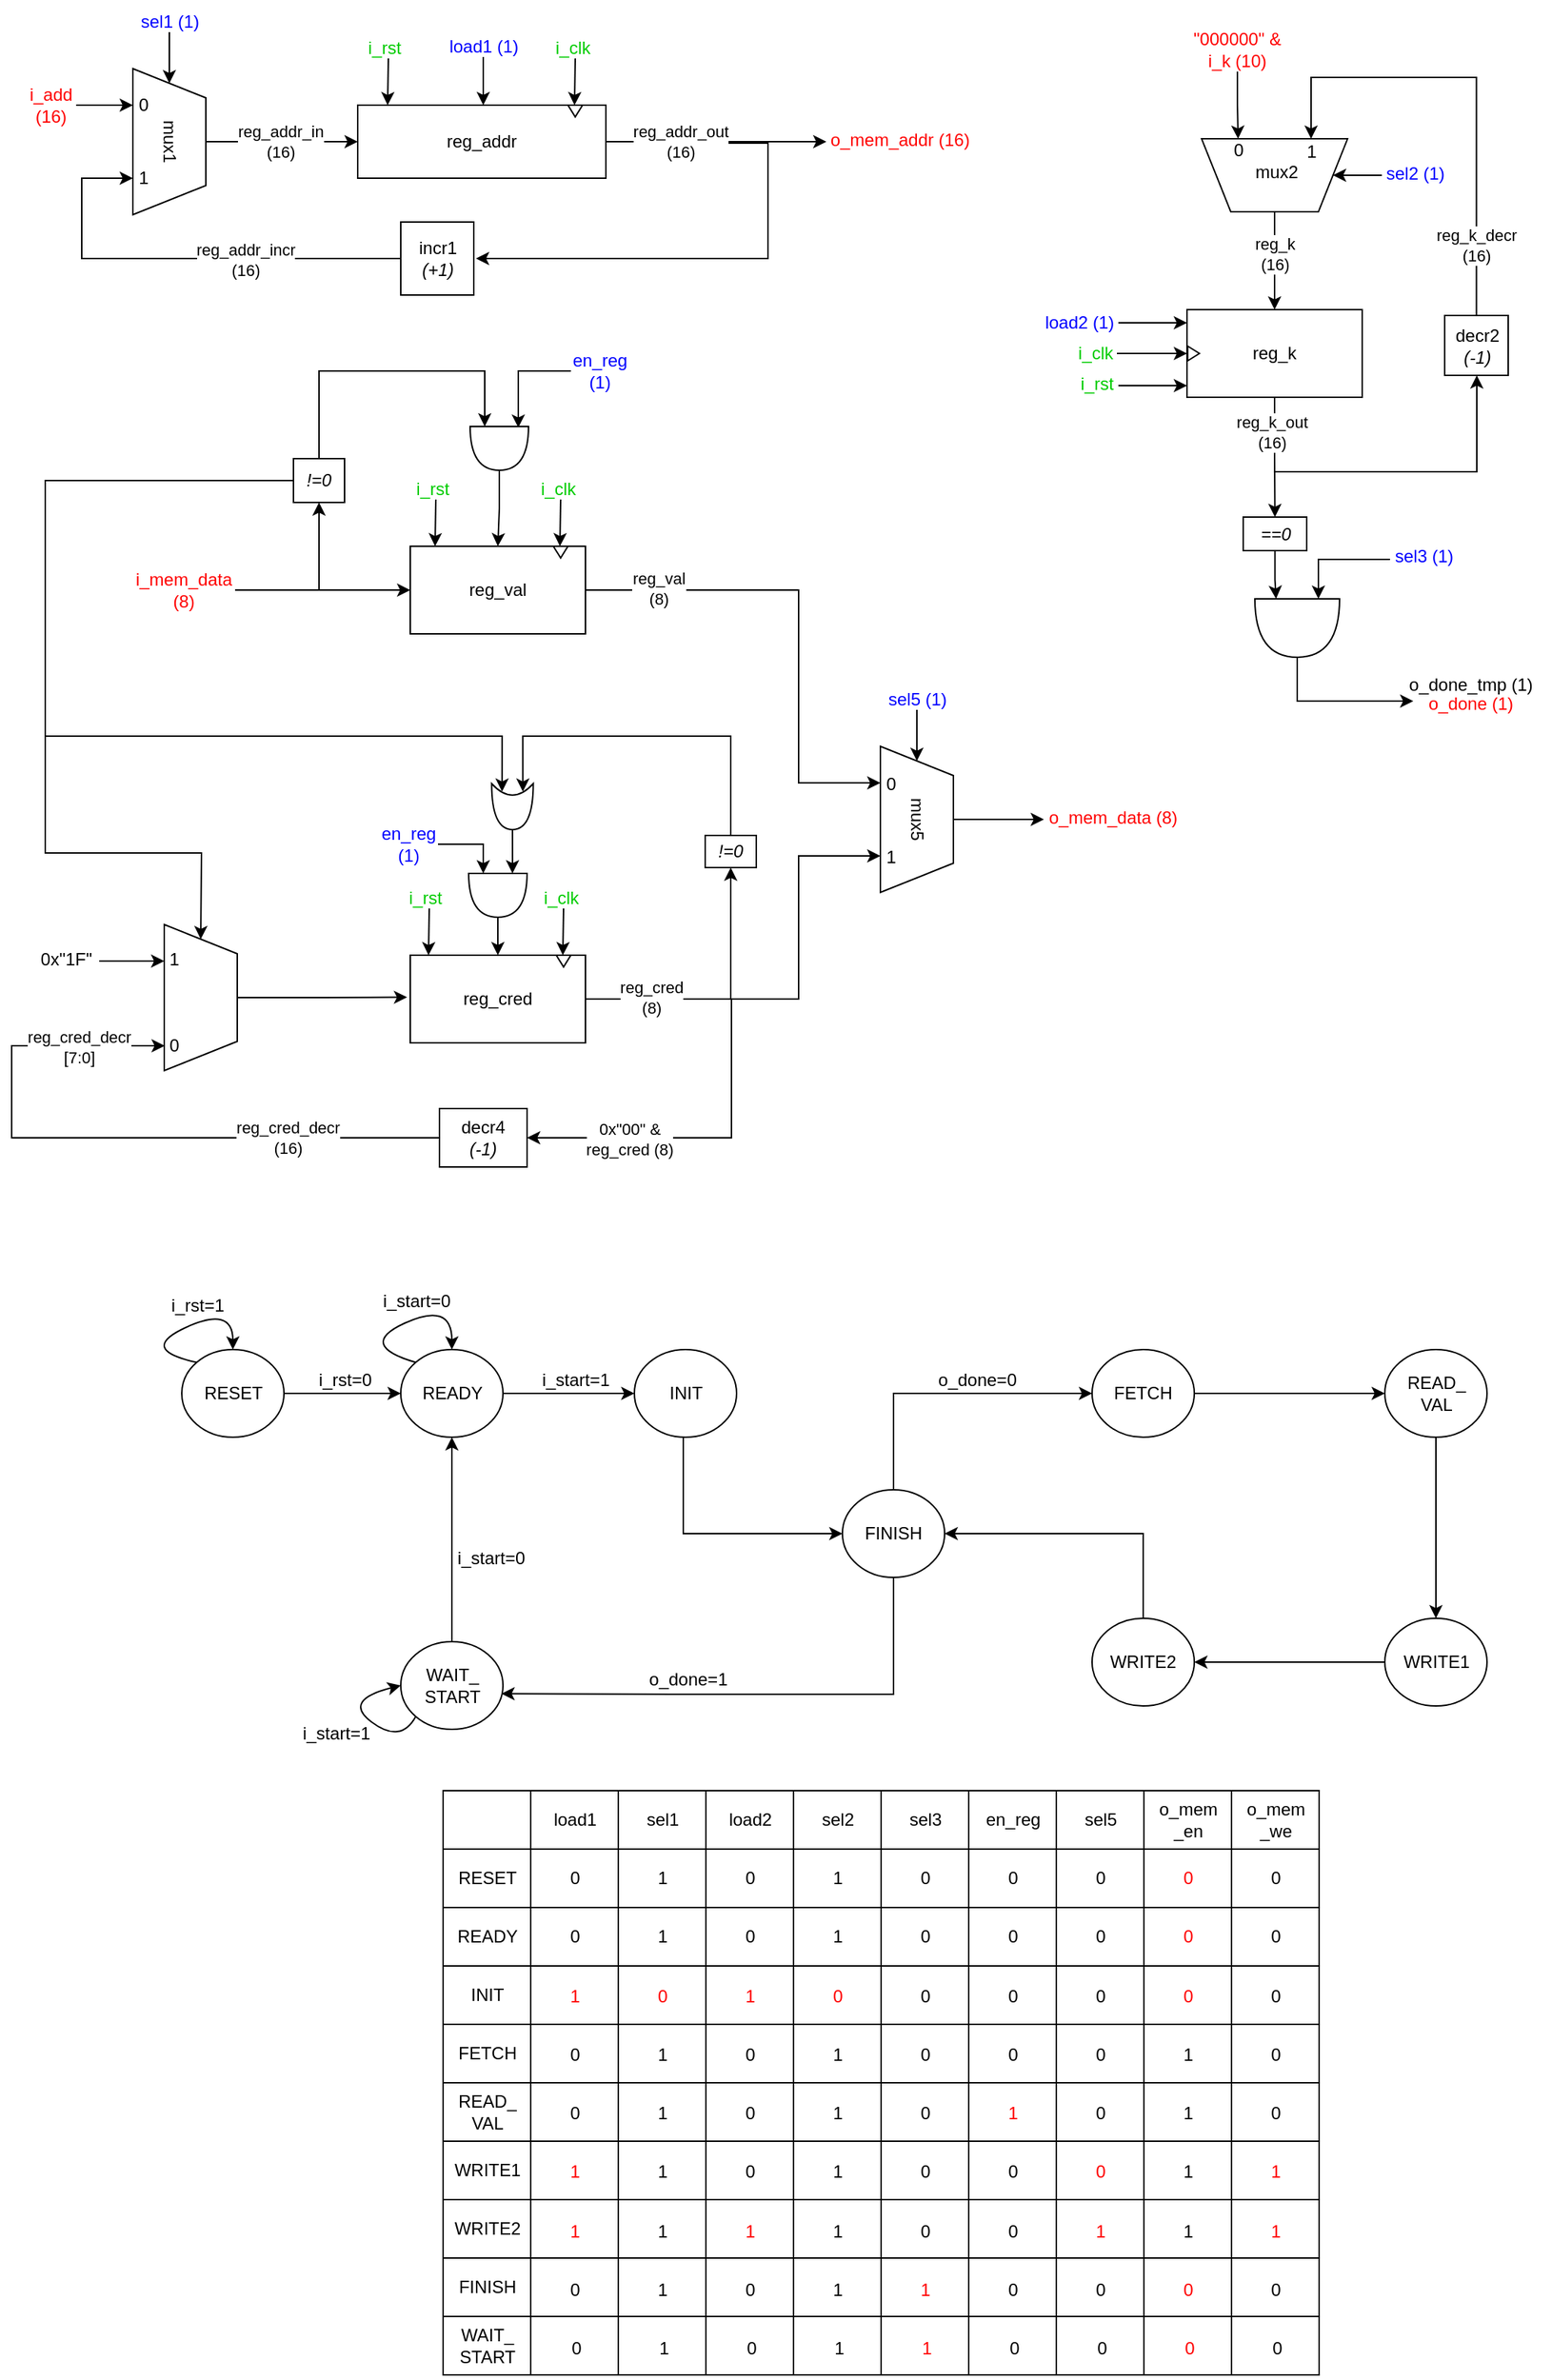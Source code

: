 <mxfile version="23.1.5" type="device" pages="5">
  <diagram id="jrnj9mcOUpBAthqHodTo" name="All">
    <mxGraphModel dx="1434" dy="836" grid="1" gridSize="10" guides="1" tooltips="1" connect="1" arrows="1" fold="1" page="1" pageScale="1" pageWidth="1169" pageHeight="827" math="0" shadow="0">
      <root>
        <mxCell id="0" />
        <mxCell id="1" parent="0" />
        <mxCell id="XPv7xFqy-b44MdoElVQt-1" style="edgeStyle=orthogonalEdgeStyle;rounded=0;orthogonalLoop=1;jettySize=auto;html=1;entryX=0;entryY=0.5;entryDx=0;entryDy=0;strokeColor=default;" parent="1" source="XPv7xFqy-b44MdoElVQt-4" target="XPv7xFqy-b44MdoElVQt-8" edge="1">
          <mxGeometry relative="1" as="geometry" />
        </mxCell>
        <mxCell id="XPv7xFqy-b44MdoElVQt-2" value="reg_addr_in&lt;br&gt;(16)" style="edgeLabel;html=1;align=center;verticalAlign=middle;resizable=0;points=[];" parent="XPv7xFqy-b44MdoElVQt-1" vertex="1" connectable="0">
          <mxGeometry x="-0.022" relative="1" as="geometry">
            <mxPoint as="offset" />
          </mxGeometry>
        </mxCell>
        <mxCell id="XPv7xFqy-b44MdoElVQt-3" style="edgeStyle=orthogonalEdgeStyle;rounded=0;orthogonalLoop=1;jettySize=auto;html=1;exitX=0.25;exitY=1;exitDx=0;exitDy=0;endArrow=none;endFill=0;startArrow=classic;startFill=1;entryX=0.909;entryY=0.498;entryDx=0;entryDy=0;entryPerimeter=0;" parent="1" source="XPv7xFqy-b44MdoElVQt-4" target="XPv7xFqy-b44MdoElVQt-11" edge="1">
          <mxGeometry relative="1" as="geometry">
            <mxPoint x="38" y="72" as="targetPoint" />
          </mxGeometry>
        </mxCell>
        <mxCell id="XPv7xFqy-b44MdoElVQt-4" value="mux1" style="shape=trapezoid;perimeter=trapezoidPerimeter;whiteSpace=wrap;html=1;fixedSize=1;rotation=90;" parent="1" vertex="1">
          <mxGeometry x="88" y="72" width="100" height="50" as="geometry" />
        </mxCell>
        <mxCell id="XPv7xFqy-b44MdoElVQt-5" style="edgeStyle=orthogonalEdgeStyle;rounded=0;orthogonalLoop=1;jettySize=auto;html=1;exitX=1;exitY=0.5;exitDx=0;exitDy=0;" parent="1" source="XPv7xFqy-b44MdoElVQt-8" edge="1">
          <mxGeometry relative="1" as="geometry">
            <mxPoint x="588" y="97" as="targetPoint" />
          </mxGeometry>
        </mxCell>
        <mxCell id="XPv7xFqy-b44MdoElVQt-6" style="edgeStyle=orthogonalEdgeStyle;rounded=0;orthogonalLoop=1;jettySize=auto;html=1;entryX=1;entryY=0.5;entryDx=0;entryDy=0;exitX=1;exitY=0.5;exitDx=0;exitDy=0;" parent="1" source="XPv7xFqy-b44MdoElVQt-8" edge="1">
          <mxGeometry relative="1" as="geometry">
            <mxPoint x="450.35" y="97" as="sourcePoint" />
            <mxPoint x="348" y="177.0" as="targetPoint" />
            <Array as="points">
              <mxPoint x="508" y="97" />
              <mxPoint x="548" y="98" />
              <mxPoint x="548" y="177" />
            </Array>
          </mxGeometry>
        </mxCell>
        <mxCell id="XPv7xFqy-b44MdoElVQt-7" value="reg_addr_out&lt;br&gt;(16)" style="edgeLabel;html=1;align=center;verticalAlign=middle;resizable=0;points=[];" parent="XPv7xFqy-b44MdoElVQt-6" vertex="1" connectable="0">
          <mxGeometry x="-0.816" relative="1" as="geometry">
            <mxPoint x="15" as="offset" />
          </mxGeometry>
        </mxCell>
        <mxCell id="XPv7xFqy-b44MdoElVQt-8" value="reg_addr" style="rounded=0;whiteSpace=wrap;html=1;" parent="1" vertex="1">
          <mxGeometry x="267" y="72" width="170" height="50" as="geometry" />
        </mxCell>
        <mxCell id="XPv7xFqy-b44MdoElVQt-9" style="edgeStyle=orthogonalEdgeStyle;rounded=0;orthogonalLoop=1;jettySize=auto;html=1;exitX=0.75;exitY=1;exitDx=0;exitDy=0;endArrow=none;endFill=0;startArrow=classic;startFill=1;entryX=0;entryY=0.5;entryDx=0;entryDy=0;" parent="1" source="XPv7xFqy-b44MdoElVQt-4" edge="1">
          <mxGeometry relative="1" as="geometry">
            <mxPoint x="298" y="177.0" as="targetPoint" />
            <mxPoint x="113" y="121" as="sourcePoint" />
            <Array as="points">
              <mxPoint x="78" y="122" />
              <mxPoint x="78" y="177" />
            </Array>
          </mxGeometry>
        </mxCell>
        <mxCell id="XPv7xFqy-b44MdoElVQt-10" value="reg_addr_incr&lt;br&gt;(16)" style="edgeLabel;html=1;align=center;verticalAlign=middle;resizable=0;points=[];" parent="XPv7xFqy-b44MdoElVQt-9" vertex="1" connectable="0">
          <mxGeometry x="0.301" y="-1" relative="1" as="geometry">
            <mxPoint as="offset" />
          </mxGeometry>
        </mxCell>
        <mxCell id="XPv7xFqy-b44MdoElVQt-11" value="i_add (16)" style="text;html=1;strokeColor=none;fillColor=none;align=center;verticalAlign=middle;whiteSpace=wrap;rounded=0;fontColor=#FF0000;" parent="1" vertex="1">
          <mxGeometry x="36" y="57" width="42" height="30" as="geometry" />
        </mxCell>
        <mxCell id="XPv7xFqy-b44MdoElVQt-12" value="" style="endArrow=classic;html=1;rounded=0;entryX=0;entryY=0.5;entryDx=0;entryDy=0;" parent="1" target="XPv7xFqy-b44MdoElVQt-4" edge="1">
          <mxGeometry width="50" height="50" relative="1" as="geometry">
            <mxPoint x="138" y="22" as="sourcePoint" />
            <mxPoint x="188" y="52" as="targetPoint" />
          </mxGeometry>
        </mxCell>
        <mxCell id="XPv7xFqy-b44MdoElVQt-13" value="" style="endArrow=classic;html=1;rounded=0;entryX=0.5;entryY=0;entryDx=0;entryDy=0;" parent="1" edge="1">
          <mxGeometry width="50" height="50" relative="1" as="geometry">
            <mxPoint x="353" y="39" as="sourcePoint" />
            <mxPoint x="353" y="72" as="targetPoint" />
          </mxGeometry>
        </mxCell>
        <mxCell id="XPv7xFqy-b44MdoElVQt-14" value="incr1&lt;br&gt;&lt;i&gt;(+1)&lt;/i&gt;" style="rounded=0;whiteSpace=wrap;html=1;" parent="1" vertex="1">
          <mxGeometry x="296.5" y="152" width="50" height="50" as="geometry" />
        </mxCell>
        <mxCell id="XPv7xFqy-b44MdoElVQt-15" value="sel1 (1)" style="text;html=1;align=center;verticalAlign=middle;resizable=0;points=[];autosize=1;strokeColor=none;fillColor=none;fontColor=#0000FF;" parent="1" vertex="1">
          <mxGeometry x="108" width="60" height="30" as="geometry" />
        </mxCell>
        <mxCell id="XPv7xFqy-b44MdoElVQt-16" value="load1 (1)" style="text;html=1;align=center;verticalAlign=middle;resizable=0;points=[];autosize=1;strokeColor=none;fillColor=none;fontColor=#0000FF;" parent="1" vertex="1">
          <mxGeometry x="318" y="17" width="70" height="30" as="geometry" />
        </mxCell>
        <mxCell id="XPv7xFqy-b44MdoElVQt-17" value="o_mem_addr (16)" style="text;html=1;align=center;verticalAlign=middle;resizable=0;points=[];autosize=1;strokeColor=none;fillColor=none;fontColor=#FF0000;" parent="1" vertex="1">
          <mxGeometry x="578" y="81" width="120" height="30" as="geometry" />
        </mxCell>
        <mxCell id="XPv7xFqy-b44MdoElVQt-18" value="0" style="text;html=1;align=center;verticalAlign=middle;resizable=0;points=[];autosize=1;strokeColor=none;fillColor=none;" parent="1" vertex="1">
          <mxGeometry x="105" y="57" width="30" height="30" as="geometry" />
        </mxCell>
        <mxCell id="XPv7xFqy-b44MdoElVQt-19" value="1" style="text;html=1;align=center;verticalAlign=middle;resizable=0;points=[];autosize=1;strokeColor=none;fillColor=none;" parent="1" vertex="1">
          <mxGeometry x="105" y="107" width="30" height="30" as="geometry" />
        </mxCell>
        <mxCell id="hnzxmmScVvtmg4OuhRvC-1" value="reg_val" style="whiteSpace=wrap;html=1;" parent="1" vertex="1">
          <mxGeometry x="303" y="374" width="120" height="60" as="geometry" />
        </mxCell>
        <mxCell id="hnzxmmScVvtmg4OuhRvC-2" style="edgeStyle=orthogonalEdgeStyle;rounded=0;orthogonalLoop=1;jettySize=auto;html=1;entryX=0.75;entryY=1;entryDx=0;entryDy=0;" parent="1" source="hnzxmmScVvtmg4OuhRvC-6" target="hnzxmmScVvtmg4OuhRvC-19" edge="1">
          <mxGeometry relative="1" as="geometry">
            <mxPoint x="703" y="584" as="targetPoint" />
            <Array as="points">
              <mxPoint x="569" y="684" />
              <mxPoint x="569" y="586" />
            </Array>
          </mxGeometry>
        </mxCell>
        <mxCell id="hnzxmmScVvtmg4OuhRvC-3" style="edgeStyle=orthogonalEdgeStyle;rounded=0;orthogonalLoop=1;jettySize=auto;html=1;entryX=0.5;entryY=1;entryDx=0;entryDy=0;" parent="1" source="hnzxmmScVvtmg4OuhRvC-6" target="hnzxmmScVvtmg4OuhRvC-24" edge="1">
          <mxGeometry relative="1" as="geometry" />
        </mxCell>
        <mxCell id="hnzxmmScVvtmg4OuhRvC-4" style="edgeStyle=orthogonalEdgeStyle;rounded=0;orthogonalLoop=1;jettySize=auto;html=1;" parent="1" target="hnzxmmScVvtmg4OuhRvC-37" edge="1">
          <mxGeometry relative="1" as="geometry">
            <mxPoint x="427.0" y="684.034" as="sourcePoint" />
            <mxPoint x="394.75" y="779" as="targetPoint" />
            <Array as="points">
              <mxPoint x="523" y="684" />
              <mxPoint x="523" y="779" />
            </Array>
          </mxGeometry>
        </mxCell>
        <mxCell id="hnzxmmScVvtmg4OuhRvC-5" value="reg_cred &lt;br&gt;(8)" style="edgeLabel;html=1;align=center;verticalAlign=middle;resizable=0;points=[];" parent="hnzxmmScVvtmg4OuhRvC-4" vertex="1" connectable="0">
          <mxGeometry x="-0.751" y="1" relative="1" as="geometry">
            <mxPoint as="offset" />
          </mxGeometry>
        </mxCell>
        <mxCell id="OVSMiH6jgOIf03PaVCZR-3" value="0x&quot;00&quot; &amp;amp;&lt;br&gt;reg_cred (8)" style="edgeLabel;html=1;align=center;verticalAlign=middle;resizable=0;points=[];" parent="hnzxmmScVvtmg4OuhRvC-4" vertex="1" connectable="0">
          <mxGeometry x="0.683" y="1" relative="1" as="geometry">
            <mxPoint x="17" as="offset" />
          </mxGeometry>
        </mxCell>
        <mxCell id="hnzxmmScVvtmg4OuhRvC-6" value="reg_cred" style="whiteSpace=wrap;html=1;" parent="1" vertex="1">
          <mxGeometry x="303" y="654" width="120" height="60" as="geometry" />
        </mxCell>
        <mxCell id="hnzxmmScVvtmg4OuhRvC-7" style="edgeStyle=orthogonalEdgeStyle;rounded=0;orthogonalLoop=1;jettySize=auto;html=1;entryX=0.25;entryY=0;entryDx=0;entryDy=0;" parent="1" source="hnzxmmScVvtmg4OuhRvC-8" edge="1">
          <mxGeometry relative="1" as="geometry">
            <mxPoint x="363" y="374" as="targetPoint" />
          </mxGeometry>
        </mxCell>
        <mxCell id="hnzxmmScVvtmg4OuhRvC-8" value="" style="shape=or;whiteSpace=wrap;html=1;rotation=90;" parent="1" vertex="1">
          <mxGeometry x="349" y="287" width="30" height="40" as="geometry" />
        </mxCell>
        <mxCell id="hnzxmmScVvtmg4OuhRvC-9" value="" style="endArrow=classic;html=1;rounded=0;entryX=0.027;entryY=0.175;entryDx=0;entryDy=0;entryPerimeter=0;exitX=0;exitY=0.5;exitDx=0;exitDy=0;" parent="1" source="hnzxmmScVvtmg4OuhRvC-10" target="hnzxmmScVvtmg4OuhRvC-8" edge="1">
          <mxGeometry width="50" height="50" relative="1" as="geometry">
            <mxPoint x="344.92" y="226.43" as="sourcePoint" />
            <mxPoint x="376.5" y="288.4" as="targetPoint" />
            <Array as="points">
              <mxPoint x="377" y="254" />
            </Array>
          </mxGeometry>
        </mxCell>
        <mxCell id="hnzxmmScVvtmg4OuhRvC-10" value="en_reg (1)" style="text;html=1;strokeColor=none;fillColor=none;align=center;verticalAlign=middle;whiteSpace=wrap;rounded=0;fontColor=#0000FF;" parent="1" vertex="1">
          <mxGeometry x="413" y="249" width="40" height="10" as="geometry" />
        </mxCell>
        <mxCell id="hnzxmmScVvtmg4OuhRvC-11" style="edgeStyle=orthogonalEdgeStyle;rounded=0;orthogonalLoop=1;jettySize=auto;html=1;entryX=0;entryY=0.5;entryDx=0;entryDy=0;" parent="1" source="hnzxmmScVvtmg4OuhRvC-13" target="hnzxmmScVvtmg4OuhRvC-1" edge="1">
          <mxGeometry relative="1" as="geometry" />
        </mxCell>
        <mxCell id="hnzxmmScVvtmg4OuhRvC-12" style="edgeStyle=orthogonalEdgeStyle;rounded=0;orthogonalLoop=1;jettySize=auto;html=1;entryX=0.5;entryY=1;entryDx=0;entryDy=0;" parent="1" source="hnzxmmScVvtmg4OuhRvC-13" target="hnzxmmScVvtmg4OuhRvC-15" edge="1">
          <mxGeometry relative="1" as="geometry" />
        </mxCell>
        <mxCell id="hnzxmmScVvtmg4OuhRvC-13" value="i_mem_data (8)" style="text;html=1;strokeColor=none;fillColor=none;align=center;verticalAlign=middle;whiteSpace=wrap;rounded=0;fontColor=#FF0000;" parent="1" vertex="1">
          <mxGeometry x="113" y="389" width="70" height="30" as="geometry" />
        </mxCell>
        <mxCell id="hnzxmmScVvtmg4OuhRvC-14" style="edgeStyle=orthogonalEdgeStyle;rounded=0;orthogonalLoop=1;jettySize=auto;html=1;entryX=0.175;entryY=0.75;entryDx=0;entryDy=0;entryPerimeter=0;" parent="1" target="hnzxmmScVvtmg4OuhRvC-29" edge="1">
          <mxGeometry relative="1" as="geometry">
            <mxPoint x="362.598" y="537.193" as="targetPoint" />
            <mxPoint x="223" y="329" as="sourcePoint" />
            <Array as="points">
              <mxPoint x="53" y="329" />
              <mxPoint x="53" y="504" />
              <mxPoint x="366" y="504" />
            </Array>
          </mxGeometry>
        </mxCell>
        <mxCell id="hnzxmmScVvtmg4OuhRvC-15" value="&lt;i&gt;!=0&lt;/i&gt;" style="rounded=0;whiteSpace=wrap;html=1;" parent="1" vertex="1">
          <mxGeometry x="223" y="314" width="35" height="30" as="geometry" />
        </mxCell>
        <mxCell id="hnzxmmScVvtmg4OuhRvC-16" style="edgeStyle=orthogonalEdgeStyle;rounded=0;orthogonalLoop=1;jettySize=auto;html=1;exitX=0.25;exitY=1;exitDx=0;exitDy=0;endArrow=none;endFill=0;startArrow=classic;startFill=1;entryX=1;entryY=0.5;entryDx=0;entryDy=0;" parent="1" source="hnzxmmScVvtmg4OuhRvC-19" target="hnzxmmScVvtmg4OuhRvC-1" edge="1">
          <mxGeometry relative="1" as="geometry">
            <mxPoint x="693" y="536" as="targetPoint" />
            <Array as="points">
              <mxPoint x="569" y="536" />
              <mxPoint x="569" y="404" />
            </Array>
          </mxGeometry>
        </mxCell>
        <mxCell id="hnzxmmScVvtmg4OuhRvC-17" value="reg_val&lt;br&gt;(8)" style="edgeLabel;html=1;align=center;verticalAlign=middle;resizable=0;points=[];" parent="hnzxmmScVvtmg4OuhRvC-16" vertex="1" connectable="0">
          <mxGeometry x="0.702" y="-1" relative="1" as="geometry">
            <mxPoint as="offset" />
          </mxGeometry>
        </mxCell>
        <mxCell id="hnzxmmScVvtmg4OuhRvC-18" style="edgeStyle=orthogonalEdgeStyle;rounded=0;orthogonalLoop=1;jettySize=auto;html=1;" parent="1" source="hnzxmmScVvtmg4OuhRvC-19" edge="1">
          <mxGeometry relative="1" as="geometry">
            <mxPoint x="737.0" y="561" as="targetPoint" />
          </mxGeometry>
        </mxCell>
        <mxCell id="hnzxmmScVvtmg4OuhRvC-19" value="mux5" style="shape=trapezoid;perimeter=trapezoidPerimeter;whiteSpace=wrap;html=1;fixedSize=1;rotation=90;" parent="1" vertex="1">
          <mxGeometry x="600" y="536" width="100" height="50" as="geometry" />
        </mxCell>
        <mxCell id="hnzxmmScVvtmg4OuhRvC-20" value="" style="endArrow=classic;html=1;rounded=0;entryX=0;entryY=0.5;entryDx=0;entryDy=0;" parent="1" target="hnzxmmScVvtmg4OuhRvC-19" edge="1">
          <mxGeometry width="50" height="50" relative="1" as="geometry">
            <mxPoint x="650" y="486" as="sourcePoint" />
            <mxPoint x="700" y="516" as="targetPoint" />
          </mxGeometry>
        </mxCell>
        <mxCell id="hnzxmmScVvtmg4OuhRvC-21" value="sel5 (1)" style="text;html=1;align=center;verticalAlign=middle;resizable=0;points=[];autosize=1;strokeColor=none;fillColor=none;fontColor=#0000FF;" parent="1" vertex="1">
          <mxGeometry x="620" y="464" width="60" height="30" as="geometry" />
        </mxCell>
        <mxCell id="hnzxmmScVvtmg4OuhRvC-22" value="0" style="text;html=1;align=center;verticalAlign=middle;resizable=0;points=[];autosize=1;strokeColor=none;fillColor=none;" parent="1" vertex="1">
          <mxGeometry x="617" y="522" width="30" height="30" as="geometry" />
        </mxCell>
        <mxCell id="hnzxmmScVvtmg4OuhRvC-23" value="1" style="text;html=1;align=center;verticalAlign=middle;resizable=0;points=[];autosize=1;strokeColor=none;fillColor=none;" parent="1" vertex="1">
          <mxGeometry x="617" y="572" width="30" height="30" as="geometry" />
        </mxCell>
        <mxCell id="hnzxmmScVvtmg4OuhRvC-24" value="&lt;i&gt;!=0&lt;/i&gt;" style="rounded=0;whiteSpace=wrap;html=1;" parent="1" vertex="1">
          <mxGeometry x="505" y="572" width="35" height="22" as="geometry" />
        </mxCell>
        <mxCell id="hnzxmmScVvtmg4OuhRvC-25" style="edgeStyle=orthogonalEdgeStyle;rounded=0;orthogonalLoop=1;jettySize=auto;html=1;entryX=0.5;entryY=0;entryDx=0;entryDy=0;" parent="1" source="hnzxmmScVvtmg4OuhRvC-26" target="hnzxmmScVvtmg4OuhRvC-6" edge="1">
          <mxGeometry relative="1" as="geometry">
            <mxPoint x="361" y="654" as="targetPoint" />
          </mxGeometry>
        </mxCell>
        <mxCell id="hnzxmmScVvtmg4OuhRvC-26" value="" style="shape=or;whiteSpace=wrap;html=1;rotation=90;" parent="1" vertex="1">
          <mxGeometry x="348" y="593" width="30" height="40" as="geometry" />
        </mxCell>
        <mxCell id="hnzxmmScVvtmg4OuhRvC-27" value="" style="endArrow=classic;html=1;rounded=0;entryX=0;entryY=0.75;entryDx=0;entryDy=0;entryPerimeter=0;exitX=1;exitY=0.5;exitDx=0;exitDy=0;" parent="1" source="hnzxmmScVvtmg4OuhRvC-28" target="hnzxmmScVvtmg4OuhRvC-26" edge="1">
          <mxGeometry width="50" height="50" relative="1" as="geometry">
            <mxPoint x="319.92" y="534.43" as="sourcePoint" />
            <mxPoint x="351.5" y="596.4" as="targetPoint" />
            <Array as="points">
              <mxPoint x="353" y="578" />
            </Array>
          </mxGeometry>
        </mxCell>
        <mxCell id="hnzxmmScVvtmg4OuhRvC-28" value="en_reg (1)" style="text;html=1;strokeColor=none;fillColor=none;align=center;verticalAlign=middle;whiteSpace=wrap;rounded=0;fontColor=#0000FF;" parent="1" vertex="1">
          <mxGeometry x="282" y="573" width="40" height="10" as="geometry" />
        </mxCell>
        <mxCell id="hnzxmmScVvtmg4OuhRvC-29" value="" style="shape=xor;whiteSpace=wrap;html=1;rotation=90;" parent="1" vertex="1">
          <mxGeometry x="357.25" y="538" width="31.5" height="28.5" as="geometry" />
        </mxCell>
        <mxCell id="hnzxmmScVvtmg4OuhRvC-30" value="" style="shape=trapezoid;perimeter=trapezoidPerimeter;whiteSpace=wrap;html=1;fixedSize=1;rotation=90;" parent="1" vertex="1">
          <mxGeometry x="109.5" y="658" width="100" height="50" as="geometry" />
        </mxCell>
        <mxCell id="hnzxmmScVvtmg4OuhRvC-31" value="" style="endArrow=classic;html=1;rounded=0;entryX=0;entryY=0.5;entryDx=0;entryDy=0;exitX=0;exitY=0.5;exitDx=0;exitDy=0;" parent="1" source="hnzxmmScVvtmg4OuhRvC-15" target="hnzxmmScVvtmg4OuhRvC-30" edge="1">
          <mxGeometry width="50" height="50" relative="1" as="geometry">
            <mxPoint x="159.5" y="608" as="sourcePoint" />
            <mxPoint x="209.5" y="638" as="targetPoint" />
            <Array as="points">
              <mxPoint x="53" y="329" />
              <mxPoint x="53" y="504" />
              <mxPoint x="53" y="584" />
              <mxPoint x="160" y="584" />
            </Array>
          </mxGeometry>
        </mxCell>
        <mxCell id="hnzxmmScVvtmg4OuhRvC-32" value="0" style="text;html=1;align=center;verticalAlign=middle;resizable=0;points=[];autosize=1;strokeColor=none;fillColor=none;" parent="1" vertex="1">
          <mxGeometry x="126" y="701" width="30" height="30" as="geometry" />
        </mxCell>
        <mxCell id="hnzxmmScVvtmg4OuhRvC-33" value="1" style="text;html=1;align=center;verticalAlign=middle;resizable=0;points=[];autosize=1;strokeColor=none;fillColor=none;" parent="1" vertex="1">
          <mxGeometry x="126" y="642" width="30" height="30" as="geometry" />
        </mxCell>
        <mxCell id="hnzxmmScVvtmg4OuhRvC-34" style="edgeStyle=orthogonalEdgeStyle;rounded=0;orthogonalLoop=1;jettySize=auto;html=1;entryX=-0.018;entryY=0.613;entryDx=0;entryDy=0;entryPerimeter=0;" parent="1" source="hnzxmmScVvtmg4OuhRvC-30" edge="1">
          <mxGeometry relative="1" as="geometry">
            <mxPoint x="300.84" y="682.78" as="targetPoint" />
          </mxGeometry>
        </mxCell>
        <mxCell id="hnzxmmScVvtmg4OuhRvC-35" style="edgeStyle=orthogonalEdgeStyle;rounded=0;orthogonalLoop=1;jettySize=auto;html=1;entryX=0.83;entryY=0.993;entryDx=0;entryDy=0;entryPerimeter=0;" parent="1" source="hnzxmmScVvtmg4OuhRvC-37" target="hnzxmmScVvtmg4OuhRvC-30" edge="1">
          <mxGeometry relative="1" as="geometry">
            <mxPoint x="83" y="714" as="targetPoint" />
            <Array as="points">
              <mxPoint x="30" y="779" />
              <mxPoint x="30" y="716" />
            </Array>
          </mxGeometry>
        </mxCell>
        <mxCell id="hnzxmmScVvtmg4OuhRvC-36" value="reg_cred_decr&lt;br&gt;(16)" style="edgeLabel;html=1;align=center;verticalAlign=middle;resizable=0;points=[];" parent="hnzxmmScVvtmg4OuhRvC-35" vertex="1" connectable="0">
          <mxGeometry x="-0.356" relative="1" as="geometry">
            <mxPoint x="44" as="offset" />
          </mxGeometry>
        </mxCell>
        <mxCell id="OVSMiH6jgOIf03PaVCZR-4" value="reg_cred_decr&lt;br&gt;[7:0]" style="edgeLabel;html=1;align=center;verticalAlign=middle;resizable=0;points=[];" parent="hnzxmmScVvtmg4OuhRvC-35" vertex="1" connectable="0">
          <mxGeometry x="0.685" y="-1" relative="1" as="geometry">
            <mxPoint x="13" as="offset" />
          </mxGeometry>
        </mxCell>
        <mxCell id="hnzxmmScVvtmg4OuhRvC-37" value="decr4&lt;br&gt;&lt;i&gt;(-1)&lt;/i&gt;" style="whiteSpace=wrap;html=1;" parent="1" vertex="1">
          <mxGeometry x="323" y="759" width="60" height="40" as="geometry" />
        </mxCell>
        <mxCell id="hnzxmmScVvtmg4OuhRvC-38" style="edgeStyle=orthogonalEdgeStyle;rounded=0;orthogonalLoop=1;jettySize=auto;html=1;entryX=0;entryY=0.75;entryDx=0;entryDy=0;entryPerimeter=0;" parent="1" source="hnzxmmScVvtmg4OuhRvC-15" target="hnzxmmScVvtmg4OuhRvC-8" edge="1">
          <mxGeometry relative="1" as="geometry">
            <Array as="points">
              <mxPoint x="240" y="254" />
              <mxPoint x="354" y="254" />
            </Array>
          </mxGeometry>
        </mxCell>
        <mxCell id="hnzxmmScVvtmg4OuhRvC-39" style="edgeStyle=orthogonalEdgeStyle;rounded=0;orthogonalLoop=1;jettySize=auto;html=1;entryX=0;entryY=0.25;entryDx=0;entryDy=0;entryPerimeter=0;" parent="1" source="hnzxmmScVvtmg4OuhRvC-29" target="hnzxmmScVvtmg4OuhRvC-26" edge="1">
          <mxGeometry relative="1" as="geometry" />
        </mxCell>
        <mxCell id="hnzxmmScVvtmg4OuhRvC-40" style="edgeStyle=orthogonalEdgeStyle;rounded=0;orthogonalLoop=1;jettySize=auto;html=1;entryX=0.175;entryY=0.25;entryDx=0;entryDy=0;entryPerimeter=0;" parent="1" source="hnzxmmScVvtmg4OuhRvC-24" target="hnzxmmScVvtmg4OuhRvC-29" edge="1">
          <mxGeometry relative="1" as="geometry">
            <Array as="points">
              <mxPoint x="523" y="504" />
              <mxPoint x="380" y="504" />
            </Array>
          </mxGeometry>
        </mxCell>
        <mxCell id="hnzxmmScVvtmg4OuhRvC-41" value="" style="edgeStyle=none;orthogonalLoop=1;jettySize=auto;html=1;rounded=0;entryX=0.25;entryY=1;entryDx=0;entryDy=0;" parent="1" target="hnzxmmScVvtmg4OuhRvC-30" edge="1">
          <mxGeometry width="100" relative="1" as="geometry">
            <mxPoint x="90" y="658" as="sourcePoint" />
            <mxPoint x="63" y="644" as="targetPoint" />
            <Array as="points" />
          </mxGeometry>
        </mxCell>
        <mxCell id="hnzxmmScVvtmg4OuhRvC-42" value="0x&quot;1F&quot;" style="text;html=1;align=center;verticalAlign=middle;resizable=0;points=[];autosize=1;strokeColor=none;fillColor=none;" parent="1" vertex="1">
          <mxGeometry x="37" y="642" width="60" height="30" as="geometry" />
        </mxCell>
        <mxCell id="hnzxmmScVvtmg4OuhRvC-43" value="o_mem_data (8)" style="text;html=1;align=center;verticalAlign=middle;resizable=0;points=[];autosize=1;strokeColor=none;fillColor=none;fontColor=#FF0000;" parent="1" vertex="1">
          <mxGeometry x="729" y="545" width="110" height="30" as="geometry" />
        </mxCell>
        <mxCell id="eiNm96yAoAgLjGbh5TdY-1" style="edgeStyle=orthogonalEdgeStyle;rounded=0;orthogonalLoop=1;jettySize=auto;html=1;entryX=0;entryY=0.5;entryDx=0;entryDy=0;" parent="1" source="eiNm96yAoAgLjGbh5TdY-2" target="eiNm96yAoAgLjGbh5TdY-4" edge="1">
          <mxGeometry relative="1" as="geometry" />
        </mxCell>
        <mxCell id="eiNm96yAoAgLjGbh5TdY-2" value="RESET&lt;br&gt;" style="ellipse;whiteSpace=wrap;html=1;" parent="1" vertex="1">
          <mxGeometry x="146.5" y="924" width="70" height="60" as="geometry" />
        </mxCell>
        <mxCell id="eiNm96yAoAgLjGbh5TdY-3" style="edgeStyle=orthogonalEdgeStyle;rounded=0;orthogonalLoop=1;jettySize=auto;html=1;entryX=0;entryY=0.5;entryDx=0;entryDy=0;" parent="1" source="eiNm96yAoAgLjGbh5TdY-4" target="eiNm96yAoAgLjGbh5TdY-6" edge="1">
          <mxGeometry relative="1" as="geometry" />
        </mxCell>
        <mxCell id="eiNm96yAoAgLjGbh5TdY-4" value="READY" style="ellipse;whiteSpace=wrap;html=1;" parent="1" vertex="1">
          <mxGeometry x="296.5" y="924" width="70" height="60" as="geometry" />
        </mxCell>
        <mxCell id="KYN9QzvBwjGHZuylEtAv-3" style="edgeStyle=orthogonalEdgeStyle;rounded=0;orthogonalLoop=1;jettySize=auto;html=1;entryX=0;entryY=0.5;entryDx=0;entryDy=0;" parent="1" source="eiNm96yAoAgLjGbh5TdY-6" target="eiNm96yAoAgLjGbh5TdY-18" edge="1">
          <mxGeometry relative="1" as="geometry">
            <Array as="points">
              <mxPoint x="490" y="1050" />
            </Array>
          </mxGeometry>
        </mxCell>
        <mxCell id="eiNm96yAoAgLjGbh5TdY-6" value="INIT" style="ellipse;whiteSpace=wrap;html=1;" parent="1" vertex="1">
          <mxGeometry x="456.5" y="924" width="70" height="60" as="geometry" />
        </mxCell>
        <mxCell id="KYN9QzvBwjGHZuylEtAv-7" style="edgeStyle=orthogonalEdgeStyle;rounded=0;orthogonalLoop=1;jettySize=auto;html=1;entryX=0;entryY=0.5;entryDx=0;entryDy=0;" parent="1" source="eiNm96yAoAgLjGbh5TdY-8" target="eiNm96yAoAgLjGbh5TdY-10" edge="1">
          <mxGeometry relative="1" as="geometry" />
        </mxCell>
        <mxCell id="eiNm96yAoAgLjGbh5TdY-8" value="FETCH" style="ellipse;whiteSpace=wrap;html=1;" parent="1" vertex="1">
          <mxGeometry x="770" y="924" width="70" height="60" as="geometry" />
        </mxCell>
        <mxCell id="KYN9QzvBwjGHZuylEtAv-8" style="edgeStyle=orthogonalEdgeStyle;rounded=0;orthogonalLoop=1;jettySize=auto;html=1;entryX=0.5;entryY=0;entryDx=0;entryDy=0;" parent="1" source="eiNm96yAoAgLjGbh5TdY-10" target="eiNm96yAoAgLjGbh5TdY-12" edge="1">
          <mxGeometry relative="1" as="geometry" />
        </mxCell>
        <mxCell id="eiNm96yAoAgLjGbh5TdY-10" value="READ_&lt;br&gt;VAL" style="ellipse;whiteSpace=wrap;html=1;" parent="1" vertex="1">
          <mxGeometry x="970.5" y="924" width="70" height="60" as="geometry" />
        </mxCell>
        <mxCell id="KYN9QzvBwjGHZuylEtAv-9" style="edgeStyle=orthogonalEdgeStyle;rounded=0;orthogonalLoop=1;jettySize=auto;html=1;entryX=1;entryY=0.5;entryDx=0;entryDy=0;" parent="1" source="eiNm96yAoAgLjGbh5TdY-12" target="eiNm96yAoAgLjGbh5TdY-13" edge="1">
          <mxGeometry relative="1" as="geometry" />
        </mxCell>
        <mxCell id="eiNm96yAoAgLjGbh5TdY-12" value="WRITE1" style="ellipse;whiteSpace=wrap;html=1;" parent="1" vertex="1">
          <mxGeometry x="970.5" y="1108" width="70" height="60" as="geometry" />
        </mxCell>
        <mxCell id="KYN9QzvBwjGHZuylEtAv-11" style="edgeStyle=orthogonalEdgeStyle;rounded=0;orthogonalLoop=1;jettySize=auto;html=1;entryX=1;entryY=0.5;entryDx=0;entryDy=0;" parent="1" source="eiNm96yAoAgLjGbh5TdY-13" target="eiNm96yAoAgLjGbh5TdY-18" edge="1">
          <mxGeometry relative="1" as="geometry">
            <Array as="points">
              <mxPoint x="805" y="1050" />
            </Array>
          </mxGeometry>
        </mxCell>
        <mxCell id="eiNm96yAoAgLjGbh5TdY-13" value="WRITE2" style="ellipse;whiteSpace=wrap;html=1;" parent="1" vertex="1">
          <mxGeometry x="770" y="1108" width="70" height="60" as="geometry" />
        </mxCell>
        <mxCell id="eiNm96yAoAgLjGbh5TdY-14" style="edgeStyle=orthogonalEdgeStyle;rounded=0;orthogonalLoop=1;jettySize=auto;html=1;entryX=0.5;entryY=1;entryDx=0;entryDy=0;" parent="1" source="eiNm96yAoAgLjGbh5TdY-15" target="eiNm96yAoAgLjGbh5TdY-4" edge="1">
          <mxGeometry relative="1" as="geometry" />
        </mxCell>
        <mxCell id="eiNm96yAoAgLjGbh5TdY-15" value="WAIT_&lt;br&gt;START" style="ellipse;whiteSpace=wrap;html=1;" parent="1" vertex="1">
          <mxGeometry x="296.5" y="1124" width="70" height="60" as="geometry" />
        </mxCell>
        <mxCell id="KYN9QzvBwjGHZuylEtAv-4" style="edgeStyle=orthogonalEdgeStyle;rounded=0;orthogonalLoop=1;jettySize=auto;html=1;entryX=0;entryY=0.5;entryDx=0;entryDy=0;" parent="1" source="eiNm96yAoAgLjGbh5TdY-18" target="eiNm96yAoAgLjGbh5TdY-8" edge="1">
          <mxGeometry relative="1" as="geometry">
            <Array as="points">
              <mxPoint x="634" y="954" />
            </Array>
          </mxGeometry>
        </mxCell>
        <mxCell id="eiNm96yAoAgLjGbh5TdY-18" value="FINISH" style="ellipse;whiteSpace=wrap;html=1;" parent="1" vertex="1">
          <mxGeometry x="599" y="1020" width="70" height="60" as="geometry" />
        </mxCell>
        <mxCell id="eiNm96yAoAgLjGbh5TdY-19" value="" style="curved=1;endArrow=classic;html=1;rounded=0;exitX=0;exitY=0;exitDx=0;exitDy=0;entryX=0.5;entryY=0;entryDx=0;entryDy=0;" parent="1" source="eiNm96yAoAgLjGbh5TdY-2" target="eiNm96yAoAgLjGbh5TdY-2" edge="1">
          <mxGeometry width="50" height="50" relative="1" as="geometry">
            <mxPoint x="146.5" y="944" as="sourcePoint" />
            <mxPoint x="166.5" y="924" as="targetPoint" />
            <Array as="points">
              <mxPoint x="116.5" y="924" />
              <mxPoint x="181.5" y="894" />
            </Array>
          </mxGeometry>
        </mxCell>
        <mxCell id="eiNm96yAoAgLjGbh5TdY-20" value="i_rst=1" style="text;html=1;align=center;verticalAlign=middle;resizable=0;points=[];autosize=1;strokeColor=none;fillColor=none;" parent="1" vertex="1">
          <mxGeometry x="126.5" y="879" width="60" height="30" as="geometry" />
        </mxCell>
        <mxCell id="eiNm96yAoAgLjGbh5TdY-21" value="i_rst=0" style="text;html=1;align=center;verticalAlign=middle;resizable=0;points=[];autosize=1;strokeColor=none;fillColor=none;" parent="1" vertex="1">
          <mxGeometry x="227.5" y="930" width="60" height="30" as="geometry" />
        </mxCell>
        <mxCell id="eiNm96yAoAgLjGbh5TdY-22" value="" style="curved=1;endArrow=classic;html=1;rounded=0;exitX=0;exitY=0;exitDx=0;exitDy=0;entryX=0.5;entryY=0;entryDx=0;entryDy=0;" parent="1" source="eiNm96yAoAgLjGbh5TdY-4" target="eiNm96yAoAgLjGbh5TdY-4" edge="1">
          <mxGeometry width="50" height="50" relative="1" as="geometry">
            <mxPoint x="306.5" y="930" as="sourcePoint" />
            <mxPoint x="331.5" y="921" as="targetPoint" />
            <Array as="points">
              <mxPoint x="266.5" y="921" />
              <mxPoint x="331.5" y="891" />
            </Array>
          </mxGeometry>
        </mxCell>
        <mxCell id="eiNm96yAoAgLjGbh5TdY-23" value="i_start=0" style="text;html=1;align=center;verticalAlign=middle;resizable=0;points=[];autosize=1;strokeColor=none;fillColor=none;" parent="1" vertex="1">
          <mxGeometry x="271.5" y="876" width="70" height="30" as="geometry" />
        </mxCell>
        <mxCell id="eiNm96yAoAgLjGbh5TdY-24" value="i_start=1" style="text;html=1;align=center;verticalAlign=middle;resizable=0;points=[];autosize=1;strokeColor=none;fillColor=none;" parent="1" vertex="1">
          <mxGeometry x="380.5" y="930" width="70" height="30" as="geometry" />
        </mxCell>
        <mxCell id="eiNm96yAoAgLjGbh5TdY-26" value="o_done=0" style="text;html=1;align=center;verticalAlign=middle;resizable=0;points=[];autosize=1;strokeColor=none;fillColor=none;" parent="1" vertex="1">
          <mxGeometry x="651" y="930" width="80" height="30" as="geometry" />
        </mxCell>
        <mxCell id="eiNm96yAoAgLjGbh5TdY-27" value="o_done=1" style="text;html=1;align=center;verticalAlign=middle;resizable=0;points=[];autosize=1;strokeColor=none;fillColor=none;" parent="1" vertex="1">
          <mxGeometry x="453" y="1135" width="80" height="30" as="geometry" />
        </mxCell>
        <mxCell id="eiNm96yAoAgLjGbh5TdY-28" value="i_start=0" style="text;html=1;align=center;verticalAlign=middle;resizable=0;points=[];autosize=1;strokeColor=none;fillColor=none;" parent="1" vertex="1">
          <mxGeometry x="322.5" y="1052" width="70" height="30" as="geometry" />
        </mxCell>
        <mxCell id="eiNm96yAoAgLjGbh5TdY-29" value="" style="curved=1;endArrow=classic;html=1;rounded=0;entryX=0;entryY=0.5;entryDx=0;entryDy=0;exitX=0;exitY=1;exitDx=0;exitDy=0;" parent="1" source="eiNm96yAoAgLjGbh5TdY-15" target="eiNm96yAoAgLjGbh5TdY-15" edge="1">
          <mxGeometry width="50" height="50" relative="1" as="geometry">
            <mxPoint x="232.5" y="1214" as="sourcePoint" />
            <mxPoint x="282.5" y="1164" as="targetPoint" />
            <Array as="points">
              <mxPoint x="296.5" y="1194" />
              <mxPoint x="256.5" y="1164" />
            </Array>
          </mxGeometry>
        </mxCell>
        <mxCell id="eiNm96yAoAgLjGbh5TdY-30" value="i_start=1" style="text;html=1;align=center;verticalAlign=middle;resizable=0;points=[];autosize=1;strokeColor=none;fillColor=none;" parent="1" vertex="1">
          <mxGeometry x="216.5" y="1172" width="70" height="30" as="geometry" />
        </mxCell>
        <mxCell id="eiNm96yAoAgLjGbh5TdY-31" value="" style="shape=table;startSize=0;container=1;collapsible=0;childLayout=tableLayout;" parent="1" vertex="1">
          <mxGeometry x="325.5" y="1226" width="600" height="400" as="geometry" />
        </mxCell>
        <mxCell id="eiNm96yAoAgLjGbh5TdY-32" value="" style="shape=tableRow;horizontal=0;startSize=0;swimlaneHead=0;swimlaneBody=0;strokeColor=inherit;top=0;left=0;bottom=0;right=0;collapsible=0;dropTarget=0;fillColor=none;points=[[0,0.5],[1,0.5]];portConstraint=eastwest;" parent="eiNm96yAoAgLjGbh5TdY-31" vertex="1">
          <mxGeometry width="600" height="40" as="geometry" />
        </mxCell>
        <mxCell id="eiNm96yAoAgLjGbh5TdY-33" value="" style="shape=partialRectangle;html=1;whiteSpace=wrap;connectable=0;strokeColor=inherit;overflow=hidden;fillColor=none;top=0;left=0;bottom=0;right=0;pointerEvents=1;" parent="eiNm96yAoAgLjGbh5TdY-32" vertex="1">
          <mxGeometry width="60" height="40" as="geometry">
            <mxRectangle width="60" height="40" as="alternateBounds" />
          </mxGeometry>
        </mxCell>
        <mxCell id="eiNm96yAoAgLjGbh5TdY-34" value="load1" style="shape=partialRectangle;html=1;whiteSpace=wrap;connectable=0;strokeColor=inherit;overflow=hidden;fillColor=none;top=0;left=0;bottom=0;right=0;pointerEvents=1;" parent="eiNm96yAoAgLjGbh5TdY-32" vertex="1">
          <mxGeometry x="60" width="60" height="40" as="geometry">
            <mxRectangle width="60" height="40" as="alternateBounds" />
          </mxGeometry>
        </mxCell>
        <mxCell id="eiNm96yAoAgLjGbh5TdY-35" value="sel1" style="shape=partialRectangle;html=1;whiteSpace=wrap;connectable=0;strokeColor=inherit;overflow=hidden;fillColor=none;top=0;left=0;bottom=0;right=0;pointerEvents=1;" parent="eiNm96yAoAgLjGbh5TdY-32" vertex="1">
          <mxGeometry x="120" width="60" height="40" as="geometry">
            <mxRectangle width="60" height="40" as="alternateBounds" />
          </mxGeometry>
        </mxCell>
        <mxCell id="eiNm96yAoAgLjGbh5TdY-36" value="load2" style="shape=partialRectangle;html=1;whiteSpace=wrap;connectable=0;strokeColor=inherit;overflow=hidden;fillColor=none;top=0;left=0;bottom=0;right=0;pointerEvents=1;" parent="eiNm96yAoAgLjGbh5TdY-32" vertex="1">
          <mxGeometry x="180" width="60" height="40" as="geometry">
            <mxRectangle width="60" height="40" as="alternateBounds" />
          </mxGeometry>
        </mxCell>
        <mxCell id="eiNm96yAoAgLjGbh5TdY-37" value="sel2" style="shape=partialRectangle;html=1;whiteSpace=wrap;connectable=0;strokeColor=inherit;overflow=hidden;fillColor=none;top=0;left=0;bottom=0;right=0;pointerEvents=1;" parent="eiNm96yAoAgLjGbh5TdY-32" vertex="1">
          <mxGeometry x="240" width="60" height="40" as="geometry">
            <mxRectangle width="60" height="40" as="alternateBounds" />
          </mxGeometry>
        </mxCell>
        <mxCell id="eiNm96yAoAgLjGbh5TdY-38" value="sel3" style="shape=partialRectangle;html=1;whiteSpace=wrap;connectable=0;strokeColor=inherit;overflow=hidden;fillColor=none;top=0;left=0;bottom=0;right=0;pointerEvents=1;" parent="eiNm96yAoAgLjGbh5TdY-32" vertex="1">
          <mxGeometry x="300" width="60" height="40" as="geometry">
            <mxRectangle width="60" height="40" as="alternateBounds" />
          </mxGeometry>
        </mxCell>
        <mxCell id="eiNm96yAoAgLjGbh5TdY-39" value="en_reg" style="shape=partialRectangle;html=1;whiteSpace=wrap;connectable=0;strokeColor=inherit;overflow=hidden;fillColor=none;top=0;left=0;bottom=0;right=0;pointerEvents=1;" parent="eiNm96yAoAgLjGbh5TdY-32" vertex="1">
          <mxGeometry x="360" width="60" height="40" as="geometry">
            <mxRectangle width="60" height="40" as="alternateBounds" />
          </mxGeometry>
        </mxCell>
        <mxCell id="eiNm96yAoAgLjGbh5TdY-40" value="sel5" style="shape=partialRectangle;html=1;whiteSpace=wrap;connectable=0;strokeColor=inherit;overflow=hidden;fillColor=none;top=0;left=0;bottom=0;right=0;pointerEvents=1;" parent="eiNm96yAoAgLjGbh5TdY-32" vertex="1">
          <mxGeometry x="420" width="60" height="40" as="geometry">
            <mxRectangle width="60" height="40" as="alternateBounds" />
          </mxGeometry>
        </mxCell>
        <mxCell id="eiNm96yAoAgLjGbh5TdY-41" value="o_mem&lt;br&gt;_en" style="shape=partialRectangle;html=1;whiteSpace=wrap;connectable=0;strokeColor=inherit;overflow=hidden;fillColor=none;top=0;left=0;bottom=0;right=0;pointerEvents=1;" parent="eiNm96yAoAgLjGbh5TdY-32" vertex="1">
          <mxGeometry x="480" width="60" height="40" as="geometry">
            <mxRectangle width="60" height="40" as="alternateBounds" />
          </mxGeometry>
        </mxCell>
        <mxCell id="eiNm96yAoAgLjGbh5TdY-42" value="o_mem&lt;br&gt;_we" style="shape=partialRectangle;html=1;whiteSpace=wrap;connectable=0;strokeColor=inherit;overflow=hidden;fillColor=none;top=0;left=0;bottom=0;right=0;pointerEvents=1;" parent="eiNm96yAoAgLjGbh5TdY-32" vertex="1">
          <mxGeometry x="540" width="60" height="40" as="geometry">
            <mxRectangle width="60" height="40" as="alternateBounds" />
          </mxGeometry>
        </mxCell>
        <mxCell id="eiNm96yAoAgLjGbh5TdY-43" value="" style="shape=tableRow;horizontal=0;startSize=0;swimlaneHead=0;swimlaneBody=0;strokeColor=inherit;top=0;left=0;bottom=0;right=0;collapsible=0;dropTarget=0;fillColor=none;points=[[0,0.5],[1,0.5]];portConstraint=eastwest;" parent="eiNm96yAoAgLjGbh5TdY-31" vertex="1">
          <mxGeometry y="40" width="600" height="40" as="geometry" />
        </mxCell>
        <mxCell id="eiNm96yAoAgLjGbh5TdY-44" value="RESET" style="shape=partialRectangle;html=1;whiteSpace=wrap;connectable=0;strokeColor=inherit;overflow=hidden;fillColor=none;top=0;left=0;bottom=0;right=0;pointerEvents=1;" parent="eiNm96yAoAgLjGbh5TdY-43" vertex="1">
          <mxGeometry width="60" height="40" as="geometry">
            <mxRectangle width="60" height="40" as="alternateBounds" />
          </mxGeometry>
        </mxCell>
        <mxCell id="eiNm96yAoAgLjGbh5TdY-45" value="0" style="shape=partialRectangle;html=1;whiteSpace=wrap;connectable=0;strokeColor=inherit;overflow=hidden;fillColor=none;top=0;left=0;bottom=0;right=0;pointerEvents=1;" parent="eiNm96yAoAgLjGbh5TdY-43" vertex="1">
          <mxGeometry x="60" width="60" height="40" as="geometry">
            <mxRectangle width="60" height="40" as="alternateBounds" />
          </mxGeometry>
        </mxCell>
        <mxCell id="eiNm96yAoAgLjGbh5TdY-46" value="1" style="shape=partialRectangle;html=1;whiteSpace=wrap;connectable=0;strokeColor=inherit;overflow=hidden;fillColor=none;top=0;left=0;bottom=0;right=0;pointerEvents=1;" parent="eiNm96yAoAgLjGbh5TdY-43" vertex="1">
          <mxGeometry x="120" width="60" height="40" as="geometry">
            <mxRectangle width="60" height="40" as="alternateBounds" />
          </mxGeometry>
        </mxCell>
        <mxCell id="eiNm96yAoAgLjGbh5TdY-47" value="0" style="shape=partialRectangle;html=1;whiteSpace=wrap;connectable=0;strokeColor=inherit;overflow=hidden;fillColor=none;top=0;left=0;bottom=0;right=0;pointerEvents=1;" parent="eiNm96yAoAgLjGbh5TdY-43" vertex="1">
          <mxGeometry x="180" width="60" height="40" as="geometry">
            <mxRectangle width="60" height="40" as="alternateBounds" />
          </mxGeometry>
        </mxCell>
        <mxCell id="eiNm96yAoAgLjGbh5TdY-48" value="1" style="shape=partialRectangle;html=1;whiteSpace=wrap;connectable=0;strokeColor=inherit;overflow=hidden;fillColor=none;top=0;left=0;bottom=0;right=0;pointerEvents=1;" parent="eiNm96yAoAgLjGbh5TdY-43" vertex="1">
          <mxGeometry x="240" width="60" height="40" as="geometry">
            <mxRectangle width="60" height="40" as="alternateBounds" />
          </mxGeometry>
        </mxCell>
        <mxCell id="eiNm96yAoAgLjGbh5TdY-49" value="0" style="shape=partialRectangle;html=1;whiteSpace=wrap;connectable=0;strokeColor=inherit;overflow=hidden;fillColor=none;top=0;left=0;bottom=0;right=0;pointerEvents=1;fontColor=#000000;" parent="eiNm96yAoAgLjGbh5TdY-43" vertex="1">
          <mxGeometry x="300" width="60" height="40" as="geometry">
            <mxRectangle width="60" height="40" as="alternateBounds" />
          </mxGeometry>
        </mxCell>
        <mxCell id="eiNm96yAoAgLjGbh5TdY-50" value="0" style="shape=partialRectangle;html=1;whiteSpace=wrap;connectable=0;strokeColor=inherit;overflow=hidden;fillColor=none;top=0;left=0;bottom=0;right=0;pointerEvents=1;" parent="eiNm96yAoAgLjGbh5TdY-43" vertex="1">
          <mxGeometry x="360" width="60" height="40" as="geometry">
            <mxRectangle width="60" height="40" as="alternateBounds" />
          </mxGeometry>
        </mxCell>
        <mxCell id="eiNm96yAoAgLjGbh5TdY-51" value="0" style="shape=partialRectangle;html=1;whiteSpace=wrap;connectable=0;strokeColor=inherit;overflow=hidden;fillColor=none;top=0;left=0;bottom=0;right=0;pointerEvents=1;" parent="eiNm96yAoAgLjGbh5TdY-43" vertex="1">
          <mxGeometry x="420" width="60" height="40" as="geometry">
            <mxRectangle width="60" height="40" as="alternateBounds" />
          </mxGeometry>
        </mxCell>
        <mxCell id="eiNm96yAoAgLjGbh5TdY-52" value="0" style="shape=partialRectangle;html=1;whiteSpace=wrap;connectable=0;strokeColor=inherit;overflow=hidden;fillColor=none;top=0;left=0;bottom=0;right=0;pointerEvents=1;fontColor=#FF0000;" parent="eiNm96yAoAgLjGbh5TdY-43" vertex="1">
          <mxGeometry x="480" width="60" height="40" as="geometry">
            <mxRectangle width="60" height="40" as="alternateBounds" />
          </mxGeometry>
        </mxCell>
        <mxCell id="eiNm96yAoAgLjGbh5TdY-53" value="0" style="shape=partialRectangle;html=1;whiteSpace=wrap;connectable=0;strokeColor=inherit;overflow=hidden;fillColor=none;top=0;left=0;bottom=0;right=0;pointerEvents=1;" parent="eiNm96yAoAgLjGbh5TdY-43" vertex="1">
          <mxGeometry x="540" width="60" height="40" as="geometry">
            <mxRectangle width="60" height="40" as="alternateBounds" />
          </mxGeometry>
        </mxCell>
        <mxCell id="eiNm96yAoAgLjGbh5TdY-54" value="" style="shape=tableRow;horizontal=0;startSize=0;swimlaneHead=0;swimlaneBody=0;strokeColor=inherit;top=0;left=0;bottom=0;right=0;collapsible=0;dropTarget=0;fillColor=none;points=[[0,0.5],[1,0.5]];portConstraint=eastwest;" parent="eiNm96yAoAgLjGbh5TdY-31" vertex="1">
          <mxGeometry y="80" width="600" height="40" as="geometry" />
        </mxCell>
        <mxCell id="eiNm96yAoAgLjGbh5TdY-55" value="READY" style="shape=partialRectangle;html=1;whiteSpace=wrap;connectable=0;strokeColor=inherit;overflow=hidden;fillColor=none;top=0;left=0;bottom=0;right=0;pointerEvents=1;" parent="eiNm96yAoAgLjGbh5TdY-54" vertex="1">
          <mxGeometry width="60" height="40" as="geometry">
            <mxRectangle width="60" height="40" as="alternateBounds" />
          </mxGeometry>
        </mxCell>
        <mxCell id="eiNm96yAoAgLjGbh5TdY-56" value="" style="shape=partialRectangle;html=1;whiteSpace=wrap;connectable=0;strokeColor=inherit;overflow=hidden;fillColor=none;top=0;left=0;bottom=0;right=0;pointerEvents=1;" parent="eiNm96yAoAgLjGbh5TdY-54" vertex="1">
          <mxGeometry x="60" width="60" height="40" as="geometry">
            <mxRectangle width="60" height="40" as="alternateBounds" />
          </mxGeometry>
        </mxCell>
        <mxCell id="eiNm96yAoAgLjGbh5TdY-57" value="" style="shape=partialRectangle;html=1;whiteSpace=wrap;connectable=0;strokeColor=inherit;overflow=hidden;fillColor=none;top=0;left=0;bottom=0;right=0;pointerEvents=1;" parent="eiNm96yAoAgLjGbh5TdY-54" vertex="1">
          <mxGeometry x="120" width="60" height="40" as="geometry">
            <mxRectangle width="60" height="40" as="alternateBounds" />
          </mxGeometry>
        </mxCell>
        <mxCell id="eiNm96yAoAgLjGbh5TdY-58" value="" style="shape=partialRectangle;html=1;whiteSpace=wrap;connectable=0;strokeColor=inherit;overflow=hidden;fillColor=none;top=0;left=0;bottom=0;right=0;pointerEvents=1;" parent="eiNm96yAoAgLjGbh5TdY-54" vertex="1">
          <mxGeometry x="180" width="60" height="40" as="geometry">
            <mxRectangle width="60" height="40" as="alternateBounds" />
          </mxGeometry>
        </mxCell>
        <mxCell id="eiNm96yAoAgLjGbh5TdY-59" value="" style="shape=partialRectangle;html=1;whiteSpace=wrap;connectable=0;strokeColor=inherit;overflow=hidden;fillColor=none;top=0;left=0;bottom=0;right=0;pointerEvents=1;" parent="eiNm96yAoAgLjGbh5TdY-54" vertex="1">
          <mxGeometry x="240" width="60" height="40" as="geometry">
            <mxRectangle width="60" height="40" as="alternateBounds" />
          </mxGeometry>
        </mxCell>
        <mxCell id="eiNm96yAoAgLjGbh5TdY-60" value="" style="shape=partialRectangle;html=1;whiteSpace=wrap;connectable=0;strokeColor=inherit;overflow=hidden;fillColor=none;top=0;left=0;bottom=0;right=0;pointerEvents=1;" parent="eiNm96yAoAgLjGbh5TdY-54" vertex="1">
          <mxGeometry x="300" width="60" height="40" as="geometry">
            <mxRectangle width="60" height="40" as="alternateBounds" />
          </mxGeometry>
        </mxCell>
        <mxCell id="eiNm96yAoAgLjGbh5TdY-61" value="" style="shape=partialRectangle;html=1;whiteSpace=wrap;connectable=0;strokeColor=inherit;overflow=hidden;fillColor=none;top=0;left=0;bottom=0;right=0;pointerEvents=1;" parent="eiNm96yAoAgLjGbh5TdY-54" vertex="1">
          <mxGeometry x="360" width="60" height="40" as="geometry">
            <mxRectangle width="60" height="40" as="alternateBounds" />
          </mxGeometry>
        </mxCell>
        <mxCell id="eiNm96yAoAgLjGbh5TdY-62" value="" style="shape=partialRectangle;html=1;whiteSpace=wrap;connectable=0;strokeColor=inherit;overflow=hidden;fillColor=none;top=0;left=0;bottom=0;right=0;pointerEvents=1;" parent="eiNm96yAoAgLjGbh5TdY-54" vertex="1">
          <mxGeometry x="420" width="60" height="40" as="geometry">
            <mxRectangle width="60" height="40" as="alternateBounds" />
          </mxGeometry>
        </mxCell>
        <mxCell id="eiNm96yAoAgLjGbh5TdY-63" value="" style="shape=partialRectangle;html=1;whiteSpace=wrap;connectable=0;strokeColor=inherit;overflow=hidden;fillColor=none;top=0;left=0;bottom=0;right=0;pointerEvents=1;" parent="eiNm96yAoAgLjGbh5TdY-54" vertex="1">
          <mxGeometry x="480" width="60" height="40" as="geometry">
            <mxRectangle width="60" height="40" as="alternateBounds" />
          </mxGeometry>
        </mxCell>
        <mxCell id="eiNm96yAoAgLjGbh5TdY-64" value="" style="shape=partialRectangle;html=1;whiteSpace=wrap;connectable=0;strokeColor=inherit;overflow=hidden;fillColor=none;top=0;left=0;bottom=0;right=0;pointerEvents=1;" parent="eiNm96yAoAgLjGbh5TdY-54" vertex="1">
          <mxGeometry x="540" width="60" height="40" as="geometry">
            <mxRectangle width="60" height="40" as="alternateBounds" />
          </mxGeometry>
        </mxCell>
        <mxCell id="eiNm96yAoAgLjGbh5TdY-65" value="" style="shape=tableRow;horizontal=0;startSize=0;swimlaneHead=0;swimlaneBody=0;strokeColor=inherit;top=0;left=0;bottom=0;right=0;collapsible=0;dropTarget=0;fillColor=none;points=[[0,0.5],[1,0.5]];portConstraint=eastwest;" parent="eiNm96yAoAgLjGbh5TdY-31" vertex="1">
          <mxGeometry y="120" width="600" height="40" as="geometry" />
        </mxCell>
        <mxCell id="eiNm96yAoAgLjGbh5TdY-66" value="INIT" style="shape=partialRectangle;html=1;whiteSpace=wrap;connectable=0;strokeColor=inherit;overflow=hidden;fillColor=none;top=0;left=0;bottom=0;right=0;pointerEvents=1;" parent="eiNm96yAoAgLjGbh5TdY-65" vertex="1">
          <mxGeometry width="60" height="40" as="geometry">
            <mxRectangle width="60" height="40" as="alternateBounds" />
          </mxGeometry>
        </mxCell>
        <mxCell id="eiNm96yAoAgLjGbh5TdY-67" value="" style="shape=partialRectangle;html=1;whiteSpace=wrap;connectable=0;strokeColor=inherit;overflow=hidden;fillColor=none;top=0;left=0;bottom=0;right=0;pointerEvents=1;" parent="eiNm96yAoAgLjGbh5TdY-65" vertex="1">
          <mxGeometry x="60" width="60" height="40" as="geometry">
            <mxRectangle width="60" height="40" as="alternateBounds" />
          </mxGeometry>
        </mxCell>
        <mxCell id="eiNm96yAoAgLjGbh5TdY-68" value="" style="shape=partialRectangle;html=1;whiteSpace=wrap;connectable=0;strokeColor=inherit;overflow=hidden;fillColor=none;top=0;left=0;bottom=0;right=0;pointerEvents=1;" parent="eiNm96yAoAgLjGbh5TdY-65" vertex="1">
          <mxGeometry x="120" width="60" height="40" as="geometry">
            <mxRectangle width="60" height="40" as="alternateBounds" />
          </mxGeometry>
        </mxCell>
        <mxCell id="eiNm96yAoAgLjGbh5TdY-69" value="" style="shape=partialRectangle;html=1;whiteSpace=wrap;connectable=0;strokeColor=inherit;overflow=hidden;fillColor=none;top=0;left=0;bottom=0;right=0;pointerEvents=1;" parent="eiNm96yAoAgLjGbh5TdY-65" vertex="1">
          <mxGeometry x="180" width="60" height="40" as="geometry">
            <mxRectangle width="60" height="40" as="alternateBounds" />
          </mxGeometry>
        </mxCell>
        <mxCell id="eiNm96yAoAgLjGbh5TdY-70" value="" style="shape=partialRectangle;html=1;whiteSpace=wrap;connectable=0;strokeColor=inherit;overflow=hidden;fillColor=none;top=0;left=0;bottom=0;right=0;pointerEvents=1;" parent="eiNm96yAoAgLjGbh5TdY-65" vertex="1">
          <mxGeometry x="240" width="60" height="40" as="geometry">
            <mxRectangle width="60" height="40" as="alternateBounds" />
          </mxGeometry>
        </mxCell>
        <mxCell id="eiNm96yAoAgLjGbh5TdY-71" value="" style="shape=partialRectangle;html=1;whiteSpace=wrap;connectable=0;strokeColor=inherit;overflow=hidden;fillColor=none;top=0;left=0;bottom=0;right=0;pointerEvents=1;" parent="eiNm96yAoAgLjGbh5TdY-65" vertex="1">
          <mxGeometry x="300" width="60" height="40" as="geometry">
            <mxRectangle width="60" height="40" as="alternateBounds" />
          </mxGeometry>
        </mxCell>
        <mxCell id="eiNm96yAoAgLjGbh5TdY-72" value="" style="shape=partialRectangle;html=1;whiteSpace=wrap;connectable=0;strokeColor=inherit;overflow=hidden;fillColor=none;top=0;left=0;bottom=0;right=0;pointerEvents=1;" parent="eiNm96yAoAgLjGbh5TdY-65" vertex="1">
          <mxGeometry x="360" width="60" height="40" as="geometry">
            <mxRectangle width="60" height="40" as="alternateBounds" />
          </mxGeometry>
        </mxCell>
        <mxCell id="eiNm96yAoAgLjGbh5TdY-73" value="" style="shape=partialRectangle;html=1;whiteSpace=wrap;connectable=0;strokeColor=inherit;overflow=hidden;fillColor=none;top=0;left=0;bottom=0;right=0;pointerEvents=1;" parent="eiNm96yAoAgLjGbh5TdY-65" vertex="1">
          <mxGeometry x="420" width="60" height="40" as="geometry">
            <mxRectangle width="60" height="40" as="alternateBounds" />
          </mxGeometry>
        </mxCell>
        <mxCell id="eiNm96yAoAgLjGbh5TdY-74" value="" style="shape=partialRectangle;html=1;whiteSpace=wrap;connectable=0;strokeColor=inherit;overflow=hidden;fillColor=none;top=0;left=0;bottom=0;right=0;pointerEvents=1;" parent="eiNm96yAoAgLjGbh5TdY-65" vertex="1">
          <mxGeometry x="480" width="60" height="40" as="geometry">
            <mxRectangle width="60" height="40" as="alternateBounds" />
          </mxGeometry>
        </mxCell>
        <mxCell id="eiNm96yAoAgLjGbh5TdY-75" value="" style="shape=partialRectangle;html=1;whiteSpace=wrap;connectable=0;strokeColor=inherit;overflow=hidden;fillColor=none;top=0;left=0;bottom=0;right=0;pointerEvents=1;" parent="eiNm96yAoAgLjGbh5TdY-65" vertex="1">
          <mxGeometry x="540" width="60" height="40" as="geometry">
            <mxRectangle width="60" height="40" as="alternateBounds" />
          </mxGeometry>
        </mxCell>
        <mxCell id="eiNm96yAoAgLjGbh5TdY-76" value="" style="shape=tableRow;horizontal=0;startSize=0;swimlaneHead=0;swimlaneBody=0;strokeColor=inherit;top=0;left=0;bottom=0;right=0;collapsible=0;dropTarget=0;fillColor=none;points=[[0,0.5],[1,0.5]];portConstraint=eastwest;" parent="eiNm96yAoAgLjGbh5TdY-31" vertex="1">
          <mxGeometry y="160" width="600" height="40" as="geometry" />
        </mxCell>
        <mxCell id="eiNm96yAoAgLjGbh5TdY-77" value="FETCH" style="shape=partialRectangle;html=1;whiteSpace=wrap;connectable=0;strokeColor=inherit;overflow=hidden;fillColor=none;top=0;left=0;bottom=0;right=0;pointerEvents=1;" parent="eiNm96yAoAgLjGbh5TdY-76" vertex="1">
          <mxGeometry width="60" height="40" as="geometry">
            <mxRectangle width="60" height="40" as="alternateBounds" />
          </mxGeometry>
        </mxCell>
        <mxCell id="eiNm96yAoAgLjGbh5TdY-78" value="" style="shape=partialRectangle;html=1;whiteSpace=wrap;connectable=0;strokeColor=inherit;overflow=hidden;fillColor=none;top=0;left=0;bottom=0;right=0;pointerEvents=1;" parent="eiNm96yAoAgLjGbh5TdY-76" vertex="1">
          <mxGeometry x="60" width="60" height="40" as="geometry">
            <mxRectangle width="60" height="40" as="alternateBounds" />
          </mxGeometry>
        </mxCell>
        <mxCell id="eiNm96yAoAgLjGbh5TdY-79" value="" style="shape=partialRectangle;html=1;whiteSpace=wrap;connectable=0;strokeColor=inherit;overflow=hidden;fillColor=none;top=0;left=0;bottom=0;right=0;pointerEvents=1;" parent="eiNm96yAoAgLjGbh5TdY-76" vertex="1">
          <mxGeometry x="120" width="60" height="40" as="geometry">
            <mxRectangle width="60" height="40" as="alternateBounds" />
          </mxGeometry>
        </mxCell>
        <mxCell id="eiNm96yAoAgLjGbh5TdY-80" value="" style="shape=partialRectangle;html=1;whiteSpace=wrap;connectable=0;strokeColor=inherit;overflow=hidden;fillColor=none;top=0;left=0;bottom=0;right=0;pointerEvents=1;" parent="eiNm96yAoAgLjGbh5TdY-76" vertex="1">
          <mxGeometry x="180" width="60" height="40" as="geometry">
            <mxRectangle width="60" height="40" as="alternateBounds" />
          </mxGeometry>
        </mxCell>
        <mxCell id="eiNm96yAoAgLjGbh5TdY-81" value="" style="shape=partialRectangle;html=1;whiteSpace=wrap;connectable=0;strokeColor=inherit;overflow=hidden;fillColor=none;top=0;left=0;bottom=0;right=0;pointerEvents=1;" parent="eiNm96yAoAgLjGbh5TdY-76" vertex="1">
          <mxGeometry x="240" width="60" height="40" as="geometry">
            <mxRectangle width="60" height="40" as="alternateBounds" />
          </mxGeometry>
        </mxCell>
        <mxCell id="eiNm96yAoAgLjGbh5TdY-82" value="" style="shape=partialRectangle;html=1;whiteSpace=wrap;connectable=0;strokeColor=inherit;overflow=hidden;fillColor=none;top=0;left=0;bottom=0;right=0;pointerEvents=1;" parent="eiNm96yAoAgLjGbh5TdY-76" vertex="1">
          <mxGeometry x="300" width="60" height="40" as="geometry">
            <mxRectangle width="60" height="40" as="alternateBounds" />
          </mxGeometry>
        </mxCell>
        <mxCell id="eiNm96yAoAgLjGbh5TdY-83" value="" style="shape=partialRectangle;html=1;whiteSpace=wrap;connectable=0;strokeColor=inherit;overflow=hidden;fillColor=none;top=0;left=0;bottom=0;right=0;pointerEvents=1;" parent="eiNm96yAoAgLjGbh5TdY-76" vertex="1">
          <mxGeometry x="360" width="60" height="40" as="geometry">
            <mxRectangle width="60" height="40" as="alternateBounds" />
          </mxGeometry>
        </mxCell>
        <mxCell id="eiNm96yAoAgLjGbh5TdY-84" value="" style="shape=partialRectangle;html=1;whiteSpace=wrap;connectable=0;strokeColor=inherit;overflow=hidden;fillColor=none;top=0;left=0;bottom=0;right=0;pointerEvents=1;" parent="eiNm96yAoAgLjGbh5TdY-76" vertex="1">
          <mxGeometry x="420" width="60" height="40" as="geometry">
            <mxRectangle width="60" height="40" as="alternateBounds" />
          </mxGeometry>
        </mxCell>
        <mxCell id="eiNm96yAoAgLjGbh5TdY-85" value="" style="shape=partialRectangle;html=1;whiteSpace=wrap;connectable=0;strokeColor=inherit;overflow=hidden;fillColor=none;top=0;left=0;bottom=0;right=0;pointerEvents=1;" parent="eiNm96yAoAgLjGbh5TdY-76" vertex="1">
          <mxGeometry x="480" width="60" height="40" as="geometry">
            <mxRectangle width="60" height="40" as="alternateBounds" />
          </mxGeometry>
        </mxCell>
        <mxCell id="eiNm96yAoAgLjGbh5TdY-86" value="" style="shape=partialRectangle;html=1;whiteSpace=wrap;connectable=0;strokeColor=inherit;overflow=hidden;fillColor=none;top=0;left=0;bottom=0;right=0;pointerEvents=1;" parent="eiNm96yAoAgLjGbh5TdY-76" vertex="1">
          <mxGeometry x="540" width="60" height="40" as="geometry">
            <mxRectangle width="60" height="40" as="alternateBounds" />
          </mxGeometry>
        </mxCell>
        <mxCell id="eiNm96yAoAgLjGbh5TdY-87" value="" style="shape=tableRow;horizontal=0;startSize=0;swimlaneHead=0;swimlaneBody=0;strokeColor=inherit;top=0;left=0;bottom=0;right=0;collapsible=0;dropTarget=0;fillColor=none;points=[[0,0.5],[1,0.5]];portConstraint=eastwest;" parent="eiNm96yAoAgLjGbh5TdY-31" vertex="1">
          <mxGeometry y="200" width="600" height="40" as="geometry" />
        </mxCell>
        <mxCell id="eiNm96yAoAgLjGbh5TdY-88" value="READ_&lt;br&gt;VAL" style="shape=partialRectangle;html=1;whiteSpace=wrap;connectable=0;strokeColor=inherit;overflow=hidden;fillColor=none;top=0;left=0;bottom=0;right=0;pointerEvents=1;" parent="eiNm96yAoAgLjGbh5TdY-87" vertex="1">
          <mxGeometry width="60" height="40" as="geometry">
            <mxRectangle width="60" height="40" as="alternateBounds" />
          </mxGeometry>
        </mxCell>
        <mxCell id="eiNm96yAoAgLjGbh5TdY-89" value="" style="shape=partialRectangle;html=1;whiteSpace=wrap;connectable=0;strokeColor=inherit;overflow=hidden;fillColor=none;top=0;left=0;bottom=0;right=0;pointerEvents=1;" parent="eiNm96yAoAgLjGbh5TdY-87" vertex="1">
          <mxGeometry x="60" width="60" height="40" as="geometry">
            <mxRectangle width="60" height="40" as="alternateBounds" />
          </mxGeometry>
        </mxCell>
        <mxCell id="eiNm96yAoAgLjGbh5TdY-90" value="" style="shape=partialRectangle;html=1;whiteSpace=wrap;connectable=0;strokeColor=inherit;overflow=hidden;fillColor=none;top=0;left=0;bottom=0;right=0;pointerEvents=1;" parent="eiNm96yAoAgLjGbh5TdY-87" vertex="1">
          <mxGeometry x="120" width="60" height="40" as="geometry">
            <mxRectangle width="60" height="40" as="alternateBounds" />
          </mxGeometry>
        </mxCell>
        <mxCell id="eiNm96yAoAgLjGbh5TdY-91" value="" style="shape=partialRectangle;html=1;whiteSpace=wrap;connectable=0;strokeColor=inherit;overflow=hidden;fillColor=none;top=0;left=0;bottom=0;right=0;pointerEvents=1;" parent="eiNm96yAoAgLjGbh5TdY-87" vertex="1">
          <mxGeometry x="180" width="60" height="40" as="geometry">
            <mxRectangle width="60" height="40" as="alternateBounds" />
          </mxGeometry>
        </mxCell>
        <mxCell id="eiNm96yAoAgLjGbh5TdY-92" value="" style="shape=partialRectangle;html=1;whiteSpace=wrap;connectable=0;strokeColor=inherit;overflow=hidden;fillColor=none;top=0;left=0;bottom=0;right=0;pointerEvents=1;" parent="eiNm96yAoAgLjGbh5TdY-87" vertex="1">
          <mxGeometry x="240" width="60" height="40" as="geometry">
            <mxRectangle width="60" height="40" as="alternateBounds" />
          </mxGeometry>
        </mxCell>
        <mxCell id="eiNm96yAoAgLjGbh5TdY-93" value="" style="shape=partialRectangle;html=1;whiteSpace=wrap;connectable=0;strokeColor=inherit;overflow=hidden;fillColor=none;top=0;left=0;bottom=0;right=0;pointerEvents=1;" parent="eiNm96yAoAgLjGbh5TdY-87" vertex="1">
          <mxGeometry x="300" width="60" height="40" as="geometry">
            <mxRectangle width="60" height="40" as="alternateBounds" />
          </mxGeometry>
        </mxCell>
        <mxCell id="eiNm96yAoAgLjGbh5TdY-94" value="" style="shape=partialRectangle;html=1;whiteSpace=wrap;connectable=0;strokeColor=inherit;overflow=hidden;fillColor=none;top=0;left=0;bottom=0;right=0;pointerEvents=1;" parent="eiNm96yAoAgLjGbh5TdY-87" vertex="1">
          <mxGeometry x="360" width="60" height="40" as="geometry">
            <mxRectangle width="60" height="40" as="alternateBounds" />
          </mxGeometry>
        </mxCell>
        <mxCell id="eiNm96yAoAgLjGbh5TdY-95" value="" style="shape=partialRectangle;html=1;whiteSpace=wrap;connectable=0;strokeColor=inherit;overflow=hidden;fillColor=none;top=0;left=0;bottom=0;right=0;pointerEvents=1;" parent="eiNm96yAoAgLjGbh5TdY-87" vertex="1">
          <mxGeometry x="420" width="60" height="40" as="geometry">
            <mxRectangle width="60" height="40" as="alternateBounds" />
          </mxGeometry>
        </mxCell>
        <mxCell id="eiNm96yAoAgLjGbh5TdY-96" value="" style="shape=partialRectangle;html=1;whiteSpace=wrap;connectable=0;strokeColor=inherit;overflow=hidden;fillColor=none;top=0;left=0;bottom=0;right=0;pointerEvents=1;" parent="eiNm96yAoAgLjGbh5TdY-87" vertex="1">
          <mxGeometry x="480" width="60" height="40" as="geometry">
            <mxRectangle width="60" height="40" as="alternateBounds" />
          </mxGeometry>
        </mxCell>
        <mxCell id="eiNm96yAoAgLjGbh5TdY-97" value="" style="shape=partialRectangle;html=1;whiteSpace=wrap;connectable=0;strokeColor=inherit;overflow=hidden;fillColor=none;top=0;left=0;bottom=0;right=0;pointerEvents=1;" parent="eiNm96yAoAgLjGbh5TdY-87" vertex="1">
          <mxGeometry x="540" width="60" height="40" as="geometry">
            <mxRectangle width="60" height="40" as="alternateBounds" />
          </mxGeometry>
        </mxCell>
        <mxCell id="eiNm96yAoAgLjGbh5TdY-98" value="" style="shape=tableRow;horizontal=0;startSize=0;swimlaneHead=0;swimlaneBody=0;strokeColor=inherit;top=0;left=0;bottom=0;right=0;collapsible=0;dropTarget=0;fillColor=none;points=[[0,0.5],[1,0.5]];portConstraint=eastwest;" parent="eiNm96yAoAgLjGbh5TdY-31" vertex="1">
          <mxGeometry y="240" width="600" height="40" as="geometry" />
        </mxCell>
        <mxCell id="eiNm96yAoAgLjGbh5TdY-99" value="WRITE1" style="shape=partialRectangle;html=1;whiteSpace=wrap;connectable=0;strokeColor=inherit;overflow=hidden;fillColor=none;top=0;left=0;bottom=0;right=0;pointerEvents=1;" parent="eiNm96yAoAgLjGbh5TdY-98" vertex="1">
          <mxGeometry width="60" height="40" as="geometry">
            <mxRectangle width="60" height="40" as="alternateBounds" />
          </mxGeometry>
        </mxCell>
        <mxCell id="eiNm96yAoAgLjGbh5TdY-100" value="" style="shape=partialRectangle;html=1;whiteSpace=wrap;connectable=0;strokeColor=inherit;overflow=hidden;fillColor=none;top=0;left=0;bottom=0;right=0;pointerEvents=1;" parent="eiNm96yAoAgLjGbh5TdY-98" vertex="1">
          <mxGeometry x="60" width="60" height="40" as="geometry">
            <mxRectangle width="60" height="40" as="alternateBounds" />
          </mxGeometry>
        </mxCell>
        <mxCell id="eiNm96yAoAgLjGbh5TdY-101" value="" style="shape=partialRectangle;html=1;whiteSpace=wrap;connectable=0;strokeColor=inherit;overflow=hidden;fillColor=none;top=0;left=0;bottom=0;right=0;pointerEvents=1;" parent="eiNm96yAoAgLjGbh5TdY-98" vertex="1">
          <mxGeometry x="120" width="60" height="40" as="geometry">
            <mxRectangle width="60" height="40" as="alternateBounds" />
          </mxGeometry>
        </mxCell>
        <mxCell id="eiNm96yAoAgLjGbh5TdY-102" value="" style="shape=partialRectangle;html=1;whiteSpace=wrap;connectable=0;strokeColor=inherit;overflow=hidden;fillColor=none;top=0;left=0;bottom=0;right=0;pointerEvents=1;" parent="eiNm96yAoAgLjGbh5TdY-98" vertex="1">
          <mxGeometry x="180" width="60" height="40" as="geometry">
            <mxRectangle width="60" height="40" as="alternateBounds" />
          </mxGeometry>
        </mxCell>
        <mxCell id="eiNm96yAoAgLjGbh5TdY-103" value="" style="shape=partialRectangle;html=1;whiteSpace=wrap;connectable=0;strokeColor=inherit;overflow=hidden;fillColor=none;top=0;left=0;bottom=0;right=0;pointerEvents=1;" parent="eiNm96yAoAgLjGbh5TdY-98" vertex="1">
          <mxGeometry x="240" width="60" height="40" as="geometry">
            <mxRectangle width="60" height="40" as="alternateBounds" />
          </mxGeometry>
        </mxCell>
        <mxCell id="eiNm96yAoAgLjGbh5TdY-104" value="" style="shape=partialRectangle;html=1;whiteSpace=wrap;connectable=0;strokeColor=inherit;overflow=hidden;fillColor=none;top=0;left=0;bottom=0;right=0;pointerEvents=1;" parent="eiNm96yAoAgLjGbh5TdY-98" vertex="1">
          <mxGeometry x="300" width="60" height="40" as="geometry">
            <mxRectangle width="60" height="40" as="alternateBounds" />
          </mxGeometry>
        </mxCell>
        <mxCell id="eiNm96yAoAgLjGbh5TdY-105" value="" style="shape=partialRectangle;html=1;whiteSpace=wrap;connectable=0;strokeColor=inherit;overflow=hidden;fillColor=none;top=0;left=0;bottom=0;right=0;pointerEvents=1;" parent="eiNm96yAoAgLjGbh5TdY-98" vertex="1">
          <mxGeometry x="360" width="60" height="40" as="geometry">
            <mxRectangle width="60" height="40" as="alternateBounds" />
          </mxGeometry>
        </mxCell>
        <mxCell id="eiNm96yAoAgLjGbh5TdY-106" value="" style="shape=partialRectangle;html=1;whiteSpace=wrap;connectable=0;strokeColor=inherit;overflow=hidden;fillColor=none;top=0;left=0;bottom=0;right=0;pointerEvents=1;" parent="eiNm96yAoAgLjGbh5TdY-98" vertex="1">
          <mxGeometry x="420" width="60" height="40" as="geometry">
            <mxRectangle width="60" height="40" as="alternateBounds" />
          </mxGeometry>
        </mxCell>
        <mxCell id="eiNm96yAoAgLjGbh5TdY-107" value="" style="shape=partialRectangle;html=1;whiteSpace=wrap;connectable=0;strokeColor=inherit;overflow=hidden;fillColor=none;top=0;left=0;bottom=0;right=0;pointerEvents=1;" parent="eiNm96yAoAgLjGbh5TdY-98" vertex="1">
          <mxGeometry x="480" width="60" height="40" as="geometry">
            <mxRectangle width="60" height="40" as="alternateBounds" />
          </mxGeometry>
        </mxCell>
        <mxCell id="eiNm96yAoAgLjGbh5TdY-108" value="" style="shape=partialRectangle;html=1;whiteSpace=wrap;connectable=0;strokeColor=inherit;overflow=hidden;fillColor=none;top=0;left=0;bottom=0;right=0;pointerEvents=1;" parent="eiNm96yAoAgLjGbh5TdY-98" vertex="1">
          <mxGeometry x="540" width="60" height="40" as="geometry">
            <mxRectangle width="60" height="40" as="alternateBounds" />
          </mxGeometry>
        </mxCell>
        <mxCell id="eiNm96yAoAgLjGbh5TdY-109" value="" style="shape=tableRow;horizontal=0;startSize=0;swimlaneHead=0;swimlaneBody=0;strokeColor=inherit;top=0;left=0;bottom=0;right=0;collapsible=0;dropTarget=0;fillColor=none;points=[[0,0.5],[1,0.5]];portConstraint=eastwest;" parent="eiNm96yAoAgLjGbh5TdY-31" vertex="1">
          <mxGeometry y="280" width="600" height="40" as="geometry" />
        </mxCell>
        <mxCell id="eiNm96yAoAgLjGbh5TdY-110" value="WRITE2" style="shape=partialRectangle;html=1;whiteSpace=wrap;connectable=0;strokeColor=inherit;overflow=hidden;fillColor=none;top=0;left=0;bottom=0;right=0;pointerEvents=1;" parent="eiNm96yAoAgLjGbh5TdY-109" vertex="1">
          <mxGeometry width="60" height="40" as="geometry">
            <mxRectangle width="60" height="40" as="alternateBounds" />
          </mxGeometry>
        </mxCell>
        <mxCell id="eiNm96yAoAgLjGbh5TdY-111" value="" style="shape=partialRectangle;html=1;whiteSpace=wrap;connectable=0;strokeColor=inherit;overflow=hidden;fillColor=none;top=0;left=0;bottom=0;right=0;pointerEvents=1;" parent="eiNm96yAoAgLjGbh5TdY-109" vertex="1">
          <mxGeometry x="60" width="60" height="40" as="geometry">
            <mxRectangle width="60" height="40" as="alternateBounds" />
          </mxGeometry>
        </mxCell>
        <mxCell id="eiNm96yAoAgLjGbh5TdY-112" value="" style="shape=partialRectangle;html=1;whiteSpace=wrap;connectable=0;strokeColor=inherit;overflow=hidden;fillColor=none;top=0;left=0;bottom=0;right=0;pointerEvents=1;" parent="eiNm96yAoAgLjGbh5TdY-109" vertex="1">
          <mxGeometry x="120" width="60" height="40" as="geometry">
            <mxRectangle width="60" height="40" as="alternateBounds" />
          </mxGeometry>
        </mxCell>
        <mxCell id="eiNm96yAoAgLjGbh5TdY-113" value="" style="shape=partialRectangle;html=1;whiteSpace=wrap;connectable=0;strokeColor=inherit;overflow=hidden;fillColor=none;top=0;left=0;bottom=0;right=0;pointerEvents=1;" parent="eiNm96yAoAgLjGbh5TdY-109" vertex="1">
          <mxGeometry x="180" width="60" height="40" as="geometry">
            <mxRectangle width="60" height="40" as="alternateBounds" />
          </mxGeometry>
        </mxCell>
        <mxCell id="eiNm96yAoAgLjGbh5TdY-114" value="" style="shape=partialRectangle;html=1;whiteSpace=wrap;connectable=0;strokeColor=inherit;overflow=hidden;fillColor=none;top=0;left=0;bottom=0;right=0;pointerEvents=1;" parent="eiNm96yAoAgLjGbh5TdY-109" vertex="1">
          <mxGeometry x="240" width="60" height="40" as="geometry">
            <mxRectangle width="60" height="40" as="alternateBounds" />
          </mxGeometry>
        </mxCell>
        <mxCell id="eiNm96yAoAgLjGbh5TdY-115" value="" style="shape=partialRectangle;html=1;whiteSpace=wrap;connectable=0;strokeColor=inherit;overflow=hidden;fillColor=none;top=0;left=0;bottom=0;right=0;pointerEvents=1;" parent="eiNm96yAoAgLjGbh5TdY-109" vertex="1">
          <mxGeometry x="300" width="60" height="40" as="geometry">
            <mxRectangle width="60" height="40" as="alternateBounds" />
          </mxGeometry>
        </mxCell>
        <mxCell id="eiNm96yAoAgLjGbh5TdY-116" value="" style="shape=partialRectangle;html=1;whiteSpace=wrap;connectable=0;strokeColor=inherit;overflow=hidden;fillColor=none;top=0;left=0;bottom=0;right=0;pointerEvents=1;" parent="eiNm96yAoAgLjGbh5TdY-109" vertex="1">
          <mxGeometry x="360" width="60" height="40" as="geometry">
            <mxRectangle width="60" height="40" as="alternateBounds" />
          </mxGeometry>
        </mxCell>
        <mxCell id="eiNm96yAoAgLjGbh5TdY-117" value="" style="shape=partialRectangle;html=1;whiteSpace=wrap;connectable=0;strokeColor=inherit;overflow=hidden;fillColor=none;top=0;left=0;bottom=0;right=0;pointerEvents=1;" parent="eiNm96yAoAgLjGbh5TdY-109" vertex="1">
          <mxGeometry x="420" width="60" height="40" as="geometry">
            <mxRectangle width="60" height="40" as="alternateBounds" />
          </mxGeometry>
        </mxCell>
        <mxCell id="eiNm96yAoAgLjGbh5TdY-118" value="" style="shape=partialRectangle;html=1;whiteSpace=wrap;connectable=0;strokeColor=inherit;overflow=hidden;fillColor=none;top=0;left=0;bottom=0;right=0;pointerEvents=1;" parent="eiNm96yAoAgLjGbh5TdY-109" vertex="1">
          <mxGeometry x="480" width="60" height="40" as="geometry">
            <mxRectangle width="60" height="40" as="alternateBounds" />
          </mxGeometry>
        </mxCell>
        <mxCell id="eiNm96yAoAgLjGbh5TdY-119" value="" style="shape=partialRectangle;html=1;whiteSpace=wrap;connectable=0;strokeColor=inherit;overflow=hidden;fillColor=none;top=0;left=0;bottom=0;right=0;pointerEvents=1;" parent="eiNm96yAoAgLjGbh5TdY-109" vertex="1">
          <mxGeometry x="540" width="60" height="40" as="geometry">
            <mxRectangle width="60" height="40" as="alternateBounds" />
          </mxGeometry>
        </mxCell>
        <mxCell id="eiNm96yAoAgLjGbh5TdY-120" value="" style="shape=tableRow;horizontal=0;startSize=0;swimlaneHead=0;swimlaneBody=0;strokeColor=inherit;top=0;left=0;bottom=0;right=0;collapsible=0;dropTarget=0;fillColor=none;points=[[0,0.5],[1,0.5]];portConstraint=eastwest;" parent="eiNm96yAoAgLjGbh5TdY-31" vertex="1">
          <mxGeometry y="320" width="600" height="40" as="geometry" />
        </mxCell>
        <mxCell id="eiNm96yAoAgLjGbh5TdY-121" value="FINISH" style="shape=partialRectangle;html=1;whiteSpace=wrap;connectable=0;strokeColor=inherit;overflow=hidden;fillColor=none;top=0;left=0;bottom=0;right=0;pointerEvents=1;" parent="eiNm96yAoAgLjGbh5TdY-120" vertex="1">
          <mxGeometry width="60" height="40" as="geometry">
            <mxRectangle width="60" height="40" as="alternateBounds" />
          </mxGeometry>
        </mxCell>
        <mxCell id="eiNm96yAoAgLjGbh5TdY-122" value="" style="shape=partialRectangle;html=1;whiteSpace=wrap;connectable=0;strokeColor=inherit;overflow=hidden;fillColor=none;top=0;left=0;bottom=0;right=0;pointerEvents=1;" parent="eiNm96yAoAgLjGbh5TdY-120" vertex="1">
          <mxGeometry x="60" width="60" height="40" as="geometry">
            <mxRectangle width="60" height="40" as="alternateBounds" />
          </mxGeometry>
        </mxCell>
        <mxCell id="eiNm96yAoAgLjGbh5TdY-123" value="" style="shape=partialRectangle;html=1;whiteSpace=wrap;connectable=0;strokeColor=inherit;overflow=hidden;fillColor=none;top=0;left=0;bottom=0;right=0;pointerEvents=1;" parent="eiNm96yAoAgLjGbh5TdY-120" vertex="1">
          <mxGeometry x="120" width="60" height="40" as="geometry">
            <mxRectangle width="60" height="40" as="alternateBounds" />
          </mxGeometry>
        </mxCell>
        <mxCell id="eiNm96yAoAgLjGbh5TdY-124" value="" style="shape=partialRectangle;html=1;whiteSpace=wrap;connectable=0;strokeColor=inherit;overflow=hidden;fillColor=none;top=0;left=0;bottom=0;right=0;pointerEvents=1;" parent="eiNm96yAoAgLjGbh5TdY-120" vertex="1">
          <mxGeometry x="180" width="60" height="40" as="geometry">
            <mxRectangle width="60" height="40" as="alternateBounds" />
          </mxGeometry>
        </mxCell>
        <mxCell id="eiNm96yAoAgLjGbh5TdY-125" value="" style="shape=partialRectangle;html=1;whiteSpace=wrap;connectable=0;strokeColor=inherit;overflow=hidden;fillColor=none;top=0;left=0;bottom=0;right=0;pointerEvents=1;" parent="eiNm96yAoAgLjGbh5TdY-120" vertex="1">
          <mxGeometry x="240" width="60" height="40" as="geometry">
            <mxRectangle width="60" height="40" as="alternateBounds" />
          </mxGeometry>
        </mxCell>
        <mxCell id="eiNm96yAoAgLjGbh5TdY-126" value="" style="shape=partialRectangle;html=1;whiteSpace=wrap;connectable=0;strokeColor=inherit;overflow=hidden;fillColor=none;top=0;left=0;bottom=0;right=0;pointerEvents=1;" parent="eiNm96yAoAgLjGbh5TdY-120" vertex="1">
          <mxGeometry x="300" width="60" height="40" as="geometry">
            <mxRectangle width="60" height="40" as="alternateBounds" />
          </mxGeometry>
        </mxCell>
        <mxCell id="eiNm96yAoAgLjGbh5TdY-127" value="" style="shape=partialRectangle;html=1;whiteSpace=wrap;connectable=0;strokeColor=inherit;overflow=hidden;fillColor=none;top=0;left=0;bottom=0;right=0;pointerEvents=1;" parent="eiNm96yAoAgLjGbh5TdY-120" vertex="1">
          <mxGeometry x="360" width="60" height="40" as="geometry">
            <mxRectangle width="60" height="40" as="alternateBounds" />
          </mxGeometry>
        </mxCell>
        <mxCell id="eiNm96yAoAgLjGbh5TdY-128" value="" style="shape=partialRectangle;html=1;whiteSpace=wrap;connectable=0;strokeColor=inherit;overflow=hidden;fillColor=none;top=0;left=0;bottom=0;right=0;pointerEvents=1;" parent="eiNm96yAoAgLjGbh5TdY-120" vertex="1">
          <mxGeometry x="420" width="60" height="40" as="geometry">
            <mxRectangle width="60" height="40" as="alternateBounds" />
          </mxGeometry>
        </mxCell>
        <mxCell id="eiNm96yAoAgLjGbh5TdY-129" value="" style="shape=partialRectangle;html=1;whiteSpace=wrap;connectable=0;strokeColor=inherit;overflow=hidden;fillColor=none;top=0;left=0;bottom=0;right=0;pointerEvents=1;" parent="eiNm96yAoAgLjGbh5TdY-120" vertex="1">
          <mxGeometry x="480" width="60" height="40" as="geometry">
            <mxRectangle width="60" height="40" as="alternateBounds" />
          </mxGeometry>
        </mxCell>
        <mxCell id="eiNm96yAoAgLjGbh5TdY-130" value="" style="shape=partialRectangle;html=1;whiteSpace=wrap;connectable=0;strokeColor=inherit;overflow=hidden;fillColor=none;top=0;left=0;bottom=0;right=0;pointerEvents=1;" parent="eiNm96yAoAgLjGbh5TdY-120" vertex="1">
          <mxGeometry x="540" width="60" height="40" as="geometry">
            <mxRectangle width="60" height="40" as="alternateBounds" />
          </mxGeometry>
        </mxCell>
        <mxCell id="eiNm96yAoAgLjGbh5TdY-131" value="" style="shape=tableRow;horizontal=0;startSize=0;swimlaneHead=0;swimlaneBody=0;strokeColor=inherit;top=0;left=0;bottom=0;right=0;collapsible=0;dropTarget=0;fillColor=none;points=[[0,0.5],[1,0.5]];portConstraint=eastwest;" parent="eiNm96yAoAgLjGbh5TdY-31" vertex="1">
          <mxGeometry y="360" width="600" height="40" as="geometry" />
        </mxCell>
        <mxCell id="eiNm96yAoAgLjGbh5TdY-132" value="WAIT_&lt;br&gt;START" style="shape=partialRectangle;html=1;whiteSpace=wrap;connectable=0;strokeColor=inherit;overflow=hidden;fillColor=none;top=0;left=0;bottom=0;right=0;pointerEvents=1;" parent="eiNm96yAoAgLjGbh5TdY-131" vertex="1">
          <mxGeometry width="60" height="40" as="geometry">
            <mxRectangle width="60" height="40" as="alternateBounds" />
          </mxGeometry>
        </mxCell>
        <mxCell id="eiNm96yAoAgLjGbh5TdY-133" value="" style="shape=partialRectangle;html=1;whiteSpace=wrap;connectable=0;strokeColor=inherit;overflow=hidden;fillColor=none;top=0;left=0;bottom=0;right=0;pointerEvents=1;" parent="eiNm96yAoAgLjGbh5TdY-131" vertex="1">
          <mxGeometry x="60" width="60" height="40" as="geometry">
            <mxRectangle width="60" height="40" as="alternateBounds" />
          </mxGeometry>
        </mxCell>
        <mxCell id="eiNm96yAoAgLjGbh5TdY-134" value="" style="shape=partialRectangle;html=1;whiteSpace=wrap;connectable=0;strokeColor=inherit;overflow=hidden;fillColor=none;top=0;left=0;bottom=0;right=0;pointerEvents=1;" parent="eiNm96yAoAgLjGbh5TdY-131" vertex="1">
          <mxGeometry x="120" width="60" height="40" as="geometry">
            <mxRectangle width="60" height="40" as="alternateBounds" />
          </mxGeometry>
        </mxCell>
        <mxCell id="eiNm96yAoAgLjGbh5TdY-135" value="" style="shape=partialRectangle;html=1;whiteSpace=wrap;connectable=0;strokeColor=inherit;overflow=hidden;fillColor=none;top=0;left=0;bottom=0;right=0;pointerEvents=1;" parent="eiNm96yAoAgLjGbh5TdY-131" vertex="1">
          <mxGeometry x="180" width="60" height="40" as="geometry">
            <mxRectangle width="60" height="40" as="alternateBounds" />
          </mxGeometry>
        </mxCell>
        <mxCell id="eiNm96yAoAgLjGbh5TdY-136" value="" style="shape=partialRectangle;html=1;whiteSpace=wrap;connectable=0;strokeColor=inherit;overflow=hidden;fillColor=none;top=0;left=0;bottom=0;right=0;pointerEvents=1;" parent="eiNm96yAoAgLjGbh5TdY-131" vertex="1">
          <mxGeometry x="240" width="60" height="40" as="geometry">
            <mxRectangle width="60" height="40" as="alternateBounds" />
          </mxGeometry>
        </mxCell>
        <mxCell id="eiNm96yAoAgLjGbh5TdY-137" value="" style="shape=partialRectangle;html=1;whiteSpace=wrap;connectable=0;strokeColor=inherit;overflow=hidden;fillColor=none;top=0;left=0;bottom=0;right=0;pointerEvents=1;" parent="eiNm96yAoAgLjGbh5TdY-131" vertex="1">
          <mxGeometry x="300" width="60" height="40" as="geometry">
            <mxRectangle width="60" height="40" as="alternateBounds" />
          </mxGeometry>
        </mxCell>
        <mxCell id="eiNm96yAoAgLjGbh5TdY-138" value="" style="shape=partialRectangle;html=1;whiteSpace=wrap;connectable=0;strokeColor=inherit;overflow=hidden;fillColor=none;top=0;left=0;bottom=0;right=0;pointerEvents=1;" parent="eiNm96yAoAgLjGbh5TdY-131" vertex="1">
          <mxGeometry x="360" width="60" height="40" as="geometry">
            <mxRectangle width="60" height="40" as="alternateBounds" />
          </mxGeometry>
        </mxCell>
        <mxCell id="eiNm96yAoAgLjGbh5TdY-139" value="" style="shape=partialRectangle;html=1;whiteSpace=wrap;connectable=0;strokeColor=inherit;overflow=hidden;fillColor=none;top=0;left=0;bottom=0;right=0;pointerEvents=1;" parent="eiNm96yAoAgLjGbh5TdY-131" vertex="1">
          <mxGeometry x="420" width="60" height="40" as="geometry">
            <mxRectangle width="60" height="40" as="alternateBounds" />
          </mxGeometry>
        </mxCell>
        <mxCell id="eiNm96yAoAgLjGbh5TdY-140" value="" style="shape=partialRectangle;html=1;whiteSpace=wrap;connectable=0;strokeColor=inherit;overflow=hidden;fillColor=none;top=0;left=0;bottom=0;right=0;pointerEvents=1;" parent="eiNm96yAoAgLjGbh5TdY-131" vertex="1">
          <mxGeometry x="480" width="60" height="40" as="geometry">
            <mxRectangle width="60" height="40" as="alternateBounds" />
          </mxGeometry>
        </mxCell>
        <mxCell id="eiNm96yAoAgLjGbh5TdY-141" value="" style="shape=partialRectangle;html=1;whiteSpace=wrap;connectable=0;strokeColor=inherit;overflow=hidden;fillColor=none;top=0;left=0;bottom=0;right=0;pointerEvents=1;" parent="eiNm96yAoAgLjGbh5TdY-131" vertex="1">
          <mxGeometry x="540" width="60" height="40" as="geometry">
            <mxRectangle width="60" height="40" as="alternateBounds" />
          </mxGeometry>
        </mxCell>
        <mxCell id="eiNm96yAoAgLjGbh5TdY-142" value="0" style="shape=partialRectangle;html=1;whiteSpace=wrap;connectable=0;strokeColor=inherit;overflow=hidden;fillColor=none;top=0;left=0;bottom=0;right=0;pointerEvents=1;" parent="1" vertex="1">
          <mxGeometry x="385.5" y="1306" width="60" height="40" as="geometry">
            <mxRectangle width="60" height="40" as="alternateBounds" />
          </mxGeometry>
        </mxCell>
        <mxCell id="eiNm96yAoAgLjGbh5TdY-143" value="1" style="shape=partialRectangle;html=1;whiteSpace=wrap;connectable=0;strokeColor=inherit;overflow=hidden;fillColor=none;top=0;left=0;bottom=0;right=0;pointerEvents=1;" parent="1" vertex="1">
          <mxGeometry x="445.5" y="1306" width="60" height="40" as="geometry">
            <mxRectangle width="60" height="40" as="alternateBounds" />
          </mxGeometry>
        </mxCell>
        <mxCell id="eiNm96yAoAgLjGbh5TdY-144" value="0" style="shape=partialRectangle;html=1;whiteSpace=wrap;connectable=0;strokeColor=inherit;overflow=hidden;fillColor=none;top=0;left=0;bottom=0;right=0;pointerEvents=1;" parent="1" vertex="1">
          <mxGeometry x="505.5" y="1306" width="60" height="40" as="geometry">
            <mxRectangle width="60" height="40" as="alternateBounds" />
          </mxGeometry>
        </mxCell>
        <mxCell id="eiNm96yAoAgLjGbh5TdY-145" value="1" style="shape=partialRectangle;html=1;whiteSpace=wrap;connectable=0;strokeColor=inherit;overflow=hidden;fillColor=none;top=0;left=0;bottom=0;right=0;pointerEvents=1;" parent="1" vertex="1">
          <mxGeometry x="565.5" y="1306" width="60" height="40" as="geometry">
            <mxRectangle width="60" height="40" as="alternateBounds" />
          </mxGeometry>
        </mxCell>
        <mxCell id="eiNm96yAoAgLjGbh5TdY-146" value="0" style="shape=partialRectangle;html=1;whiteSpace=wrap;connectable=0;strokeColor=inherit;overflow=hidden;fillColor=none;top=0;left=0;bottom=0;right=0;pointerEvents=1;fontColor=#000000;" parent="1" vertex="1">
          <mxGeometry x="625.5" y="1306" width="60" height="40" as="geometry">
            <mxRectangle width="60" height="40" as="alternateBounds" />
          </mxGeometry>
        </mxCell>
        <mxCell id="eiNm96yAoAgLjGbh5TdY-147" value="0" style="shape=partialRectangle;html=1;whiteSpace=wrap;connectable=0;strokeColor=inherit;overflow=hidden;fillColor=none;top=0;left=0;bottom=0;right=0;pointerEvents=1;" parent="1" vertex="1">
          <mxGeometry x="685.5" y="1306" width="60" height="40" as="geometry">
            <mxRectangle width="60" height="40" as="alternateBounds" />
          </mxGeometry>
        </mxCell>
        <mxCell id="eiNm96yAoAgLjGbh5TdY-148" value="0" style="shape=partialRectangle;html=1;whiteSpace=wrap;connectable=0;strokeColor=inherit;overflow=hidden;fillColor=none;top=0;left=0;bottom=0;right=0;pointerEvents=1;" parent="1" vertex="1">
          <mxGeometry x="745.5" y="1306" width="60" height="40" as="geometry">
            <mxRectangle width="60" height="40" as="alternateBounds" />
          </mxGeometry>
        </mxCell>
        <mxCell id="eiNm96yAoAgLjGbh5TdY-149" value="0" style="shape=partialRectangle;html=1;whiteSpace=wrap;connectable=0;strokeColor=inherit;overflow=hidden;fillColor=none;top=0;left=0;bottom=0;right=0;pointerEvents=1;fontColor=#FF0000;" parent="1" vertex="1">
          <mxGeometry x="805.5" y="1306" width="60" height="40" as="geometry">
            <mxRectangle width="60" height="40" as="alternateBounds" />
          </mxGeometry>
        </mxCell>
        <mxCell id="eiNm96yAoAgLjGbh5TdY-150" value="0" style="shape=partialRectangle;html=1;whiteSpace=wrap;connectable=0;strokeColor=inherit;overflow=hidden;fillColor=none;top=0;left=0;bottom=0;right=0;pointerEvents=1;" parent="1" vertex="1">
          <mxGeometry x="865.5" y="1306" width="60" height="40" as="geometry">
            <mxRectangle width="60" height="40" as="alternateBounds" />
          </mxGeometry>
        </mxCell>
        <mxCell id="eiNm96yAoAgLjGbh5TdY-151" value="1" style="shape=partialRectangle;html=1;whiteSpace=wrap;connectable=0;strokeColor=inherit;overflow=hidden;fillColor=none;top=0;left=0;bottom=0;right=0;pointerEvents=1;fontColor=#FF0000;" parent="1" vertex="1">
          <mxGeometry x="385.5" y="1347" width="60" height="40" as="geometry">
            <mxRectangle width="60" height="40" as="alternateBounds" />
          </mxGeometry>
        </mxCell>
        <mxCell id="eiNm96yAoAgLjGbh5TdY-152" value="0" style="shape=partialRectangle;html=1;whiteSpace=wrap;connectable=0;strokeColor=inherit;overflow=hidden;fillColor=none;top=0;left=0;bottom=0;right=0;pointerEvents=1;fontColor=#FF0000;" parent="1" vertex="1">
          <mxGeometry x="445.5" y="1347" width="60" height="40" as="geometry">
            <mxRectangle width="60" height="40" as="alternateBounds" />
          </mxGeometry>
        </mxCell>
        <mxCell id="eiNm96yAoAgLjGbh5TdY-153" value="1" style="shape=partialRectangle;html=1;whiteSpace=wrap;connectable=0;strokeColor=inherit;overflow=hidden;fillColor=none;top=0;left=0;bottom=0;right=0;pointerEvents=1;fontColor=#FF0000;" parent="1" vertex="1">
          <mxGeometry x="505.5" y="1347" width="60" height="40" as="geometry">
            <mxRectangle width="60" height="40" as="alternateBounds" />
          </mxGeometry>
        </mxCell>
        <mxCell id="eiNm96yAoAgLjGbh5TdY-154" value="0" style="shape=partialRectangle;html=1;whiteSpace=wrap;connectable=0;strokeColor=inherit;overflow=hidden;fillColor=none;top=0;left=0;bottom=0;right=0;pointerEvents=1;fontColor=#FF0000;" parent="1" vertex="1">
          <mxGeometry x="565.5" y="1347" width="60" height="40" as="geometry">
            <mxRectangle width="60" height="40" as="alternateBounds" />
          </mxGeometry>
        </mxCell>
        <mxCell id="eiNm96yAoAgLjGbh5TdY-155" value="0" style="shape=partialRectangle;html=1;whiteSpace=wrap;connectable=0;strokeColor=inherit;overflow=hidden;fillColor=none;top=0;left=0;bottom=0;right=0;pointerEvents=1;fontColor=#000000;" parent="1" vertex="1">
          <mxGeometry x="625.5" y="1347" width="60" height="40" as="geometry">
            <mxRectangle width="60" height="40" as="alternateBounds" />
          </mxGeometry>
        </mxCell>
        <mxCell id="eiNm96yAoAgLjGbh5TdY-156" value="0" style="shape=partialRectangle;html=1;whiteSpace=wrap;connectable=0;strokeColor=inherit;overflow=hidden;fillColor=none;top=0;left=0;bottom=0;right=0;pointerEvents=1;" parent="1" vertex="1">
          <mxGeometry x="685.5" y="1347" width="60" height="40" as="geometry">
            <mxRectangle width="60" height="40" as="alternateBounds" />
          </mxGeometry>
        </mxCell>
        <mxCell id="eiNm96yAoAgLjGbh5TdY-157" value="0" style="shape=partialRectangle;html=1;whiteSpace=wrap;connectable=0;strokeColor=inherit;overflow=hidden;fillColor=none;top=0;left=0;bottom=0;right=0;pointerEvents=1;" parent="1" vertex="1">
          <mxGeometry x="745.5" y="1347" width="60" height="40" as="geometry">
            <mxRectangle width="60" height="40" as="alternateBounds" />
          </mxGeometry>
        </mxCell>
        <mxCell id="eiNm96yAoAgLjGbh5TdY-158" value="0" style="shape=partialRectangle;html=1;whiteSpace=wrap;connectable=0;strokeColor=inherit;overflow=hidden;fillColor=none;top=0;left=0;bottom=0;right=0;pointerEvents=1;fontColor=#FF0000;" parent="1" vertex="1">
          <mxGeometry x="805.5" y="1347" width="60" height="40" as="geometry">
            <mxRectangle width="60" height="40" as="alternateBounds" />
          </mxGeometry>
        </mxCell>
        <mxCell id="eiNm96yAoAgLjGbh5TdY-159" value="0" style="shape=partialRectangle;html=1;whiteSpace=wrap;connectable=0;strokeColor=inherit;overflow=hidden;fillColor=none;top=0;left=0;bottom=0;right=0;pointerEvents=1;" parent="1" vertex="1">
          <mxGeometry x="865.5" y="1347" width="60" height="40" as="geometry">
            <mxRectangle width="60" height="40" as="alternateBounds" />
          </mxGeometry>
        </mxCell>
        <mxCell id="eiNm96yAoAgLjGbh5TdY-160" value="" style="shape=partialRectangle;html=1;whiteSpace=wrap;connectable=0;strokeColor=inherit;overflow=hidden;fillColor=none;top=0;left=0;bottom=0;right=0;pointerEvents=1;" parent="1" vertex="1">
          <mxGeometry x="385.5" y="1387" width="60" height="40" as="geometry">
            <mxRectangle width="60" height="40" as="alternateBounds" />
          </mxGeometry>
        </mxCell>
        <mxCell id="eiNm96yAoAgLjGbh5TdY-161" value="" style="shape=partialRectangle;html=1;whiteSpace=wrap;connectable=0;strokeColor=inherit;overflow=hidden;fillColor=none;top=0;left=0;bottom=0;right=0;pointerEvents=1;" parent="1" vertex="1">
          <mxGeometry x="445.5" y="1387" width="60" height="40" as="geometry">
            <mxRectangle width="60" height="40" as="alternateBounds" />
          </mxGeometry>
        </mxCell>
        <mxCell id="eiNm96yAoAgLjGbh5TdY-162" value="" style="shape=partialRectangle;html=1;whiteSpace=wrap;connectable=0;strokeColor=inherit;overflow=hidden;fillColor=none;top=0;left=0;bottom=0;right=0;pointerEvents=1;" parent="1" vertex="1">
          <mxGeometry x="505.5" y="1387" width="60" height="40" as="geometry">
            <mxRectangle width="60" height="40" as="alternateBounds" />
          </mxGeometry>
        </mxCell>
        <mxCell id="eiNm96yAoAgLjGbh5TdY-163" value="" style="shape=partialRectangle;html=1;whiteSpace=wrap;connectable=0;strokeColor=inherit;overflow=hidden;fillColor=none;top=0;left=0;bottom=0;right=0;pointerEvents=1;" parent="1" vertex="1">
          <mxGeometry x="565.5" y="1387" width="60" height="40" as="geometry">
            <mxRectangle width="60" height="40" as="alternateBounds" />
          </mxGeometry>
        </mxCell>
        <mxCell id="eiNm96yAoAgLjGbh5TdY-164" value="" style="shape=partialRectangle;html=1;whiteSpace=wrap;connectable=0;strokeColor=inherit;overflow=hidden;fillColor=none;top=0;left=0;bottom=0;right=0;pointerEvents=1;" parent="1" vertex="1">
          <mxGeometry x="625.5" y="1387" width="60" height="40" as="geometry">
            <mxRectangle width="60" height="40" as="alternateBounds" />
          </mxGeometry>
        </mxCell>
        <mxCell id="eiNm96yAoAgLjGbh5TdY-165" value="" style="shape=partialRectangle;html=1;whiteSpace=wrap;connectable=0;strokeColor=inherit;overflow=hidden;fillColor=none;top=0;left=0;bottom=0;right=0;pointerEvents=1;" parent="1" vertex="1">
          <mxGeometry x="685.5" y="1387" width="60" height="40" as="geometry">
            <mxRectangle width="60" height="40" as="alternateBounds" />
          </mxGeometry>
        </mxCell>
        <mxCell id="eiNm96yAoAgLjGbh5TdY-166" value="" style="shape=partialRectangle;html=1;whiteSpace=wrap;connectable=0;strokeColor=inherit;overflow=hidden;fillColor=none;top=0;left=0;bottom=0;right=0;pointerEvents=1;" parent="1" vertex="1">
          <mxGeometry x="745.5" y="1387" width="60" height="40" as="geometry">
            <mxRectangle width="60" height="40" as="alternateBounds" />
          </mxGeometry>
        </mxCell>
        <mxCell id="eiNm96yAoAgLjGbh5TdY-167" value="" style="shape=partialRectangle;html=1;whiteSpace=wrap;connectable=0;strokeColor=inherit;overflow=hidden;fillColor=none;top=0;left=0;bottom=0;right=0;pointerEvents=1;" parent="1" vertex="1">
          <mxGeometry x="805.5" y="1387" width="60" height="40" as="geometry">
            <mxRectangle width="60" height="40" as="alternateBounds" />
          </mxGeometry>
        </mxCell>
        <mxCell id="eiNm96yAoAgLjGbh5TdY-168" value="" style="shape=partialRectangle;html=1;whiteSpace=wrap;connectable=0;strokeColor=inherit;overflow=hidden;fillColor=none;top=0;left=0;bottom=0;right=0;pointerEvents=1;" parent="1" vertex="1">
          <mxGeometry x="865.5" y="1387" width="60" height="40" as="geometry">
            <mxRectangle width="60" height="40" as="alternateBounds" />
          </mxGeometry>
        </mxCell>
        <mxCell id="eiNm96yAoAgLjGbh5TdY-169" value="" style="shape=partialRectangle;html=1;whiteSpace=wrap;connectable=0;strokeColor=inherit;overflow=hidden;fillColor=none;top=0;left=0;bottom=0;right=0;pointerEvents=1;" parent="1" vertex="1">
          <mxGeometry x="385.5" y="1426" width="60" height="40" as="geometry">
            <mxRectangle width="60" height="40" as="alternateBounds" />
          </mxGeometry>
        </mxCell>
        <mxCell id="eiNm96yAoAgLjGbh5TdY-170" value="" style="shape=partialRectangle;html=1;whiteSpace=wrap;connectable=0;strokeColor=inherit;overflow=hidden;fillColor=none;top=0;left=0;bottom=0;right=0;pointerEvents=1;" parent="1" vertex="1">
          <mxGeometry x="445.5" y="1426" width="60" height="40" as="geometry">
            <mxRectangle width="60" height="40" as="alternateBounds" />
          </mxGeometry>
        </mxCell>
        <mxCell id="eiNm96yAoAgLjGbh5TdY-171" value="" style="shape=partialRectangle;html=1;whiteSpace=wrap;connectable=0;strokeColor=inherit;overflow=hidden;fillColor=none;top=0;left=0;bottom=0;right=0;pointerEvents=1;" parent="1" vertex="1">
          <mxGeometry x="505.5" y="1426" width="60" height="40" as="geometry">
            <mxRectangle width="60" height="40" as="alternateBounds" />
          </mxGeometry>
        </mxCell>
        <mxCell id="eiNm96yAoAgLjGbh5TdY-172" value="" style="shape=partialRectangle;html=1;whiteSpace=wrap;connectable=0;strokeColor=inherit;overflow=hidden;fillColor=none;top=0;left=0;bottom=0;right=0;pointerEvents=1;" parent="1" vertex="1">
          <mxGeometry x="565.5" y="1426" width="60" height="40" as="geometry">
            <mxRectangle width="60" height="40" as="alternateBounds" />
          </mxGeometry>
        </mxCell>
        <mxCell id="eiNm96yAoAgLjGbh5TdY-173" value="" style="shape=partialRectangle;html=1;whiteSpace=wrap;connectable=0;strokeColor=inherit;overflow=hidden;fillColor=none;top=0;left=0;bottom=0;right=0;pointerEvents=1;" parent="1" vertex="1">
          <mxGeometry x="625.5" y="1426" width="60" height="40" as="geometry">
            <mxRectangle width="60" height="40" as="alternateBounds" />
          </mxGeometry>
        </mxCell>
        <mxCell id="eiNm96yAoAgLjGbh5TdY-174" value="" style="shape=partialRectangle;html=1;whiteSpace=wrap;connectable=0;strokeColor=inherit;overflow=hidden;fillColor=none;top=0;left=0;bottom=0;right=0;pointerEvents=1;" parent="1" vertex="1">
          <mxGeometry x="685.5" y="1426" width="60" height="40" as="geometry">
            <mxRectangle width="60" height="40" as="alternateBounds" />
          </mxGeometry>
        </mxCell>
        <mxCell id="eiNm96yAoAgLjGbh5TdY-175" value="" style="shape=partialRectangle;html=1;whiteSpace=wrap;connectable=0;strokeColor=inherit;overflow=hidden;fillColor=none;top=0;left=0;bottom=0;right=0;pointerEvents=1;" parent="1" vertex="1">
          <mxGeometry x="745.5" y="1426" width="60" height="40" as="geometry">
            <mxRectangle width="60" height="40" as="alternateBounds" />
          </mxGeometry>
        </mxCell>
        <mxCell id="eiNm96yAoAgLjGbh5TdY-176" value="" style="shape=partialRectangle;html=1;whiteSpace=wrap;connectable=0;strokeColor=inherit;overflow=hidden;fillColor=none;top=0;left=0;bottom=0;right=0;pointerEvents=1;" parent="1" vertex="1">
          <mxGeometry x="805.5" y="1426" width="60" height="40" as="geometry">
            <mxRectangle width="60" height="40" as="alternateBounds" />
          </mxGeometry>
        </mxCell>
        <mxCell id="eiNm96yAoAgLjGbh5TdY-177" value="" style="shape=partialRectangle;html=1;whiteSpace=wrap;connectable=0;strokeColor=inherit;overflow=hidden;fillColor=none;top=0;left=0;bottom=0;right=0;pointerEvents=1;" parent="1" vertex="1">
          <mxGeometry x="865.5" y="1426" width="60" height="40" as="geometry">
            <mxRectangle width="60" height="40" as="alternateBounds" />
          </mxGeometry>
        </mxCell>
        <mxCell id="eiNm96yAoAgLjGbh5TdY-178" value="0" style="shape=partialRectangle;html=1;whiteSpace=wrap;connectable=0;strokeColor=inherit;overflow=hidden;fillColor=none;top=0;left=0;bottom=0;right=0;pointerEvents=1;" parent="1" vertex="1">
          <mxGeometry x="385.5" y="1387" width="60" height="40" as="geometry">
            <mxRectangle width="60" height="40" as="alternateBounds" />
          </mxGeometry>
        </mxCell>
        <mxCell id="eiNm96yAoAgLjGbh5TdY-179" value="1" style="shape=partialRectangle;html=1;whiteSpace=wrap;connectable=0;strokeColor=inherit;overflow=hidden;fillColor=none;top=0;left=0;bottom=0;right=0;pointerEvents=1;" parent="1" vertex="1">
          <mxGeometry x="445.5" y="1387" width="60" height="40" as="geometry">
            <mxRectangle width="60" height="40" as="alternateBounds" />
          </mxGeometry>
        </mxCell>
        <mxCell id="eiNm96yAoAgLjGbh5TdY-180" value="0" style="shape=partialRectangle;html=1;whiteSpace=wrap;connectable=0;strokeColor=inherit;overflow=hidden;fillColor=none;top=0;left=0;bottom=0;right=0;pointerEvents=1;" parent="1" vertex="1">
          <mxGeometry x="505.5" y="1387" width="60" height="40" as="geometry">
            <mxRectangle width="60" height="40" as="alternateBounds" />
          </mxGeometry>
        </mxCell>
        <mxCell id="eiNm96yAoAgLjGbh5TdY-181" value="1" style="shape=partialRectangle;html=1;whiteSpace=wrap;connectable=0;strokeColor=inherit;overflow=hidden;fillColor=none;top=0;left=0;bottom=0;right=0;pointerEvents=1;" parent="1" vertex="1">
          <mxGeometry x="565.5" y="1387" width="60" height="40" as="geometry">
            <mxRectangle width="60" height="40" as="alternateBounds" />
          </mxGeometry>
        </mxCell>
        <mxCell id="eiNm96yAoAgLjGbh5TdY-182" value="0" style="shape=partialRectangle;html=1;whiteSpace=wrap;connectable=0;strokeColor=inherit;overflow=hidden;fillColor=none;top=0;left=0;bottom=0;right=0;pointerEvents=1;fontColor=#000000;" parent="1" vertex="1">
          <mxGeometry x="625.5" y="1387" width="60" height="40" as="geometry">
            <mxRectangle width="60" height="40" as="alternateBounds" />
          </mxGeometry>
        </mxCell>
        <mxCell id="eiNm96yAoAgLjGbh5TdY-183" value="0" style="shape=partialRectangle;html=1;whiteSpace=wrap;connectable=0;strokeColor=inherit;overflow=hidden;fillColor=none;top=0;left=0;bottom=0;right=0;pointerEvents=1;" parent="1" vertex="1">
          <mxGeometry x="685.5" y="1387" width="60" height="40" as="geometry">
            <mxRectangle width="60" height="40" as="alternateBounds" />
          </mxGeometry>
        </mxCell>
        <mxCell id="eiNm96yAoAgLjGbh5TdY-184" value="0" style="shape=partialRectangle;html=1;whiteSpace=wrap;connectable=0;strokeColor=inherit;overflow=hidden;fillColor=none;top=0;left=0;bottom=0;right=0;pointerEvents=1;" parent="1" vertex="1">
          <mxGeometry x="745.5" y="1387" width="60" height="40" as="geometry">
            <mxRectangle width="60" height="40" as="alternateBounds" />
          </mxGeometry>
        </mxCell>
        <mxCell id="eiNm96yAoAgLjGbh5TdY-185" value="1" style="shape=partialRectangle;html=1;whiteSpace=wrap;connectable=0;strokeColor=inherit;overflow=hidden;fillColor=none;top=0;left=0;bottom=0;right=0;pointerEvents=1;" parent="1" vertex="1">
          <mxGeometry x="805.5" y="1387" width="60" height="40" as="geometry">
            <mxRectangle width="60" height="40" as="alternateBounds" />
          </mxGeometry>
        </mxCell>
        <mxCell id="eiNm96yAoAgLjGbh5TdY-186" value="0" style="shape=partialRectangle;html=1;whiteSpace=wrap;connectable=0;strokeColor=inherit;overflow=hidden;fillColor=none;top=0;left=0;bottom=0;right=0;pointerEvents=1;" parent="1" vertex="1">
          <mxGeometry x="865.5" y="1387" width="60" height="40" as="geometry">
            <mxRectangle width="60" height="40" as="alternateBounds" />
          </mxGeometry>
        </mxCell>
        <mxCell id="eiNm96yAoAgLjGbh5TdY-187" value="0" style="shape=partialRectangle;html=1;whiteSpace=wrap;connectable=0;strokeColor=inherit;overflow=hidden;fillColor=none;top=0;left=0;bottom=0;right=0;pointerEvents=1;" parent="1" vertex="1">
          <mxGeometry x="385.5" y="1427" width="60" height="40" as="geometry">
            <mxRectangle width="60" height="40" as="alternateBounds" />
          </mxGeometry>
        </mxCell>
        <mxCell id="eiNm96yAoAgLjGbh5TdY-188" value="1" style="shape=partialRectangle;html=1;whiteSpace=wrap;connectable=0;strokeColor=inherit;overflow=hidden;fillColor=none;top=0;left=0;bottom=0;right=0;pointerEvents=1;" parent="1" vertex="1">
          <mxGeometry x="445.5" y="1427" width="60" height="40" as="geometry">
            <mxRectangle width="60" height="40" as="alternateBounds" />
          </mxGeometry>
        </mxCell>
        <mxCell id="eiNm96yAoAgLjGbh5TdY-189" value="0" style="shape=partialRectangle;html=1;whiteSpace=wrap;connectable=0;strokeColor=inherit;overflow=hidden;fillColor=none;top=0;left=0;bottom=0;right=0;pointerEvents=1;" parent="1" vertex="1">
          <mxGeometry x="505.5" y="1427" width="60" height="40" as="geometry">
            <mxRectangle width="60" height="40" as="alternateBounds" />
          </mxGeometry>
        </mxCell>
        <mxCell id="eiNm96yAoAgLjGbh5TdY-190" value="1" style="shape=partialRectangle;html=1;whiteSpace=wrap;connectable=0;strokeColor=inherit;overflow=hidden;fillColor=none;top=0;left=0;bottom=0;right=0;pointerEvents=1;" parent="1" vertex="1">
          <mxGeometry x="565.5" y="1427" width="60" height="40" as="geometry">
            <mxRectangle width="60" height="40" as="alternateBounds" />
          </mxGeometry>
        </mxCell>
        <mxCell id="eiNm96yAoAgLjGbh5TdY-191" value="0" style="shape=partialRectangle;html=1;whiteSpace=wrap;connectable=0;strokeColor=inherit;overflow=hidden;fillColor=none;top=0;left=0;bottom=0;right=0;pointerEvents=1;" parent="1" vertex="1">
          <mxGeometry x="625.5" y="1427" width="60" height="40" as="geometry">
            <mxRectangle width="60" height="40" as="alternateBounds" />
          </mxGeometry>
        </mxCell>
        <mxCell id="eiNm96yAoAgLjGbh5TdY-192" value="1" style="shape=partialRectangle;html=1;whiteSpace=wrap;connectable=0;strokeColor=inherit;overflow=hidden;fillColor=none;top=0;left=0;bottom=0;right=0;pointerEvents=1;fontColor=#FF0000;" parent="1" vertex="1">
          <mxGeometry x="685.5" y="1427" width="60" height="40" as="geometry">
            <mxRectangle width="60" height="40" as="alternateBounds" />
          </mxGeometry>
        </mxCell>
        <mxCell id="eiNm96yAoAgLjGbh5TdY-193" value="0" style="shape=partialRectangle;html=1;whiteSpace=wrap;connectable=0;strokeColor=inherit;overflow=hidden;fillColor=none;top=0;left=0;bottom=0;right=0;pointerEvents=1;" parent="1" vertex="1">
          <mxGeometry x="745.5" y="1427" width="60" height="40" as="geometry">
            <mxRectangle width="60" height="40" as="alternateBounds" />
          </mxGeometry>
        </mxCell>
        <mxCell id="eiNm96yAoAgLjGbh5TdY-194" value="1" style="shape=partialRectangle;html=1;whiteSpace=wrap;connectable=0;strokeColor=inherit;overflow=hidden;fillColor=none;top=0;left=0;bottom=0;right=0;pointerEvents=1;" parent="1" vertex="1">
          <mxGeometry x="805.5" y="1427" width="60" height="40" as="geometry">
            <mxRectangle width="60" height="40" as="alternateBounds" />
          </mxGeometry>
        </mxCell>
        <mxCell id="eiNm96yAoAgLjGbh5TdY-195" value="0" style="shape=partialRectangle;html=1;whiteSpace=wrap;connectable=0;strokeColor=inherit;overflow=hidden;fillColor=none;top=0;left=0;bottom=0;right=0;pointerEvents=1;" parent="1" vertex="1">
          <mxGeometry x="865.5" y="1427" width="60" height="40" as="geometry">
            <mxRectangle width="60" height="40" as="alternateBounds" />
          </mxGeometry>
        </mxCell>
        <mxCell id="eiNm96yAoAgLjGbh5TdY-196" value="" style="shape=partialRectangle;html=1;whiteSpace=wrap;connectable=0;strokeColor=inherit;overflow=hidden;fillColor=none;top=0;left=0;bottom=0;right=0;pointerEvents=1;" parent="1" vertex="1">
          <mxGeometry x="385.5" y="1467" width="60" height="40" as="geometry">
            <mxRectangle width="60" height="40" as="alternateBounds" />
          </mxGeometry>
        </mxCell>
        <mxCell id="eiNm96yAoAgLjGbh5TdY-197" value="" style="shape=partialRectangle;html=1;whiteSpace=wrap;connectable=0;strokeColor=inherit;overflow=hidden;fillColor=none;top=0;left=0;bottom=0;right=0;pointerEvents=1;" parent="1" vertex="1">
          <mxGeometry x="445.5" y="1467" width="60" height="40" as="geometry">
            <mxRectangle width="60" height="40" as="alternateBounds" />
          </mxGeometry>
        </mxCell>
        <mxCell id="eiNm96yAoAgLjGbh5TdY-198" value="" style="shape=partialRectangle;html=1;whiteSpace=wrap;connectable=0;strokeColor=inherit;overflow=hidden;fillColor=none;top=0;left=0;bottom=0;right=0;pointerEvents=1;" parent="1" vertex="1">
          <mxGeometry x="505.5" y="1467" width="60" height="40" as="geometry">
            <mxRectangle width="60" height="40" as="alternateBounds" />
          </mxGeometry>
        </mxCell>
        <mxCell id="eiNm96yAoAgLjGbh5TdY-199" value="" style="shape=partialRectangle;html=1;whiteSpace=wrap;connectable=0;strokeColor=inherit;overflow=hidden;fillColor=none;top=0;left=0;bottom=0;right=0;pointerEvents=1;" parent="1" vertex="1">
          <mxGeometry x="565.5" y="1467" width="60" height="40" as="geometry">
            <mxRectangle width="60" height="40" as="alternateBounds" />
          </mxGeometry>
        </mxCell>
        <mxCell id="eiNm96yAoAgLjGbh5TdY-200" value="" style="shape=partialRectangle;html=1;whiteSpace=wrap;connectable=0;strokeColor=inherit;overflow=hidden;fillColor=none;top=0;left=0;bottom=0;right=0;pointerEvents=1;" parent="1" vertex="1">
          <mxGeometry x="625.5" y="1467" width="60" height="40" as="geometry">
            <mxRectangle width="60" height="40" as="alternateBounds" />
          </mxGeometry>
        </mxCell>
        <mxCell id="eiNm96yAoAgLjGbh5TdY-201" value="" style="shape=partialRectangle;html=1;whiteSpace=wrap;connectable=0;strokeColor=inherit;overflow=hidden;fillColor=none;top=0;left=0;bottom=0;right=0;pointerEvents=1;" parent="1" vertex="1">
          <mxGeometry x="685.5" y="1467" width="60" height="40" as="geometry">
            <mxRectangle width="60" height="40" as="alternateBounds" />
          </mxGeometry>
        </mxCell>
        <mxCell id="eiNm96yAoAgLjGbh5TdY-202" value="" style="shape=partialRectangle;html=1;whiteSpace=wrap;connectable=0;strokeColor=inherit;overflow=hidden;fillColor=none;top=0;left=0;bottom=0;right=0;pointerEvents=1;" parent="1" vertex="1">
          <mxGeometry x="745.5" y="1467" width="60" height="40" as="geometry">
            <mxRectangle width="60" height="40" as="alternateBounds" />
          </mxGeometry>
        </mxCell>
        <mxCell id="eiNm96yAoAgLjGbh5TdY-203" value="" style="shape=partialRectangle;html=1;whiteSpace=wrap;connectable=0;strokeColor=inherit;overflow=hidden;fillColor=none;top=0;left=0;bottom=0;right=0;pointerEvents=1;" parent="1" vertex="1">
          <mxGeometry x="805.5" y="1467" width="60" height="40" as="geometry">
            <mxRectangle width="60" height="40" as="alternateBounds" />
          </mxGeometry>
        </mxCell>
        <mxCell id="eiNm96yAoAgLjGbh5TdY-204" value="" style="shape=partialRectangle;html=1;whiteSpace=wrap;connectable=0;strokeColor=inherit;overflow=hidden;fillColor=none;top=0;left=0;bottom=0;right=0;pointerEvents=1;" parent="1" vertex="1">
          <mxGeometry x="865.5" y="1467" width="60" height="40" as="geometry">
            <mxRectangle width="60" height="40" as="alternateBounds" />
          </mxGeometry>
        </mxCell>
        <mxCell id="eiNm96yAoAgLjGbh5TdY-205" value="" style="shape=partialRectangle;html=1;whiteSpace=wrap;connectable=0;strokeColor=inherit;overflow=hidden;fillColor=none;top=0;left=0;bottom=0;right=0;pointerEvents=1;" parent="1" vertex="1">
          <mxGeometry x="385.5" y="1507" width="60" height="40" as="geometry">
            <mxRectangle width="60" height="40" as="alternateBounds" />
          </mxGeometry>
        </mxCell>
        <mxCell id="eiNm96yAoAgLjGbh5TdY-206" value="" style="shape=partialRectangle;html=1;whiteSpace=wrap;connectable=0;strokeColor=inherit;overflow=hidden;fillColor=none;top=0;left=0;bottom=0;right=0;pointerEvents=1;" parent="1" vertex="1">
          <mxGeometry x="445.5" y="1507" width="60" height="40" as="geometry">
            <mxRectangle width="60" height="40" as="alternateBounds" />
          </mxGeometry>
        </mxCell>
        <mxCell id="eiNm96yAoAgLjGbh5TdY-207" value="" style="shape=partialRectangle;html=1;whiteSpace=wrap;connectable=0;strokeColor=inherit;overflow=hidden;fillColor=none;top=0;left=0;bottom=0;right=0;pointerEvents=1;" parent="1" vertex="1">
          <mxGeometry x="505.5" y="1507" width="60" height="40" as="geometry">
            <mxRectangle width="60" height="40" as="alternateBounds" />
          </mxGeometry>
        </mxCell>
        <mxCell id="eiNm96yAoAgLjGbh5TdY-208" value="" style="shape=partialRectangle;html=1;whiteSpace=wrap;connectable=0;strokeColor=inherit;overflow=hidden;fillColor=none;top=0;left=0;bottom=0;right=0;pointerEvents=1;" parent="1" vertex="1">
          <mxGeometry x="565.5" y="1507" width="60" height="40" as="geometry">
            <mxRectangle width="60" height="40" as="alternateBounds" />
          </mxGeometry>
        </mxCell>
        <mxCell id="eiNm96yAoAgLjGbh5TdY-209" value="" style="shape=partialRectangle;html=1;whiteSpace=wrap;connectable=0;strokeColor=inherit;overflow=hidden;fillColor=none;top=0;left=0;bottom=0;right=0;pointerEvents=1;" parent="1" vertex="1">
          <mxGeometry x="625.5" y="1507" width="60" height="40" as="geometry">
            <mxRectangle width="60" height="40" as="alternateBounds" />
          </mxGeometry>
        </mxCell>
        <mxCell id="eiNm96yAoAgLjGbh5TdY-210" value="" style="shape=partialRectangle;html=1;whiteSpace=wrap;connectable=0;strokeColor=inherit;overflow=hidden;fillColor=none;top=0;left=0;bottom=0;right=0;pointerEvents=1;" parent="1" vertex="1">
          <mxGeometry x="685.5" y="1507" width="60" height="40" as="geometry">
            <mxRectangle width="60" height="40" as="alternateBounds" />
          </mxGeometry>
        </mxCell>
        <mxCell id="eiNm96yAoAgLjGbh5TdY-211" value="" style="shape=partialRectangle;html=1;whiteSpace=wrap;connectable=0;strokeColor=inherit;overflow=hidden;fillColor=none;top=0;left=0;bottom=0;right=0;pointerEvents=1;" parent="1" vertex="1">
          <mxGeometry x="745.5" y="1507" width="60" height="40" as="geometry">
            <mxRectangle width="60" height="40" as="alternateBounds" />
          </mxGeometry>
        </mxCell>
        <mxCell id="eiNm96yAoAgLjGbh5TdY-212" value="" style="shape=partialRectangle;html=1;whiteSpace=wrap;connectable=0;strokeColor=inherit;overflow=hidden;fillColor=none;top=0;left=0;bottom=0;right=0;pointerEvents=1;" parent="1" vertex="1">
          <mxGeometry x="805.5" y="1507" width="60" height="40" as="geometry">
            <mxRectangle width="60" height="40" as="alternateBounds" />
          </mxGeometry>
        </mxCell>
        <mxCell id="eiNm96yAoAgLjGbh5TdY-213" value="" style="shape=partialRectangle;html=1;whiteSpace=wrap;connectable=0;strokeColor=inherit;overflow=hidden;fillColor=none;top=0;left=0;bottom=0;right=0;pointerEvents=1;" parent="1" vertex="1">
          <mxGeometry x="865.5" y="1507" width="60" height="40" as="geometry">
            <mxRectangle width="60" height="40" as="alternateBounds" />
          </mxGeometry>
        </mxCell>
        <mxCell id="eiNm96yAoAgLjGbh5TdY-214" value="" style="shape=partialRectangle;html=1;whiteSpace=wrap;connectable=0;strokeColor=inherit;overflow=hidden;fillColor=none;top=0;left=0;bottom=0;right=0;pointerEvents=1;" parent="1" vertex="1">
          <mxGeometry x="385.5" y="1547" width="60" height="40" as="geometry">
            <mxRectangle width="60" height="40" as="alternateBounds" />
          </mxGeometry>
        </mxCell>
        <mxCell id="eiNm96yAoAgLjGbh5TdY-215" value="" style="shape=partialRectangle;html=1;whiteSpace=wrap;connectable=0;strokeColor=inherit;overflow=hidden;fillColor=none;top=0;left=0;bottom=0;right=0;pointerEvents=1;" parent="1" vertex="1">
          <mxGeometry x="445.5" y="1547" width="60" height="40" as="geometry">
            <mxRectangle width="60" height="40" as="alternateBounds" />
          </mxGeometry>
        </mxCell>
        <mxCell id="eiNm96yAoAgLjGbh5TdY-216" value="" style="shape=partialRectangle;html=1;whiteSpace=wrap;connectable=0;strokeColor=inherit;overflow=hidden;fillColor=none;top=0;left=0;bottom=0;right=0;pointerEvents=1;" parent="1" vertex="1">
          <mxGeometry x="505.5" y="1547" width="60" height="40" as="geometry">
            <mxRectangle width="60" height="40" as="alternateBounds" />
          </mxGeometry>
        </mxCell>
        <mxCell id="eiNm96yAoAgLjGbh5TdY-217" value="" style="shape=partialRectangle;html=1;whiteSpace=wrap;connectable=0;strokeColor=inherit;overflow=hidden;fillColor=none;top=0;left=0;bottom=0;right=0;pointerEvents=1;" parent="1" vertex="1">
          <mxGeometry x="565.5" y="1547" width="60" height="40" as="geometry">
            <mxRectangle width="60" height="40" as="alternateBounds" />
          </mxGeometry>
        </mxCell>
        <mxCell id="eiNm96yAoAgLjGbh5TdY-218" value="" style="shape=partialRectangle;html=1;whiteSpace=wrap;connectable=0;strokeColor=inherit;overflow=hidden;fillColor=none;top=0;left=0;bottom=0;right=0;pointerEvents=1;" parent="1" vertex="1">
          <mxGeometry x="625.5" y="1547" width="60" height="40" as="geometry">
            <mxRectangle width="60" height="40" as="alternateBounds" />
          </mxGeometry>
        </mxCell>
        <mxCell id="eiNm96yAoAgLjGbh5TdY-219" value="" style="shape=partialRectangle;html=1;whiteSpace=wrap;connectable=0;strokeColor=inherit;overflow=hidden;fillColor=none;top=0;left=0;bottom=0;right=0;pointerEvents=1;" parent="1" vertex="1">
          <mxGeometry x="685.5" y="1547" width="60" height="40" as="geometry">
            <mxRectangle width="60" height="40" as="alternateBounds" />
          </mxGeometry>
        </mxCell>
        <mxCell id="eiNm96yAoAgLjGbh5TdY-220" value="" style="shape=partialRectangle;html=1;whiteSpace=wrap;connectable=0;strokeColor=inherit;overflow=hidden;fillColor=none;top=0;left=0;bottom=0;right=0;pointerEvents=1;" parent="1" vertex="1">
          <mxGeometry x="745.5" y="1547" width="60" height="40" as="geometry">
            <mxRectangle width="60" height="40" as="alternateBounds" />
          </mxGeometry>
        </mxCell>
        <mxCell id="eiNm96yAoAgLjGbh5TdY-221" value="" style="shape=partialRectangle;html=1;whiteSpace=wrap;connectable=0;strokeColor=inherit;overflow=hidden;fillColor=none;top=0;left=0;bottom=0;right=0;pointerEvents=1;" parent="1" vertex="1">
          <mxGeometry x="805.5" y="1547" width="60" height="40" as="geometry">
            <mxRectangle width="60" height="40" as="alternateBounds" />
          </mxGeometry>
        </mxCell>
        <mxCell id="eiNm96yAoAgLjGbh5TdY-222" value="" style="shape=partialRectangle;html=1;whiteSpace=wrap;connectable=0;strokeColor=inherit;overflow=hidden;fillColor=none;top=0;left=0;bottom=0;right=0;pointerEvents=1;" parent="1" vertex="1">
          <mxGeometry x="865.5" y="1547" width="60" height="40" as="geometry">
            <mxRectangle width="60" height="40" as="alternateBounds" />
          </mxGeometry>
        </mxCell>
        <mxCell id="eiNm96yAoAgLjGbh5TdY-223" value="1" style="shape=partialRectangle;html=1;whiteSpace=wrap;connectable=0;strokeColor=inherit;overflow=hidden;fillColor=none;top=0;left=0;bottom=0;right=0;pointerEvents=1;fontColor=#FF0000;" parent="1" vertex="1">
          <mxGeometry x="385.5" y="1467" width="60" height="40" as="geometry">
            <mxRectangle width="60" height="40" as="alternateBounds" />
          </mxGeometry>
        </mxCell>
        <mxCell id="eiNm96yAoAgLjGbh5TdY-224" value="1" style="shape=partialRectangle;html=1;whiteSpace=wrap;connectable=0;strokeColor=inherit;overflow=hidden;fillColor=none;top=0;left=0;bottom=0;right=0;pointerEvents=1;" parent="1" vertex="1">
          <mxGeometry x="445.5" y="1467" width="60" height="40" as="geometry">
            <mxRectangle width="60" height="40" as="alternateBounds" />
          </mxGeometry>
        </mxCell>
        <mxCell id="eiNm96yAoAgLjGbh5TdY-225" value="0" style="shape=partialRectangle;html=1;whiteSpace=wrap;connectable=0;strokeColor=inherit;overflow=hidden;fillColor=none;top=0;left=0;bottom=0;right=0;pointerEvents=1;" parent="1" vertex="1">
          <mxGeometry x="505.5" y="1467" width="60" height="40" as="geometry">
            <mxRectangle width="60" height="40" as="alternateBounds" />
          </mxGeometry>
        </mxCell>
        <mxCell id="eiNm96yAoAgLjGbh5TdY-226" value="1" style="shape=partialRectangle;html=1;whiteSpace=wrap;connectable=0;strokeColor=inherit;overflow=hidden;fillColor=none;top=0;left=0;bottom=0;right=0;pointerEvents=1;" parent="1" vertex="1">
          <mxGeometry x="565.5" y="1467" width="60" height="40" as="geometry">
            <mxRectangle width="60" height="40" as="alternateBounds" />
          </mxGeometry>
        </mxCell>
        <mxCell id="eiNm96yAoAgLjGbh5TdY-227" value="0" style="shape=partialRectangle;html=1;whiteSpace=wrap;connectable=0;strokeColor=inherit;overflow=hidden;fillColor=none;top=0;left=0;bottom=0;right=0;pointerEvents=1;" parent="1" vertex="1">
          <mxGeometry x="625.5" y="1467" width="60" height="40" as="geometry">
            <mxRectangle width="60" height="40" as="alternateBounds" />
          </mxGeometry>
        </mxCell>
        <mxCell id="eiNm96yAoAgLjGbh5TdY-228" value="0" style="shape=partialRectangle;html=1;whiteSpace=wrap;connectable=0;strokeColor=inherit;overflow=hidden;fillColor=none;top=0;left=0;bottom=0;right=0;pointerEvents=1;" parent="1" vertex="1">
          <mxGeometry x="685.5" y="1467" width="60" height="40" as="geometry">
            <mxRectangle width="60" height="40" as="alternateBounds" />
          </mxGeometry>
        </mxCell>
        <mxCell id="eiNm96yAoAgLjGbh5TdY-229" value="0" style="shape=partialRectangle;html=1;whiteSpace=wrap;connectable=0;strokeColor=inherit;overflow=hidden;fillColor=none;top=0;left=0;bottom=0;right=0;pointerEvents=1;fontColor=#FF0000;" parent="1" vertex="1">
          <mxGeometry x="745.5" y="1467" width="60" height="40" as="geometry">
            <mxRectangle width="60" height="40" as="alternateBounds" />
          </mxGeometry>
        </mxCell>
        <mxCell id="eiNm96yAoAgLjGbh5TdY-230" value="1" style="shape=partialRectangle;html=1;whiteSpace=wrap;connectable=0;strokeColor=inherit;overflow=hidden;fillColor=none;top=0;left=0;bottom=0;right=0;pointerEvents=1;" parent="1" vertex="1">
          <mxGeometry x="805.5" y="1467" width="60" height="40" as="geometry">
            <mxRectangle width="60" height="40" as="alternateBounds" />
          </mxGeometry>
        </mxCell>
        <mxCell id="eiNm96yAoAgLjGbh5TdY-231" value="1" style="shape=partialRectangle;html=1;whiteSpace=wrap;connectable=0;strokeColor=inherit;overflow=hidden;fillColor=none;top=0;left=0;bottom=0;right=0;pointerEvents=1;fontColor=#FF0000;" parent="1" vertex="1">
          <mxGeometry x="865.5" y="1467" width="60" height="40" as="geometry">
            <mxRectangle width="60" height="40" as="alternateBounds" />
          </mxGeometry>
        </mxCell>
        <mxCell id="eiNm96yAoAgLjGbh5TdY-232" value="1" style="shape=partialRectangle;html=1;whiteSpace=wrap;connectable=0;strokeColor=inherit;overflow=hidden;fillColor=none;top=0;left=0;bottom=0;right=0;pointerEvents=1;fontColor=#FF0000;" parent="1" vertex="1">
          <mxGeometry x="385.5" y="1508" width="60" height="40" as="geometry">
            <mxRectangle width="60" height="40" as="alternateBounds" />
          </mxGeometry>
        </mxCell>
        <mxCell id="eiNm96yAoAgLjGbh5TdY-233" value="1" style="shape=partialRectangle;html=1;whiteSpace=wrap;connectable=0;strokeColor=inherit;overflow=hidden;fillColor=none;top=0;left=0;bottom=0;right=0;pointerEvents=1;" parent="1" vertex="1">
          <mxGeometry x="445.5" y="1508" width="60" height="40" as="geometry">
            <mxRectangle width="60" height="40" as="alternateBounds" />
          </mxGeometry>
        </mxCell>
        <mxCell id="eiNm96yAoAgLjGbh5TdY-234" value="1" style="shape=partialRectangle;html=1;whiteSpace=wrap;connectable=0;strokeColor=inherit;overflow=hidden;fillColor=none;top=0;left=0;bottom=0;right=0;pointerEvents=1;fontColor=#FF0000;" parent="1" vertex="1">
          <mxGeometry x="505.5" y="1508" width="60" height="40" as="geometry">
            <mxRectangle width="60" height="40" as="alternateBounds" />
          </mxGeometry>
        </mxCell>
        <mxCell id="eiNm96yAoAgLjGbh5TdY-235" value="1" style="shape=partialRectangle;html=1;whiteSpace=wrap;connectable=0;strokeColor=inherit;overflow=hidden;fillColor=none;top=0;left=0;bottom=0;right=0;pointerEvents=1;" parent="1" vertex="1">
          <mxGeometry x="565.5" y="1508" width="60" height="40" as="geometry">
            <mxRectangle width="60" height="40" as="alternateBounds" />
          </mxGeometry>
        </mxCell>
        <mxCell id="eiNm96yAoAgLjGbh5TdY-236" value="0" style="shape=partialRectangle;html=1;whiteSpace=wrap;connectable=0;strokeColor=inherit;overflow=hidden;fillColor=none;top=0;left=0;bottom=0;right=0;pointerEvents=1;" parent="1" vertex="1">
          <mxGeometry x="625.5" y="1508" width="60" height="40" as="geometry">
            <mxRectangle width="60" height="40" as="alternateBounds" />
          </mxGeometry>
        </mxCell>
        <mxCell id="eiNm96yAoAgLjGbh5TdY-237" value="0" style="shape=partialRectangle;html=1;whiteSpace=wrap;connectable=0;strokeColor=inherit;overflow=hidden;fillColor=none;top=0;left=0;bottom=0;right=0;pointerEvents=1;" parent="1" vertex="1">
          <mxGeometry x="685.5" y="1508" width="60" height="40" as="geometry">
            <mxRectangle width="60" height="40" as="alternateBounds" />
          </mxGeometry>
        </mxCell>
        <mxCell id="eiNm96yAoAgLjGbh5TdY-238" value="1" style="shape=partialRectangle;html=1;whiteSpace=wrap;connectable=0;strokeColor=inherit;overflow=hidden;fillColor=none;top=0;left=0;bottom=0;right=0;pointerEvents=1;fontColor=#FF0000;" parent="1" vertex="1">
          <mxGeometry x="745.5" y="1508" width="60" height="40" as="geometry">
            <mxRectangle width="60" height="40" as="alternateBounds" />
          </mxGeometry>
        </mxCell>
        <mxCell id="eiNm96yAoAgLjGbh5TdY-239" value="1" style="shape=partialRectangle;html=1;whiteSpace=wrap;connectable=0;strokeColor=inherit;overflow=hidden;fillColor=none;top=0;left=0;bottom=0;right=0;pointerEvents=1;" parent="1" vertex="1">
          <mxGeometry x="805.5" y="1508" width="60" height="40" as="geometry">
            <mxRectangle width="60" height="40" as="alternateBounds" />
          </mxGeometry>
        </mxCell>
        <mxCell id="eiNm96yAoAgLjGbh5TdY-240" value="1" style="shape=partialRectangle;html=1;whiteSpace=wrap;connectable=0;strokeColor=inherit;overflow=hidden;fillColor=none;top=0;left=0;bottom=0;right=0;pointerEvents=1;fontColor=#FF0000;" parent="1" vertex="1">
          <mxGeometry x="865.5" y="1508" width="60" height="40" as="geometry">
            <mxRectangle width="60" height="40" as="alternateBounds" />
          </mxGeometry>
        </mxCell>
        <mxCell id="eiNm96yAoAgLjGbh5TdY-241" value="" style="shape=partialRectangle;html=1;whiteSpace=wrap;connectable=0;strokeColor=inherit;overflow=hidden;fillColor=none;top=0;left=0;bottom=0;right=0;pointerEvents=1;" parent="1" vertex="1">
          <mxGeometry x="385.5" y="1548" width="60" height="40" as="geometry">
            <mxRectangle width="60" height="40" as="alternateBounds" />
          </mxGeometry>
        </mxCell>
        <mxCell id="eiNm96yAoAgLjGbh5TdY-242" value="" style="shape=partialRectangle;html=1;whiteSpace=wrap;connectable=0;strokeColor=inherit;overflow=hidden;fillColor=none;top=0;left=0;bottom=0;right=0;pointerEvents=1;" parent="1" vertex="1">
          <mxGeometry x="445.5" y="1548" width="60" height="40" as="geometry">
            <mxRectangle width="60" height="40" as="alternateBounds" />
          </mxGeometry>
        </mxCell>
        <mxCell id="eiNm96yAoAgLjGbh5TdY-243" value="" style="shape=partialRectangle;html=1;whiteSpace=wrap;connectable=0;strokeColor=inherit;overflow=hidden;fillColor=none;top=0;left=0;bottom=0;right=0;pointerEvents=1;" parent="1" vertex="1">
          <mxGeometry x="505.5" y="1548" width="60" height="40" as="geometry">
            <mxRectangle width="60" height="40" as="alternateBounds" />
          </mxGeometry>
        </mxCell>
        <mxCell id="eiNm96yAoAgLjGbh5TdY-244" value="" style="shape=partialRectangle;html=1;whiteSpace=wrap;connectable=0;strokeColor=inherit;overflow=hidden;fillColor=none;top=0;left=0;bottom=0;right=0;pointerEvents=1;" parent="1" vertex="1">
          <mxGeometry x="565.5" y="1548" width="60" height="40" as="geometry">
            <mxRectangle width="60" height="40" as="alternateBounds" />
          </mxGeometry>
        </mxCell>
        <mxCell id="eiNm96yAoAgLjGbh5TdY-245" value="" style="shape=partialRectangle;html=1;whiteSpace=wrap;connectable=0;strokeColor=inherit;overflow=hidden;fillColor=none;top=0;left=0;bottom=0;right=0;pointerEvents=1;" parent="1" vertex="1">
          <mxGeometry x="625.5" y="1548" width="60" height="40" as="geometry">
            <mxRectangle width="60" height="40" as="alternateBounds" />
          </mxGeometry>
        </mxCell>
        <mxCell id="eiNm96yAoAgLjGbh5TdY-246" value="" style="shape=partialRectangle;html=1;whiteSpace=wrap;connectable=0;strokeColor=inherit;overflow=hidden;fillColor=none;top=0;left=0;bottom=0;right=0;pointerEvents=1;" parent="1" vertex="1">
          <mxGeometry x="685.5" y="1548" width="60" height="40" as="geometry">
            <mxRectangle width="60" height="40" as="alternateBounds" />
          </mxGeometry>
        </mxCell>
        <mxCell id="eiNm96yAoAgLjGbh5TdY-247" value="" style="shape=partialRectangle;html=1;whiteSpace=wrap;connectable=0;strokeColor=inherit;overflow=hidden;fillColor=none;top=0;left=0;bottom=0;right=0;pointerEvents=1;" parent="1" vertex="1">
          <mxGeometry x="745.5" y="1548" width="60" height="40" as="geometry">
            <mxRectangle width="60" height="40" as="alternateBounds" />
          </mxGeometry>
        </mxCell>
        <mxCell id="eiNm96yAoAgLjGbh5TdY-248" value="" style="shape=partialRectangle;html=1;whiteSpace=wrap;connectable=0;strokeColor=inherit;overflow=hidden;fillColor=none;top=0;left=0;bottom=0;right=0;pointerEvents=1;" parent="1" vertex="1">
          <mxGeometry x="805.5" y="1548" width="60" height="40" as="geometry">
            <mxRectangle width="60" height="40" as="alternateBounds" />
          </mxGeometry>
        </mxCell>
        <mxCell id="eiNm96yAoAgLjGbh5TdY-249" value="" style="shape=partialRectangle;html=1;whiteSpace=wrap;connectable=0;strokeColor=inherit;overflow=hidden;fillColor=none;top=0;left=0;bottom=0;right=0;pointerEvents=1;" parent="1" vertex="1">
          <mxGeometry x="865.5" y="1548" width="60" height="40" as="geometry">
            <mxRectangle width="60" height="40" as="alternateBounds" />
          </mxGeometry>
        </mxCell>
        <mxCell id="eiNm96yAoAgLjGbh5TdY-250" value="0" style="shape=partialRectangle;html=1;whiteSpace=wrap;connectable=0;strokeColor=inherit;overflow=hidden;fillColor=none;top=0;left=0;bottom=0;right=0;pointerEvents=1;" parent="1" vertex="1">
          <mxGeometry x="385.5" y="1548" width="60" height="40" as="geometry">
            <mxRectangle width="60" height="40" as="alternateBounds" />
          </mxGeometry>
        </mxCell>
        <mxCell id="eiNm96yAoAgLjGbh5TdY-251" value="1" style="shape=partialRectangle;html=1;whiteSpace=wrap;connectable=0;strokeColor=inherit;overflow=hidden;fillColor=none;top=0;left=0;bottom=0;right=0;pointerEvents=1;" parent="1" vertex="1">
          <mxGeometry x="445.5" y="1548" width="60" height="40" as="geometry">
            <mxRectangle width="60" height="40" as="alternateBounds" />
          </mxGeometry>
        </mxCell>
        <mxCell id="eiNm96yAoAgLjGbh5TdY-252" value="0" style="shape=partialRectangle;html=1;whiteSpace=wrap;connectable=0;strokeColor=inherit;overflow=hidden;fillColor=none;top=0;left=0;bottom=0;right=0;pointerEvents=1;" parent="1" vertex="1">
          <mxGeometry x="505.5" y="1548" width="60" height="40" as="geometry">
            <mxRectangle width="60" height="40" as="alternateBounds" />
          </mxGeometry>
        </mxCell>
        <mxCell id="eiNm96yAoAgLjGbh5TdY-253" value="1" style="shape=partialRectangle;html=1;whiteSpace=wrap;connectable=0;strokeColor=inherit;overflow=hidden;fillColor=none;top=0;left=0;bottom=0;right=0;pointerEvents=1;" parent="1" vertex="1">
          <mxGeometry x="565.5" y="1548" width="60" height="40" as="geometry">
            <mxRectangle width="60" height="40" as="alternateBounds" />
          </mxGeometry>
        </mxCell>
        <mxCell id="eiNm96yAoAgLjGbh5TdY-254" value="1" style="shape=partialRectangle;html=1;whiteSpace=wrap;connectable=0;strokeColor=inherit;overflow=hidden;fillColor=none;top=0;left=0;bottom=0;right=0;pointerEvents=1;fontColor=#FF0000;" parent="1" vertex="1">
          <mxGeometry x="625.5" y="1548" width="60" height="40" as="geometry">
            <mxRectangle width="60" height="40" as="alternateBounds" />
          </mxGeometry>
        </mxCell>
        <mxCell id="eiNm96yAoAgLjGbh5TdY-255" value="0" style="shape=partialRectangle;html=1;whiteSpace=wrap;connectable=0;strokeColor=inherit;overflow=hidden;fillColor=none;top=0;left=0;bottom=0;right=0;pointerEvents=1;" parent="1" vertex="1">
          <mxGeometry x="685.5" y="1548" width="60" height="40" as="geometry">
            <mxRectangle width="60" height="40" as="alternateBounds" />
          </mxGeometry>
        </mxCell>
        <mxCell id="eiNm96yAoAgLjGbh5TdY-256" value="0" style="shape=partialRectangle;html=1;whiteSpace=wrap;connectable=0;strokeColor=inherit;overflow=hidden;fillColor=none;top=0;left=0;bottom=0;right=0;pointerEvents=1;" parent="1" vertex="1">
          <mxGeometry x="745.5" y="1548" width="60" height="40" as="geometry">
            <mxRectangle width="60" height="40" as="alternateBounds" />
          </mxGeometry>
        </mxCell>
        <mxCell id="eiNm96yAoAgLjGbh5TdY-257" value="0" style="shape=partialRectangle;html=1;whiteSpace=wrap;connectable=0;strokeColor=inherit;overflow=hidden;fillColor=none;top=0;left=0;bottom=0;right=0;pointerEvents=1;fontColor=#FF0000;" parent="1" vertex="1">
          <mxGeometry x="805.5" y="1548" width="60" height="40" as="geometry">
            <mxRectangle width="60" height="40" as="alternateBounds" />
          </mxGeometry>
        </mxCell>
        <mxCell id="eiNm96yAoAgLjGbh5TdY-258" value="0" style="shape=partialRectangle;html=1;whiteSpace=wrap;connectable=0;strokeColor=inherit;overflow=hidden;fillColor=none;top=0;left=0;bottom=0;right=0;pointerEvents=1;" parent="1" vertex="1">
          <mxGeometry x="865.5" y="1548" width="60" height="40" as="geometry">
            <mxRectangle width="60" height="40" as="alternateBounds" />
          </mxGeometry>
        </mxCell>
        <mxCell id="eiNm96yAoAgLjGbh5TdY-259" value="" style="shape=partialRectangle;html=1;whiteSpace=wrap;connectable=0;strokeColor=inherit;overflow=hidden;fillColor=none;top=0;left=0;bottom=0;right=0;pointerEvents=1;" parent="1" vertex="1">
          <mxGeometry x="386.5" y="1586" width="60" height="40" as="geometry">
            <mxRectangle width="60" height="40" as="alternateBounds" />
          </mxGeometry>
        </mxCell>
        <mxCell id="eiNm96yAoAgLjGbh5TdY-260" value="" style="shape=partialRectangle;html=1;whiteSpace=wrap;connectable=0;strokeColor=inherit;overflow=hidden;fillColor=none;top=0;left=0;bottom=0;right=0;pointerEvents=1;" parent="1" vertex="1">
          <mxGeometry x="446.5" y="1586" width="60" height="40" as="geometry">
            <mxRectangle width="60" height="40" as="alternateBounds" />
          </mxGeometry>
        </mxCell>
        <mxCell id="eiNm96yAoAgLjGbh5TdY-261" value="" style="shape=partialRectangle;html=1;whiteSpace=wrap;connectable=0;strokeColor=inherit;overflow=hidden;fillColor=none;top=0;left=0;bottom=0;right=0;pointerEvents=1;" parent="1" vertex="1">
          <mxGeometry x="506.5" y="1586" width="60" height="40" as="geometry">
            <mxRectangle width="60" height="40" as="alternateBounds" />
          </mxGeometry>
        </mxCell>
        <mxCell id="eiNm96yAoAgLjGbh5TdY-262" value="" style="shape=partialRectangle;html=1;whiteSpace=wrap;connectable=0;strokeColor=inherit;overflow=hidden;fillColor=none;top=0;left=0;bottom=0;right=0;pointerEvents=1;" parent="1" vertex="1">
          <mxGeometry x="566.5" y="1586" width="60" height="40" as="geometry">
            <mxRectangle width="60" height="40" as="alternateBounds" />
          </mxGeometry>
        </mxCell>
        <mxCell id="eiNm96yAoAgLjGbh5TdY-263" value="" style="shape=partialRectangle;html=1;whiteSpace=wrap;connectable=0;strokeColor=inherit;overflow=hidden;fillColor=none;top=0;left=0;bottom=0;right=0;pointerEvents=1;" parent="1" vertex="1">
          <mxGeometry x="626.5" y="1586" width="60" height="40" as="geometry">
            <mxRectangle width="60" height="40" as="alternateBounds" />
          </mxGeometry>
        </mxCell>
        <mxCell id="eiNm96yAoAgLjGbh5TdY-264" value="" style="shape=partialRectangle;html=1;whiteSpace=wrap;connectable=0;strokeColor=inherit;overflow=hidden;fillColor=none;top=0;left=0;bottom=0;right=0;pointerEvents=1;" parent="1" vertex="1">
          <mxGeometry x="686.5" y="1586" width="60" height="40" as="geometry">
            <mxRectangle width="60" height="40" as="alternateBounds" />
          </mxGeometry>
        </mxCell>
        <mxCell id="eiNm96yAoAgLjGbh5TdY-265" value="" style="shape=partialRectangle;html=1;whiteSpace=wrap;connectable=0;strokeColor=inherit;overflow=hidden;fillColor=none;top=0;left=0;bottom=0;right=0;pointerEvents=1;" parent="1" vertex="1">
          <mxGeometry x="746.5" y="1586" width="60" height="40" as="geometry">
            <mxRectangle width="60" height="40" as="alternateBounds" />
          </mxGeometry>
        </mxCell>
        <mxCell id="eiNm96yAoAgLjGbh5TdY-266" value="" style="shape=partialRectangle;html=1;whiteSpace=wrap;connectable=0;strokeColor=inherit;overflow=hidden;fillColor=none;top=0;left=0;bottom=0;right=0;pointerEvents=1;" parent="1" vertex="1">
          <mxGeometry x="806.5" y="1586" width="60" height="40" as="geometry">
            <mxRectangle width="60" height="40" as="alternateBounds" />
          </mxGeometry>
        </mxCell>
        <mxCell id="eiNm96yAoAgLjGbh5TdY-267" value="" style="shape=partialRectangle;html=1;whiteSpace=wrap;connectable=0;strokeColor=inherit;overflow=hidden;fillColor=none;top=0;left=0;bottom=0;right=0;pointerEvents=1;" parent="1" vertex="1">
          <mxGeometry x="866.5" y="1586" width="60" height="40" as="geometry">
            <mxRectangle width="60" height="40" as="alternateBounds" />
          </mxGeometry>
        </mxCell>
        <mxCell id="eiNm96yAoAgLjGbh5TdY-268" value="" style="shape=partialRectangle;html=1;whiteSpace=wrap;connectable=0;strokeColor=inherit;overflow=hidden;fillColor=none;top=0;left=0;bottom=0;right=0;pointerEvents=1;" parent="1" vertex="1">
          <mxGeometry x="386.5" y="1587" width="60" height="40" as="geometry">
            <mxRectangle width="60" height="40" as="alternateBounds" />
          </mxGeometry>
        </mxCell>
        <mxCell id="eiNm96yAoAgLjGbh5TdY-269" value="" style="shape=partialRectangle;html=1;whiteSpace=wrap;connectable=0;strokeColor=inherit;overflow=hidden;fillColor=none;top=0;left=0;bottom=0;right=0;pointerEvents=1;" parent="1" vertex="1">
          <mxGeometry x="446.5" y="1587" width="60" height="40" as="geometry">
            <mxRectangle width="60" height="40" as="alternateBounds" />
          </mxGeometry>
        </mxCell>
        <mxCell id="eiNm96yAoAgLjGbh5TdY-270" value="" style="shape=partialRectangle;html=1;whiteSpace=wrap;connectable=0;strokeColor=inherit;overflow=hidden;fillColor=none;top=0;left=0;bottom=0;right=0;pointerEvents=1;" parent="1" vertex="1">
          <mxGeometry x="506.5" y="1587" width="60" height="40" as="geometry">
            <mxRectangle width="60" height="40" as="alternateBounds" />
          </mxGeometry>
        </mxCell>
        <mxCell id="eiNm96yAoAgLjGbh5TdY-271" value="" style="shape=partialRectangle;html=1;whiteSpace=wrap;connectable=0;strokeColor=inherit;overflow=hidden;fillColor=none;top=0;left=0;bottom=0;right=0;pointerEvents=1;" parent="1" vertex="1">
          <mxGeometry x="566.5" y="1587" width="60" height="40" as="geometry">
            <mxRectangle width="60" height="40" as="alternateBounds" />
          </mxGeometry>
        </mxCell>
        <mxCell id="eiNm96yAoAgLjGbh5TdY-272" value="" style="shape=partialRectangle;html=1;whiteSpace=wrap;connectable=0;strokeColor=inherit;overflow=hidden;fillColor=none;top=0;left=0;bottom=0;right=0;pointerEvents=1;" parent="1" vertex="1">
          <mxGeometry x="626.5" y="1587" width="60" height="40" as="geometry">
            <mxRectangle width="60" height="40" as="alternateBounds" />
          </mxGeometry>
        </mxCell>
        <mxCell id="eiNm96yAoAgLjGbh5TdY-273" value="" style="shape=partialRectangle;html=1;whiteSpace=wrap;connectable=0;strokeColor=inherit;overflow=hidden;fillColor=none;top=0;left=0;bottom=0;right=0;pointerEvents=1;" parent="1" vertex="1">
          <mxGeometry x="686.5" y="1587" width="60" height="40" as="geometry">
            <mxRectangle width="60" height="40" as="alternateBounds" />
          </mxGeometry>
        </mxCell>
        <mxCell id="eiNm96yAoAgLjGbh5TdY-274" value="" style="shape=partialRectangle;html=1;whiteSpace=wrap;connectable=0;strokeColor=inherit;overflow=hidden;fillColor=none;top=0;left=0;bottom=0;right=0;pointerEvents=1;" parent="1" vertex="1">
          <mxGeometry x="746.5" y="1587" width="60" height="40" as="geometry">
            <mxRectangle width="60" height="40" as="alternateBounds" />
          </mxGeometry>
        </mxCell>
        <mxCell id="eiNm96yAoAgLjGbh5TdY-275" value="" style="shape=partialRectangle;html=1;whiteSpace=wrap;connectable=0;strokeColor=inherit;overflow=hidden;fillColor=none;top=0;left=0;bottom=0;right=0;pointerEvents=1;" parent="1" vertex="1">
          <mxGeometry x="806.5" y="1587" width="60" height="40" as="geometry">
            <mxRectangle width="60" height="40" as="alternateBounds" />
          </mxGeometry>
        </mxCell>
        <mxCell id="eiNm96yAoAgLjGbh5TdY-276" value="" style="shape=partialRectangle;html=1;whiteSpace=wrap;connectable=0;strokeColor=inherit;overflow=hidden;fillColor=none;top=0;left=0;bottom=0;right=0;pointerEvents=1;" parent="1" vertex="1">
          <mxGeometry x="866.5" y="1587" width="60" height="40" as="geometry">
            <mxRectangle width="60" height="40" as="alternateBounds" />
          </mxGeometry>
        </mxCell>
        <mxCell id="eiNm96yAoAgLjGbh5TdY-277" value="" style="shape=partialRectangle;html=1;whiteSpace=wrap;connectable=0;strokeColor=inherit;overflow=hidden;fillColor=none;top=0;left=0;bottom=0;right=0;pointerEvents=1;" parent="1" vertex="1">
          <mxGeometry x="386.5" y="1588" width="60" height="40" as="geometry">
            <mxRectangle width="60" height="40" as="alternateBounds" />
          </mxGeometry>
        </mxCell>
        <mxCell id="eiNm96yAoAgLjGbh5TdY-278" value="" style="shape=partialRectangle;html=1;whiteSpace=wrap;connectable=0;strokeColor=inherit;overflow=hidden;fillColor=none;top=0;left=0;bottom=0;right=0;pointerEvents=1;" parent="1" vertex="1">
          <mxGeometry x="446.5" y="1588" width="60" height="40" as="geometry">
            <mxRectangle width="60" height="40" as="alternateBounds" />
          </mxGeometry>
        </mxCell>
        <mxCell id="eiNm96yAoAgLjGbh5TdY-279" value="" style="shape=partialRectangle;html=1;whiteSpace=wrap;connectable=0;strokeColor=inherit;overflow=hidden;fillColor=none;top=0;left=0;bottom=0;right=0;pointerEvents=1;" parent="1" vertex="1">
          <mxGeometry x="506.5" y="1588" width="60" height="40" as="geometry">
            <mxRectangle width="60" height="40" as="alternateBounds" />
          </mxGeometry>
        </mxCell>
        <mxCell id="eiNm96yAoAgLjGbh5TdY-280" value="" style="shape=partialRectangle;html=1;whiteSpace=wrap;connectable=0;strokeColor=inherit;overflow=hidden;fillColor=none;top=0;left=0;bottom=0;right=0;pointerEvents=1;" parent="1" vertex="1">
          <mxGeometry x="566.5" y="1588" width="60" height="40" as="geometry">
            <mxRectangle width="60" height="40" as="alternateBounds" />
          </mxGeometry>
        </mxCell>
        <mxCell id="eiNm96yAoAgLjGbh5TdY-281" value="" style="shape=partialRectangle;html=1;whiteSpace=wrap;connectable=0;strokeColor=inherit;overflow=hidden;fillColor=none;top=0;left=0;bottom=0;right=0;pointerEvents=1;" parent="1" vertex="1">
          <mxGeometry x="626.5" y="1588" width="60" height="40" as="geometry">
            <mxRectangle width="60" height="40" as="alternateBounds" />
          </mxGeometry>
        </mxCell>
        <mxCell id="eiNm96yAoAgLjGbh5TdY-282" value="" style="shape=partialRectangle;html=1;whiteSpace=wrap;connectable=0;strokeColor=inherit;overflow=hidden;fillColor=none;top=0;left=0;bottom=0;right=0;pointerEvents=1;" parent="1" vertex="1">
          <mxGeometry x="686.5" y="1588" width="60" height="40" as="geometry">
            <mxRectangle width="60" height="40" as="alternateBounds" />
          </mxGeometry>
        </mxCell>
        <mxCell id="eiNm96yAoAgLjGbh5TdY-283" value="" style="shape=partialRectangle;html=1;whiteSpace=wrap;connectable=0;strokeColor=inherit;overflow=hidden;fillColor=none;top=0;left=0;bottom=0;right=0;pointerEvents=1;" parent="1" vertex="1">
          <mxGeometry x="746.5" y="1588" width="60" height="40" as="geometry">
            <mxRectangle width="60" height="40" as="alternateBounds" />
          </mxGeometry>
        </mxCell>
        <mxCell id="eiNm96yAoAgLjGbh5TdY-284" value="" style="shape=partialRectangle;html=1;whiteSpace=wrap;connectable=0;strokeColor=inherit;overflow=hidden;fillColor=none;top=0;left=0;bottom=0;right=0;pointerEvents=1;" parent="1" vertex="1">
          <mxGeometry x="806.5" y="1588" width="60" height="40" as="geometry">
            <mxRectangle width="60" height="40" as="alternateBounds" />
          </mxGeometry>
        </mxCell>
        <mxCell id="eiNm96yAoAgLjGbh5TdY-285" value="" style="shape=partialRectangle;html=1;whiteSpace=wrap;connectable=0;strokeColor=inherit;overflow=hidden;fillColor=none;top=0;left=0;bottom=0;right=0;pointerEvents=1;" parent="1" vertex="1">
          <mxGeometry x="866.5" y="1588" width="60" height="40" as="geometry">
            <mxRectangle width="60" height="40" as="alternateBounds" />
          </mxGeometry>
        </mxCell>
        <mxCell id="eiNm96yAoAgLjGbh5TdY-286" value="0" style="shape=partialRectangle;html=1;whiteSpace=wrap;connectable=0;strokeColor=inherit;overflow=hidden;fillColor=none;top=0;left=0;bottom=0;right=0;pointerEvents=1;" parent="1" vertex="1">
          <mxGeometry x="386.5" y="1588" width="60" height="40" as="geometry">
            <mxRectangle width="60" height="40" as="alternateBounds" />
          </mxGeometry>
        </mxCell>
        <mxCell id="eiNm96yAoAgLjGbh5TdY-287" value="1" style="shape=partialRectangle;html=1;whiteSpace=wrap;connectable=0;strokeColor=inherit;overflow=hidden;fillColor=none;top=0;left=0;bottom=0;right=0;pointerEvents=1;" parent="1" vertex="1">
          <mxGeometry x="446.5" y="1588" width="60" height="40" as="geometry">
            <mxRectangle width="60" height="40" as="alternateBounds" />
          </mxGeometry>
        </mxCell>
        <mxCell id="eiNm96yAoAgLjGbh5TdY-288" value="0" style="shape=partialRectangle;html=1;whiteSpace=wrap;connectable=0;strokeColor=inherit;overflow=hidden;fillColor=none;top=0;left=0;bottom=0;right=0;pointerEvents=1;" parent="1" vertex="1">
          <mxGeometry x="506.5" y="1588" width="60" height="40" as="geometry">
            <mxRectangle width="60" height="40" as="alternateBounds" />
          </mxGeometry>
        </mxCell>
        <mxCell id="eiNm96yAoAgLjGbh5TdY-289" value="1" style="shape=partialRectangle;html=1;whiteSpace=wrap;connectable=0;strokeColor=inherit;overflow=hidden;fillColor=none;top=0;left=0;bottom=0;right=0;pointerEvents=1;" parent="1" vertex="1">
          <mxGeometry x="566.5" y="1588" width="60" height="40" as="geometry">
            <mxRectangle width="60" height="40" as="alternateBounds" />
          </mxGeometry>
        </mxCell>
        <mxCell id="eiNm96yAoAgLjGbh5TdY-290" value="1" style="shape=partialRectangle;html=1;whiteSpace=wrap;connectable=0;strokeColor=inherit;overflow=hidden;fillColor=none;top=0;left=0;bottom=0;right=0;pointerEvents=1;fontColor=#FF0000;" parent="1" vertex="1">
          <mxGeometry x="626.5" y="1588" width="60" height="40" as="geometry">
            <mxRectangle width="60" height="40" as="alternateBounds" />
          </mxGeometry>
        </mxCell>
        <mxCell id="eiNm96yAoAgLjGbh5TdY-291" value="0" style="shape=partialRectangle;html=1;whiteSpace=wrap;connectable=0;strokeColor=inherit;overflow=hidden;fillColor=none;top=0;left=0;bottom=0;right=0;pointerEvents=1;" parent="1" vertex="1">
          <mxGeometry x="686.5" y="1588" width="60" height="40" as="geometry">
            <mxRectangle width="60" height="40" as="alternateBounds" />
          </mxGeometry>
        </mxCell>
        <mxCell id="eiNm96yAoAgLjGbh5TdY-292" value="0" style="shape=partialRectangle;html=1;whiteSpace=wrap;connectable=0;strokeColor=inherit;overflow=hidden;fillColor=none;top=0;left=0;bottom=0;right=0;pointerEvents=1;" parent="1" vertex="1">
          <mxGeometry x="746.5" y="1588" width="60" height="40" as="geometry">
            <mxRectangle width="60" height="40" as="alternateBounds" />
          </mxGeometry>
        </mxCell>
        <mxCell id="eiNm96yAoAgLjGbh5TdY-293" value="0" style="shape=partialRectangle;html=1;whiteSpace=wrap;connectable=0;strokeColor=inherit;overflow=hidden;fillColor=none;top=0;left=0;bottom=0;right=0;pointerEvents=1;fontColor=#FF0000;" parent="1" vertex="1">
          <mxGeometry x="806.5" y="1588" width="60" height="40" as="geometry">
            <mxRectangle width="60" height="40" as="alternateBounds" />
          </mxGeometry>
        </mxCell>
        <mxCell id="eiNm96yAoAgLjGbh5TdY-294" value="0" style="shape=partialRectangle;html=1;whiteSpace=wrap;connectable=0;strokeColor=inherit;overflow=hidden;fillColor=none;top=0;left=0;bottom=0;right=0;pointerEvents=1;" parent="1" vertex="1">
          <mxGeometry x="866.5" y="1588" width="60" height="40" as="geometry">
            <mxRectangle width="60" height="40" as="alternateBounds" />
          </mxGeometry>
        </mxCell>
        <mxCell id="eiNm96yAoAgLjGbh5TdY-305" style="edgeStyle=orthogonalEdgeStyle;rounded=0;orthogonalLoop=1;jettySize=auto;html=1;entryX=0.5;entryY=0;entryDx=0;entryDy=0;" parent="1" source="eiNm96yAoAgLjGbh5TdY-296" target="eiNm96yAoAgLjGbh5TdY-303" edge="1">
          <mxGeometry relative="1" as="geometry" />
        </mxCell>
        <mxCell id="eiNm96yAoAgLjGbh5TdY-306" value="reg_k &lt;br&gt;(16)" style="edgeLabel;html=1;align=center;verticalAlign=middle;resizable=0;points=[];" parent="eiNm96yAoAgLjGbh5TdY-305" vertex="1" connectable="0">
          <mxGeometry x="-0.139" relative="1" as="geometry">
            <mxPoint as="offset" />
          </mxGeometry>
        </mxCell>
        <mxCell id="eiNm96yAoAgLjGbh5TdY-296" value="" style="shape=trapezoid;perimeter=trapezoidPerimeter;whiteSpace=wrap;html=1;fixedSize=1;rotation=-180;" parent="1" vertex="1">
          <mxGeometry x="845" y="95" width="100" height="50" as="geometry" />
        </mxCell>
        <mxCell id="OVSMiH6jgOIf03PaVCZR-2" style="edgeStyle=orthogonalEdgeStyle;rounded=0;orthogonalLoop=1;jettySize=auto;html=1;entryX=0.75;entryY=1;entryDx=0;entryDy=0;" parent="1" source="eiNm96yAoAgLjGbh5TdY-297" target="eiNm96yAoAgLjGbh5TdY-296" edge="1">
          <mxGeometry relative="1" as="geometry" />
        </mxCell>
        <mxCell id="eiNm96yAoAgLjGbh5TdY-297" value="&quot;000000&quot; &amp;amp; i_k (10)" style="text;html=1;strokeColor=none;fillColor=none;align=center;verticalAlign=middle;whiteSpace=wrap;rounded=0;fontColor=#FF0000;" parent="1" vertex="1">
          <mxGeometry x="834.25" y="18" width="70.5" height="31" as="geometry" />
        </mxCell>
        <mxCell id="eiNm96yAoAgLjGbh5TdY-298" value="" style="endArrow=classic;html=1;rounded=0;entryX=0;entryY=0.5;entryDx=0;entryDy=0;" parent="1" target="eiNm96yAoAgLjGbh5TdY-296" edge="1">
          <mxGeometry width="50" height="50" relative="1" as="geometry">
            <mxPoint x="968.5" y="120" as="sourcePoint" />
            <mxPoint x="945" y="75" as="targetPoint" />
          </mxGeometry>
        </mxCell>
        <mxCell id="eiNm96yAoAgLjGbh5TdY-299" value="sel2 (1)" style="text;html=1;align=center;verticalAlign=middle;resizable=0;points=[];autosize=1;strokeColor=none;fillColor=none;fontColor=#0000FF;" parent="1" vertex="1">
          <mxGeometry x="960.5" y="104" width="60" height="30" as="geometry" />
        </mxCell>
        <mxCell id="eiNm96yAoAgLjGbh5TdY-300" value="0" style="text;html=1;align=center;verticalAlign=middle;resizable=0;points=[];autosize=1;strokeColor=none;fillColor=none;" parent="1" vertex="1">
          <mxGeometry x="854.5" y="88" width="30" height="30" as="geometry" />
        </mxCell>
        <mxCell id="eiNm96yAoAgLjGbh5TdY-301" value="1" style="text;html=1;align=center;verticalAlign=middle;resizable=0;points=[];autosize=1;strokeColor=none;fillColor=none;" parent="1" vertex="1">
          <mxGeometry x="905" y="89" width="30" height="30" as="geometry" />
        </mxCell>
        <mxCell id="eiNm96yAoAgLjGbh5TdY-302" value="mux2" style="text;html=1;align=center;verticalAlign=middle;resizable=0;points=[];autosize=1;strokeColor=none;fillColor=none;" parent="1" vertex="1">
          <mxGeometry x="871" y="103" width="50" height="30" as="geometry" />
        </mxCell>
        <mxCell id="TckuF8fahOV9_lm919SP-13" value="" style="edgeStyle=orthogonalEdgeStyle;rounded=0;orthogonalLoop=1;jettySize=auto;html=1;" parent="1" source="eiNm96yAoAgLjGbh5TdY-303" target="TckuF8fahOV9_lm919SP-12" edge="1">
          <mxGeometry relative="1" as="geometry">
            <Array as="points">
              <mxPoint x="895.5" y="323" />
              <mxPoint x="1033.5" y="323" />
            </Array>
          </mxGeometry>
        </mxCell>
        <mxCell id="TckuF8fahOV9_lm919SP-14" style="edgeStyle=orthogonalEdgeStyle;rounded=0;orthogonalLoop=1;jettySize=auto;html=1;entryX=0.5;entryY=0;entryDx=0;entryDy=0;" parent="1" source="eiNm96yAoAgLjGbh5TdY-303" target="TckuF8fahOV9_lm919SP-5" edge="1">
          <mxGeometry relative="1" as="geometry" />
        </mxCell>
        <mxCell id="TckuF8fahOV9_lm919SP-15" value="reg_k_out &lt;br&gt;(16)" style="edgeLabel;html=1;align=center;verticalAlign=middle;resizable=0;points=[];" parent="TckuF8fahOV9_lm919SP-14" vertex="1" connectable="0">
          <mxGeometry x="-0.444" y="-2" relative="1" as="geometry">
            <mxPoint y="1" as="offset" />
          </mxGeometry>
        </mxCell>
        <mxCell id="eiNm96yAoAgLjGbh5TdY-303" value="reg_k" style="whiteSpace=wrap;html=1;" parent="1" vertex="1">
          <mxGeometry x="835" y="212" width="120" height="60" as="geometry" />
        </mxCell>
        <mxCell id="TckuF8fahOV9_lm919SP-2" value="" style="endArrow=classic;html=1;rounded=0;entryX=0;entryY=0.5;entryDx=0;entryDy=0;" parent="1" edge="1">
          <mxGeometry width="50" height="50" relative="1" as="geometry">
            <mxPoint x="788" y="221" as="sourcePoint" />
            <mxPoint x="835" y="221" as="targetPoint" />
          </mxGeometry>
        </mxCell>
        <mxCell id="TckuF8fahOV9_lm919SP-3" value="load2 (1)" style="text;html=1;align=center;verticalAlign=middle;resizable=0;points=[];autosize=1;strokeColor=none;fillColor=none;fontColor=#0000FF;" parent="1" vertex="1">
          <mxGeometry x="726" y="206" width="70" height="30" as="geometry" />
        </mxCell>
        <mxCell id="TckuF8fahOV9_lm919SP-4" style="edgeStyle=orthogonalEdgeStyle;rounded=0;orthogonalLoop=1;jettySize=auto;html=1;entryX=0;entryY=0.75;entryDx=0;entryDy=0;entryPerimeter=0;" parent="1" source="TckuF8fahOV9_lm919SP-5" target="TckuF8fahOV9_lm919SP-7" edge="1">
          <mxGeometry relative="1" as="geometry">
            <mxPoint x="899.5" y="400.5" as="targetPoint" />
          </mxGeometry>
        </mxCell>
        <mxCell id="TckuF8fahOV9_lm919SP-5" value="&lt;i&gt;==0&lt;/i&gt;" style="whiteSpace=wrap;html=1;" parent="1" vertex="1">
          <mxGeometry x="873.5" y="354" width="43.5" height="23" as="geometry" />
        </mxCell>
        <mxCell id="TckuF8fahOV9_lm919SP-6" style="edgeStyle=orthogonalEdgeStyle;rounded=0;orthogonalLoop=1;jettySize=auto;html=1;" parent="1" source="TckuF8fahOV9_lm919SP-7" edge="1">
          <mxGeometry relative="1" as="geometry">
            <mxPoint x="990" y="480" as="targetPoint" />
            <Array as="points">
              <mxPoint x="911" y="480" />
            </Array>
          </mxGeometry>
        </mxCell>
        <mxCell id="TckuF8fahOV9_lm919SP-7" value="" style="shape=or;whiteSpace=wrap;html=1;rotation=90;" parent="1" vertex="1">
          <mxGeometry x="890.5" y="401" width="40" height="58" as="geometry" />
        </mxCell>
        <mxCell id="TckuF8fahOV9_lm919SP-8" value="" style="endArrow=classic;html=1;rounded=0;entryX=0;entryY=0.25;entryDx=0;entryDy=0;entryPerimeter=0;" parent="1" target="TckuF8fahOV9_lm919SP-7" edge="1">
          <mxGeometry width="50" height="50" relative="1" as="geometry">
            <mxPoint x="974" y="383" as="sourcePoint" />
            <mxPoint x="1154.0" y="349.5" as="targetPoint" />
            <Array as="points">
              <mxPoint x="925" y="383" />
            </Array>
          </mxGeometry>
        </mxCell>
        <mxCell id="TckuF8fahOV9_lm919SP-9" value="sel3 (1)" style="text;html=1;align=center;verticalAlign=middle;resizable=0;points=[];autosize=1;strokeColor=none;fillColor=none;fontColor=#0000FF;" parent="1" vertex="1">
          <mxGeometry x="967" y="366" width="60" height="30" as="geometry" />
        </mxCell>
        <mxCell id="TckuF8fahOV9_lm919SP-10" value="o_done (1)" style="text;html=1;align=center;verticalAlign=middle;resizable=0;points=[];autosize=1;strokeColor=none;fillColor=none;fontColor=#FF0000;" parent="1" vertex="1">
          <mxGeometry x="989" y="467" width="80" height="30" as="geometry" />
        </mxCell>
        <mxCell id="TckuF8fahOV9_lm919SP-11" value="o_done_tmp (1)" style="text;html=1;align=center;verticalAlign=middle;resizable=0;points=[];autosize=1;strokeColor=none;fillColor=none;" parent="1" vertex="1">
          <mxGeometry x="974" y="454" width="110" height="30" as="geometry" />
        </mxCell>
        <mxCell id="TckuF8fahOV9_lm919SP-16" style="edgeStyle=orthogonalEdgeStyle;rounded=0;orthogonalLoop=1;jettySize=auto;html=1;entryX=0.25;entryY=1;entryDx=0;entryDy=0;" parent="1" source="TckuF8fahOV9_lm919SP-12" target="eiNm96yAoAgLjGbh5TdY-296" edge="1">
          <mxGeometry relative="1" as="geometry">
            <Array as="points">
              <mxPoint x="1033.5" y="53" />
              <mxPoint x="920.5" y="53" />
            </Array>
          </mxGeometry>
        </mxCell>
        <mxCell id="TckuF8fahOV9_lm919SP-17" value="reg_k_decr &lt;br&gt;(16)" style="edgeLabel;html=1;align=center;verticalAlign=middle;resizable=0;points=[];" parent="TckuF8fahOV9_lm919SP-16" vertex="1" connectable="0">
          <mxGeometry x="-0.455" y="1" relative="1" as="geometry">
            <mxPoint y="38" as="offset" />
          </mxGeometry>
        </mxCell>
        <mxCell id="TckuF8fahOV9_lm919SP-12" value="decr2&lt;br&gt;&lt;i&gt;(-1)&lt;/i&gt;" style="whiteSpace=wrap;html=1;" parent="1" vertex="1">
          <mxGeometry x="1011.5" y="216" width="43.5" height="41" as="geometry" />
        </mxCell>
        <mxCell id="IfeBv_vJO8rSEosHYz4h-2" value="i_clk" style="text;html=1;align=center;verticalAlign=middle;resizable=0;points=[];autosize=1;strokeColor=none;fillColor=none;fontColor=#00CC00;" parent="1" vertex="1">
          <mxGeometry x="389" y="18" width="50" height="30" as="geometry" />
        </mxCell>
        <mxCell id="IfeBv_vJO8rSEosHYz4h-6" value="" style="endArrow=classic;html=1;rounded=0;entryX=0.75;entryY=0;entryDx=0;entryDy=0;" parent="1" edge="1">
          <mxGeometry width="50" height="50" relative="1" as="geometry">
            <mxPoint x="416" y="40" as="sourcePoint" />
            <mxPoint x="415.5" y="72.0" as="targetPoint" />
          </mxGeometry>
        </mxCell>
        <mxCell id="IfeBv_vJO8rSEosHYz4h-7" value="" style="triangle;whiteSpace=wrap;html=1;rotation=90;" parent="1" vertex="1">
          <mxGeometry x="412" y="71" width="8" height="10" as="geometry" />
        </mxCell>
        <mxCell id="IfeBv_vJO8rSEosHYz4h-8" value="" style="endArrow=classic;html=1;rounded=0;entryX=0.25;entryY=0;entryDx=0;entryDy=0;" parent="1" edge="1">
          <mxGeometry width="50" height="50" relative="1" as="geometry">
            <mxPoint x="288" y="40" as="sourcePoint" />
            <mxPoint x="287.5" y="72.0" as="targetPoint" />
          </mxGeometry>
        </mxCell>
        <mxCell id="IfeBv_vJO8rSEosHYz4h-9" value="i_rst" style="text;html=1;align=center;verticalAlign=middle;resizable=0;points=[];autosize=1;strokeColor=none;fillColor=none;fontColor=#00CC00;" parent="1" vertex="1">
          <mxGeometry x="260" y="18" width="50" height="30" as="geometry" />
        </mxCell>
        <mxCell id="IfeBv_vJO8rSEosHYz4h-10" value="i_clk" style="text;html=1;align=center;verticalAlign=middle;resizable=0;points=[];autosize=1;strokeColor=none;fillColor=none;fontColor=#00CC00;" parent="1" vertex="1">
          <mxGeometry x="746.5" y="227" width="50" height="30" as="geometry" />
        </mxCell>
        <mxCell id="IfeBv_vJO8rSEosHYz4h-11" value="" style="endArrow=classic;html=1;rounded=0;entryX=0;entryY=0.5;entryDx=0;entryDy=0;" parent="1" target="eiNm96yAoAgLjGbh5TdY-303" edge="1">
          <mxGeometry width="50" height="50" relative="1" as="geometry">
            <mxPoint x="787" y="242" as="sourcePoint" />
            <mxPoint x="747" y="294.0" as="targetPoint" />
          </mxGeometry>
        </mxCell>
        <mxCell id="IfeBv_vJO8rSEosHYz4h-12" value="" style="triangle;whiteSpace=wrap;html=1;rotation=0;" parent="1" vertex="1">
          <mxGeometry x="835.5" y="237" width="8" height="10" as="geometry" />
        </mxCell>
        <mxCell id="IfeBv_vJO8rSEosHYz4h-13" value="" style="endArrow=classic;html=1;rounded=0;entryX=0;entryY=0.75;entryDx=0;entryDy=0;" parent="1" edge="1">
          <mxGeometry width="50" height="50" relative="1" as="geometry">
            <mxPoint x="788" y="264" as="sourcePoint" />
            <mxPoint x="835.0" y="264" as="targetPoint" />
          </mxGeometry>
        </mxCell>
        <mxCell id="IfeBv_vJO8rSEosHYz4h-14" value="i_rst" style="text;html=1;align=center;verticalAlign=middle;resizable=0;points=[];autosize=1;strokeColor=none;fillColor=none;fontColor=#00CC00;" parent="1" vertex="1">
          <mxGeometry x="748" y="248" width="50" height="30" as="geometry" />
        </mxCell>
        <mxCell id="IfeBv_vJO8rSEosHYz4h-15" value="i_clk" style="text;html=1;align=center;verticalAlign=middle;resizable=0;points=[];autosize=1;strokeColor=none;fillColor=none;fontColor=#00CC00;" parent="1" vertex="1">
          <mxGeometry x="379" y="320" width="50" height="30" as="geometry" />
        </mxCell>
        <mxCell id="IfeBv_vJO8rSEosHYz4h-16" value="" style="endArrow=classic;html=1;rounded=0;entryX=0.75;entryY=0;entryDx=0;entryDy=0;" parent="1" edge="1">
          <mxGeometry width="50" height="50" relative="1" as="geometry">
            <mxPoint x="406" y="342" as="sourcePoint" />
            <mxPoint x="405.5" y="374.0" as="targetPoint" />
          </mxGeometry>
        </mxCell>
        <mxCell id="IfeBv_vJO8rSEosHYz4h-17" value="" style="triangle;whiteSpace=wrap;html=1;rotation=90;" parent="1" vertex="1">
          <mxGeometry x="402" y="373" width="8" height="10" as="geometry" />
        </mxCell>
        <mxCell id="IfeBv_vJO8rSEosHYz4h-18" value="i_clk" style="text;html=1;align=center;verticalAlign=middle;resizable=0;points=[];autosize=1;strokeColor=none;fillColor=none;fontColor=#00CC00;" parent="1" vertex="1">
          <mxGeometry x="381" y="600" width="50" height="30" as="geometry" />
        </mxCell>
        <mxCell id="IfeBv_vJO8rSEosHYz4h-19" value="" style="endArrow=classic;html=1;rounded=0;entryX=0.75;entryY=0;entryDx=0;entryDy=0;" parent="1" edge="1">
          <mxGeometry width="50" height="50" relative="1" as="geometry">
            <mxPoint x="408" y="622" as="sourcePoint" />
            <mxPoint x="407.5" y="654" as="targetPoint" />
          </mxGeometry>
        </mxCell>
        <mxCell id="IfeBv_vJO8rSEosHYz4h-20" value="" style="triangle;whiteSpace=wrap;html=1;rotation=90;" parent="1" vertex="1">
          <mxGeometry x="404" y="653" width="8" height="10" as="geometry" />
        </mxCell>
        <mxCell id="IfeBv_vJO8rSEosHYz4h-21" value="" style="endArrow=classic;html=1;rounded=0;entryX=0.25;entryY=0;entryDx=0;entryDy=0;" parent="1" edge="1">
          <mxGeometry width="50" height="50" relative="1" as="geometry">
            <mxPoint x="320.5" y="342" as="sourcePoint" />
            <mxPoint x="320" y="374.0" as="targetPoint" />
          </mxGeometry>
        </mxCell>
        <mxCell id="IfeBv_vJO8rSEosHYz4h-22" value="i_rst" style="text;html=1;align=center;verticalAlign=middle;resizable=0;points=[];autosize=1;strokeColor=none;fillColor=none;fontColor=#00CC00;" parent="1" vertex="1">
          <mxGeometry x="292.5" y="320" width="50" height="30" as="geometry" />
        </mxCell>
        <mxCell id="IfeBv_vJO8rSEosHYz4h-23" value="" style="endArrow=classic;html=1;rounded=0;entryX=0.25;entryY=0;entryDx=0;entryDy=0;" parent="1" edge="1">
          <mxGeometry width="50" height="50" relative="1" as="geometry">
            <mxPoint x="316" y="622" as="sourcePoint" />
            <mxPoint x="315.5" y="654" as="targetPoint" />
          </mxGeometry>
        </mxCell>
        <mxCell id="IfeBv_vJO8rSEosHYz4h-24" value="i_rst" style="text;html=1;align=center;verticalAlign=middle;resizable=0;points=[];autosize=1;strokeColor=none;fillColor=none;fontColor=#00CC00;" parent="1" vertex="1">
          <mxGeometry x="288" y="600" width="50" height="30" as="geometry" />
        </mxCell>
        <mxCell id="KYN9QzvBwjGHZuylEtAv-5" style="edgeStyle=orthogonalEdgeStyle;rounded=0;orthogonalLoop=1;jettySize=auto;html=1;entryX=0.985;entryY=0.593;entryDx=0;entryDy=0;entryPerimeter=0;" parent="1" source="eiNm96yAoAgLjGbh5TdY-18" target="eiNm96yAoAgLjGbh5TdY-15" edge="1">
          <mxGeometry relative="1" as="geometry">
            <Array as="points">
              <mxPoint x="634" y="1160" />
              <mxPoint x="483" y="1160" />
            </Array>
          </mxGeometry>
        </mxCell>
      </root>
    </mxGraphModel>
  </diagram>
  <diagram name="Addres" id="5frMNn_d3Lojv8f82oQq">
    <mxGraphModel dx="1434" dy="836" grid="1" gridSize="10" guides="1" tooltips="1" connect="1" arrows="1" fold="1" page="1" pageScale="1" pageWidth="680" pageHeight="220" math="0" shadow="0">
      <root>
        <mxCell id="0" />
        <mxCell id="1" parent="0" />
        <mxCell id="QBIFTmD4pE85pnK8Xlk5-1" style="edgeStyle=orthogonalEdgeStyle;rounded=0;orthogonalLoop=1;jettySize=auto;html=1;entryX=0;entryY=0.5;entryDx=0;entryDy=0;strokeColor=default;" edge="1" parent="1" source="QBIFTmD4pE85pnK8Xlk5-4" target="QBIFTmD4pE85pnK8Xlk5-8">
          <mxGeometry relative="1" as="geometry" />
        </mxCell>
        <mxCell id="QBIFTmD4pE85pnK8Xlk5-2" value="reg_addr_in&lt;br&gt;(16)" style="edgeLabel;html=1;align=center;verticalAlign=middle;resizable=0;points=[];" vertex="1" connectable="0" parent="QBIFTmD4pE85pnK8Xlk5-1">
          <mxGeometry x="-0.022" relative="1" as="geometry">
            <mxPoint as="offset" />
          </mxGeometry>
        </mxCell>
        <mxCell id="QBIFTmD4pE85pnK8Xlk5-3" style="edgeStyle=orthogonalEdgeStyle;rounded=0;orthogonalLoop=1;jettySize=auto;html=1;exitX=0.25;exitY=1;exitDx=0;exitDy=0;endArrow=none;endFill=0;startArrow=classic;startFill=1;entryX=0.909;entryY=0.498;entryDx=0;entryDy=0;entryPerimeter=0;" edge="1" parent="1" source="QBIFTmD4pE85pnK8Xlk5-4" target="QBIFTmD4pE85pnK8Xlk5-11">
          <mxGeometry relative="1" as="geometry">
            <mxPoint x="7" y="72" as="targetPoint" />
          </mxGeometry>
        </mxCell>
        <mxCell id="QBIFTmD4pE85pnK8Xlk5-4" value="mux1" style="shape=trapezoid;perimeter=trapezoidPerimeter;whiteSpace=wrap;html=1;fixedSize=1;rotation=90;" vertex="1" parent="1">
          <mxGeometry x="57" y="72" width="100" height="50" as="geometry" />
        </mxCell>
        <mxCell id="QBIFTmD4pE85pnK8Xlk5-5" style="edgeStyle=orthogonalEdgeStyle;rounded=0;orthogonalLoop=1;jettySize=auto;html=1;exitX=1;exitY=0.5;exitDx=0;exitDy=0;" edge="1" parent="1" source="QBIFTmD4pE85pnK8Xlk5-8">
          <mxGeometry relative="1" as="geometry">
            <mxPoint x="557" y="97" as="targetPoint" />
          </mxGeometry>
        </mxCell>
        <mxCell id="QBIFTmD4pE85pnK8Xlk5-6" style="edgeStyle=orthogonalEdgeStyle;rounded=0;orthogonalLoop=1;jettySize=auto;html=1;entryX=1;entryY=0.5;entryDx=0;entryDy=0;exitX=1;exitY=0.5;exitDx=0;exitDy=0;" edge="1" parent="1" source="QBIFTmD4pE85pnK8Xlk5-8">
          <mxGeometry relative="1" as="geometry">
            <mxPoint x="419.35" y="97" as="sourcePoint" />
            <mxPoint x="317" y="177.0" as="targetPoint" />
            <Array as="points">
              <mxPoint x="477" y="97" />
              <mxPoint x="517" y="98" />
              <mxPoint x="517" y="177" />
            </Array>
          </mxGeometry>
        </mxCell>
        <mxCell id="QBIFTmD4pE85pnK8Xlk5-7" value="reg_addr_out&lt;br&gt;(16)" style="edgeLabel;html=1;align=center;verticalAlign=middle;resizable=0;points=[];" vertex="1" connectable="0" parent="QBIFTmD4pE85pnK8Xlk5-6">
          <mxGeometry x="-0.816" relative="1" as="geometry">
            <mxPoint x="15" as="offset" />
          </mxGeometry>
        </mxCell>
        <mxCell id="QBIFTmD4pE85pnK8Xlk5-8" value="reg_addr" style="rounded=0;whiteSpace=wrap;html=1;" vertex="1" parent="1">
          <mxGeometry x="236" y="72" width="170" height="50" as="geometry" />
        </mxCell>
        <mxCell id="QBIFTmD4pE85pnK8Xlk5-9" style="edgeStyle=orthogonalEdgeStyle;rounded=0;orthogonalLoop=1;jettySize=auto;html=1;exitX=0.75;exitY=1;exitDx=0;exitDy=0;endArrow=none;endFill=0;startArrow=classic;startFill=1;entryX=0;entryY=0.5;entryDx=0;entryDy=0;" edge="1" parent="1" source="QBIFTmD4pE85pnK8Xlk5-4">
          <mxGeometry relative="1" as="geometry">
            <mxPoint x="267" y="177.0" as="targetPoint" />
            <mxPoint x="82" y="121" as="sourcePoint" />
            <Array as="points">
              <mxPoint x="47" y="122" />
              <mxPoint x="47" y="177" />
            </Array>
          </mxGeometry>
        </mxCell>
        <mxCell id="QBIFTmD4pE85pnK8Xlk5-10" value="reg_addr_incr&lt;br&gt;(16)" style="edgeLabel;html=1;align=center;verticalAlign=middle;resizable=0;points=[];" vertex="1" connectable="0" parent="QBIFTmD4pE85pnK8Xlk5-9">
          <mxGeometry x="0.301" y="-1" relative="1" as="geometry">
            <mxPoint as="offset" />
          </mxGeometry>
        </mxCell>
        <mxCell id="QBIFTmD4pE85pnK8Xlk5-11" value="i_add (16)" style="text;html=1;strokeColor=none;fillColor=none;align=center;verticalAlign=middle;whiteSpace=wrap;rounded=0;fontColor=#FF0000;" vertex="1" parent="1">
          <mxGeometry x="5" y="57" width="42" height="30" as="geometry" />
        </mxCell>
        <mxCell id="QBIFTmD4pE85pnK8Xlk5-12" value="" style="endArrow=classic;html=1;rounded=0;entryX=0;entryY=0.5;entryDx=0;entryDy=0;" edge="1" parent="1" target="QBIFTmD4pE85pnK8Xlk5-4">
          <mxGeometry width="50" height="50" relative="1" as="geometry">
            <mxPoint x="107" y="22" as="sourcePoint" />
            <mxPoint x="157" y="52" as="targetPoint" />
          </mxGeometry>
        </mxCell>
        <mxCell id="QBIFTmD4pE85pnK8Xlk5-13" value="" style="endArrow=classic;html=1;rounded=0;entryX=0.5;entryY=0;entryDx=0;entryDy=0;" edge="1" parent="1">
          <mxGeometry width="50" height="50" relative="1" as="geometry">
            <mxPoint x="322" y="39" as="sourcePoint" />
            <mxPoint x="322" y="72" as="targetPoint" />
          </mxGeometry>
        </mxCell>
        <mxCell id="QBIFTmD4pE85pnK8Xlk5-14" value="incr1&lt;br&gt;&lt;i&gt;(+1)&lt;/i&gt;" style="rounded=0;whiteSpace=wrap;html=1;" vertex="1" parent="1">
          <mxGeometry x="265.5" y="152" width="50" height="50" as="geometry" />
        </mxCell>
        <mxCell id="QBIFTmD4pE85pnK8Xlk5-15" value="sel1 (1)" style="text;html=1;align=center;verticalAlign=middle;resizable=0;points=[];autosize=1;strokeColor=none;fillColor=none;fontColor=#0000FF;" vertex="1" parent="1">
          <mxGeometry x="77" width="60" height="30" as="geometry" />
        </mxCell>
        <mxCell id="QBIFTmD4pE85pnK8Xlk5-16" value="load1 (1)" style="text;html=1;align=center;verticalAlign=middle;resizable=0;points=[];autosize=1;strokeColor=none;fillColor=none;fontColor=#0000FF;" vertex="1" parent="1">
          <mxGeometry x="287" y="17" width="70" height="30" as="geometry" />
        </mxCell>
        <mxCell id="QBIFTmD4pE85pnK8Xlk5-17" value="o_mem_addr (16)" style="text;html=1;align=center;verticalAlign=middle;resizable=0;points=[];autosize=1;strokeColor=none;fillColor=none;fontColor=#FF0000;" vertex="1" parent="1">
          <mxGeometry x="547" y="81" width="120" height="30" as="geometry" />
        </mxCell>
        <mxCell id="QBIFTmD4pE85pnK8Xlk5-18" value="0" style="text;html=1;align=center;verticalAlign=middle;resizable=0;points=[];autosize=1;strokeColor=none;fillColor=none;" vertex="1" parent="1">
          <mxGeometry x="74" y="57" width="30" height="30" as="geometry" />
        </mxCell>
        <mxCell id="QBIFTmD4pE85pnK8Xlk5-19" value="1" style="text;html=1;align=center;verticalAlign=middle;resizable=0;points=[];autosize=1;strokeColor=none;fillColor=none;" vertex="1" parent="1">
          <mxGeometry x="74" y="107" width="30" height="30" as="geometry" />
        </mxCell>
        <mxCell id="QBIFTmD4pE85pnK8Xlk5-20" value="i_clk" style="text;html=1;align=center;verticalAlign=middle;resizable=0;points=[];autosize=1;strokeColor=none;fillColor=none;fontColor=#00CC00;" vertex="1" parent="1">
          <mxGeometry x="358" y="18" width="50" height="30" as="geometry" />
        </mxCell>
        <mxCell id="QBIFTmD4pE85pnK8Xlk5-21" value="" style="endArrow=classic;html=1;rounded=0;entryX=0.75;entryY=0;entryDx=0;entryDy=0;" edge="1" parent="1">
          <mxGeometry width="50" height="50" relative="1" as="geometry">
            <mxPoint x="385" y="40" as="sourcePoint" />
            <mxPoint x="384.5" y="72.0" as="targetPoint" />
          </mxGeometry>
        </mxCell>
        <mxCell id="QBIFTmD4pE85pnK8Xlk5-22" value="" style="triangle;whiteSpace=wrap;html=1;rotation=90;" vertex="1" parent="1">
          <mxGeometry x="381" y="71" width="8" height="10" as="geometry" />
        </mxCell>
        <mxCell id="QBIFTmD4pE85pnK8Xlk5-23" value="" style="endArrow=classic;html=1;rounded=0;entryX=0.25;entryY=0;entryDx=0;entryDy=0;" edge="1" parent="1">
          <mxGeometry width="50" height="50" relative="1" as="geometry">
            <mxPoint x="257" y="40" as="sourcePoint" />
            <mxPoint x="256.5" y="72.0" as="targetPoint" />
          </mxGeometry>
        </mxCell>
        <mxCell id="QBIFTmD4pE85pnK8Xlk5-24" value="i_rst" style="text;html=1;align=center;verticalAlign=middle;resizable=0;points=[];autosize=1;strokeColor=none;fillColor=none;fontColor=#00CC00;" vertex="1" parent="1">
          <mxGeometry x="229" y="18" width="50" height="30" as="geometry" />
        </mxCell>
      </root>
    </mxGraphModel>
  </diagram>
  <diagram id="Mbj184Y8iLYu4qfisjs_" name="k (# iterations)">
    <mxGraphModel dx="1687" dy="984" grid="1" gridSize="10" guides="1" tooltips="1" connect="1" arrows="1" fold="1" page="1" pageScale="1" pageWidth="850" pageHeight="220" math="0" shadow="0">
      <root>
        <mxCell id="0" />
        <mxCell id="1" parent="0" />
        <mxCell id="sXw8jTUmHrojgEl_W1Mq-1" style="edgeStyle=orthogonalEdgeStyle;rounded=0;orthogonalLoop=1;jettySize=auto;html=1;entryX=0;entryY=0.5;entryDx=0;entryDy=0;strokeColor=default;" parent="1" source="sXw8jTUmHrojgEl_W1Mq-4" target="sXw8jTUmHrojgEl_W1Mq-8" edge="1">
          <mxGeometry relative="1" as="geometry" />
        </mxCell>
        <mxCell id="sXw8jTUmHrojgEl_W1Mq-2" value="reg_k_in&lt;br&gt;(16)" style="edgeLabel;html=1;align=center;verticalAlign=middle;resizable=0;points=[];" parent="sXw8jTUmHrojgEl_W1Mq-1" vertex="1" connectable="0">
          <mxGeometry x="-0.022" relative="1" as="geometry">
            <mxPoint as="offset" />
          </mxGeometry>
        </mxCell>
        <mxCell id="sXw8jTUmHrojgEl_W1Mq-3" style="edgeStyle=orthogonalEdgeStyle;rounded=0;orthogonalLoop=1;jettySize=auto;html=1;exitX=0.25;exitY=1;exitDx=0;exitDy=0;endArrow=none;endFill=0;startArrow=classic;startFill=1;entryX=0.909;entryY=0.498;entryDx=0;entryDy=0;entryPerimeter=0;" parent="1" source="sXw8jTUmHrojgEl_W1Mq-4" edge="1">
          <mxGeometry relative="1" as="geometry">
            <mxPoint x="61.27" y="71.94" as="targetPoint" />
          </mxGeometry>
        </mxCell>
        <mxCell id="sXw8jTUmHrojgEl_W1Mq-4" value="mux2" style="shape=trapezoid;perimeter=trapezoidPerimeter;whiteSpace=wrap;html=1;fixedSize=1;rotation=90;" parent="1" vertex="1">
          <mxGeometry x="84" y="72" width="100" height="50" as="geometry" />
        </mxCell>
        <mxCell id="sXw8jTUmHrojgEl_W1Mq-5" style="edgeStyle=orthogonalEdgeStyle;rounded=0;orthogonalLoop=1;jettySize=auto;html=1;exitX=1;exitY=0.5;exitDx=0;exitDy=0;" parent="1" source="sXw8jTUmHrojgEl_W1Mq-8" edge="1">
          <mxGeometry relative="1" as="geometry">
            <mxPoint x="584" y="97" as="targetPoint" />
          </mxGeometry>
        </mxCell>
        <mxCell id="sXw8jTUmHrojgEl_W1Mq-6" style="edgeStyle=orthogonalEdgeStyle;rounded=0;orthogonalLoop=1;jettySize=auto;html=1;entryX=1;entryY=0.5;entryDx=0;entryDy=0;exitX=1;exitY=0.5;exitDx=0;exitDy=0;" parent="1" source="sXw8jTUmHrojgEl_W1Mq-8" target="sXw8jTUmHrojgEl_W1Mq-14" edge="1">
          <mxGeometry relative="1" as="geometry">
            <mxPoint x="446.35" y="97" as="sourcePoint" />
            <mxPoint x="364.0" y="177.5" as="targetPoint" />
            <Array as="points">
              <mxPoint x="504" y="97" />
              <mxPoint x="504" y="98" />
              <mxPoint x="525" y="98" />
              <mxPoint x="525" y="177" />
            </Array>
          </mxGeometry>
        </mxCell>
        <mxCell id="sXw8jTUmHrojgEl_W1Mq-7" value="reg_k_out&lt;br&gt;(16)" style="edgeLabel;html=1;align=center;verticalAlign=middle;resizable=0;points=[];" parent="sXw8jTUmHrojgEl_W1Mq-6" vertex="1" connectable="0">
          <mxGeometry x="-0.816" relative="1" as="geometry">
            <mxPoint x="12" as="offset" />
          </mxGeometry>
        </mxCell>
        <mxCell id="sXw8jTUmHrojgEl_W1Mq-8" value="reg_k" style="rounded=0;whiteSpace=wrap;html=1;" parent="1" vertex="1">
          <mxGeometry x="263" y="72" width="170" height="50" as="geometry" />
        </mxCell>
        <mxCell id="sXw8jTUmHrojgEl_W1Mq-9" style="edgeStyle=orthogonalEdgeStyle;rounded=0;orthogonalLoop=1;jettySize=auto;html=1;exitX=0.75;exitY=1;exitDx=0;exitDy=0;endArrow=none;endFill=0;startArrow=classic;startFill=1;entryX=0;entryY=0.5;entryDx=0;entryDy=0;" parent="1" source="sXw8jTUmHrojgEl_W1Mq-4" target="sXw8jTUmHrojgEl_W1Mq-14" edge="1">
          <mxGeometry relative="1" as="geometry">
            <mxPoint x="34" y="121" as="targetPoint" />
            <mxPoint x="109" y="121" as="sourcePoint" />
            <Array as="points">
              <mxPoint x="74" y="122" />
              <mxPoint x="74" y="177" />
            </Array>
          </mxGeometry>
        </mxCell>
        <mxCell id="sXw8jTUmHrojgEl_W1Mq-10" value="reg_k_decr&lt;br&gt;(16)" style="edgeLabel;html=1;align=center;verticalAlign=middle;resizable=0;points=[];" parent="sXw8jTUmHrojgEl_W1Mq-9" vertex="1" connectable="0">
          <mxGeometry x="0.301" y="-1" relative="1" as="geometry">
            <mxPoint as="offset" />
          </mxGeometry>
        </mxCell>
        <mxCell id="sXw8jTUmHrojgEl_W1Mq-12" value="" style="endArrow=classic;html=1;rounded=0;entryX=0;entryY=0.5;entryDx=0;entryDy=0;" parent="1" target="sXw8jTUmHrojgEl_W1Mq-4" edge="1">
          <mxGeometry width="50" height="50" relative="1" as="geometry">
            <mxPoint x="134" y="22" as="sourcePoint" />
            <mxPoint x="184" y="52" as="targetPoint" />
          </mxGeometry>
        </mxCell>
        <mxCell id="sXw8jTUmHrojgEl_W1Mq-13" value="" style="endArrow=classic;html=1;rounded=0;entryX=0.5;entryY=0;entryDx=0;entryDy=0;" parent="1" target="sXw8jTUmHrojgEl_W1Mq-8" edge="1">
          <mxGeometry width="50" height="50" relative="1" as="geometry">
            <mxPoint x="348" y="41" as="sourcePoint" />
            <mxPoint x="312.04" y="72" as="targetPoint" />
          </mxGeometry>
        </mxCell>
        <mxCell id="sXw8jTUmHrojgEl_W1Mq-14" value="decr2&lt;br&gt;&lt;i&gt;(-1)&lt;/i&gt;" style="rounded=0;whiteSpace=wrap;html=1;" parent="1" vertex="1">
          <mxGeometry x="294" y="152" width="50" height="50" as="geometry" />
        </mxCell>
        <mxCell id="sXw8jTUmHrojgEl_W1Mq-15" value="sel2 (1)" style="text;html=1;align=center;verticalAlign=middle;resizable=0;points=[];autosize=1;strokeColor=none;fillColor=none;fontColor=#0000FF;" parent="1" vertex="1">
          <mxGeometry x="104" width="60" height="30" as="geometry" />
        </mxCell>
        <mxCell id="sXw8jTUmHrojgEl_W1Mq-16" value="load2 (1)" style="text;html=1;align=center;verticalAlign=middle;resizable=0;points=[];autosize=1;strokeColor=none;fillColor=none;fontColor=#0000FF;" parent="1" vertex="1">
          <mxGeometry x="315" y="19" width="70" height="30" as="geometry" />
        </mxCell>
        <mxCell id="sXw8jTUmHrojgEl_W1Mq-17" value="0" style="text;html=1;align=center;verticalAlign=middle;resizable=0;points=[];autosize=1;strokeColor=none;fillColor=none;" parent="1" vertex="1">
          <mxGeometry x="101" y="58" width="30" height="30" as="geometry" />
        </mxCell>
        <mxCell id="sXw8jTUmHrojgEl_W1Mq-18" value="1" style="text;html=1;align=center;verticalAlign=middle;resizable=0;points=[];autosize=1;strokeColor=none;fillColor=none;" parent="1" vertex="1">
          <mxGeometry x="101" y="108" width="30" height="30" as="geometry" />
        </mxCell>
        <mxCell id="sXw8jTUmHrojgEl_W1Mq-19" style="edgeStyle=orthogonalEdgeStyle;rounded=0;orthogonalLoop=1;jettySize=auto;html=1;entryX=0;entryY=0.75;entryDx=0;entryDy=0;entryPerimeter=0;" parent="1" source="sXw8jTUmHrojgEl_W1Mq-20" target="sXw8jTUmHrojgEl_W1Mq-22" edge="1">
          <mxGeometry relative="1" as="geometry">
            <mxPoint x="663.0" y="96.5" as="targetPoint" />
          </mxGeometry>
        </mxCell>
        <mxCell id="sXw8jTUmHrojgEl_W1Mq-20" value="&lt;i&gt;==0&lt;/i&gt;" style="whiteSpace=wrap;html=1;" parent="1" vertex="1">
          <mxGeometry x="563" y="85" width="50" height="23" as="geometry" />
        </mxCell>
        <mxCell id="sXw8jTUmHrojgEl_W1Mq-21" style="edgeStyle=orthogonalEdgeStyle;rounded=0;orthogonalLoop=1;jettySize=auto;html=1;" parent="1" source="sXw8jTUmHrojgEl_W1Mq-22" edge="1">
          <mxGeometry relative="1" as="geometry">
            <mxPoint x="742" y="82" as="targetPoint" />
          </mxGeometry>
        </mxCell>
        <mxCell id="sXw8jTUmHrojgEl_W1Mq-22" value="" style="shape=or;whiteSpace=wrap;html=1;" parent="1" vertex="1">
          <mxGeometry x="663" y="53" width="40" height="58" as="geometry" />
        </mxCell>
        <mxCell id="sXw8jTUmHrojgEl_W1Mq-23" value="" style="endArrow=classic;html=1;rounded=0;entryX=0;entryY=0.25;entryDx=0;entryDy=0;entryPerimeter=0;" parent="1" edge="1">
          <mxGeometry width="50" height="50" relative="1" as="geometry">
            <mxPoint x="623" y="66" as="sourcePoint" />
            <mxPoint x="663.0" y="66.5" as="targetPoint" />
          </mxGeometry>
        </mxCell>
        <mxCell id="sXw8jTUmHrojgEl_W1Mq-24" value="sel3 (1)" style="text;html=1;align=center;verticalAlign=middle;resizable=0;points=[];autosize=1;strokeColor=none;fillColor=none;fontColor=#0000FF;" parent="1" vertex="1">
          <mxGeometry x="569" y="50" width="60" height="30" as="geometry" />
        </mxCell>
        <mxCell id="sXw8jTUmHrojgEl_W1Mq-25" value="o_done (1)" style="text;html=1;align=center;verticalAlign=middle;resizable=0;points=[];autosize=1;strokeColor=none;fillColor=none;fontColor=#FF0000;" parent="1" vertex="1">
          <mxGeometry x="744" y="77" width="80" height="30" as="geometry" />
        </mxCell>
        <mxCell id="OOejJ7RdNk4vqgZfeU0C-1" value="o_done_tmp (1)" style="text;html=1;align=center;verticalAlign=middle;resizable=0;points=[];autosize=1;strokeColor=none;fillColor=none;" parent="1" vertex="1">
          <mxGeometry x="729" y="63" width="110" height="30" as="geometry" />
        </mxCell>
        <mxCell id="CqMxyQE02I8otQuE9T_3-33" value="&quot;000000&quot; &amp;amp; i_k (10)" style="text;html=1;strokeColor=none;fillColor=none;align=center;verticalAlign=middle;whiteSpace=wrap;rounded=0;fontColor=#FF0000;" vertex="1" parent="1">
          <mxGeometry y="55" width="70.5" height="31" as="geometry" />
        </mxCell>
        <mxCell id="4-Vhn2W5dIsSJp8Tbq1K-3" value="i_clk" style="text;html=1;align=center;verticalAlign=middle;resizable=0;points=[];autosize=1;strokeColor=none;fillColor=none;fontColor=#00CC00;" vertex="1" parent="1">
          <mxGeometry x="385" y="18" width="50" height="30" as="geometry" />
        </mxCell>
        <mxCell id="4-Vhn2W5dIsSJp8Tbq1K-4" value="" style="endArrow=classic;html=1;rounded=0;entryX=0.75;entryY=0;entryDx=0;entryDy=0;" edge="1" parent="1">
          <mxGeometry width="50" height="50" relative="1" as="geometry">
            <mxPoint x="412" y="40" as="sourcePoint" />
            <mxPoint x="411.5" y="72" as="targetPoint" />
          </mxGeometry>
        </mxCell>
        <mxCell id="4-Vhn2W5dIsSJp8Tbq1K-5" value="" style="triangle;whiteSpace=wrap;html=1;rotation=90;" vertex="1" parent="1">
          <mxGeometry x="408" y="71" width="8" height="10" as="geometry" />
        </mxCell>
        <mxCell id="4-Vhn2W5dIsSJp8Tbq1K-6" value="" style="endArrow=classic;html=1;rounded=0;entryX=0.25;entryY=0;entryDx=0;entryDy=0;" edge="1" parent="1">
          <mxGeometry width="50" height="50" relative="1" as="geometry">
            <mxPoint x="289" y="40" as="sourcePoint" />
            <mxPoint x="288.5" y="72" as="targetPoint" />
          </mxGeometry>
        </mxCell>
        <mxCell id="4-Vhn2W5dIsSJp8Tbq1K-7" value="i_rst" style="text;html=1;align=center;verticalAlign=middle;resizable=0;points=[];autosize=1;strokeColor=none;fillColor=none;fontColor=#00CC00;" vertex="1" parent="1">
          <mxGeometry x="261" y="18" width="50" height="30" as="geometry" />
        </mxCell>
      </root>
    </mxGraphModel>
  </diagram>
  <diagram id="Y9JsTTE_vymJdpiOhGu1" name="Memory interation">
    <mxGraphModel dx="1434" dy="836" grid="1" gridSize="10" guides="1" tooltips="1" connect="1" arrows="1" fold="1" page="1" pageScale="1" pageWidth="819" pageHeight="580" math="0" shadow="0">
      <root>
        <mxCell id="0" />
        <mxCell id="1" parent="0" />
        <mxCell id="t-Z4sIcfo6rxt13Bx5dp-1" value="reg_val" style="whiteSpace=wrap;html=1;" vertex="1" parent="1">
          <mxGeometry x="282" y="135" width="120" height="60" as="geometry" />
        </mxCell>
        <mxCell id="t-Z4sIcfo6rxt13Bx5dp-2" style="edgeStyle=orthogonalEdgeStyle;rounded=0;orthogonalLoop=1;jettySize=auto;html=1;entryX=0.75;entryY=1;entryDx=0;entryDy=0;" edge="1" parent="1" source="t-Z4sIcfo6rxt13Bx5dp-7" target="t-Z4sIcfo6rxt13Bx5dp-20">
          <mxGeometry relative="1" as="geometry">
            <mxPoint x="682" y="345" as="targetPoint" />
            <Array as="points">
              <mxPoint x="548" y="445" />
              <mxPoint x="548" y="347" />
            </Array>
          </mxGeometry>
        </mxCell>
        <mxCell id="t-Z4sIcfo6rxt13Bx5dp-3" style="edgeStyle=orthogonalEdgeStyle;rounded=0;orthogonalLoop=1;jettySize=auto;html=1;entryX=0.5;entryY=1;entryDx=0;entryDy=0;" edge="1" parent="1" source="t-Z4sIcfo6rxt13Bx5dp-7" target="t-Z4sIcfo6rxt13Bx5dp-25">
          <mxGeometry relative="1" as="geometry" />
        </mxCell>
        <mxCell id="t-Z4sIcfo6rxt13Bx5dp-4" style="edgeStyle=orthogonalEdgeStyle;rounded=0;orthogonalLoop=1;jettySize=auto;html=1;" edge="1" parent="1" target="t-Z4sIcfo6rxt13Bx5dp-39">
          <mxGeometry relative="1" as="geometry">
            <mxPoint x="406.0" y="445.034" as="sourcePoint" />
            <mxPoint x="373.75" y="540" as="targetPoint" />
            <Array as="points">
              <mxPoint x="502" y="445" />
              <mxPoint x="502" y="540" />
            </Array>
          </mxGeometry>
        </mxCell>
        <mxCell id="t-Z4sIcfo6rxt13Bx5dp-5" value="reg_cred &lt;br&gt;(8)" style="edgeLabel;html=1;align=center;verticalAlign=middle;resizable=0;points=[];" vertex="1" connectable="0" parent="t-Z4sIcfo6rxt13Bx5dp-4">
          <mxGeometry x="-0.751" y="1" relative="1" as="geometry">
            <mxPoint as="offset" />
          </mxGeometry>
        </mxCell>
        <mxCell id="t-Z4sIcfo6rxt13Bx5dp-6" value="0x&quot;00&quot; &amp;amp;&lt;br&gt;reg_cred (8)" style="edgeLabel;html=1;align=center;verticalAlign=middle;resizable=0;points=[];" vertex="1" connectable="0" parent="t-Z4sIcfo6rxt13Bx5dp-4">
          <mxGeometry x="0.683" y="1" relative="1" as="geometry">
            <mxPoint x="17" as="offset" />
          </mxGeometry>
        </mxCell>
        <mxCell id="t-Z4sIcfo6rxt13Bx5dp-7" value="reg_cred" style="whiteSpace=wrap;html=1;" vertex="1" parent="1">
          <mxGeometry x="282" y="415" width="120" height="60" as="geometry" />
        </mxCell>
        <mxCell id="t-Z4sIcfo6rxt13Bx5dp-8" style="edgeStyle=orthogonalEdgeStyle;rounded=0;orthogonalLoop=1;jettySize=auto;html=1;entryX=0.25;entryY=0;entryDx=0;entryDy=0;" edge="1" parent="1" source="t-Z4sIcfo6rxt13Bx5dp-9">
          <mxGeometry relative="1" as="geometry">
            <mxPoint x="342" y="135" as="targetPoint" />
          </mxGeometry>
        </mxCell>
        <mxCell id="t-Z4sIcfo6rxt13Bx5dp-9" value="" style="shape=or;whiteSpace=wrap;html=1;rotation=90;" vertex="1" parent="1">
          <mxGeometry x="328" y="48" width="30" height="40" as="geometry" />
        </mxCell>
        <mxCell id="t-Z4sIcfo6rxt13Bx5dp-10" value="" style="endArrow=classic;html=1;rounded=0;entryX=0.027;entryY=0.175;entryDx=0;entryDy=0;entryPerimeter=0;exitX=0;exitY=0.5;exitDx=0;exitDy=0;" edge="1" parent="1" source="t-Z4sIcfo6rxt13Bx5dp-11" target="t-Z4sIcfo6rxt13Bx5dp-9">
          <mxGeometry width="50" height="50" relative="1" as="geometry">
            <mxPoint x="323.92" y="-12.57" as="sourcePoint" />
            <mxPoint x="355.5" y="49.4" as="targetPoint" />
            <Array as="points">
              <mxPoint x="356" y="15" />
            </Array>
          </mxGeometry>
        </mxCell>
        <mxCell id="t-Z4sIcfo6rxt13Bx5dp-11" value="en_reg (1)" style="text;html=1;strokeColor=none;fillColor=none;align=center;verticalAlign=middle;whiteSpace=wrap;rounded=0;fontColor=#0000FF;" vertex="1" parent="1">
          <mxGeometry x="392" y="10" width="40" height="10" as="geometry" />
        </mxCell>
        <mxCell id="t-Z4sIcfo6rxt13Bx5dp-12" style="edgeStyle=orthogonalEdgeStyle;rounded=0;orthogonalLoop=1;jettySize=auto;html=1;entryX=0;entryY=0.5;entryDx=0;entryDy=0;" edge="1" parent="1" source="t-Z4sIcfo6rxt13Bx5dp-14" target="t-Z4sIcfo6rxt13Bx5dp-1">
          <mxGeometry relative="1" as="geometry" />
        </mxCell>
        <mxCell id="t-Z4sIcfo6rxt13Bx5dp-13" style="edgeStyle=orthogonalEdgeStyle;rounded=0;orthogonalLoop=1;jettySize=auto;html=1;entryX=0.5;entryY=1;entryDx=0;entryDy=0;" edge="1" parent="1" source="t-Z4sIcfo6rxt13Bx5dp-14" target="t-Z4sIcfo6rxt13Bx5dp-16">
          <mxGeometry relative="1" as="geometry" />
        </mxCell>
        <mxCell id="t-Z4sIcfo6rxt13Bx5dp-14" value="i_mem_data (8)" style="text;html=1;strokeColor=none;fillColor=none;align=center;verticalAlign=middle;whiteSpace=wrap;rounded=0;fontColor=#FF0000;" vertex="1" parent="1">
          <mxGeometry x="92" y="150" width="70" height="30" as="geometry" />
        </mxCell>
        <mxCell id="t-Z4sIcfo6rxt13Bx5dp-15" style="edgeStyle=orthogonalEdgeStyle;rounded=0;orthogonalLoop=1;jettySize=auto;html=1;entryX=0.175;entryY=0.75;entryDx=0;entryDy=0;entryPerimeter=0;" edge="1" parent="1" target="t-Z4sIcfo6rxt13Bx5dp-30">
          <mxGeometry relative="1" as="geometry">
            <mxPoint x="341.598" y="298.193" as="targetPoint" />
            <mxPoint x="202" y="90" as="sourcePoint" />
            <Array as="points">
              <mxPoint x="32" y="90" />
              <mxPoint x="32" y="265" />
              <mxPoint x="345" y="265" />
            </Array>
          </mxGeometry>
        </mxCell>
        <mxCell id="t-Z4sIcfo6rxt13Bx5dp-16" value="&lt;i&gt;!=0&lt;/i&gt;" style="rounded=0;whiteSpace=wrap;html=1;" vertex="1" parent="1">
          <mxGeometry x="202" y="75" width="35" height="30" as="geometry" />
        </mxCell>
        <mxCell id="t-Z4sIcfo6rxt13Bx5dp-17" style="edgeStyle=orthogonalEdgeStyle;rounded=0;orthogonalLoop=1;jettySize=auto;html=1;exitX=0.25;exitY=1;exitDx=0;exitDy=0;endArrow=none;endFill=0;startArrow=classic;startFill=1;entryX=1;entryY=0.5;entryDx=0;entryDy=0;" edge="1" parent="1" source="t-Z4sIcfo6rxt13Bx5dp-20" target="t-Z4sIcfo6rxt13Bx5dp-1">
          <mxGeometry relative="1" as="geometry">
            <mxPoint x="672" y="297" as="targetPoint" />
            <Array as="points">
              <mxPoint x="548" y="297" />
              <mxPoint x="548" y="165" />
            </Array>
          </mxGeometry>
        </mxCell>
        <mxCell id="t-Z4sIcfo6rxt13Bx5dp-18" value="reg_val&lt;br&gt;(8)" style="edgeLabel;html=1;align=center;verticalAlign=middle;resizable=0;points=[];" vertex="1" connectable="0" parent="t-Z4sIcfo6rxt13Bx5dp-17">
          <mxGeometry x="0.702" y="-1" relative="1" as="geometry">
            <mxPoint as="offset" />
          </mxGeometry>
        </mxCell>
        <mxCell id="t-Z4sIcfo6rxt13Bx5dp-19" style="edgeStyle=orthogonalEdgeStyle;rounded=0;orthogonalLoop=1;jettySize=auto;html=1;" edge="1" parent="1" source="t-Z4sIcfo6rxt13Bx5dp-20">
          <mxGeometry relative="1" as="geometry">
            <mxPoint x="716.0" y="322" as="targetPoint" />
          </mxGeometry>
        </mxCell>
        <mxCell id="t-Z4sIcfo6rxt13Bx5dp-20" value="mux5" style="shape=trapezoid;perimeter=trapezoidPerimeter;whiteSpace=wrap;html=1;fixedSize=1;rotation=90;" vertex="1" parent="1">
          <mxGeometry x="579" y="297" width="100" height="50" as="geometry" />
        </mxCell>
        <mxCell id="t-Z4sIcfo6rxt13Bx5dp-21" value="" style="endArrow=classic;html=1;rounded=0;entryX=0;entryY=0.5;entryDx=0;entryDy=0;" edge="1" parent="1" target="t-Z4sIcfo6rxt13Bx5dp-20">
          <mxGeometry width="50" height="50" relative="1" as="geometry">
            <mxPoint x="629" y="247" as="sourcePoint" />
            <mxPoint x="679" y="277" as="targetPoint" />
          </mxGeometry>
        </mxCell>
        <mxCell id="t-Z4sIcfo6rxt13Bx5dp-22" value="sel5 (1)" style="text;html=1;align=center;verticalAlign=middle;resizable=0;points=[];autosize=1;strokeColor=none;fillColor=none;fontColor=#0000FF;" vertex="1" parent="1">
          <mxGeometry x="599" y="225" width="60" height="30" as="geometry" />
        </mxCell>
        <mxCell id="t-Z4sIcfo6rxt13Bx5dp-23" value="0" style="text;html=1;align=center;verticalAlign=middle;resizable=0;points=[];autosize=1;strokeColor=none;fillColor=none;" vertex="1" parent="1">
          <mxGeometry x="596" y="283" width="30" height="30" as="geometry" />
        </mxCell>
        <mxCell id="t-Z4sIcfo6rxt13Bx5dp-24" value="1" style="text;html=1;align=center;verticalAlign=middle;resizable=0;points=[];autosize=1;strokeColor=none;fillColor=none;" vertex="1" parent="1">
          <mxGeometry x="596" y="333" width="30" height="30" as="geometry" />
        </mxCell>
        <mxCell id="t-Z4sIcfo6rxt13Bx5dp-25" value="&lt;i&gt;!=0&lt;/i&gt;" style="rounded=0;whiteSpace=wrap;html=1;" vertex="1" parent="1">
          <mxGeometry x="484" y="333" width="35" height="22" as="geometry" />
        </mxCell>
        <mxCell id="t-Z4sIcfo6rxt13Bx5dp-26" style="edgeStyle=orthogonalEdgeStyle;rounded=0;orthogonalLoop=1;jettySize=auto;html=1;entryX=0.5;entryY=0;entryDx=0;entryDy=0;" edge="1" parent="1" source="t-Z4sIcfo6rxt13Bx5dp-27" target="t-Z4sIcfo6rxt13Bx5dp-7">
          <mxGeometry relative="1" as="geometry">
            <mxPoint x="340" y="415" as="targetPoint" />
          </mxGeometry>
        </mxCell>
        <mxCell id="t-Z4sIcfo6rxt13Bx5dp-27" value="" style="shape=or;whiteSpace=wrap;html=1;rotation=90;" vertex="1" parent="1">
          <mxGeometry x="327" y="354" width="30" height="40" as="geometry" />
        </mxCell>
        <mxCell id="t-Z4sIcfo6rxt13Bx5dp-28" value="" style="endArrow=classic;html=1;rounded=0;entryX=0;entryY=0.75;entryDx=0;entryDy=0;entryPerimeter=0;exitX=1;exitY=0.5;exitDx=0;exitDy=0;" edge="1" parent="1" source="t-Z4sIcfo6rxt13Bx5dp-29" target="t-Z4sIcfo6rxt13Bx5dp-27">
          <mxGeometry width="50" height="50" relative="1" as="geometry">
            <mxPoint x="298.92" y="295.43" as="sourcePoint" />
            <mxPoint x="330.5" y="357.4" as="targetPoint" />
            <Array as="points">
              <mxPoint x="332" y="339" />
            </Array>
          </mxGeometry>
        </mxCell>
        <mxCell id="t-Z4sIcfo6rxt13Bx5dp-29" value="en_reg (1)" style="text;html=1;strokeColor=none;fillColor=none;align=center;verticalAlign=middle;whiteSpace=wrap;rounded=0;fontColor=#0000FF;" vertex="1" parent="1">
          <mxGeometry x="261" y="334" width="40" height="10" as="geometry" />
        </mxCell>
        <mxCell id="t-Z4sIcfo6rxt13Bx5dp-30" value="" style="shape=xor;whiteSpace=wrap;html=1;rotation=90;" vertex="1" parent="1">
          <mxGeometry x="336.25" y="299" width="31.5" height="28.5" as="geometry" />
        </mxCell>
        <mxCell id="t-Z4sIcfo6rxt13Bx5dp-31" value="" style="shape=trapezoid;perimeter=trapezoidPerimeter;whiteSpace=wrap;html=1;fixedSize=1;rotation=90;" vertex="1" parent="1">
          <mxGeometry x="88.5" y="419" width="100" height="50" as="geometry" />
        </mxCell>
        <mxCell id="t-Z4sIcfo6rxt13Bx5dp-32" value="" style="endArrow=classic;html=1;rounded=0;entryX=0;entryY=0.5;entryDx=0;entryDy=0;exitX=0;exitY=0.5;exitDx=0;exitDy=0;" edge="1" parent="1" source="t-Z4sIcfo6rxt13Bx5dp-16" target="t-Z4sIcfo6rxt13Bx5dp-31">
          <mxGeometry width="50" height="50" relative="1" as="geometry">
            <mxPoint x="138.5" y="369" as="sourcePoint" />
            <mxPoint x="188.5" y="399" as="targetPoint" />
            <Array as="points">
              <mxPoint x="32" y="90" />
              <mxPoint x="32" y="265" />
              <mxPoint x="32" y="345" />
              <mxPoint x="139" y="345" />
            </Array>
          </mxGeometry>
        </mxCell>
        <mxCell id="t-Z4sIcfo6rxt13Bx5dp-33" value="0" style="text;html=1;align=center;verticalAlign=middle;resizable=0;points=[];autosize=1;strokeColor=none;fillColor=none;" vertex="1" parent="1">
          <mxGeometry x="105" y="462" width="30" height="30" as="geometry" />
        </mxCell>
        <mxCell id="t-Z4sIcfo6rxt13Bx5dp-34" value="1" style="text;html=1;align=center;verticalAlign=middle;resizable=0;points=[];autosize=1;strokeColor=none;fillColor=none;" vertex="1" parent="1">
          <mxGeometry x="105" y="403" width="30" height="30" as="geometry" />
        </mxCell>
        <mxCell id="t-Z4sIcfo6rxt13Bx5dp-35" style="edgeStyle=orthogonalEdgeStyle;rounded=0;orthogonalLoop=1;jettySize=auto;html=1;entryX=-0.018;entryY=0.613;entryDx=0;entryDy=0;entryPerimeter=0;" edge="1" parent="1" source="t-Z4sIcfo6rxt13Bx5dp-31">
          <mxGeometry relative="1" as="geometry">
            <mxPoint x="279.84" y="443.78" as="targetPoint" />
          </mxGeometry>
        </mxCell>
        <mxCell id="t-Z4sIcfo6rxt13Bx5dp-36" style="edgeStyle=orthogonalEdgeStyle;rounded=0;orthogonalLoop=1;jettySize=auto;html=1;entryX=0.83;entryY=0.993;entryDx=0;entryDy=0;entryPerimeter=0;" edge="1" parent="1" source="t-Z4sIcfo6rxt13Bx5dp-39" target="t-Z4sIcfo6rxt13Bx5dp-31">
          <mxGeometry relative="1" as="geometry">
            <mxPoint x="62" y="475" as="targetPoint" />
            <Array as="points">
              <mxPoint x="9" y="540" />
              <mxPoint x="9" y="477" />
            </Array>
          </mxGeometry>
        </mxCell>
        <mxCell id="t-Z4sIcfo6rxt13Bx5dp-37" value="reg_cred_decr&lt;br&gt;(16)" style="edgeLabel;html=1;align=center;verticalAlign=middle;resizable=0;points=[];" vertex="1" connectable="0" parent="t-Z4sIcfo6rxt13Bx5dp-36">
          <mxGeometry x="-0.356" relative="1" as="geometry">
            <mxPoint x="44" as="offset" />
          </mxGeometry>
        </mxCell>
        <mxCell id="t-Z4sIcfo6rxt13Bx5dp-38" value="reg_cred_decr&lt;br&gt;[7:0]" style="edgeLabel;html=1;align=center;verticalAlign=middle;resizable=0;points=[];" vertex="1" connectable="0" parent="t-Z4sIcfo6rxt13Bx5dp-36">
          <mxGeometry x="0.685" y="-1" relative="1" as="geometry">
            <mxPoint x="13" as="offset" />
          </mxGeometry>
        </mxCell>
        <mxCell id="t-Z4sIcfo6rxt13Bx5dp-39" value="decr4&lt;br&gt;&lt;i&gt;(-1)&lt;/i&gt;" style="whiteSpace=wrap;html=1;" vertex="1" parent="1">
          <mxGeometry x="302" y="520" width="60" height="40" as="geometry" />
        </mxCell>
        <mxCell id="t-Z4sIcfo6rxt13Bx5dp-40" style="edgeStyle=orthogonalEdgeStyle;rounded=0;orthogonalLoop=1;jettySize=auto;html=1;entryX=0;entryY=0.75;entryDx=0;entryDy=0;entryPerimeter=0;" edge="1" parent="1" source="t-Z4sIcfo6rxt13Bx5dp-16" target="t-Z4sIcfo6rxt13Bx5dp-9">
          <mxGeometry relative="1" as="geometry">
            <Array as="points">
              <mxPoint x="219" y="15" />
              <mxPoint x="333" y="15" />
            </Array>
          </mxGeometry>
        </mxCell>
        <mxCell id="t-Z4sIcfo6rxt13Bx5dp-41" style="edgeStyle=orthogonalEdgeStyle;rounded=0;orthogonalLoop=1;jettySize=auto;html=1;entryX=0;entryY=0.25;entryDx=0;entryDy=0;entryPerimeter=0;" edge="1" parent="1" source="t-Z4sIcfo6rxt13Bx5dp-30" target="t-Z4sIcfo6rxt13Bx5dp-27">
          <mxGeometry relative="1" as="geometry" />
        </mxCell>
        <mxCell id="t-Z4sIcfo6rxt13Bx5dp-42" style="edgeStyle=orthogonalEdgeStyle;rounded=0;orthogonalLoop=1;jettySize=auto;html=1;entryX=0.175;entryY=0.25;entryDx=0;entryDy=0;entryPerimeter=0;" edge="1" parent="1" source="t-Z4sIcfo6rxt13Bx5dp-25" target="t-Z4sIcfo6rxt13Bx5dp-30">
          <mxGeometry relative="1" as="geometry">
            <Array as="points">
              <mxPoint x="502" y="265" />
              <mxPoint x="359" y="265" />
            </Array>
          </mxGeometry>
        </mxCell>
        <mxCell id="t-Z4sIcfo6rxt13Bx5dp-43" value="" style="edgeStyle=none;orthogonalLoop=1;jettySize=auto;html=1;rounded=0;entryX=0.25;entryY=1;entryDx=0;entryDy=0;" edge="1" parent="1" target="t-Z4sIcfo6rxt13Bx5dp-31">
          <mxGeometry width="100" relative="1" as="geometry">
            <mxPoint x="69" y="419" as="sourcePoint" />
            <mxPoint x="42" y="405" as="targetPoint" />
            <Array as="points" />
          </mxGeometry>
        </mxCell>
        <mxCell id="t-Z4sIcfo6rxt13Bx5dp-44" value="0x&quot;1F&quot;" style="text;html=1;align=center;verticalAlign=middle;resizable=0;points=[];autosize=1;strokeColor=none;fillColor=none;" vertex="1" parent="1">
          <mxGeometry x="16" y="403" width="60" height="30" as="geometry" />
        </mxCell>
        <mxCell id="t-Z4sIcfo6rxt13Bx5dp-45" value="o_mem_data (8)" style="text;html=1;align=center;verticalAlign=middle;resizable=0;points=[];autosize=1;strokeColor=none;fillColor=none;fontColor=#FF0000;" vertex="1" parent="1">
          <mxGeometry x="708" y="306" width="110" height="30" as="geometry" />
        </mxCell>
        <mxCell id="t-Z4sIcfo6rxt13Bx5dp-52" value="i_clk" style="text;html=1;align=center;verticalAlign=middle;resizable=0;points=[];autosize=1;strokeColor=none;fillColor=none;fontColor=#00CC00;" vertex="1" parent="1">
          <mxGeometry x="358" y="81" width="50" height="30" as="geometry" />
        </mxCell>
        <mxCell id="t-Z4sIcfo6rxt13Bx5dp-53" value="" style="endArrow=classic;html=1;rounded=0;entryX=0.75;entryY=0;entryDx=0;entryDy=0;" edge="1" parent="1">
          <mxGeometry width="50" height="50" relative="1" as="geometry">
            <mxPoint x="385" y="103" as="sourcePoint" />
            <mxPoint x="384.5" y="135.0" as="targetPoint" />
          </mxGeometry>
        </mxCell>
        <mxCell id="t-Z4sIcfo6rxt13Bx5dp-54" value="" style="triangle;whiteSpace=wrap;html=1;rotation=90;" vertex="1" parent="1">
          <mxGeometry x="381" y="134" width="8" height="10" as="geometry" />
        </mxCell>
        <mxCell id="t-Z4sIcfo6rxt13Bx5dp-55" value="i_clk" style="text;html=1;align=center;verticalAlign=middle;resizable=0;points=[];autosize=1;strokeColor=none;fillColor=none;fontColor=#00CC00;" vertex="1" parent="1">
          <mxGeometry x="360" y="361" width="50" height="30" as="geometry" />
        </mxCell>
        <mxCell id="t-Z4sIcfo6rxt13Bx5dp-56" value="" style="endArrow=classic;html=1;rounded=0;entryX=0.75;entryY=0;entryDx=0;entryDy=0;" edge="1" parent="1">
          <mxGeometry width="50" height="50" relative="1" as="geometry">
            <mxPoint x="387" y="383" as="sourcePoint" />
            <mxPoint x="386.5" y="415" as="targetPoint" />
          </mxGeometry>
        </mxCell>
        <mxCell id="t-Z4sIcfo6rxt13Bx5dp-57" value="" style="triangle;whiteSpace=wrap;html=1;rotation=90;" vertex="1" parent="1">
          <mxGeometry x="383" y="414" width="8" height="10" as="geometry" />
        </mxCell>
        <mxCell id="t-Z4sIcfo6rxt13Bx5dp-58" value="" style="endArrow=classic;html=1;rounded=0;entryX=0.25;entryY=0;entryDx=0;entryDy=0;" edge="1" parent="1">
          <mxGeometry width="50" height="50" relative="1" as="geometry">
            <mxPoint x="299.5" y="103" as="sourcePoint" />
            <mxPoint x="299" y="135.0" as="targetPoint" />
          </mxGeometry>
        </mxCell>
        <mxCell id="t-Z4sIcfo6rxt13Bx5dp-59" value="i_rst" style="text;html=1;align=center;verticalAlign=middle;resizable=0;points=[];autosize=1;strokeColor=none;fillColor=none;fontColor=#00CC00;" vertex="1" parent="1">
          <mxGeometry x="271.5" y="81" width="50" height="30" as="geometry" />
        </mxCell>
        <mxCell id="t-Z4sIcfo6rxt13Bx5dp-60" value="" style="endArrow=classic;html=1;rounded=0;entryX=0.25;entryY=0;entryDx=0;entryDy=0;" edge="1" parent="1">
          <mxGeometry width="50" height="50" relative="1" as="geometry">
            <mxPoint x="295" y="383" as="sourcePoint" />
            <mxPoint x="294.5" y="415" as="targetPoint" />
          </mxGeometry>
        </mxCell>
        <mxCell id="t-Z4sIcfo6rxt13Bx5dp-61" value="i_rst" style="text;html=1;align=center;verticalAlign=middle;resizable=0;points=[];autosize=1;strokeColor=none;fillColor=none;fontColor=#00CC00;" vertex="1" parent="1">
          <mxGeometry x="267" y="361" width="50" height="30" as="geometry" />
        </mxCell>
      </root>
    </mxGraphModel>
  </diagram>
  <diagram id="wGiLDUYDUrmXisfUylo9" name="Fsm">
    <mxGraphModel dx="1509" dy="-680" grid="1" gridSize="10" guides="1" tooltips="1" connect="1" arrows="1" fold="1" page="1" pageScale="1" pageWidth="950" pageHeight="780" math="0" shadow="0">
      <root>
        <mxCell id="0" />
        <mxCell id="1" parent="0" />
        <mxCell id="m1sjN6Podq9vQUV8mZCg-1" style="edgeStyle=orthogonalEdgeStyle;rounded=0;orthogonalLoop=1;jettySize=auto;html=1;entryX=0;entryY=0.5;entryDx=0;entryDy=0;" edge="1" parent="1" source="m1sjN6Podq9vQUV8mZCg-2" target="m1sjN6Podq9vQUV8mZCg-4">
          <mxGeometry relative="1" as="geometry" />
        </mxCell>
        <mxCell id="m1sjN6Podq9vQUV8mZCg-2" value="RESET&lt;br&gt;" style="ellipse;whiteSpace=wrap;html=1;" vertex="1" parent="1">
          <mxGeometry x="30" y="1619" width="70" height="60" as="geometry" />
        </mxCell>
        <mxCell id="m1sjN6Podq9vQUV8mZCg-3" style="edgeStyle=orthogonalEdgeStyle;rounded=0;orthogonalLoop=1;jettySize=auto;html=1;entryX=0;entryY=0.5;entryDx=0;entryDy=0;" edge="1" parent="1" source="m1sjN6Podq9vQUV8mZCg-4" target="m1sjN6Podq9vQUV8mZCg-6">
          <mxGeometry relative="1" as="geometry" />
        </mxCell>
        <mxCell id="m1sjN6Podq9vQUV8mZCg-4" value="READY" style="ellipse;whiteSpace=wrap;html=1;" vertex="1" parent="1">
          <mxGeometry x="180" y="1619" width="70" height="60" as="geometry" />
        </mxCell>
        <mxCell id="m1sjN6Podq9vQUV8mZCg-5" style="edgeStyle=orthogonalEdgeStyle;rounded=0;orthogonalLoop=1;jettySize=auto;html=1;entryX=0;entryY=0.5;entryDx=0;entryDy=0;" edge="1" parent="1" source="m1sjN6Podq9vQUV8mZCg-6" target="m1sjN6Podq9vQUV8mZCg-18">
          <mxGeometry relative="1" as="geometry">
            <Array as="points">
              <mxPoint x="373.5" y="1745" />
            </Array>
          </mxGeometry>
        </mxCell>
        <mxCell id="m1sjN6Podq9vQUV8mZCg-6" value="INIT" style="ellipse;whiteSpace=wrap;html=1;" vertex="1" parent="1">
          <mxGeometry x="340" y="1619" width="70" height="60" as="geometry" />
        </mxCell>
        <mxCell id="m1sjN6Podq9vQUV8mZCg-7" style="edgeStyle=orthogonalEdgeStyle;rounded=0;orthogonalLoop=1;jettySize=auto;html=1;entryX=0;entryY=0.5;entryDx=0;entryDy=0;" edge="1" parent="1" source="m1sjN6Podq9vQUV8mZCg-8" target="m1sjN6Podq9vQUV8mZCg-10">
          <mxGeometry relative="1" as="geometry" />
        </mxCell>
        <mxCell id="m1sjN6Podq9vQUV8mZCg-8" value="FETCH" style="ellipse;whiteSpace=wrap;html=1;" vertex="1" parent="1">
          <mxGeometry x="653.5" y="1619" width="70" height="60" as="geometry" />
        </mxCell>
        <mxCell id="m1sjN6Podq9vQUV8mZCg-9" style="edgeStyle=orthogonalEdgeStyle;rounded=0;orthogonalLoop=1;jettySize=auto;html=1;entryX=0.5;entryY=0;entryDx=0;entryDy=0;" edge="1" parent="1" source="m1sjN6Podq9vQUV8mZCg-10" target="m1sjN6Podq9vQUV8mZCg-12">
          <mxGeometry relative="1" as="geometry" />
        </mxCell>
        <mxCell id="m1sjN6Podq9vQUV8mZCg-10" value="READ_&lt;br&gt;VAL" style="ellipse;whiteSpace=wrap;html=1;" vertex="1" parent="1">
          <mxGeometry x="854" y="1619" width="70" height="60" as="geometry" />
        </mxCell>
        <mxCell id="m1sjN6Podq9vQUV8mZCg-11" style="edgeStyle=orthogonalEdgeStyle;rounded=0;orthogonalLoop=1;jettySize=auto;html=1;entryX=1;entryY=0.5;entryDx=0;entryDy=0;" edge="1" parent="1" source="m1sjN6Podq9vQUV8mZCg-12" target="m1sjN6Podq9vQUV8mZCg-14">
          <mxGeometry relative="1" as="geometry" />
        </mxCell>
        <mxCell id="m1sjN6Podq9vQUV8mZCg-12" value="WRITE1" style="ellipse;whiteSpace=wrap;html=1;" vertex="1" parent="1">
          <mxGeometry x="854" y="1803" width="70" height="60" as="geometry" />
        </mxCell>
        <mxCell id="m1sjN6Podq9vQUV8mZCg-13" style="edgeStyle=orthogonalEdgeStyle;rounded=0;orthogonalLoop=1;jettySize=auto;html=1;entryX=1;entryY=0.5;entryDx=0;entryDy=0;" edge="1" parent="1" source="m1sjN6Podq9vQUV8mZCg-14" target="m1sjN6Podq9vQUV8mZCg-18">
          <mxGeometry relative="1" as="geometry">
            <Array as="points">
              <mxPoint x="688.5" y="1745" />
            </Array>
          </mxGeometry>
        </mxCell>
        <mxCell id="m1sjN6Podq9vQUV8mZCg-14" value="WRITE2" style="ellipse;whiteSpace=wrap;html=1;" vertex="1" parent="1">
          <mxGeometry x="653.5" y="1803" width="70" height="60" as="geometry" />
        </mxCell>
        <mxCell id="m1sjN6Podq9vQUV8mZCg-15" style="edgeStyle=orthogonalEdgeStyle;rounded=0;orthogonalLoop=1;jettySize=auto;html=1;entryX=0.5;entryY=1;entryDx=0;entryDy=0;" edge="1" parent="1" source="m1sjN6Podq9vQUV8mZCg-16" target="m1sjN6Podq9vQUV8mZCg-4">
          <mxGeometry relative="1" as="geometry" />
        </mxCell>
        <mxCell id="m1sjN6Podq9vQUV8mZCg-16" value="WAIT_&lt;br&gt;START" style="ellipse;whiteSpace=wrap;html=1;" vertex="1" parent="1">
          <mxGeometry x="180" y="1819" width="70" height="60" as="geometry" />
        </mxCell>
        <mxCell id="m1sjN6Podq9vQUV8mZCg-17" style="edgeStyle=orthogonalEdgeStyle;rounded=0;orthogonalLoop=1;jettySize=auto;html=1;entryX=0;entryY=0.5;entryDx=0;entryDy=0;" edge="1" parent="1" source="m1sjN6Podq9vQUV8mZCg-18" target="m1sjN6Podq9vQUV8mZCg-8">
          <mxGeometry relative="1" as="geometry">
            <Array as="points">
              <mxPoint x="517.5" y="1649" />
            </Array>
          </mxGeometry>
        </mxCell>
        <mxCell id="m1sjN6Podq9vQUV8mZCg-18" value="FINISH" style="ellipse;whiteSpace=wrap;html=1;" vertex="1" parent="1">
          <mxGeometry x="482.5" y="1715" width="70" height="60" as="geometry" />
        </mxCell>
        <mxCell id="m1sjN6Podq9vQUV8mZCg-19" value="" style="curved=1;endArrow=classic;html=1;rounded=0;exitX=0;exitY=0;exitDx=0;exitDy=0;entryX=0.5;entryY=0;entryDx=0;entryDy=0;" edge="1" parent="1" source="m1sjN6Podq9vQUV8mZCg-2" target="m1sjN6Podq9vQUV8mZCg-2">
          <mxGeometry width="50" height="50" relative="1" as="geometry">
            <mxPoint x="30" y="1639" as="sourcePoint" />
            <mxPoint x="50" y="1619" as="targetPoint" />
            <Array as="points">
              <mxPoint y="1619" />
              <mxPoint x="65" y="1589" />
            </Array>
          </mxGeometry>
        </mxCell>
        <mxCell id="m1sjN6Podq9vQUV8mZCg-20" value="i_rst=1" style="text;html=1;align=center;verticalAlign=middle;resizable=0;points=[];autosize=1;strokeColor=none;fillColor=none;" vertex="1" parent="1">
          <mxGeometry x="10" y="1574" width="60" height="30" as="geometry" />
        </mxCell>
        <mxCell id="m1sjN6Podq9vQUV8mZCg-21" value="i_rst=0" style="text;html=1;align=center;verticalAlign=middle;resizable=0;points=[];autosize=1;strokeColor=none;fillColor=none;" vertex="1" parent="1">
          <mxGeometry x="111" y="1625" width="60" height="30" as="geometry" />
        </mxCell>
        <mxCell id="m1sjN6Podq9vQUV8mZCg-22" value="" style="curved=1;endArrow=classic;html=1;rounded=0;exitX=0;exitY=0;exitDx=0;exitDy=0;entryX=0.5;entryY=0;entryDx=0;entryDy=0;" edge="1" parent="1" source="m1sjN6Podq9vQUV8mZCg-4" target="m1sjN6Podq9vQUV8mZCg-4">
          <mxGeometry width="50" height="50" relative="1" as="geometry">
            <mxPoint x="190" y="1625" as="sourcePoint" />
            <mxPoint x="215" y="1616" as="targetPoint" />
            <Array as="points">
              <mxPoint x="150" y="1616" />
              <mxPoint x="215" y="1586" />
            </Array>
          </mxGeometry>
        </mxCell>
        <mxCell id="m1sjN6Podq9vQUV8mZCg-23" value="i_start=0" style="text;html=1;align=center;verticalAlign=middle;resizable=0;points=[];autosize=1;strokeColor=none;fillColor=none;" vertex="1" parent="1">
          <mxGeometry x="155" y="1571" width="70" height="30" as="geometry" />
        </mxCell>
        <mxCell id="m1sjN6Podq9vQUV8mZCg-24" value="i_start=1" style="text;html=1;align=center;verticalAlign=middle;resizable=0;points=[];autosize=1;strokeColor=none;fillColor=none;" vertex="1" parent="1">
          <mxGeometry x="264" y="1625" width="70" height="30" as="geometry" />
        </mxCell>
        <mxCell id="m1sjN6Podq9vQUV8mZCg-25" value="o_done=0" style="text;html=1;align=center;verticalAlign=middle;resizable=0;points=[];autosize=1;strokeColor=none;fillColor=none;" vertex="1" parent="1">
          <mxGeometry x="534.5" y="1625" width="80" height="30" as="geometry" />
        </mxCell>
        <mxCell id="m1sjN6Podq9vQUV8mZCg-26" value="o_done=1" style="text;html=1;align=center;verticalAlign=middle;resizable=0;points=[];autosize=1;strokeColor=none;fillColor=none;" vertex="1" parent="1">
          <mxGeometry x="336.5" y="1830" width="80" height="30" as="geometry" />
        </mxCell>
        <mxCell id="m1sjN6Podq9vQUV8mZCg-27" value="i_start=0" style="text;html=1;align=center;verticalAlign=middle;resizable=0;points=[];autosize=1;strokeColor=none;fillColor=none;" vertex="1" parent="1">
          <mxGeometry x="206" y="1747" width="70" height="30" as="geometry" />
        </mxCell>
        <mxCell id="m1sjN6Podq9vQUV8mZCg-28" value="" style="curved=1;endArrow=classic;html=1;rounded=0;entryX=0;entryY=0.5;entryDx=0;entryDy=0;exitX=0;exitY=1;exitDx=0;exitDy=0;" edge="1" parent="1" source="m1sjN6Podq9vQUV8mZCg-16" target="m1sjN6Podq9vQUV8mZCg-16">
          <mxGeometry width="50" height="50" relative="1" as="geometry">
            <mxPoint x="116" y="1909" as="sourcePoint" />
            <mxPoint x="166" y="1859" as="targetPoint" />
            <Array as="points">
              <mxPoint x="180" y="1889" />
              <mxPoint x="140" y="1859" />
            </Array>
          </mxGeometry>
        </mxCell>
        <mxCell id="m1sjN6Podq9vQUV8mZCg-29" value="i_start=1" style="text;html=1;align=center;verticalAlign=middle;resizable=0;points=[];autosize=1;strokeColor=none;fillColor=none;" vertex="1" parent="1">
          <mxGeometry x="100" y="1867" width="70" height="30" as="geometry" />
        </mxCell>
        <mxCell id="m1sjN6Podq9vQUV8mZCg-30" value="" style="shape=table;startSize=0;container=1;collapsible=0;childLayout=tableLayout;" vertex="1" parent="1">
          <mxGeometry x="209" y="1921" width="600" height="400" as="geometry" />
        </mxCell>
        <mxCell id="m1sjN6Podq9vQUV8mZCg-31" value="" style="shape=tableRow;horizontal=0;startSize=0;swimlaneHead=0;swimlaneBody=0;strokeColor=inherit;top=0;left=0;bottom=0;right=0;collapsible=0;dropTarget=0;fillColor=none;points=[[0,0.5],[1,0.5]];portConstraint=eastwest;" vertex="1" parent="m1sjN6Podq9vQUV8mZCg-30">
          <mxGeometry width="600" height="40" as="geometry" />
        </mxCell>
        <mxCell id="m1sjN6Podq9vQUV8mZCg-32" value="" style="shape=partialRectangle;html=1;whiteSpace=wrap;connectable=0;strokeColor=inherit;overflow=hidden;fillColor=none;top=0;left=0;bottom=0;right=0;pointerEvents=1;" vertex="1" parent="m1sjN6Podq9vQUV8mZCg-31">
          <mxGeometry width="60" height="40" as="geometry">
            <mxRectangle width="60" height="40" as="alternateBounds" />
          </mxGeometry>
        </mxCell>
        <mxCell id="m1sjN6Podq9vQUV8mZCg-33" value="load1" style="shape=partialRectangle;html=1;whiteSpace=wrap;connectable=0;strokeColor=inherit;overflow=hidden;fillColor=none;top=0;left=0;bottom=0;right=0;pointerEvents=1;" vertex="1" parent="m1sjN6Podq9vQUV8mZCg-31">
          <mxGeometry x="60" width="60" height="40" as="geometry">
            <mxRectangle width="60" height="40" as="alternateBounds" />
          </mxGeometry>
        </mxCell>
        <mxCell id="m1sjN6Podq9vQUV8mZCg-34" value="sel1" style="shape=partialRectangle;html=1;whiteSpace=wrap;connectable=0;strokeColor=inherit;overflow=hidden;fillColor=none;top=0;left=0;bottom=0;right=0;pointerEvents=1;" vertex="1" parent="m1sjN6Podq9vQUV8mZCg-31">
          <mxGeometry x="120" width="60" height="40" as="geometry">
            <mxRectangle width="60" height="40" as="alternateBounds" />
          </mxGeometry>
        </mxCell>
        <mxCell id="m1sjN6Podq9vQUV8mZCg-35" value="load2" style="shape=partialRectangle;html=1;whiteSpace=wrap;connectable=0;strokeColor=inherit;overflow=hidden;fillColor=none;top=0;left=0;bottom=0;right=0;pointerEvents=1;" vertex="1" parent="m1sjN6Podq9vQUV8mZCg-31">
          <mxGeometry x="180" width="60" height="40" as="geometry">
            <mxRectangle width="60" height="40" as="alternateBounds" />
          </mxGeometry>
        </mxCell>
        <mxCell id="m1sjN6Podq9vQUV8mZCg-36" value="sel2" style="shape=partialRectangle;html=1;whiteSpace=wrap;connectable=0;strokeColor=inherit;overflow=hidden;fillColor=none;top=0;left=0;bottom=0;right=0;pointerEvents=1;" vertex="1" parent="m1sjN6Podq9vQUV8mZCg-31">
          <mxGeometry x="240" width="60" height="40" as="geometry">
            <mxRectangle width="60" height="40" as="alternateBounds" />
          </mxGeometry>
        </mxCell>
        <mxCell id="m1sjN6Podq9vQUV8mZCg-37" value="sel3" style="shape=partialRectangle;html=1;whiteSpace=wrap;connectable=0;strokeColor=inherit;overflow=hidden;fillColor=none;top=0;left=0;bottom=0;right=0;pointerEvents=1;" vertex="1" parent="m1sjN6Podq9vQUV8mZCg-31">
          <mxGeometry x="300" width="60" height="40" as="geometry">
            <mxRectangle width="60" height="40" as="alternateBounds" />
          </mxGeometry>
        </mxCell>
        <mxCell id="m1sjN6Podq9vQUV8mZCg-38" value="en_reg" style="shape=partialRectangle;html=1;whiteSpace=wrap;connectable=0;strokeColor=inherit;overflow=hidden;fillColor=none;top=0;left=0;bottom=0;right=0;pointerEvents=1;" vertex="1" parent="m1sjN6Podq9vQUV8mZCg-31">
          <mxGeometry x="360" width="60" height="40" as="geometry">
            <mxRectangle width="60" height="40" as="alternateBounds" />
          </mxGeometry>
        </mxCell>
        <mxCell id="m1sjN6Podq9vQUV8mZCg-39" value="sel5" style="shape=partialRectangle;html=1;whiteSpace=wrap;connectable=0;strokeColor=inherit;overflow=hidden;fillColor=none;top=0;left=0;bottom=0;right=0;pointerEvents=1;" vertex="1" parent="m1sjN6Podq9vQUV8mZCg-31">
          <mxGeometry x="420" width="60" height="40" as="geometry">
            <mxRectangle width="60" height="40" as="alternateBounds" />
          </mxGeometry>
        </mxCell>
        <mxCell id="m1sjN6Podq9vQUV8mZCg-40" value="o_mem&lt;br&gt;_en" style="shape=partialRectangle;html=1;whiteSpace=wrap;connectable=0;strokeColor=inherit;overflow=hidden;fillColor=none;top=0;left=0;bottom=0;right=0;pointerEvents=1;" vertex="1" parent="m1sjN6Podq9vQUV8mZCg-31">
          <mxGeometry x="480" width="60" height="40" as="geometry">
            <mxRectangle width="60" height="40" as="alternateBounds" />
          </mxGeometry>
        </mxCell>
        <mxCell id="m1sjN6Podq9vQUV8mZCg-41" value="o_mem&lt;br&gt;_we" style="shape=partialRectangle;html=1;whiteSpace=wrap;connectable=0;strokeColor=inherit;overflow=hidden;fillColor=none;top=0;left=0;bottom=0;right=0;pointerEvents=1;" vertex="1" parent="m1sjN6Podq9vQUV8mZCg-31">
          <mxGeometry x="540" width="60" height="40" as="geometry">
            <mxRectangle width="60" height="40" as="alternateBounds" />
          </mxGeometry>
        </mxCell>
        <mxCell id="m1sjN6Podq9vQUV8mZCg-42" value="" style="shape=tableRow;horizontal=0;startSize=0;swimlaneHead=0;swimlaneBody=0;strokeColor=inherit;top=0;left=0;bottom=0;right=0;collapsible=0;dropTarget=0;fillColor=none;points=[[0,0.5],[1,0.5]];portConstraint=eastwest;" vertex="1" parent="m1sjN6Podq9vQUV8mZCg-30">
          <mxGeometry y="40" width="600" height="40" as="geometry" />
        </mxCell>
        <mxCell id="m1sjN6Podq9vQUV8mZCg-43" value="RESET" style="shape=partialRectangle;html=1;whiteSpace=wrap;connectable=0;strokeColor=inherit;overflow=hidden;fillColor=none;top=0;left=0;bottom=0;right=0;pointerEvents=1;" vertex="1" parent="m1sjN6Podq9vQUV8mZCg-42">
          <mxGeometry width="60" height="40" as="geometry">
            <mxRectangle width="60" height="40" as="alternateBounds" />
          </mxGeometry>
        </mxCell>
        <mxCell id="m1sjN6Podq9vQUV8mZCg-44" value="0" style="shape=partialRectangle;html=1;whiteSpace=wrap;connectable=0;strokeColor=inherit;overflow=hidden;fillColor=none;top=0;left=0;bottom=0;right=0;pointerEvents=1;" vertex="1" parent="m1sjN6Podq9vQUV8mZCg-42">
          <mxGeometry x="60" width="60" height="40" as="geometry">
            <mxRectangle width="60" height="40" as="alternateBounds" />
          </mxGeometry>
        </mxCell>
        <mxCell id="m1sjN6Podq9vQUV8mZCg-45" value="1" style="shape=partialRectangle;html=1;whiteSpace=wrap;connectable=0;strokeColor=inherit;overflow=hidden;fillColor=none;top=0;left=0;bottom=0;right=0;pointerEvents=1;" vertex="1" parent="m1sjN6Podq9vQUV8mZCg-42">
          <mxGeometry x="120" width="60" height="40" as="geometry">
            <mxRectangle width="60" height="40" as="alternateBounds" />
          </mxGeometry>
        </mxCell>
        <mxCell id="m1sjN6Podq9vQUV8mZCg-46" value="0" style="shape=partialRectangle;html=1;whiteSpace=wrap;connectable=0;strokeColor=inherit;overflow=hidden;fillColor=none;top=0;left=0;bottom=0;right=0;pointerEvents=1;" vertex="1" parent="m1sjN6Podq9vQUV8mZCg-42">
          <mxGeometry x="180" width="60" height="40" as="geometry">
            <mxRectangle width="60" height="40" as="alternateBounds" />
          </mxGeometry>
        </mxCell>
        <mxCell id="m1sjN6Podq9vQUV8mZCg-47" value="1" style="shape=partialRectangle;html=1;whiteSpace=wrap;connectable=0;strokeColor=inherit;overflow=hidden;fillColor=none;top=0;left=0;bottom=0;right=0;pointerEvents=1;" vertex="1" parent="m1sjN6Podq9vQUV8mZCg-42">
          <mxGeometry x="240" width="60" height="40" as="geometry">
            <mxRectangle width="60" height="40" as="alternateBounds" />
          </mxGeometry>
        </mxCell>
        <mxCell id="m1sjN6Podq9vQUV8mZCg-48" value="0" style="shape=partialRectangle;html=1;whiteSpace=wrap;connectable=0;strokeColor=inherit;overflow=hidden;fillColor=none;top=0;left=0;bottom=0;right=0;pointerEvents=1;fontColor=#000000;" vertex="1" parent="m1sjN6Podq9vQUV8mZCg-42">
          <mxGeometry x="300" width="60" height="40" as="geometry">
            <mxRectangle width="60" height="40" as="alternateBounds" />
          </mxGeometry>
        </mxCell>
        <mxCell id="m1sjN6Podq9vQUV8mZCg-49" value="0" style="shape=partialRectangle;html=1;whiteSpace=wrap;connectable=0;strokeColor=inherit;overflow=hidden;fillColor=none;top=0;left=0;bottom=0;right=0;pointerEvents=1;" vertex="1" parent="m1sjN6Podq9vQUV8mZCg-42">
          <mxGeometry x="360" width="60" height="40" as="geometry">
            <mxRectangle width="60" height="40" as="alternateBounds" />
          </mxGeometry>
        </mxCell>
        <mxCell id="m1sjN6Podq9vQUV8mZCg-50" value="0" style="shape=partialRectangle;html=1;whiteSpace=wrap;connectable=0;strokeColor=inherit;overflow=hidden;fillColor=none;top=0;left=0;bottom=0;right=0;pointerEvents=1;" vertex="1" parent="m1sjN6Podq9vQUV8mZCg-42">
          <mxGeometry x="420" width="60" height="40" as="geometry">
            <mxRectangle width="60" height="40" as="alternateBounds" />
          </mxGeometry>
        </mxCell>
        <mxCell id="m1sjN6Podq9vQUV8mZCg-51" value="0" style="shape=partialRectangle;html=1;whiteSpace=wrap;connectable=0;strokeColor=inherit;overflow=hidden;fillColor=none;top=0;left=0;bottom=0;right=0;pointerEvents=1;fontColor=#FF0000;" vertex="1" parent="m1sjN6Podq9vQUV8mZCg-42">
          <mxGeometry x="480" width="60" height="40" as="geometry">
            <mxRectangle width="60" height="40" as="alternateBounds" />
          </mxGeometry>
        </mxCell>
        <mxCell id="m1sjN6Podq9vQUV8mZCg-52" value="0" style="shape=partialRectangle;html=1;whiteSpace=wrap;connectable=0;strokeColor=inherit;overflow=hidden;fillColor=none;top=0;left=0;bottom=0;right=0;pointerEvents=1;" vertex="1" parent="m1sjN6Podq9vQUV8mZCg-42">
          <mxGeometry x="540" width="60" height="40" as="geometry">
            <mxRectangle width="60" height="40" as="alternateBounds" />
          </mxGeometry>
        </mxCell>
        <mxCell id="m1sjN6Podq9vQUV8mZCg-53" value="" style="shape=tableRow;horizontal=0;startSize=0;swimlaneHead=0;swimlaneBody=0;strokeColor=inherit;top=0;left=0;bottom=0;right=0;collapsible=0;dropTarget=0;fillColor=none;points=[[0,0.5],[1,0.5]];portConstraint=eastwest;" vertex="1" parent="m1sjN6Podq9vQUV8mZCg-30">
          <mxGeometry y="80" width="600" height="40" as="geometry" />
        </mxCell>
        <mxCell id="m1sjN6Podq9vQUV8mZCg-54" value="READY" style="shape=partialRectangle;html=1;whiteSpace=wrap;connectable=0;strokeColor=inherit;overflow=hidden;fillColor=none;top=0;left=0;bottom=0;right=0;pointerEvents=1;" vertex="1" parent="m1sjN6Podq9vQUV8mZCg-53">
          <mxGeometry width="60" height="40" as="geometry">
            <mxRectangle width="60" height="40" as="alternateBounds" />
          </mxGeometry>
        </mxCell>
        <mxCell id="m1sjN6Podq9vQUV8mZCg-55" value="" style="shape=partialRectangle;html=1;whiteSpace=wrap;connectable=0;strokeColor=inherit;overflow=hidden;fillColor=none;top=0;left=0;bottom=0;right=0;pointerEvents=1;" vertex="1" parent="m1sjN6Podq9vQUV8mZCg-53">
          <mxGeometry x="60" width="60" height="40" as="geometry">
            <mxRectangle width="60" height="40" as="alternateBounds" />
          </mxGeometry>
        </mxCell>
        <mxCell id="m1sjN6Podq9vQUV8mZCg-56" value="" style="shape=partialRectangle;html=1;whiteSpace=wrap;connectable=0;strokeColor=inherit;overflow=hidden;fillColor=none;top=0;left=0;bottom=0;right=0;pointerEvents=1;" vertex="1" parent="m1sjN6Podq9vQUV8mZCg-53">
          <mxGeometry x="120" width="60" height="40" as="geometry">
            <mxRectangle width="60" height="40" as="alternateBounds" />
          </mxGeometry>
        </mxCell>
        <mxCell id="m1sjN6Podq9vQUV8mZCg-57" value="" style="shape=partialRectangle;html=1;whiteSpace=wrap;connectable=0;strokeColor=inherit;overflow=hidden;fillColor=none;top=0;left=0;bottom=0;right=0;pointerEvents=1;" vertex="1" parent="m1sjN6Podq9vQUV8mZCg-53">
          <mxGeometry x="180" width="60" height="40" as="geometry">
            <mxRectangle width="60" height="40" as="alternateBounds" />
          </mxGeometry>
        </mxCell>
        <mxCell id="m1sjN6Podq9vQUV8mZCg-58" value="" style="shape=partialRectangle;html=1;whiteSpace=wrap;connectable=0;strokeColor=inherit;overflow=hidden;fillColor=none;top=0;left=0;bottom=0;right=0;pointerEvents=1;" vertex="1" parent="m1sjN6Podq9vQUV8mZCg-53">
          <mxGeometry x="240" width="60" height="40" as="geometry">
            <mxRectangle width="60" height="40" as="alternateBounds" />
          </mxGeometry>
        </mxCell>
        <mxCell id="m1sjN6Podq9vQUV8mZCg-59" value="" style="shape=partialRectangle;html=1;whiteSpace=wrap;connectable=0;strokeColor=inherit;overflow=hidden;fillColor=none;top=0;left=0;bottom=0;right=0;pointerEvents=1;" vertex="1" parent="m1sjN6Podq9vQUV8mZCg-53">
          <mxGeometry x="300" width="60" height="40" as="geometry">
            <mxRectangle width="60" height="40" as="alternateBounds" />
          </mxGeometry>
        </mxCell>
        <mxCell id="m1sjN6Podq9vQUV8mZCg-60" value="" style="shape=partialRectangle;html=1;whiteSpace=wrap;connectable=0;strokeColor=inherit;overflow=hidden;fillColor=none;top=0;left=0;bottom=0;right=0;pointerEvents=1;" vertex="1" parent="m1sjN6Podq9vQUV8mZCg-53">
          <mxGeometry x="360" width="60" height="40" as="geometry">
            <mxRectangle width="60" height="40" as="alternateBounds" />
          </mxGeometry>
        </mxCell>
        <mxCell id="m1sjN6Podq9vQUV8mZCg-61" value="" style="shape=partialRectangle;html=1;whiteSpace=wrap;connectable=0;strokeColor=inherit;overflow=hidden;fillColor=none;top=0;left=0;bottom=0;right=0;pointerEvents=1;" vertex="1" parent="m1sjN6Podq9vQUV8mZCg-53">
          <mxGeometry x="420" width="60" height="40" as="geometry">
            <mxRectangle width="60" height="40" as="alternateBounds" />
          </mxGeometry>
        </mxCell>
        <mxCell id="m1sjN6Podq9vQUV8mZCg-62" value="" style="shape=partialRectangle;html=1;whiteSpace=wrap;connectable=0;strokeColor=inherit;overflow=hidden;fillColor=none;top=0;left=0;bottom=0;right=0;pointerEvents=1;" vertex="1" parent="m1sjN6Podq9vQUV8mZCg-53">
          <mxGeometry x="480" width="60" height="40" as="geometry">
            <mxRectangle width="60" height="40" as="alternateBounds" />
          </mxGeometry>
        </mxCell>
        <mxCell id="m1sjN6Podq9vQUV8mZCg-63" value="" style="shape=partialRectangle;html=1;whiteSpace=wrap;connectable=0;strokeColor=inherit;overflow=hidden;fillColor=none;top=0;left=0;bottom=0;right=0;pointerEvents=1;" vertex="1" parent="m1sjN6Podq9vQUV8mZCg-53">
          <mxGeometry x="540" width="60" height="40" as="geometry">
            <mxRectangle width="60" height="40" as="alternateBounds" />
          </mxGeometry>
        </mxCell>
        <mxCell id="m1sjN6Podq9vQUV8mZCg-64" value="" style="shape=tableRow;horizontal=0;startSize=0;swimlaneHead=0;swimlaneBody=0;strokeColor=inherit;top=0;left=0;bottom=0;right=0;collapsible=0;dropTarget=0;fillColor=none;points=[[0,0.5],[1,0.5]];portConstraint=eastwest;" vertex="1" parent="m1sjN6Podq9vQUV8mZCg-30">
          <mxGeometry y="120" width="600" height="40" as="geometry" />
        </mxCell>
        <mxCell id="m1sjN6Podq9vQUV8mZCg-65" value="INIT" style="shape=partialRectangle;html=1;whiteSpace=wrap;connectable=0;strokeColor=inherit;overflow=hidden;fillColor=none;top=0;left=0;bottom=0;right=0;pointerEvents=1;" vertex="1" parent="m1sjN6Podq9vQUV8mZCg-64">
          <mxGeometry width="60" height="40" as="geometry">
            <mxRectangle width="60" height="40" as="alternateBounds" />
          </mxGeometry>
        </mxCell>
        <mxCell id="m1sjN6Podq9vQUV8mZCg-66" value="" style="shape=partialRectangle;html=1;whiteSpace=wrap;connectable=0;strokeColor=inherit;overflow=hidden;fillColor=none;top=0;left=0;bottom=0;right=0;pointerEvents=1;" vertex="1" parent="m1sjN6Podq9vQUV8mZCg-64">
          <mxGeometry x="60" width="60" height="40" as="geometry">
            <mxRectangle width="60" height="40" as="alternateBounds" />
          </mxGeometry>
        </mxCell>
        <mxCell id="m1sjN6Podq9vQUV8mZCg-67" value="" style="shape=partialRectangle;html=1;whiteSpace=wrap;connectable=0;strokeColor=inherit;overflow=hidden;fillColor=none;top=0;left=0;bottom=0;right=0;pointerEvents=1;" vertex="1" parent="m1sjN6Podq9vQUV8mZCg-64">
          <mxGeometry x="120" width="60" height="40" as="geometry">
            <mxRectangle width="60" height="40" as="alternateBounds" />
          </mxGeometry>
        </mxCell>
        <mxCell id="m1sjN6Podq9vQUV8mZCg-68" value="" style="shape=partialRectangle;html=1;whiteSpace=wrap;connectable=0;strokeColor=inherit;overflow=hidden;fillColor=none;top=0;left=0;bottom=0;right=0;pointerEvents=1;" vertex="1" parent="m1sjN6Podq9vQUV8mZCg-64">
          <mxGeometry x="180" width="60" height="40" as="geometry">
            <mxRectangle width="60" height="40" as="alternateBounds" />
          </mxGeometry>
        </mxCell>
        <mxCell id="m1sjN6Podq9vQUV8mZCg-69" value="" style="shape=partialRectangle;html=1;whiteSpace=wrap;connectable=0;strokeColor=inherit;overflow=hidden;fillColor=none;top=0;left=0;bottom=0;right=0;pointerEvents=1;" vertex="1" parent="m1sjN6Podq9vQUV8mZCg-64">
          <mxGeometry x="240" width="60" height="40" as="geometry">
            <mxRectangle width="60" height="40" as="alternateBounds" />
          </mxGeometry>
        </mxCell>
        <mxCell id="m1sjN6Podq9vQUV8mZCg-70" value="" style="shape=partialRectangle;html=1;whiteSpace=wrap;connectable=0;strokeColor=inherit;overflow=hidden;fillColor=none;top=0;left=0;bottom=0;right=0;pointerEvents=1;" vertex="1" parent="m1sjN6Podq9vQUV8mZCg-64">
          <mxGeometry x="300" width="60" height="40" as="geometry">
            <mxRectangle width="60" height="40" as="alternateBounds" />
          </mxGeometry>
        </mxCell>
        <mxCell id="m1sjN6Podq9vQUV8mZCg-71" value="" style="shape=partialRectangle;html=1;whiteSpace=wrap;connectable=0;strokeColor=inherit;overflow=hidden;fillColor=none;top=0;left=0;bottom=0;right=0;pointerEvents=1;" vertex="1" parent="m1sjN6Podq9vQUV8mZCg-64">
          <mxGeometry x="360" width="60" height="40" as="geometry">
            <mxRectangle width="60" height="40" as="alternateBounds" />
          </mxGeometry>
        </mxCell>
        <mxCell id="m1sjN6Podq9vQUV8mZCg-72" value="" style="shape=partialRectangle;html=1;whiteSpace=wrap;connectable=0;strokeColor=inherit;overflow=hidden;fillColor=none;top=0;left=0;bottom=0;right=0;pointerEvents=1;" vertex="1" parent="m1sjN6Podq9vQUV8mZCg-64">
          <mxGeometry x="420" width="60" height="40" as="geometry">
            <mxRectangle width="60" height="40" as="alternateBounds" />
          </mxGeometry>
        </mxCell>
        <mxCell id="m1sjN6Podq9vQUV8mZCg-73" value="" style="shape=partialRectangle;html=1;whiteSpace=wrap;connectable=0;strokeColor=inherit;overflow=hidden;fillColor=none;top=0;left=0;bottom=0;right=0;pointerEvents=1;" vertex="1" parent="m1sjN6Podq9vQUV8mZCg-64">
          <mxGeometry x="480" width="60" height="40" as="geometry">
            <mxRectangle width="60" height="40" as="alternateBounds" />
          </mxGeometry>
        </mxCell>
        <mxCell id="m1sjN6Podq9vQUV8mZCg-74" value="" style="shape=partialRectangle;html=1;whiteSpace=wrap;connectable=0;strokeColor=inherit;overflow=hidden;fillColor=none;top=0;left=0;bottom=0;right=0;pointerEvents=1;" vertex="1" parent="m1sjN6Podq9vQUV8mZCg-64">
          <mxGeometry x="540" width="60" height="40" as="geometry">
            <mxRectangle width="60" height="40" as="alternateBounds" />
          </mxGeometry>
        </mxCell>
        <mxCell id="m1sjN6Podq9vQUV8mZCg-75" value="" style="shape=tableRow;horizontal=0;startSize=0;swimlaneHead=0;swimlaneBody=0;strokeColor=inherit;top=0;left=0;bottom=0;right=0;collapsible=0;dropTarget=0;fillColor=none;points=[[0,0.5],[1,0.5]];portConstraint=eastwest;" vertex="1" parent="m1sjN6Podq9vQUV8mZCg-30">
          <mxGeometry y="160" width="600" height="40" as="geometry" />
        </mxCell>
        <mxCell id="m1sjN6Podq9vQUV8mZCg-76" value="FETCH" style="shape=partialRectangle;html=1;whiteSpace=wrap;connectable=0;strokeColor=inherit;overflow=hidden;fillColor=none;top=0;left=0;bottom=0;right=0;pointerEvents=1;" vertex="1" parent="m1sjN6Podq9vQUV8mZCg-75">
          <mxGeometry width="60" height="40" as="geometry">
            <mxRectangle width="60" height="40" as="alternateBounds" />
          </mxGeometry>
        </mxCell>
        <mxCell id="m1sjN6Podq9vQUV8mZCg-77" value="" style="shape=partialRectangle;html=1;whiteSpace=wrap;connectable=0;strokeColor=inherit;overflow=hidden;fillColor=none;top=0;left=0;bottom=0;right=0;pointerEvents=1;" vertex="1" parent="m1sjN6Podq9vQUV8mZCg-75">
          <mxGeometry x="60" width="60" height="40" as="geometry">
            <mxRectangle width="60" height="40" as="alternateBounds" />
          </mxGeometry>
        </mxCell>
        <mxCell id="m1sjN6Podq9vQUV8mZCg-78" value="" style="shape=partialRectangle;html=1;whiteSpace=wrap;connectable=0;strokeColor=inherit;overflow=hidden;fillColor=none;top=0;left=0;bottom=0;right=0;pointerEvents=1;" vertex="1" parent="m1sjN6Podq9vQUV8mZCg-75">
          <mxGeometry x="120" width="60" height="40" as="geometry">
            <mxRectangle width="60" height="40" as="alternateBounds" />
          </mxGeometry>
        </mxCell>
        <mxCell id="m1sjN6Podq9vQUV8mZCg-79" value="" style="shape=partialRectangle;html=1;whiteSpace=wrap;connectable=0;strokeColor=inherit;overflow=hidden;fillColor=none;top=0;left=0;bottom=0;right=0;pointerEvents=1;" vertex="1" parent="m1sjN6Podq9vQUV8mZCg-75">
          <mxGeometry x="180" width="60" height="40" as="geometry">
            <mxRectangle width="60" height="40" as="alternateBounds" />
          </mxGeometry>
        </mxCell>
        <mxCell id="m1sjN6Podq9vQUV8mZCg-80" value="" style="shape=partialRectangle;html=1;whiteSpace=wrap;connectable=0;strokeColor=inherit;overflow=hidden;fillColor=none;top=0;left=0;bottom=0;right=0;pointerEvents=1;" vertex="1" parent="m1sjN6Podq9vQUV8mZCg-75">
          <mxGeometry x="240" width="60" height="40" as="geometry">
            <mxRectangle width="60" height="40" as="alternateBounds" />
          </mxGeometry>
        </mxCell>
        <mxCell id="m1sjN6Podq9vQUV8mZCg-81" value="" style="shape=partialRectangle;html=1;whiteSpace=wrap;connectable=0;strokeColor=inherit;overflow=hidden;fillColor=none;top=0;left=0;bottom=0;right=0;pointerEvents=1;" vertex="1" parent="m1sjN6Podq9vQUV8mZCg-75">
          <mxGeometry x="300" width="60" height="40" as="geometry">
            <mxRectangle width="60" height="40" as="alternateBounds" />
          </mxGeometry>
        </mxCell>
        <mxCell id="m1sjN6Podq9vQUV8mZCg-82" value="" style="shape=partialRectangle;html=1;whiteSpace=wrap;connectable=0;strokeColor=inherit;overflow=hidden;fillColor=none;top=0;left=0;bottom=0;right=0;pointerEvents=1;" vertex="1" parent="m1sjN6Podq9vQUV8mZCg-75">
          <mxGeometry x="360" width="60" height="40" as="geometry">
            <mxRectangle width="60" height="40" as="alternateBounds" />
          </mxGeometry>
        </mxCell>
        <mxCell id="m1sjN6Podq9vQUV8mZCg-83" value="" style="shape=partialRectangle;html=1;whiteSpace=wrap;connectable=0;strokeColor=inherit;overflow=hidden;fillColor=none;top=0;left=0;bottom=0;right=0;pointerEvents=1;" vertex="1" parent="m1sjN6Podq9vQUV8mZCg-75">
          <mxGeometry x="420" width="60" height="40" as="geometry">
            <mxRectangle width="60" height="40" as="alternateBounds" />
          </mxGeometry>
        </mxCell>
        <mxCell id="m1sjN6Podq9vQUV8mZCg-84" value="" style="shape=partialRectangle;html=1;whiteSpace=wrap;connectable=0;strokeColor=inherit;overflow=hidden;fillColor=none;top=0;left=0;bottom=0;right=0;pointerEvents=1;" vertex="1" parent="m1sjN6Podq9vQUV8mZCg-75">
          <mxGeometry x="480" width="60" height="40" as="geometry">
            <mxRectangle width="60" height="40" as="alternateBounds" />
          </mxGeometry>
        </mxCell>
        <mxCell id="m1sjN6Podq9vQUV8mZCg-85" value="" style="shape=partialRectangle;html=1;whiteSpace=wrap;connectable=0;strokeColor=inherit;overflow=hidden;fillColor=none;top=0;left=0;bottom=0;right=0;pointerEvents=1;" vertex="1" parent="m1sjN6Podq9vQUV8mZCg-75">
          <mxGeometry x="540" width="60" height="40" as="geometry">
            <mxRectangle width="60" height="40" as="alternateBounds" />
          </mxGeometry>
        </mxCell>
        <mxCell id="m1sjN6Podq9vQUV8mZCg-86" value="" style="shape=tableRow;horizontal=0;startSize=0;swimlaneHead=0;swimlaneBody=0;strokeColor=inherit;top=0;left=0;bottom=0;right=0;collapsible=0;dropTarget=0;fillColor=none;points=[[0,0.5],[1,0.5]];portConstraint=eastwest;" vertex="1" parent="m1sjN6Podq9vQUV8mZCg-30">
          <mxGeometry y="200" width="600" height="40" as="geometry" />
        </mxCell>
        <mxCell id="m1sjN6Podq9vQUV8mZCg-87" value="READ_&lt;br&gt;VAL" style="shape=partialRectangle;html=1;whiteSpace=wrap;connectable=0;strokeColor=inherit;overflow=hidden;fillColor=none;top=0;left=0;bottom=0;right=0;pointerEvents=1;" vertex="1" parent="m1sjN6Podq9vQUV8mZCg-86">
          <mxGeometry width="60" height="40" as="geometry">
            <mxRectangle width="60" height="40" as="alternateBounds" />
          </mxGeometry>
        </mxCell>
        <mxCell id="m1sjN6Podq9vQUV8mZCg-88" value="" style="shape=partialRectangle;html=1;whiteSpace=wrap;connectable=0;strokeColor=inherit;overflow=hidden;fillColor=none;top=0;left=0;bottom=0;right=0;pointerEvents=1;" vertex="1" parent="m1sjN6Podq9vQUV8mZCg-86">
          <mxGeometry x="60" width="60" height="40" as="geometry">
            <mxRectangle width="60" height="40" as="alternateBounds" />
          </mxGeometry>
        </mxCell>
        <mxCell id="m1sjN6Podq9vQUV8mZCg-89" value="" style="shape=partialRectangle;html=1;whiteSpace=wrap;connectable=0;strokeColor=inherit;overflow=hidden;fillColor=none;top=0;left=0;bottom=0;right=0;pointerEvents=1;" vertex="1" parent="m1sjN6Podq9vQUV8mZCg-86">
          <mxGeometry x="120" width="60" height="40" as="geometry">
            <mxRectangle width="60" height="40" as="alternateBounds" />
          </mxGeometry>
        </mxCell>
        <mxCell id="m1sjN6Podq9vQUV8mZCg-90" value="" style="shape=partialRectangle;html=1;whiteSpace=wrap;connectable=0;strokeColor=inherit;overflow=hidden;fillColor=none;top=0;left=0;bottom=0;right=0;pointerEvents=1;" vertex="1" parent="m1sjN6Podq9vQUV8mZCg-86">
          <mxGeometry x="180" width="60" height="40" as="geometry">
            <mxRectangle width="60" height="40" as="alternateBounds" />
          </mxGeometry>
        </mxCell>
        <mxCell id="m1sjN6Podq9vQUV8mZCg-91" value="" style="shape=partialRectangle;html=1;whiteSpace=wrap;connectable=0;strokeColor=inherit;overflow=hidden;fillColor=none;top=0;left=0;bottom=0;right=0;pointerEvents=1;" vertex="1" parent="m1sjN6Podq9vQUV8mZCg-86">
          <mxGeometry x="240" width="60" height="40" as="geometry">
            <mxRectangle width="60" height="40" as="alternateBounds" />
          </mxGeometry>
        </mxCell>
        <mxCell id="m1sjN6Podq9vQUV8mZCg-92" value="" style="shape=partialRectangle;html=1;whiteSpace=wrap;connectable=0;strokeColor=inherit;overflow=hidden;fillColor=none;top=0;left=0;bottom=0;right=0;pointerEvents=1;" vertex="1" parent="m1sjN6Podq9vQUV8mZCg-86">
          <mxGeometry x="300" width="60" height="40" as="geometry">
            <mxRectangle width="60" height="40" as="alternateBounds" />
          </mxGeometry>
        </mxCell>
        <mxCell id="m1sjN6Podq9vQUV8mZCg-93" value="" style="shape=partialRectangle;html=1;whiteSpace=wrap;connectable=0;strokeColor=inherit;overflow=hidden;fillColor=none;top=0;left=0;bottom=0;right=0;pointerEvents=1;" vertex="1" parent="m1sjN6Podq9vQUV8mZCg-86">
          <mxGeometry x="360" width="60" height="40" as="geometry">
            <mxRectangle width="60" height="40" as="alternateBounds" />
          </mxGeometry>
        </mxCell>
        <mxCell id="m1sjN6Podq9vQUV8mZCg-94" value="" style="shape=partialRectangle;html=1;whiteSpace=wrap;connectable=0;strokeColor=inherit;overflow=hidden;fillColor=none;top=0;left=0;bottom=0;right=0;pointerEvents=1;" vertex="1" parent="m1sjN6Podq9vQUV8mZCg-86">
          <mxGeometry x="420" width="60" height="40" as="geometry">
            <mxRectangle width="60" height="40" as="alternateBounds" />
          </mxGeometry>
        </mxCell>
        <mxCell id="m1sjN6Podq9vQUV8mZCg-95" value="" style="shape=partialRectangle;html=1;whiteSpace=wrap;connectable=0;strokeColor=inherit;overflow=hidden;fillColor=none;top=0;left=0;bottom=0;right=0;pointerEvents=1;" vertex="1" parent="m1sjN6Podq9vQUV8mZCg-86">
          <mxGeometry x="480" width="60" height="40" as="geometry">
            <mxRectangle width="60" height="40" as="alternateBounds" />
          </mxGeometry>
        </mxCell>
        <mxCell id="m1sjN6Podq9vQUV8mZCg-96" value="" style="shape=partialRectangle;html=1;whiteSpace=wrap;connectable=0;strokeColor=inherit;overflow=hidden;fillColor=none;top=0;left=0;bottom=0;right=0;pointerEvents=1;" vertex="1" parent="m1sjN6Podq9vQUV8mZCg-86">
          <mxGeometry x="540" width="60" height="40" as="geometry">
            <mxRectangle width="60" height="40" as="alternateBounds" />
          </mxGeometry>
        </mxCell>
        <mxCell id="m1sjN6Podq9vQUV8mZCg-97" value="" style="shape=tableRow;horizontal=0;startSize=0;swimlaneHead=0;swimlaneBody=0;strokeColor=inherit;top=0;left=0;bottom=0;right=0;collapsible=0;dropTarget=0;fillColor=none;points=[[0,0.5],[1,0.5]];portConstraint=eastwest;" vertex="1" parent="m1sjN6Podq9vQUV8mZCg-30">
          <mxGeometry y="240" width="600" height="40" as="geometry" />
        </mxCell>
        <mxCell id="m1sjN6Podq9vQUV8mZCg-98" value="WRITE1" style="shape=partialRectangle;html=1;whiteSpace=wrap;connectable=0;strokeColor=inherit;overflow=hidden;fillColor=none;top=0;left=0;bottom=0;right=0;pointerEvents=1;" vertex="1" parent="m1sjN6Podq9vQUV8mZCg-97">
          <mxGeometry width="60" height="40" as="geometry">
            <mxRectangle width="60" height="40" as="alternateBounds" />
          </mxGeometry>
        </mxCell>
        <mxCell id="m1sjN6Podq9vQUV8mZCg-99" value="" style="shape=partialRectangle;html=1;whiteSpace=wrap;connectable=0;strokeColor=inherit;overflow=hidden;fillColor=none;top=0;left=0;bottom=0;right=0;pointerEvents=1;" vertex="1" parent="m1sjN6Podq9vQUV8mZCg-97">
          <mxGeometry x="60" width="60" height="40" as="geometry">
            <mxRectangle width="60" height="40" as="alternateBounds" />
          </mxGeometry>
        </mxCell>
        <mxCell id="m1sjN6Podq9vQUV8mZCg-100" value="" style="shape=partialRectangle;html=1;whiteSpace=wrap;connectable=0;strokeColor=inherit;overflow=hidden;fillColor=none;top=0;left=0;bottom=0;right=0;pointerEvents=1;" vertex="1" parent="m1sjN6Podq9vQUV8mZCg-97">
          <mxGeometry x="120" width="60" height="40" as="geometry">
            <mxRectangle width="60" height="40" as="alternateBounds" />
          </mxGeometry>
        </mxCell>
        <mxCell id="m1sjN6Podq9vQUV8mZCg-101" value="" style="shape=partialRectangle;html=1;whiteSpace=wrap;connectable=0;strokeColor=inherit;overflow=hidden;fillColor=none;top=0;left=0;bottom=0;right=0;pointerEvents=1;" vertex="1" parent="m1sjN6Podq9vQUV8mZCg-97">
          <mxGeometry x="180" width="60" height="40" as="geometry">
            <mxRectangle width="60" height="40" as="alternateBounds" />
          </mxGeometry>
        </mxCell>
        <mxCell id="m1sjN6Podq9vQUV8mZCg-102" value="" style="shape=partialRectangle;html=1;whiteSpace=wrap;connectable=0;strokeColor=inherit;overflow=hidden;fillColor=none;top=0;left=0;bottom=0;right=0;pointerEvents=1;" vertex="1" parent="m1sjN6Podq9vQUV8mZCg-97">
          <mxGeometry x="240" width="60" height="40" as="geometry">
            <mxRectangle width="60" height="40" as="alternateBounds" />
          </mxGeometry>
        </mxCell>
        <mxCell id="m1sjN6Podq9vQUV8mZCg-103" value="" style="shape=partialRectangle;html=1;whiteSpace=wrap;connectable=0;strokeColor=inherit;overflow=hidden;fillColor=none;top=0;left=0;bottom=0;right=0;pointerEvents=1;" vertex="1" parent="m1sjN6Podq9vQUV8mZCg-97">
          <mxGeometry x="300" width="60" height="40" as="geometry">
            <mxRectangle width="60" height="40" as="alternateBounds" />
          </mxGeometry>
        </mxCell>
        <mxCell id="m1sjN6Podq9vQUV8mZCg-104" value="" style="shape=partialRectangle;html=1;whiteSpace=wrap;connectable=0;strokeColor=inherit;overflow=hidden;fillColor=none;top=0;left=0;bottom=0;right=0;pointerEvents=1;" vertex="1" parent="m1sjN6Podq9vQUV8mZCg-97">
          <mxGeometry x="360" width="60" height="40" as="geometry">
            <mxRectangle width="60" height="40" as="alternateBounds" />
          </mxGeometry>
        </mxCell>
        <mxCell id="m1sjN6Podq9vQUV8mZCg-105" value="" style="shape=partialRectangle;html=1;whiteSpace=wrap;connectable=0;strokeColor=inherit;overflow=hidden;fillColor=none;top=0;left=0;bottom=0;right=0;pointerEvents=1;" vertex="1" parent="m1sjN6Podq9vQUV8mZCg-97">
          <mxGeometry x="420" width="60" height="40" as="geometry">
            <mxRectangle width="60" height="40" as="alternateBounds" />
          </mxGeometry>
        </mxCell>
        <mxCell id="m1sjN6Podq9vQUV8mZCg-106" value="" style="shape=partialRectangle;html=1;whiteSpace=wrap;connectable=0;strokeColor=inherit;overflow=hidden;fillColor=none;top=0;left=0;bottom=0;right=0;pointerEvents=1;" vertex="1" parent="m1sjN6Podq9vQUV8mZCg-97">
          <mxGeometry x="480" width="60" height="40" as="geometry">
            <mxRectangle width="60" height="40" as="alternateBounds" />
          </mxGeometry>
        </mxCell>
        <mxCell id="m1sjN6Podq9vQUV8mZCg-107" value="" style="shape=partialRectangle;html=1;whiteSpace=wrap;connectable=0;strokeColor=inherit;overflow=hidden;fillColor=none;top=0;left=0;bottom=0;right=0;pointerEvents=1;" vertex="1" parent="m1sjN6Podq9vQUV8mZCg-97">
          <mxGeometry x="540" width="60" height="40" as="geometry">
            <mxRectangle width="60" height="40" as="alternateBounds" />
          </mxGeometry>
        </mxCell>
        <mxCell id="m1sjN6Podq9vQUV8mZCg-108" value="" style="shape=tableRow;horizontal=0;startSize=0;swimlaneHead=0;swimlaneBody=0;strokeColor=inherit;top=0;left=0;bottom=0;right=0;collapsible=0;dropTarget=0;fillColor=none;points=[[0,0.5],[1,0.5]];portConstraint=eastwest;" vertex="1" parent="m1sjN6Podq9vQUV8mZCg-30">
          <mxGeometry y="280" width="600" height="40" as="geometry" />
        </mxCell>
        <mxCell id="m1sjN6Podq9vQUV8mZCg-109" value="WRITE2" style="shape=partialRectangle;html=1;whiteSpace=wrap;connectable=0;strokeColor=inherit;overflow=hidden;fillColor=none;top=0;left=0;bottom=0;right=0;pointerEvents=1;" vertex="1" parent="m1sjN6Podq9vQUV8mZCg-108">
          <mxGeometry width="60" height="40" as="geometry">
            <mxRectangle width="60" height="40" as="alternateBounds" />
          </mxGeometry>
        </mxCell>
        <mxCell id="m1sjN6Podq9vQUV8mZCg-110" value="" style="shape=partialRectangle;html=1;whiteSpace=wrap;connectable=0;strokeColor=inherit;overflow=hidden;fillColor=none;top=0;left=0;bottom=0;right=0;pointerEvents=1;" vertex="1" parent="m1sjN6Podq9vQUV8mZCg-108">
          <mxGeometry x="60" width="60" height="40" as="geometry">
            <mxRectangle width="60" height="40" as="alternateBounds" />
          </mxGeometry>
        </mxCell>
        <mxCell id="m1sjN6Podq9vQUV8mZCg-111" value="" style="shape=partialRectangle;html=1;whiteSpace=wrap;connectable=0;strokeColor=inherit;overflow=hidden;fillColor=none;top=0;left=0;bottom=0;right=0;pointerEvents=1;" vertex="1" parent="m1sjN6Podq9vQUV8mZCg-108">
          <mxGeometry x="120" width="60" height="40" as="geometry">
            <mxRectangle width="60" height="40" as="alternateBounds" />
          </mxGeometry>
        </mxCell>
        <mxCell id="m1sjN6Podq9vQUV8mZCg-112" value="" style="shape=partialRectangle;html=1;whiteSpace=wrap;connectable=0;strokeColor=inherit;overflow=hidden;fillColor=none;top=0;left=0;bottom=0;right=0;pointerEvents=1;" vertex="1" parent="m1sjN6Podq9vQUV8mZCg-108">
          <mxGeometry x="180" width="60" height="40" as="geometry">
            <mxRectangle width="60" height="40" as="alternateBounds" />
          </mxGeometry>
        </mxCell>
        <mxCell id="m1sjN6Podq9vQUV8mZCg-113" value="" style="shape=partialRectangle;html=1;whiteSpace=wrap;connectable=0;strokeColor=inherit;overflow=hidden;fillColor=none;top=0;left=0;bottom=0;right=0;pointerEvents=1;" vertex="1" parent="m1sjN6Podq9vQUV8mZCg-108">
          <mxGeometry x="240" width="60" height="40" as="geometry">
            <mxRectangle width="60" height="40" as="alternateBounds" />
          </mxGeometry>
        </mxCell>
        <mxCell id="m1sjN6Podq9vQUV8mZCg-114" value="" style="shape=partialRectangle;html=1;whiteSpace=wrap;connectable=0;strokeColor=inherit;overflow=hidden;fillColor=none;top=0;left=0;bottom=0;right=0;pointerEvents=1;" vertex="1" parent="m1sjN6Podq9vQUV8mZCg-108">
          <mxGeometry x="300" width="60" height="40" as="geometry">
            <mxRectangle width="60" height="40" as="alternateBounds" />
          </mxGeometry>
        </mxCell>
        <mxCell id="m1sjN6Podq9vQUV8mZCg-115" value="" style="shape=partialRectangle;html=1;whiteSpace=wrap;connectable=0;strokeColor=inherit;overflow=hidden;fillColor=none;top=0;left=0;bottom=0;right=0;pointerEvents=1;" vertex="1" parent="m1sjN6Podq9vQUV8mZCg-108">
          <mxGeometry x="360" width="60" height="40" as="geometry">
            <mxRectangle width="60" height="40" as="alternateBounds" />
          </mxGeometry>
        </mxCell>
        <mxCell id="m1sjN6Podq9vQUV8mZCg-116" value="" style="shape=partialRectangle;html=1;whiteSpace=wrap;connectable=0;strokeColor=inherit;overflow=hidden;fillColor=none;top=0;left=0;bottom=0;right=0;pointerEvents=1;" vertex="1" parent="m1sjN6Podq9vQUV8mZCg-108">
          <mxGeometry x="420" width="60" height="40" as="geometry">
            <mxRectangle width="60" height="40" as="alternateBounds" />
          </mxGeometry>
        </mxCell>
        <mxCell id="m1sjN6Podq9vQUV8mZCg-117" value="" style="shape=partialRectangle;html=1;whiteSpace=wrap;connectable=0;strokeColor=inherit;overflow=hidden;fillColor=none;top=0;left=0;bottom=0;right=0;pointerEvents=1;" vertex="1" parent="m1sjN6Podq9vQUV8mZCg-108">
          <mxGeometry x="480" width="60" height="40" as="geometry">
            <mxRectangle width="60" height="40" as="alternateBounds" />
          </mxGeometry>
        </mxCell>
        <mxCell id="m1sjN6Podq9vQUV8mZCg-118" value="" style="shape=partialRectangle;html=1;whiteSpace=wrap;connectable=0;strokeColor=inherit;overflow=hidden;fillColor=none;top=0;left=0;bottom=0;right=0;pointerEvents=1;" vertex="1" parent="m1sjN6Podq9vQUV8mZCg-108">
          <mxGeometry x="540" width="60" height="40" as="geometry">
            <mxRectangle width="60" height="40" as="alternateBounds" />
          </mxGeometry>
        </mxCell>
        <mxCell id="m1sjN6Podq9vQUV8mZCg-119" value="" style="shape=tableRow;horizontal=0;startSize=0;swimlaneHead=0;swimlaneBody=0;strokeColor=inherit;top=0;left=0;bottom=0;right=0;collapsible=0;dropTarget=0;fillColor=none;points=[[0,0.5],[1,0.5]];portConstraint=eastwest;" vertex="1" parent="m1sjN6Podq9vQUV8mZCg-30">
          <mxGeometry y="320" width="600" height="40" as="geometry" />
        </mxCell>
        <mxCell id="m1sjN6Podq9vQUV8mZCg-120" value="FINISH" style="shape=partialRectangle;html=1;whiteSpace=wrap;connectable=0;strokeColor=inherit;overflow=hidden;fillColor=none;top=0;left=0;bottom=0;right=0;pointerEvents=1;" vertex="1" parent="m1sjN6Podq9vQUV8mZCg-119">
          <mxGeometry width="60" height="40" as="geometry">
            <mxRectangle width="60" height="40" as="alternateBounds" />
          </mxGeometry>
        </mxCell>
        <mxCell id="m1sjN6Podq9vQUV8mZCg-121" value="" style="shape=partialRectangle;html=1;whiteSpace=wrap;connectable=0;strokeColor=inherit;overflow=hidden;fillColor=none;top=0;left=0;bottom=0;right=0;pointerEvents=1;" vertex="1" parent="m1sjN6Podq9vQUV8mZCg-119">
          <mxGeometry x="60" width="60" height="40" as="geometry">
            <mxRectangle width="60" height="40" as="alternateBounds" />
          </mxGeometry>
        </mxCell>
        <mxCell id="m1sjN6Podq9vQUV8mZCg-122" value="" style="shape=partialRectangle;html=1;whiteSpace=wrap;connectable=0;strokeColor=inherit;overflow=hidden;fillColor=none;top=0;left=0;bottom=0;right=0;pointerEvents=1;" vertex="1" parent="m1sjN6Podq9vQUV8mZCg-119">
          <mxGeometry x="120" width="60" height="40" as="geometry">
            <mxRectangle width="60" height="40" as="alternateBounds" />
          </mxGeometry>
        </mxCell>
        <mxCell id="m1sjN6Podq9vQUV8mZCg-123" value="" style="shape=partialRectangle;html=1;whiteSpace=wrap;connectable=0;strokeColor=inherit;overflow=hidden;fillColor=none;top=0;left=0;bottom=0;right=0;pointerEvents=1;" vertex="1" parent="m1sjN6Podq9vQUV8mZCg-119">
          <mxGeometry x="180" width="60" height="40" as="geometry">
            <mxRectangle width="60" height="40" as="alternateBounds" />
          </mxGeometry>
        </mxCell>
        <mxCell id="m1sjN6Podq9vQUV8mZCg-124" value="" style="shape=partialRectangle;html=1;whiteSpace=wrap;connectable=0;strokeColor=inherit;overflow=hidden;fillColor=none;top=0;left=0;bottom=0;right=0;pointerEvents=1;" vertex="1" parent="m1sjN6Podq9vQUV8mZCg-119">
          <mxGeometry x="240" width="60" height="40" as="geometry">
            <mxRectangle width="60" height="40" as="alternateBounds" />
          </mxGeometry>
        </mxCell>
        <mxCell id="m1sjN6Podq9vQUV8mZCg-125" value="" style="shape=partialRectangle;html=1;whiteSpace=wrap;connectable=0;strokeColor=inherit;overflow=hidden;fillColor=none;top=0;left=0;bottom=0;right=0;pointerEvents=1;" vertex="1" parent="m1sjN6Podq9vQUV8mZCg-119">
          <mxGeometry x="300" width="60" height="40" as="geometry">
            <mxRectangle width="60" height="40" as="alternateBounds" />
          </mxGeometry>
        </mxCell>
        <mxCell id="m1sjN6Podq9vQUV8mZCg-126" value="" style="shape=partialRectangle;html=1;whiteSpace=wrap;connectable=0;strokeColor=inherit;overflow=hidden;fillColor=none;top=0;left=0;bottom=0;right=0;pointerEvents=1;" vertex="1" parent="m1sjN6Podq9vQUV8mZCg-119">
          <mxGeometry x="360" width="60" height="40" as="geometry">
            <mxRectangle width="60" height="40" as="alternateBounds" />
          </mxGeometry>
        </mxCell>
        <mxCell id="m1sjN6Podq9vQUV8mZCg-127" value="" style="shape=partialRectangle;html=1;whiteSpace=wrap;connectable=0;strokeColor=inherit;overflow=hidden;fillColor=none;top=0;left=0;bottom=0;right=0;pointerEvents=1;" vertex="1" parent="m1sjN6Podq9vQUV8mZCg-119">
          <mxGeometry x="420" width="60" height="40" as="geometry">
            <mxRectangle width="60" height="40" as="alternateBounds" />
          </mxGeometry>
        </mxCell>
        <mxCell id="m1sjN6Podq9vQUV8mZCg-128" value="" style="shape=partialRectangle;html=1;whiteSpace=wrap;connectable=0;strokeColor=inherit;overflow=hidden;fillColor=none;top=0;left=0;bottom=0;right=0;pointerEvents=1;" vertex="1" parent="m1sjN6Podq9vQUV8mZCg-119">
          <mxGeometry x="480" width="60" height="40" as="geometry">
            <mxRectangle width="60" height="40" as="alternateBounds" />
          </mxGeometry>
        </mxCell>
        <mxCell id="m1sjN6Podq9vQUV8mZCg-129" value="" style="shape=partialRectangle;html=1;whiteSpace=wrap;connectable=0;strokeColor=inherit;overflow=hidden;fillColor=none;top=0;left=0;bottom=0;right=0;pointerEvents=1;" vertex="1" parent="m1sjN6Podq9vQUV8mZCg-119">
          <mxGeometry x="540" width="60" height="40" as="geometry">
            <mxRectangle width="60" height="40" as="alternateBounds" />
          </mxGeometry>
        </mxCell>
        <mxCell id="m1sjN6Podq9vQUV8mZCg-130" value="" style="shape=tableRow;horizontal=0;startSize=0;swimlaneHead=0;swimlaneBody=0;strokeColor=inherit;top=0;left=0;bottom=0;right=0;collapsible=0;dropTarget=0;fillColor=none;points=[[0,0.5],[1,0.5]];portConstraint=eastwest;" vertex="1" parent="m1sjN6Podq9vQUV8mZCg-30">
          <mxGeometry y="360" width="600" height="40" as="geometry" />
        </mxCell>
        <mxCell id="m1sjN6Podq9vQUV8mZCg-131" value="WAIT_&lt;br&gt;START" style="shape=partialRectangle;html=1;whiteSpace=wrap;connectable=0;strokeColor=inherit;overflow=hidden;fillColor=none;top=0;left=0;bottom=0;right=0;pointerEvents=1;" vertex="1" parent="m1sjN6Podq9vQUV8mZCg-130">
          <mxGeometry width="60" height="40" as="geometry">
            <mxRectangle width="60" height="40" as="alternateBounds" />
          </mxGeometry>
        </mxCell>
        <mxCell id="m1sjN6Podq9vQUV8mZCg-132" value="" style="shape=partialRectangle;html=1;whiteSpace=wrap;connectable=0;strokeColor=inherit;overflow=hidden;fillColor=none;top=0;left=0;bottom=0;right=0;pointerEvents=1;" vertex="1" parent="m1sjN6Podq9vQUV8mZCg-130">
          <mxGeometry x="60" width="60" height="40" as="geometry">
            <mxRectangle width="60" height="40" as="alternateBounds" />
          </mxGeometry>
        </mxCell>
        <mxCell id="m1sjN6Podq9vQUV8mZCg-133" value="" style="shape=partialRectangle;html=1;whiteSpace=wrap;connectable=0;strokeColor=inherit;overflow=hidden;fillColor=none;top=0;left=0;bottom=0;right=0;pointerEvents=1;" vertex="1" parent="m1sjN6Podq9vQUV8mZCg-130">
          <mxGeometry x="120" width="60" height="40" as="geometry">
            <mxRectangle width="60" height="40" as="alternateBounds" />
          </mxGeometry>
        </mxCell>
        <mxCell id="m1sjN6Podq9vQUV8mZCg-134" value="" style="shape=partialRectangle;html=1;whiteSpace=wrap;connectable=0;strokeColor=inherit;overflow=hidden;fillColor=none;top=0;left=0;bottom=0;right=0;pointerEvents=1;" vertex="1" parent="m1sjN6Podq9vQUV8mZCg-130">
          <mxGeometry x="180" width="60" height="40" as="geometry">
            <mxRectangle width="60" height="40" as="alternateBounds" />
          </mxGeometry>
        </mxCell>
        <mxCell id="m1sjN6Podq9vQUV8mZCg-135" value="" style="shape=partialRectangle;html=1;whiteSpace=wrap;connectable=0;strokeColor=inherit;overflow=hidden;fillColor=none;top=0;left=0;bottom=0;right=0;pointerEvents=1;" vertex="1" parent="m1sjN6Podq9vQUV8mZCg-130">
          <mxGeometry x="240" width="60" height="40" as="geometry">
            <mxRectangle width="60" height="40" as="alternateBounds" />
          </mxGeometry>
        </mxCell>
        <mxCell id="m1sjN6Podq9vQUV8mZCg-136" value="" style="shape=partialRectangle;html=1;whiteSpace=wrap;connectable=0;strokeColor=inherit;overflow=hidden;fillColor=none;top=0;left=0;bottom=0;right=0;pointerEvents=1;" vertex="1" parent="m1sjN6Podq9vQUV8mZCg-130">
          <mxGeometry x="300" width="60" height="40" as="geometry">
            <mxRectangle width="60" height="40" as="alternateBounds" />
          </mxGeometry>
        </mxCell>
        <mxCell id="m1sjN6Podq9vQUV8mZCg-137" value="" style="shape=partialRectangle;html=1;whiteSpace=wrap;connectable=0;strokeColor=inherit;overflow=hidden;fillColor=none;top=0;left=0;bottom=0;right=0;pointerEvents=1;" vertex="1" parent="m1sjN6Podq9vQUV8mZCg-130">
          <mxGeometry x="360" width="60" height="40" as="geometry">
            <mxRectangle width="60" height="40" as="alternateBounds" />
          </mxGeometry>
        </mxCell>
        <mxCell id="m1sjN6Podq9vQUV8mZCg-138" value="" style="shape=partialRectangle;html=1;whiteSpace=wrap;connectable=0;strokeColor=inherit;overflow=hidden;fillColor=none;top=0;left=0;bottom=0;right=0;pointerEvents=1;" vertex="1" parent="m1sjN6Podq9vQUV8mZCg-130">
          <mxGeometry x="420" width="60" height="40" as="geometry">
            <mxRectangle width="60" height="40" as="alternateBounds" />
          </mxGeometry>
        </mxCell>
        <mxCell id="m1sjN6Podq9vQUV8mZCg-139" value="" style="shape=partialRectangle;html=1;whiteSpace=wrap;connectable=0;strokeColor=inherit;overflow=hidden;fillColor=none;top=0;left=0;bottom=0;right=0;pointerEvents=1;" vertex="1" parent="m1sjN6Podq9vQUV8mZCg-130">
          <mxGeometry x="480" width="60" height="40" as="geometry">
            <mxRectangle width="60" height="40" as="alternateBounds" />
          </mxGeometry>
        </mxCell>
        <mxCell id="m1sjN6Podq9vQUV8mZCg-140" value="" style="shape=partialRectangle;html=1;whiteSpace=wrap;connectable=0;strokeColor=inherit;overflow=hidden;fillColor=none;top=0;left=0;bottom=0;right=0;pointerEvents=1;" vertex="1" parent="m1sjN6Podq9vQUV8mZCg-130">
          <mxGeometry x="540" width="60" height="40" as="geometry">
            <mxRectangle width="60" height="40" as="alternateBounds" />
          </mxGeometry>
        </mxCell>
        <mxCell id="m1sjN6Podq9vQUV8mZCg-141" value="0" style="shape=partialRectangle;html=1;whiteSpace=wrap;connectable=0;strokeColor=inherit;overflow=hidden;fillColor=none;top=0;left=0;bottom=0;right=0;pointerEvents=1;" vertex="1" parent="1">
          <mxGeometry x="269" y="2001" width="60" height="40" as="geometry">
            <mxRectangle width="60" height="40" as="alternateBounds" />
          </mxGeometry>
        </mxCell>
        <mxCell id="m1sjN6Podq9vQUV8mZCg-142" value="1" style="shape=partialRectangle;html=1;whiteSpace=wrap;connectable=0;strokeColor=inherit;overflow=hidden;fillColor=none;top=0;left=0;bottom=0;right=0;pointerEvents=1;" vertex="1" parent="1">
          <mxGeometry x="329" y="2001" width="60" height="40" as="geometry">
            <mxRectangle width="60" height="40" as="alternateBounds" />
          </mxGeometry>
        </mxCell>
        <mxCell id="m1sjN6Podq9vQUV8mZCg-143" value="0" style="shape=partialRectangle;html=1;whiteSpace=wrap;connectable=0;strokeColor=inherit;overflow=hidden;fillColor=none;top=0;left=0;bottom=0;right=0;pointerEvents=1;" vertex="1" parent="1">
          <mxGeometry x="389" y="2001" width="60" height="40" as="geometry">
            <mxRectangle width="60" height="40" as="alternateBounds" />
          </mxGeometry>
        </mxCell>
        <mxCell id="m1sjN6Podq9vQUV8mZCg-144" value="1" style="shape=partialRectangle;html=1;whiteSpace=wrap;connectable=0;strokeColor=inherit;overflow=hidden;fillColor=none;top=0;left=0;bottom=0;right=0;pointerEvents=1;" vertex="1" parent="1">
          <mxGeometry x="449" y="2001" width="60" height="40" as="geometry">
            <mxRectangle width="60" height="40" as="alternateBounds" />
          </mxGeometry>
        </mxCell>
        <mxCell id="m1sjN6Podq9vQUV8mZCg-145" value="0" style="shape=partialRectangle;html=1;whiteSpace=wrap;connectable=0;strokeColor=inherit;overflow=hidden;fillColor=none;top=0;left=0;bottom=0;right=0;pointerEvents=1;fontColor=#000000;" vertex="1" parent="1">
          <mxGeometry x="509" y="2001" width="60" height="40" as="geometry">
            <mxRectangle width="60" height="40" as="alternateBounds" />
          </mxGeometry>
        </mxCell>
        <mxCell id="m1sjN6Podq9vQUV8mZCg-146" value="0" style="shape=partialRectangle;html=1;whiteSpace=wrap;connectable=0;strokeColor=inherit;overflow=hidden;fillColor=none;top=0;left=0;bottom=0;right=0;pointerEvents=1;" vertex="1" parent="1">
          <mxGeometry x="569" y="2001" width="60" height="40" as="geometry">
            <mxRectangle width="60" height="40" as="alternateBounds" />
          </mxGeometry>
        </mxCell>
        <mxCell id="m1sjN6Podq9vQUV8mZCg-147" value="0" style="shape=partialRectangle;html=1;whiteSpace=wrap;connectable=0;strokeColor=inherit;overflow=hidden;fillColor=none;top=0;left=0;bottom=0;right=0;pointerEvents=1;" vertex="1" parent="1">
          <mxGeometry x="629" y="2001" width="60" height="40" as="geometry">
            <mxRectangle width="60" height="40" as="alternateBounds" />
          </mxGeometry>
        </mxCell>
        <mxCell id="m1sjN6Podq9vQUV8mZCg-148" value="0" style="shape=partialRectangle;html=1;whiteSpace=wrap;connectable=0;strokeColor=inherit;overflow=hidden;fillColor=none;top=0;left=0;bottom=0;right=0;pointerEvents=1;fontColor=#FF0000;" vertex="1" parent="1">
          <mxGeometry x="689" y="2001" width="60" height="40" as="geometry">
            <mxRectangle width="60" height="40" as="alternateBounds" />
          </mxGeometry>
        </mxCell>
        <mxCell id="m1sjN6Podq9vQUV8mZCg-149" value="0" style="shape=partialRectangle;html=1;whiteSpace=wrap;connectable=0;strokeColor=inherit;overflow=hidden;fillColor=none;top=0;left=0;bottom=0;right=0;pointerEvents=1;" vertex="1" parent="1">
          <mxGeometry x="749" y="2001" width="60" height="40" as="geometry">
            <mxRectangle width="60" height="40" as="alternateBounds" />
          </mxGeometry>
        </mxCell>
        <mxCell id="m1sjN6Podq9vQUV8mZCg-150" value="1" style="shape=partialRectangle;html=1;whiteSpace=wrap;connectable=0;strokeColor=inherit;overflow=hidden;fillColor=none;top=0;left=0;bottom=0;right=0;pointerEvents=1;fontColor=#FF0000;" vertex="1" parent="1">
          <mxGeometry x="269" y="2042" width="60" height="40" as="geometry">
            <mxRectangle width="60" height="40" as="alternateBounds" />
          </mxGeometry>
        </mxCell>
        <mxCell id="m1sjN6Podq9vQUV8mZCg-151" value="0" style="shape=partialRectangle;html=1;whiteSpace=wrap;connectable=0;strokeColor=inherit;overflow=hidden;fillColor=none;top=0;left=0;bottom=0;right=0;pointerEvents=1;fontColor=#FF0000;" vertex="1" parent="1">
          <mxGeometry x="329" y="2042" width="60" height="40" as="geometry">
            <mxRectangle width="60" height="40" as="alternateBounds" />
          </mxGeometry>
        </mxCell>
        <mxCell id="m1sjN6Podq9vQUV8mZCg-152" value="1" style="shape=partialRectangle;html=1;whiteSpace=wrap;connectable=0;strokeColor=inherit;overflow=hidden;fillColor=none;top=0;left=0;bottom=0;right=0;pointerEvents=1;fontColor=#FF0000;" vertex="1" parent="1">
          <mxGeometry x="389" y="2042" width="60" height="40" as="geometry">
            <mxRectangle width="60" height="40" as="alternateBounds" />
          </mxGeometry>
        </mxCell>
        <mxCell id="m1sjN6Podq9vQUV8mZCg-153" value="0" style="shape=partialRectangle;html=1;whiteSpace=wrap;connectable=0;strokeColor=inherit;overflow=hidden;fillColor=none;top=0;left=0;bottom=0;right=0;pointerEvents=1;fontColor=#FF0000;" vertex="1" parent="1">
          <mxGeometry x="449" y="2042" width="60" height="40" as="geometry">
            <mxRectangle width="60" height="40" as="alternateBounds" />
          </mxGeometry>
        </mxCell>
        <mxCell id="m1sjN6Podq9vQUV8mZCg-154" value="0" style="shape=partialRectangle;html=1;whiteSpace=wrap;connectable=0;strokeColor=inherit;overflow=hidden;fillColor=none;top=0;left=0;bottom=0;right=0;pointerEvents=1;fontColor=#000000;" vertex="1" parent="1">
          <mxGeometry x="509" y="2042" width="60" height="40" as="geometry">
            <mxRectangle width="60" height="40" as="alternateBounds" />
          </mxGeometry>
        </mxCell>
        <mxCell id="m1sjN6Podq9vQUV8mZCg-155" value="0" style="shape=partialRectangle;html=1;whiteSpace=wrap;connectable=0;strokeColor=inherit;overflow=hidden;fillColor=none;top=0;left=0;bottom=0;right=0;pointerEvents=1;" vertex="1" parent="1">
          <mxGeometry x="569" y="2042" width="60" height="40" as="geometry">
            <mxRectangle width="60" height="40" as="alternateBounds" />
          </mxGeometry>
        </mxCell>
        <mxCell id="m1sjN6Podq9vQUV8mZCg-156" value="0" style="shape=partialRectangle;html=1;whiteSpace=wrap;connectable=0;strokeColor=inherit;overflow=hidden;fillColor=none;top=0;left=0;bottom=0;right=0;pointerEvents=1;" vertex="1" parent="1">
          <mxGeometry x="629" y="2042" width="60" height="40" as="geometry">
            <mxRectangle width="60" height="40" as="alternateBounds" />
          </mxGeometry>
        </mxCell>
        <mxCell id="m1sjN6Podq9vQUV8mZCg-157" value="0" style="shape=partialRectangle;html=1;whiteSpace=wrap;connectable=0;strokeColor=inherit;overflow=hidden;fillColor=none;top=0;left=0;bottom=0;right=0;pointerEvents=1;fontColor=#FF0000;" vertex="1" parent="1">
          <mxGeometry x="689" y="2042" width="60" height="40" as="geometry">
            <mxRectangle width="60" height="40" as="alternateBounds" />
          </mxGeometry>
        </mxCell>
        <mxCell id="m1sjN6Podq9vQUV8mZCg-158" value="0" style="shape=partialRectangle;html=1;whiteSpace=wrap;connectable=0;strokeColor=inherit;overflow=hidden;fillColor=none;top=0;left=0;bottom=0;right=0;pointerEvents=1;" vertex="1" parent="1">
          <mxGeometry x="749" y="2042" width="60" height="40" as="geometry">
            <mxRectangle width="60" height="40" as="alternateBounds" />
          </mxGeometry>
        </mxCell>
        <mxCell id="m1sjN6Podq9vQUV8mZCg-159" value="" style="shape=partialRectangle;html=1;whiteSpace=wrap;connectable=0;strokeColor=inherit;overflow=hidden;fillColor=none;top=0;left=0;bottom=0;right=0;pointerEvents=1;" vertex="1" parent="1">
          <mxGeometry x="269" y="2082" width="60" height="40" as="geometry">
            <mxRectangle width="60" height="40" as="alternateBounds" />
          </mxGeometry>
        </mxCell>
        <mxCell id="m1sjN6Podq9vQUV8mZCg-160" value="" style="shape=partialRectangle;html=1;whiteSpace=wrap;connectable=0;strokeColor=inherit;overflow=hidden;fillColor=none;top=0;left=0;bottom=0;right=0;pointerEvents=1;" vertex="1" parent="1">
          <mxGeometry x="329" y="2082" width="60" height="40" as="geometry">
            <mxRectangle width="60" height="40" as="alternateBounds" />
          </mxGeometry>
        </mxCell>
        <mxCell id="m1sjN6Podq9vQUV8mZCg-161" value="" style="shape=partialRectangle;html=1;whiteSpace=wrap;connectable=0;strokeColor=inherit;overflow=hidden;fillColor=none;top=0;left=0;bottom=0;right=0;pointerEvents=1;" vertex="1" parent="1">
          <mxGeometry x="389" y="2082" width="60" height="40" as="geometry">
            <mxRectangle width="60" height="40" as="alternateBounds" />
          </mxGeometry>
        </mxCell>
        <mxCell id="m1sjN6Podq9vQUV8mZCg-162" value="" style="shape=partialRectangle;html=1;whiteSpace=wrap;connectable=0;strokeColor=inherit;overflow=hidden;fillColor=none;top=0;left=0;bottom=0;right=0;pointerEvents=1;" vertex="1" parent="1">
          <mxGeometry x="449" y="2082" width="60" height="40" as="geometry">
            <mxRectangle width="60" height="40" as="alternateBounds" />
          </mxGeometry>
        </mxCell>
        <mxCell id="m1sjN6Podq9vQUV8mZCg-163" value="" style="shape=partialRectangle;html=1;whiteSpace=wrap;connectable=0;strokeColor=inherit;overflow=hidden;fillColor=none;top=0;left=0;bottom=0;right=0;pointerEvents=1;" vertex="1" parent="1">
          <mxGeometry x="509" y="2082" width="60" height="40" as="geometry">
            <mxRectangle width="60" height="40" as="alternateBounds" />
          </mxGeometry>
        </mxCell>
        <mxCell id="m1sjN6Podq9vQUV8mZCg-164" value="" style="shape=partialRectangle;html=1;whiteSpace=wrap;connectable=0;strokeColor=inherit;overflow=hidden;fillColor=none;top=0;left=0;bottom=0;right=0;pointerEvents=1;" vertex="1" parent="1">
          <mxGeometry x="569" y="2082" width="60" height="40" as="geometry">
            <mxRectangle width="60" height="40" as="alternateBounds" />
          </mxGeometry>
        </mxCell>
        <mxCell id="m1sjN6Podq9vQUV8mZCg-165" value="" style="shape=partialRectangle;html=1;whiteSpace=wrap;connectable=0;strokeColor=inherit;overflow=hidden;fillColor=none;top=0;left=0;bottom=0;right=0;pointerEvents=1;" vertex="1" parent="1">
          <mxGeometry x="629" y="2082" width="60" height="40" as="geometry">
            <mxRectangle width="60" height="40" as="alternateBounds" />
          </mxGeometry>
        </mxCell>
        <mxCell id="m1sjN6Podq9vQUV8mZCg-166" value="" style="shape=partialRectangle;html=1;whiteSpace=wrap;connectable=0;strokeColor=inherit;overflow=hidden;fillColor=none;top=0;left=0;bottom=0;right=0;pointerEvents=1;" vertex="1" parent="1">
          <mxGeometry x="689" y="2082" width="60" height="40" as="geometry">
            <mxRectangle width="60" height="40" as="alternateBounds" />
          </mxGeometry>
        </mxCell>
        <mxCell id="m1sjN6Podq9vQUV8mZCg-167" value="" style="shape=partialRectangle;html=1;whiteSpace=wrap;connectable=0;strokeColor=inherit;overflow=hidden;fillColor=none;top=0;left=0;bottom=0;right=0;pointerEvents=1;" vertex="1" parent="1">
          <mxGeometry x="749" y="2082" width="60" height="40" as="geometry">
            <mxRectangle width="60" height="40" as="alternateBounds" />
          </mxGeometry>
        </mxCell>
        <mxCell id="m1sjN6Podq9vQUV8mZCg-168" value="" style="shape=partialRectangle;html=1;whiteSpace=wrap;connectable=0;strokeColor=inherit;overflow=hidden;fillColor=none;top=0;left=0;bottom=0;right=0;pointerEvents=1;" vertex="1" parent="1">
          <mxGeometry x="269" y="2121" width="60" height="40" as="geometry">
            <mxRectangle width="60" height="40" as="alternateBounds" />
          </mxGeometry>
        </mxCell>
        <mxCell id="m1sjN6Podq9vQUV8mZCg-169" value="" style="shape=partialRectangle;html=1;whiteSpace=wrap;connectable=0;strokeColor=inherit;overflow=hidden;fillColor=none;top=0;left=0;bottom=0;right=0;pointerEvents=1;" vertex="1" parent="1">
          <mxGeometry x="329" y="2121" width="60" height="40" as="geometry">
            <mxRectangle width="60" height="40" as="alternateBounds" />
          </mxGeometry>
        </mxCell>
        <mxCell id="m1sjN6Podq9vQUV8mZCg-170" value="" style="shape=partialRectangle;html=1;whiteSpace=wrap;connectable=0;strokeColor=inherit;overflow=hidden;fillColor=none;top=0;left=0;bottom=0;right=0;pointerEvents=1;" vertex="1" parent="1">
          <mxGeometry x="389" y="2121" width="60" height="40" as="geometry">
            <mxRectangle width="60" height="40" as="alternateBounds" />
          </mxGeometry>
        </mxCell>
        <mxCell id="m1sjN6Podq9vQUV8mZCg-171" value="" style="shape=partialRectangle;html=1;whiteSpace=wrap;connectable=0;strokeColor=inherit;overflow=hidden;fillColor=none;top=0;left=0;bottom=0;right=0;pointerEvents=1;" vertex="1" parent="1">
          <mxGeometry x="449" y="2121" width="60" height="40" as="geometry">
            <mxRectangle width="60" height="40" as="alternateBounds" />
          </mxGeometry>
        </mxCell>
        <mxCell id="m1sjN6Podq9vQUV8mZCg-172" value="" style="shape=partialRectangle;html=1;whiteSpace=wrap;connectable=0;strokeColor=inherit;overflow=hidden;fillColor=none;top=0;left=0;bottom=0;right=0;pointerEvents=1;" vertex="1" parent="1">
          <mxGeometry x="509" y="2121" width="60" height="40" as="geometry">
            <mxRectangle width="60" height="40" as="alternateBounds" />
          </mxGeometry>
        </mxCell>
        <mxCell id="m1sjN6Podq9vQUV8mZCg-173" value="" style="shape=partialRectangle;html=1;whiteSpace=wrap;connectable=0;strokeColor=inherit;overflow=hidden;fillColor=none;top=0;left=0;bottom=0;right=0;pointerEvents=1;" vertex="1" parent="1">
          <mxGeometry x="569" y="2121" width="60" height="40" as="geometry">
            <mxRectangle width="60" height="40" as="alternateBounds" />
          </mxGeometry>
        </mxCell>
        <mxCell id="m1sjN6Podq9vQUV8mZCg-174" value="" style="shape=partialRectangle;html=1;whiteSpace=wrap;connectable=0;strokeColor=inherit;overflow=hidden;fillColor=none;top=0;left=0;bottom=0;right=0;pointerEvents=1;" vertex="1" parent="1">
          <mxGeometry x="629" y="2121" width="60" height="40" as="geometry">
            <mxRectangle width="60" height="40" as="alternateBounds" />
          </mxGeometry>
        </mxCell>
        <mxCell id="m1sjN6Podq9vQUV8mZCg-175" value="" style="shape=partialRectangle;html=1;whiteSpace=wrap;connectable=0;strokeColor=inherit;overflow=hidden;fillColor=none;top=0;left=0;bottom=0;right=0;pointerEvents=1;" vertex="1" parent="1">
          <mxGeometry x="689" y="2121" width="60" height="40" as="geometry">
            <mxRectangle width="60" height="40" as="alternateBounds" />
          </mxGeometry>
        </mxCell>
        <mxCell id="m1sjN6Podq9vQUV8mZCg-176" value="" style="shape=partialRectangle;html=1;whiteSpace=wrap;connectable=0;strokeColor=inherit;overflow=hidden;fillColor=none;top=0;left=0;bottom=0;right=0;pointerEvents=1;" vertex="1" parent="1">
          <mxGeometry x="749" y="2121" width="60" height="40" as="geometry">
            <mxRectangle width="60" height="40" as="alternateBounds" />
          </mxGeometry>
        </mxCell>
        <mxCell id="m1sjN6Podq9vQUV8mZCg-177" value="0" style="shape=partialRectangle;html=1;whiteSpace=wrap;connectable=0;strokeColor=inherit;overflow=hidden;fillColor=none;top=0;left=0;bottom=0;right=0;pointerEvents=1;" vertex="1" parent="1">
          <mxGeometry x="269" y="2082" width="60" height="40" as="geometry">
            <mxRectangle width="60" height="40" as="alternateBounds" />
          </mxGeometry>
        </mxCell>
        <mxCell id="m1sjN6Podq9vQUV8mZCg-178" value="1" style="shape=partialRectangle;html=1;whiteSpace=wrap;connectable=0;strokeColor=inherit;overflow=hidden;fillColor=none;top=0;left=0;bottom=0;right=0;pointerEvents=1;" vertex="1" parent="1">
          <mxGeometry x="329" y="2082" width="60" height="40" as="geometry">
            <mxRectangle width="60" height="40" as="alternateBounds" />
          </mxGeometry>
        </mxCell>
        <mxCell id="m1sjN6Podq9vQUV8mZCg-179" value="0" style="shape=partialRectangle;html=1;whiteSpace=wrap;connectable=0;strokeColor=inherit;overflow=hidden;fillColor=none;top=0;left=0;bottom=0;right=0;pointerEvents=1;" vertex="1" parent="1">
          <mxGeometry x="389" y="2082" width="60" height="40" as="geometry">
            <mxRectangle width="60" height="40" as="alternateBounds" />
          </mxGeometry>
        </mxCell>
        <mxCell id="m1sjN6Podq9vQUV8mZCg-180" value="1" style="shape=partialRectangle;html=1;whiteSpace=wrap;connectable=0;strokeColor=inherit;overflow=hidden;fillColor=none;top=0;left=0;bottom=0;right=0;pointerEvents=1;" vertex="1" parent="1">
          <mxGeometry x="449" y="2082" width="60" height="40" as="geometry">
            <mxRectangle width="60" height="40" as="alternateBounds" />
          </mxGeometry>
        </mxCell>
        <mxCell id="m1sjN6Podq9vQUV8mZCg-181" value="0" style="shape=partialRectangle;html=1;whiteSpace=wrap;connectable=0;strokeColor=inherit;overflow=hidden;fillColor=none;top=0;left=0;bottom=0;right=0;pointerEvents=1;fontColor=#000000;" vertex="1" parent="1">
          <mxGeometry x="509" y="2082" width="60" height="40" as="geometry">
            <mxRectangle width="60" height="40" as="alternateBounds" />
          </mxGeometry>
        </mxCell>
        <mxCell id="m1sjN6Podq9vQUV8mZCg-182" value="0" style="shape=partialRectangle;html=1;whiteSpace=wrap;connectable=0;strokeColor=inherit;overflow=hidden;fillColor=none;top=0;left=0;bottom=0;right=0;pointerEvents=1;" vertex="1" parent="1">
          <mxGeometry x="569" y="2082" width="60" height="40" as="geometry">
            <mxRectangle width="60" height="40" as="alternateBounds" />
          </mxGeometry>
        </mxCell>
        <mxCell id="m1sjN6Podq9vQUV8mZCg-183" value="0" style="shape=partialRectangle;html=1;whiteSpace=wrap;connectable=0;strokeColor=inherit;overflow=hidden;fillColor=none;top=0;left=0;bottom=0;right=0;pointerEvents=1;" vertex="1" parent="1">
          <mxGeometry x="629" y="2082" width="60" height="40" as="geometry">
            <mxRectangle width="60" height="40" as="alternateBounds" />
          </mxGeometry>
        </mxCell>
        <mxCell id="m1sjN6Podq9vQUV8mZCg-184" value="1" style="shape=partialRectangle;html=1;whiteSpace=wrap;connectable=0;strokeColor=inherit;overflow=hidden;fillColor=none;top=0;left=0;bottom=0;right=0;pointerEvents=1;" vertex="1" parent="1">
          <mxGeometry x="689" y="2082" width="60" height="40" as="geometry">
            <mxRectangle width="60" height="40" as="alternateBounds" />
          </mxGeometry>
        </mxCell>
        <mxCell id="m1sjN6Podq9vQUV8mZCg-185" value="0" style="shape=partialRectangle;html=1;whiteSpace=wrap;connectable=0;strokeColor=inherit;overflow=hidden;fillColor=none;top=0;left=0;bottom=0;right=0;pointerEvents=1;" vertex="1" parent="1">
          <mxGeometry x="749" y="2082" width="60" height="40" as="geometry">
            <mxRectangle width="60" height="40" as="alternateBounds" />
          </mxGeometry>
        </mxCell>
        <mxCell id="m1sjN6Podq9vQUV8mZCg-186" value="0" style="shape=partialRectangle;html=1;whiteSpace=wrap;connectable=0;strokeColor=inherit;overflow=hidden;fillColor=none;top=0;left=0;bottom=0;right=0;pointerEvents=1;" vertex="1" parent="1">
          <mxGeometry x="269" y="2122" width="60" height="40" as="geometry">
            <mxRectangle width="60" height="40" as="alternateBounds" />
          </mxGeometry>
        </mxCell>
        <mxCell id="m1sjN6Podq9vQUV8mZCg-187" value="1" style="shape=partialRectangle;html=1;whiteSpace=wrap;connectable=0;strokeColor=inherit;overflow=hidden;fillColor=none;top=0;left=0;bottom=0;right=0;pointerEvents=1;" vertex="1" parent="1">
          <mxGeometry x="329" y="2122" width="60" height="40" as="geometry">
            <mxRectangle width="60" height="40" as="alternateBounds" />
          </mxGeometry>
        </mxCell>
        <mxCell id="m1sjN6Podq9vQUV8mZCg-188" value="0" style="shape=partialRectangle;html=1;whiteSpace=wrap;connectable=0;strokeColor=inherit;overflow=hidden;fillColor=none;top=0;left=0;bottom=0;right=0;pointerEvents=1;" vertex="1" parent="1">
          <mxGeometry x="389" y="2122" width="60" height="40" as="geometry">
            <mxRectangle width="60" height="40" as="alternateBounds" />
          </mxGeometry>
        </mxCell>
        <mxCell id="m1sjN6Podq9vQUV8mZCg-189" value="1" style="shape=partialRectangle;html=1;whiteSpace=wrap;connectable=0;strokeColor=inherit;overflow=hidden;fillColor=none;top=0;left=0;bottom=0;right=0;pointerEvents=1;" vertex="1" parent="1">
          <mxGeometry x="449" y="2122" width="60" height="40" as="geometry">
            <mxRectangle width="60" height="40" as="alternateBounds" />
          </mxGeometry>
        </mxCell>
        <mxCell id="m1sjN6Podq9vQUV8mZCg-190" value="0" style="shape=partialRectangle;html=1;whiteSpace=wrap;connectable=0;strokeColor=inherit;overflow=hidden;fillColor=none;top=0;left=0;bottom=0;right=0;pointerEvents=1;" vertex="1" parent="1">
          <mxGeometry x="509" y="2122" width="60" height="40" as="geometry">
            <mxRectangle width="60" height="40" as="alternateBounds" />
          </mxGeometry>
        </mxCell>
        <mxCell id="m1sjN6Podq9vQUV8mZCg-191" value="1" style="shape=partialRectangle;html=1;whiteSpace=wrap;connectable=0;strokeColor=inherit;overflow=hidden;fillColor=none;top=0;left=0;bottom=0;right=0;pointerEvents=1;fontColor=#FF0000;" vertex="1" parent="1">
          <mxGeometry x="569" y="2122" width="60" height="40" as="geometry">
            <mxRectangle width="60" height="40" as="alternateBounds" />
          </mxGeometry>
        </mxCell>
        <mxCell id="m1sjN6Podq9vQUV8mZCg-192" value="0" style="shape=partialRectangle;html=1;whiteSpace=wrap;connectable=0;strokeColor=inherit;overflow=hidden;fillColor=none;top=0;left=0;bottom=0;right=0;pointerEvents=1;" vertex="1" parent="1">
          <mxGeometry x="629" y="2122" width="60" height="40" as="geometry">
            <mxRectangle width="60" height="40" as="alternateBounds" />
          </mxGeometry>
        </mxCell>
        <mxCell id="m1sjN6Podq9vQUV8mZCg-193" value="1" style="shape=partialRectangle;html=1;whiteSpace=wrap;connectable=0;strokeColor=inherit;overflow=hidden;fillColor=none;top=0;left=0;bottom=0;right=0;pointerEvents=1;" vertex="1" parent="1">
          <mxGeometry x="689" y="2122" width="60" height="40" as="geometry">
            <mxRectangle width="60" height="40" as="alternateBounds" />
          </mxGeometry>
        </mxCell>
        <mxCell id="m1sjN6Podq9vQUV8mZCg-194" value="0" style="shape=partialRectangle;html=1;whiteSpace=wrap;connectable=0;strokeColor=inherit;overflow=hidden;fillColor=none;top=0;left=0;bottom=0;right=0;pointerEvents=1;" vertex="1" parent="1">
          <mxGeometry x="749" y="2122" width="60" height="40" as="geometry">
            <mxRectangle width="60" height="40" as="alternateBounds" />
          </mxGeometry>
        </mxCell>
        <mxCell id="m1sjN6Podq9vQUV8mZCg-195" value="" style="shape=partialRectangle;html=1;whiteSpace=wrap;connectable=0;strokeColor=inherit;overflow=hidden;fillColor=none;top=0;left=0;bottom=0;right=0;pointerEvents=1;" vertex="1" parent="1">
          <mxGeometry x="269" y="2162" width="60" height="40" as="geometry">
            <mxRectangle width="60" height="40" as="alternateBounds" />
          </mxGeometry>
        </mxCell>
        <mxCell id="m1sjN6Podq9vQUV8mZCg-196" value="" style="shape=partialRectangle;html=1;whiteSpace=wrap;connectable=0;strokeColor=inherit;overflow=hidden;fillColor=none;top=0;left=0;bottom=0;right=0;pointerEvents=1;" vertex="1" parent="1">
          <mxGeometry x="329" y="2162" width="60" height="40" as="geometry">
            <mxRectangle width="60" height="40" as="alternateBounds" />
          </mxGeometry>
        </mxCell>
        <mxCell id="m1sjN6Podq9vQUV8mZCg-197" value="" style="shape=partialRectangle;html=1;whiteSpace=wrap;connectable=0;strokeColor=inherit;overflow=hidden;fillColor=none;top=0;left=0;bottom=0;right=0;pointerEvents=1;" vertex="1" parent="1">
          <mxGeometry x="389" y="2162" width="60" height="40" as="geometry">
            <mxRectangle width="60" height="40" as="alternateBounds" />
          </mxGeometry>
        </mxCell>
        <mxCell id="m1sjN6Podq9vQUV8mZCg-198" value="" style="shape=partialRectangle;html=1;whiteSpace=wrap;connectable=0;strokeColor=inherit;overflow=hidden;fillColor=none;top=0;left=0;bottom=0;right=0;pointerEvents=1;" vertex="1" parent="1">
          <mxGeometry x="449" y="2162" width="60" height="40" as="geometry">
            <mxRectangle width="60" height="40" as="alternateBounds" />
          </mxGeometry>
        </mxCell>
        <mxCell id="m1sjN6Podq9vQUV8mZCg-199" value="" style="shape=partialRectangle;html=1;whiteSpace=wrap;connectable=0;strokeColor=inherit;overflow=hidden;fillColor=none;top=0;left=0;bottom=0;right=0;pointerEvents=1;" vertex="1" parent="1">
          <mxGeometry x="509" y="2162" width="60" height="40" as="geometry">
            <mxRectangle width="60" height="40" as="alternateBounds" />
          </mxGeometry>
        </mxCell>
        <mxCell id="m1sjN6Podq9vQUV8mZCg-200" value="" style="shape=partialRectangle;html=1;whiteSpace=wrap;connectable=0;strokeColor=inherit;overflow=hidden;fillColor=none;top=0;left=0;bottom=0;right=0;pointerEvents=1;" vertex="1" parent="1">
          <mxGeometry x="569" y="2162" width="60" height="40" as="geometry">
            <mxRectangle width="60" height="40" as="alternateBounds" />
          </mxGeometry>
        </mxCell>
        <mxCell id="m1sjN6Podq9vQUV8mZCg-201" value="" style="shape=partialRectangle;html=1;whiteSpace=wrap;connectable=0;strokeColor=inherit;overflow=hidden;fillColor=none;top=0;left=0;bottom=0;right=0;pointerEvents=1;" vertex="1" parent="1">
          <mxGeometry x="629" y="2162" width="60" height="40" as="geometry">
            <mxRectangle width="60" height="40" as="alternateBounds" />
          </mxGeometry>
        </mxCell>
        <mxCell id="m1sjN6Podq9vQUV8mZCg-202" value="" style="shape=partialRectangle;html=1;whiteSpace=wrap;connectable=0;strokeColor=inherit;overflow=hidden;fillColor=none;top=0;left=0;bottom=0;right=0;pointerEvents=1;" vertex="1" parent="1">
          <mxGeometry x="689" y="2162" width="60" height="40" as="geometry">
            <mxRectangle width="60" height="40" as="alternateBounds" />
          </mxGeometry>
        </mxCell>
        <mxCell id="m1sjN6Podq9vQUV8mZCg-203" value="" style="shape=partialRectangle;html=1;whiteSpace=wrap;connectable=0;strokeColor=inherit;overflow=hidden;fillColor=none;top=0;left=0;bottom=0;right=0;pointerEvents=1;" vertex="1" parent="1">
          <mxGeometry x="749" y="2162" width="60" height="40" as="geometry">
            <mxRectangle width="60" height="40" as="alternateBounds" />
          </mxGeometry>
        </mxCell>
        <mxCell id="m1sjN6Podq9vQUV8mZCg-204" value="" style="shape=partialRectangle;html=1;whiteSpace=wrap;connectable=0;strokeColor=inherit;overflow=hidden;fillColor=none;top=0;left=0;bottom=0;right=0;pointerEvents=1;" vertex="1" parent="1">
          <mxGeometry x="269" y="2202" width="60" height="40" as="geometry">
            <mxRectangle width="60" height="40" as="alternateBounds" />
          </mxGeometry>
        </mxCell>
        <mxCell id="m1sjN6Podq9vQUV8mZCg-205" value="" style="shape=partialRectangle;html=1;whiteSpace=wrap;connectable=0;strokeColor=inherit;overflow=hidden;fillColor=none;top=0;left=0;bottom=0;right=0;pointerEvents=1;" vertex="1" parent="1">
          <mxGeometry x="329" y="2202" width="60" height="40" as="geometry">
            <mxRectangle width="60" height="40" as="alternateBounds" />
          </mxGeometry>
        </mxCell>
        <mxCell id="m1sjN6Podq9vQUV8mZCg-206" value="" style="shape=partialRectangle;html=1;whiteSpace=wrap;connectable=0;strokeColor=inherit;overflow=hidden;fillColor=none;top=0;left=0;bottom=0;right=0;pointerEvents=1;" vertex="1" parent="1">
          <mxGeometry x="389" y="2202" width="60" height="40" as="geometry">
            <mxRectangle width="60" height="40" as="alternateBounds" />
          </mxGeometry>
        </mxCell>
        <mxCell id="m1sjN6Podq9vQUV8mZCg-207" value="" style="shape=partialRectangle;html=1;whiteSpace=wrap;connectable=0;strokeColor=inherit;overflow=hidden;fillColor=none;top=0;left=0;bottom=0;right=0;pointerEvents=1;" vertex="1" parent="1">
          <mxGeometry x="449" y="2202" width="60" height="40" as="geometry">
            <mxRectangle width="60" height="40" as="alternateBounds" />
          </mxGeometry>
        </mxCell>
        <mxCell id="m1sjN6Podq9vQUV8mZCg-208" value="" style="shape=partialRectangle;html=1;whiteSpace=wrap;connectable=0;strokeColor=inherit;overflow=hidden;fillColor=none;top=0;left=0;bottom=0;right=0;pointerEvents=1;" vertex="1" parent="1">
          <mxGeometry x="509" y="2202" width="60" height="40" as="geometry">
            <mxRectangle width="60" height="40" as="alternateBounds" />
          </mxGeometry>
        </mxCell>
        <mxCell id="m1sjN6Podq9vQUV8mZCg-209" value="" style="shape=partialRectangle;html=1;whiteSpace=wrap;connectable=0;strokeColor=inherit;overflow=hidden;fillColor=none;top=0;left=0;bottom=0;right=0;pointerEvents=1;" vertex="1" parent="1">
          <mxGeometry x="569" y="2202" width="60" height="40" as="geometry">
            <mxRectangle width="60" height="40" as="alternateBounds" />
          </mxGeometry>
        </mxCell>
        <mxCell id="m1sjN6Podq9vQUV8mZCg-210" value="" style="shape=partialRectangle;html=1;whiteSpace=wrap;connectable=0;strokeColor=inherit;overflow=hidden;fillColor=none;top=0;left=0;bottom=0;right=0;pointerEvents=1;" vertex="1" parent="1">
          <mxGeometry x="629" y="2202" width="60" height="40" as="geometry">
            <mxRectangle width="60" height="40" as="alternateBounds" />
          </mxGeometry>
        </mxCell>
        <mxCell id="m1sjN6Podq9vQUV8mZCg-211" value="" style="shape=partialRectangle;html=1;whiteSpace=wrap;connectable=0;strokeColor=inherit;overflow=hidden;fillColor=none;top=0;left=0;bottom=0;right=0;pointerEvents=1;" vertex="1" parent="1">
          <mxGeometry x="689" y="2202" width="60" height="40" as="geometry">
            <mxRectangle width="60" height="40" as="alternateBounds" />
          </mxGeometry>
        </mxCell>
        <mxCell id="m1sjN6Podq9vQUV8mZCg-212" value="" style="shape=partialRectangle;html=1;whiteSpace=wrap;connectable=0;strokeColor=inherit;overflow=hidden;fillColor=none;top=0;left=0;bottom=0;right=0;pointerEvents=1;" vertex="1" parent="1">
          <mxGeometry x="749" y="2202" width="60" height="40" as="geometry">
            <mxRectangle width="60" height="40" as="alternateBounds" />
          </mxGeometry>
        </mxCell>
        <mxCell id="m1sjN6Podq9vQUV8mZCg-213" value="" style="shape=partialRectangle;html=1;whiteSpace=wrap;connectable=0;strokeColor=inherit;overflow=hidden;fillColor=none;top=0;left=0;bottom=0;right=0;pointerEvents=1;" vertex="1" parent="1">
          <mxGeometry x="269" y="2242" width="60" height="40" as="geometry">
            <mxRectangle width="60" height="40" as="alternateBounds" />
          </mxGeometry>
        </mxCell>
        <mxCell id="m1sjN6Podq9vQUV8mZCg-214" value="" style="shape=partialRectangle;html=1;whiteSpace=wrap;connectable=0;strokeColor=inherit;overflow=hidden;fillColor=none;top=0;left=0;bottom=0;right=0;pointerEvents=1;" vertex="1" parent="1">
          <mxGeometry x="329" y="2242" width="60" height="40" as="geometry">
            <mxRectangle width="60" height="40" as="alternateBounds" />
          </mxGeometry>
        </mxCell>
        <mxCell id="m1sjN6Podq9vQUV8mZCg-215" value="" style="shape=partialRectangle;html=1;whiteSpace=wrap;connectable=0;strokeColor=inherit;overflow=hidden;fillColor=none;top=0;left=0;bottom=0;right=0;pointerEvents=1;" vertex="1" parent="1">
          <mxGeometry x="389" y="2242" width="60" height="40" as="geometry">
            <mxRectangle width="60" height="40" as="alternateBounds" />
          </mxGeometry>
        </mxCell>
        <mxCell id="m1sjN6Podq9vQUV8mZCg-216" value="" style="shape=partialRectangle;html=1;whiteSpace=wrap;connectable=0;strokeColor=inherit;overflow=hidden;fillColor=none;top=0;left=0;bottom=0;right=0;pointerEvents=1;" vertex="1" parent="1">
          <mxGeometry x="449" y="2242" width="60" height="40" as="geometry">
            <mxRectangle width="60" height="40" as="alternateBounds" />
          </mxGeometry>
        </mxCell>
        <mxCell id="m1sjN6Podq9vQUV8mZCg-217" value="" style="shape=partialRectangle;html=1;whiteSpace=wrap;connectable=0;strokeColor=inherit;overflow=hidden;fillColor=none;top=0;left=0;bottom=0;right=0;pointerEvents=1;" vertex="1" parent="1">
          <mxGeometry x="509" y="2242" width="60" height="40" as="geometry">
            <mxRectangle width="60" height="40" as="alternateBounds" />
          </mxGeometry>
        </mxCell>
        <mxCell id="m1sjN6Podq9vQUV8mZCg-218" value="" style="shape=partialRectangle;html=1;whiteSpace=wrap;connectable=0;strokeColor=inherit;overflow=hidden;fillColor=none;top=0;left=0;bottom=0;right=0;pointerEvents=1;" vertex="1" parent="1">
          <mxGeometry x="569" y="2242" width="60" height="40" as="geometry">
            <mxRectangle width="60" height="40" as="alternateBounds" />
          </mxGeometry>
        </mxCell>
        <mxCell id="m1sjN6Podq9vQUV8mZCg-219" value="" style="shape=partialRectangle;html=1;whiteSpace=wrap;connectable=0;strokeColor=inherit;overflow=hidden;fillColor=none;top=0;left=0;bottom=0;right=0;pointerEvents=1;" vertex="1" parent="1">
          <mxGeometry x="629" y="2242" width="60" height="40" as="geometry">
            <mxRectangle width="60" height="40" as="alternateBounds" />
          </mxGeometry>
        </mxCell>
        <mxCell id="m1sjN6Podq9vQUV8mZCg-220" value="" style="shape=partialRectangle;html=1;whiteSpace=wrap;connectable=0;strokeColor=inherit;overflow=hidden;fillColor=none;top=0;left=0;bottom=0;right=0;pointerEvents=1;" vertex="1" parent="1">
          <mxGeometry x="689" y="2242" width="60" height="40" as="geometry">
            <mxRectangle width="60" height="40" as="alternateBounds" />
          </mxGeometry>
        </mxCell>
        <mxCell id="m1sjN6Podq9vQUV8mZCg-221" value="" style="shape=partialRectangle;html=1;whiteSpace=wrap;connectable=0;strokeColor=inherit;overflow=hidden;fillColor=none;top=0;left=0;bottom=0;right=0;pointerEvents=1;" vertex="1" parent="1">
          <mxGeometry x="749" y="2242" width="60" height="40" as="geometry">
            <mxRectangle width="60" height="40" as="alternateBounds" />
          </mxGeometry>
        </mxCell>
        <mxCell id="m1sjN6Podq9vQUV8mZCg-222" value="1" style="shape=partialRectangle;html=1;whiteSpace=wrap;connectable=0;strokeColor=inherit;overflow=hidden;fillColor=none;top=0;left=0;bottom=0;right=0;pointerEvents=1;fontColor=#FF0000;" vertex="1" parent="1">
          <mxGeometry x="269" y="2162" width="60" height="40" as="geometry">
            <mxRectangle width="60" height="40" as="alternateBounds" />
          </mxGeometry>
        </mxCell>
        <mxCell id="m1sjN6Podq9vQUV8mZCg-223" value="1" style="shape=partialRectangle;html=1;whiteSpace=wrap;connectable=0;strokeColor=inherit;overflow=hidden;fillColor=none;top=0;left=0;bottom=0;right=0;pointerEvents=1;" vertex="1" parent="1">
          <mxGeometry x="329" y="2162" width="60" height="40" as="geometry">
            <mxRectangle width="60" height="40" as="alternateBounds" />
          </mxGeometry>
        </mxCell>
        <mxCell id="m1sjN6Podq9vQUV8mZCg-224" value="0" style="shape=partialRectangle;html=1;whiteSpace=wrap;connectable=0;strokeColor=inherit;overflow=hidden;fillColor=none;top=0;left=0;bottom=0;right=0;pointerEvents=1;" vertex="1" parent="1">
          <mxGeometry x="389" y="2162" width="60" height="40" as="geometry">
            <mxRectangle width="60" height="40" as="alternateBounds" />
          </mxGeometry>
        </mxCell>
        <mxCell id="m1sjN6Podq9vQUV8mZCg-225" value="1" style="shape=partialRectangle;html=1;whiteSpace=wrap;connectable=0;strokeColor=inherit;overflow=hidden;fillColor=none;top=0;left=0;bottom=0;right=0;pointerEvents=1;" vertex="1" parent="1">
          <mxGeometry x="449" y="2162" width="60" height="40" as="geometry">
            <mxRectangle width="60" height="40" as="alternateBounds" />
          </mxGeometry>
        </mxCell>
        <mxCell id="m1sjN6Podq9vQUV8mZCg-226" value="0" style="shape=partialRectangle;html=1;whiteSpace=wrap;connectable=0;strokeColor=inherit;overflow=hidden;fillColor=none;top=0;left=0;bottom=0;right=0;pointerEvents=1;" vertex="1" parent="1">
          <mxGeometry x="509" y="2162" width="60" height="40" as="geometry">
            <mxRectangle width="60" height="40" as="alternateBounds" />
          </mxGeometry>
        </mxCell>
        <mxCell id="m1sjN6Podq9vQUV8mZCg-227" value="0" style="shape=partialRectangle;html=1;whiteSpace=wrap;connectable=0;strokeColor=inherit;overflow=hidden;fillColor=none;top=0;left=0;bottom=0;right=0;pointerEvents=1;" vertex="1" parent="1">
          <mxGeometry x="569" y="2162" width="60" height="40" as="geometry">
            <mxRectangle width="60" height="40" as="alternateBounds" />
          </mxGeometry>
        </mxCell>
        <mxCell id="m1sjN6Podq9vQUV8mZCg-228" value="0" style="shape=partialRectangle;html=1;whiteSpace=wrap;connectable=0;strokeColor=inherit;overflow=hidden;fillColor=none;top=0;left=0;bottom=0;right=0;pointerEvents=1;fontColor=#FF0000;" vertex="1" parent="1">
          <mxGeometry x="629" y="2162" width="60" height="40" as="geometry">
            <mxRectangle width="60" height="40" as="alternateBounds" />
          </mxGeometry>
        </mxCell>
        <mxCell id="m1sjN6Podq9vQUV8mZCg-229" value="1" style="shape=partialRectangle;html=1;whiteSpace=wrap;connectable=0;strokeColor=inherit;overflow=hidden;fillColor=none;top=0;left=0;bottom=0;right=0;pointerEvents=1;" vertex="1" parent="1">
          <mxGeometry x="689" y="2162" width="60" height="40" as="geometry">
            <mxRectangle width="60" height="40" as="alternateBounds" />
          </mxGeometry>
        </mxCell>
        <mxCell id="m1sjN6Podq9vQUV8mZCg-230" value="1" style="shape=partialRectangle;html=1;whiteSpace=wrap;connectable=0;strokeColor=inherit;overflow=hidden;fillColor=none;top=0;left=0;bottom=0;right=0;pointerEvents=1;fontColor=#FF0000;" vertex="1" parent="1">
          <mxGeometry x="749" y="2162" width="60" height="40" as="geometry">
            <mxRectangle width="60" height="40" as="alternateBounds" />
          </mxGeometry>
        </mxCell>
        <mxCell id="m1sjN6Podq9vQUV8mZCg-231" value="1" style="shape=partialRectangle;html=1;whiteSpace=wrap;connectable=0;strokeColor=inherit;overflow=hidden;fillColor=none;top=0;left=0;bottom=0;right=0;pointerEvents=1;fontColor=#FF0000;" vertex="1" parent="1">
          <mxGeometry x="269" y="2203" width="60" height="40" as="geometry">
            <mxRectangle width="60" height="40" as="alternateBounds" />
          </mxGeometry>
        </mxCell>
        <mxCell id="m1sjN6Podq9vQUV8mZCg-232" value="1" style="shape=partialRectangle;html=1;whiteSpace=wrap;connectable=0;strokeColor=inherit;overflow=hidden;fillColor=none;top=0;left=0;bottom=0;right=0;pointerEvents=1;" vertex="1" parent="1">
          <mxGeometry x="329" y="2203" width="60" height="40" as="geometry">
            <mxRectangle width="60" height="40" as="alternateBounds" />
          </mxGeometry>
        </mxCell>
        <mxCell id="m1sjN6Podq9vQUV8mZCg-233" value="1" style="shape=partialRectangle;html=1;whiteSpace=wrap;connectable=0;strokeColor=inherit;overflow=hidden;fillColor=none;top=0;left=0;bottom=0;right=0;pointerEvents=1;fontColor=#FF0000;" vertex="1" parent="1">
          <mxGeometry x="389" y="2203" width="60" height="40" as="geometry">
            <mxRectangle width="60" height="40" as="alternateBounds" />
          </mxGeometry>
        </mxCell>
        <mxCell id="m1sjN6Podq9vQUV8mZCg-234" value="1" style="shape=partialRectangle;html=1;whiteSpace=wrap;connectable=0;strokeColor=inherit;overflow=hidden;fillColor=none;top=0;left=0;bottom=0;right=0;pointerEvents=1;" vertex="1" parent="1">
          <mxGeometry x="449" y="2203" width="60" height="40" as="geometry">
            <mxRectangle width="60" height="40" as="alternateBounds" />
          </mxGeometry>
        </mxCell>
        <mxCell id="m1sjN6Podq9vQUV8mZCg-235" value="0" style="shape=partialRectangle;html=1;whiteSpace=wrap;connectable=0;strokeColor=inherit;overflow=hidden;fillColor=none;top=0;left=0;bottom=0;right=0;pointerEvents=1;" vertex="1" parent="1">
          <mxGeometry x="509" y="2203" width="60" height="40" as="geometry">
            <mxRectangle width="60" height="40" as="alternateBounds" />
          </mxGeometry>
        </mxCell>
        <mxCell id="m1sjN6Podq9vQUV8mZCg-236" value="0" style="shape=partialRectangle;html=1;whiteSpace=wrap;connectable=0;strokeColor=inherit;overflow=hidden;fillColor=none;top=0;left=0;bottom=0;right=0;pointerEvents=1;" vertex="1" parent="1">
          <mxGeometry x="569" y="2203" width="60" height="40" as="geometry">
            <mxRectangle width="60" height="40" as="alternateBounds" />
          </mxGeometry>
        </mxCell>
        <mxCell id="m1sjN6Podq9vQUV8mZCg-237" value="1" style="shape=partialRectangle;html=1;whiteSpace=wrap;connectable=0;strokeColor=inherit;overflow=hidden;fillColor=none;top=0;left=0;bottom=0;right=0;pointerEvents=1;fontColor=#FF0000;" vertex="1" parent="1">
          <mxGeometry x="629" y="2203" width="60" height="40" as="geometry">
            <mxRectangle width="60" height="40" as="alternateBounds" />
          </mxGeometry>
        </mxCell>
        <mxCell id="m1sjN6Podq9vQUV8mZCg-238" value="1" style="shape=partialRectangle;html=1;whiteSpace=wrap;connectable=0;strokeColor=inherit;overflow=hidden;fillColor=none;top=0;left=0;bottom=0;right=0;pointerEvents=1;" vertex="1" parent="1">
          <mxGeometry x="689" y="2203" width="60" height="40" as="geometry">
            <mxRectangle width="60" height="40" as="alternateBounds" />
          </mxGeometry>
        </mxCell>
        <mxCell id="m1sjN6Podq9vQUV8mZCg-239" value="1" style="shape=partialRectangle;html=1;whiteSpace=wrap;connectable=0;strokeColor=inherit;overflow=hidden;fillColor=none;top=0;left=0;bottom=0;right=0;pointerEvents=1;fontColor=#FF0000;" vertex="1" parent="1">
          <mxGeometry x="749" y="2203" width="60" height="40" as="geometry">
            <mxRectangle width="60" height="40" as="alternateBounds" />
          </mxGeometry>
        </mxCell>
        <mxCell id="m1sjN6Podq9vQUV8mZCg-240" value="" style="shape=partialRectangle;html=1;whiteSpace=wrap;connectable=0;strokeColor=inherit;overflow=hidden;fillColor=none;top=0;left=0;bottom=0;right=0;pointerEvents=1;" vertex="1" parent="1">
          <mxGeometry x="269" y="2243" width="60" height="40" as="geometry">
            <mxRectangle width="60" height="40" as="alternateBounds" />
          </mxGeometry>
        </mxCell>
        <mxCell id="m1sjN6Podq9vQUV8mZCg-241" value="" style="shape=partialRectangle;html=1;whiteSpace=wrap;connectable=0;strokeColor=inherit;overflow=hidden;fillColor=none;top=0;left=0;bottom=0;right=0;pointerEvents=1;" vertex="1" parent="1">
          <mxGeometry x="329" y="2243" width="60" height="40" as="geometry">
            <mxRectangle width="60" height="40" as="alternateBounds" />
          </mxGeometry>
        </mxCell>
        <mxCell id="m1sjN6Podq9vQUV8mZCg-242" value="" style="shape=partialRectangle;html=1;whiteSpace=wrap;connectable=0;strokeColor=inherit;overflow=hidden;fillColor=none;top=0;left=0;bottom=0;right=0;pointerEvents=1;" vertex="1" parent="1">
          <mxGeometry x="389" y="2243" width="60" height="40" as="geometry">
            <mxRectangle width="60" height="40" as="alternateBounds" />
          </mxGeometry>
        </mxCell>
        <mxCell id="m1sjN6Podq9vQUV8mZCg-243" value="" style="shape=partialRectangle;html=1;whiteSpace=wrap;connectable=0;strokeColor=inherit;overflow=hidden;fillColor=none;top=0;left=0;bottom=0;right=0;pointerEvents=1;" vertex="1" parent="1">
          <mxGeometry x="449" y="2243" width="60" height="40" as="geometry">
            <mxRectangle width="60" height="40" as="alternateBounds" />
          </mxGeometry>
        </mxCell>
        <mxCell id="m1sjN6Podq9vQUV8mZCg-244" value="" style="shape=partialRectangle;html=1;whiteSpace=wrap;connectable=0;strokeColor=inherit;overflow=hidden;fillColor=none;top=0;left=0;bottom=0;right=0;pointerEvents=1;" vertex="1" parent="1">
          <mxGeometry x="509" y="2243" width="60" height="40" as="geometry">
            <mxRectangle width="60" height="40" as="alternateBounds" />
          </mxGeometry>
        </mxCell>
        <mxCell id="m1sjN6Podq9vQUV8mZCg-245" value="" style="shape=partialRectangle;html=1;whiteSpace=wrap;connectable=0;strokeColor=inherit;overflow=hidden;fillColor=none;top=0;left=0;bottom=0;right=0;pointerEvents=1;" vertex="1" parent="1">
          <mxGeometry x="569" y="2243" width="60" height="40" as="geometry">
            <mxRectangle width="60" height="40" as="alternateBounds" />
          </mxGeometry>
        </mxCell>
        <mxCell id="m1sjN6Podq9vQUV8mZCg-246" value="" style="shape=partialRectangle;html=1;whiteSpace=wrap;connectable=0;strokeColor=inherit;overflow=hidden;fillColor=none;top=0;left=0;bottom=0;right=0;pointerEvents=1;" vertex="1" parent="1">
          <mxGeometry x="629" y="2243" width="60" height="40" as="geometry">
            <mxRectangle width="60" height="40" as="alternateBounds" />
          </mxGeometry>
        </mxCell>
        <mxCell id="m1sjN6Podq9vQUV8mZCg-247" value="" style="shape=partialRectangle;html=1;whiteSpace=wrap;connectable=0;strokeColor=inherit;overflow=hidden;fillColor=none;top=0;left=0;bottom=0;right=0;pointerEvents=1;" vertex="1" parent="1">
          <mxGeometry x="689" y="2243" width="60" height="40" as="geometry">
            <mxRectangle width="60" height="40" as="alternateBounds" />
          </mxGeometry>
        </mxCell>
        <mxCell id="m1sjN6Podq9vQUV8mZCg-248" value="" style="shape=partialRectangle;html=1;whiteSpace=wrap;connectable=0;strokeColor=inherit;overflow=hidden;fillColor=none;top=0;left=0;bottom=0;right=0;pointerEvents=1;" vertex="1" parent="1">
          <mxGeometry x="749" y="2243" width="60" height="40" as="geometry">
            <mxRectangle width="60" height="40" as="alternateBounds" />
          </mxGeometry>
        </mxCell>
        <mxCell id="m1sjN6Podq9vQUV8mZCg-249" value="0" style="shape=partialRectangle;html=1;whiteSpace=wrap;connectable=0;strokeColor=inherit;overflow=hidden;fillColor=none;top=0;left=0;bottom=0;right=0;pointerEvents=1;" vertex="1" parent="1">
          <mxGeometry x="269" y="2243" width="60" height="40" as="geometry">
            <mxRectangle width="60" height="40" as="alternateBounds" />
          </mxGeometry>
        </mxCell>
        <mxCell id="m1sjN6Podq9vQUV8mZCg-250" value="1" style="shape=partialRectangle;html=1;whiteSpace=wrap;connectable=0;strokeColor=inherit;overflow=hidden;fillColor=none;top=0;left=0;bottom=0;right=0;pointerEvents=1;" vertex="1" parent="1">
          <mxGeometry x="329" y="2243" width="60" height="40" as="geometry">
            <mxRectangle width="60" height="40" as="alternateBounds" />
          </mxGeometry>
        </mxCell>
        <mxCell id="m1sjN6Podq9vQUV8mZCg-251" value="0" style="shape=partialRectangle;html=1;whiteSpace=wrap;connectable=0;strokeColor=inherit;overflow=hidden;fillColor=none;top=0;left=0;bottom=0;right=0;pointerEvents=1;" vertex="1" parent="1">
          <mxGeometry x="389" y="2243" width="60" height="40" as="geometry">
            <mxRectangle width="60" height="40" as="alternateBounds" />
          </mxGeometry>
        </mxCell>
        <mxCell id="m1sjN6Podq9vQUV8mZCg-252" value="1" style="shape=partialRectangle;html=1;whiteSpace=wrap;connectable=0;strokeColor=inherit;overflow=hidden;fillColor=none;top=0;left=0;bottom=0;right=0;pointerEvents=1;" vertex="1" parent="1">
          <mxGeometry x="449" y="2243" width="60" height="40" as="geometry">
            <mxRectangle width="60" height="40" as="alternateBounds" />
          </mxGeometry>
        </mxCell>
        <mxCell id="m1sjN6Podq9vQUV8mZCg-253" value="1" style="shape=partialRectangle;html=1;whiteSpace=wrap;connectable=0;strokeColor=inherit;overflow=hidden;fillColor=none;top=0;left=0;bottom=0;right=0;pointerEvents=1;fontColor=#FF0000;" vertex="1" parent="1">
          <mxGeometry x="509" y="2243" width="60" height="40" as="geometry">
            <mxRectangle width="60" height="40" as="alternateBounds" />
          </mxGeometry>
        </mxCell>
        <mxCell id="m1sjN6Podq9vQUV8mZCg-254" value="0" style="shape=partialRectangle;html=1;whiteSpace=wrap;connectable=0;strokeColor=inherit;overflow=hidden;fillColor=none;top=0;left=0;bottom=0;right=0;pointerEvents=1;" vertex="1" parent="1">
          <mxGeometry x="569" y="2243" width="60" height="40" as="geometry">
            <mxRectangle width="60" height="40" as="alternateBounds" />
          </mxGeometry>
        </mxCell>
        <mxCell id="m1sjN6Podq9vQUV8mZCg-255" value="0" style="shape=partialRectangle;html=1;whiteSpace=wrap;connectable=0;strokeColor=inherit;overflow=hidden;fillColor=none;top=0;left=0;bottom=0;right=0;pointerEvents=1;" vertex="1" parent="1">
          <mxGeometry x="629" y="2243" width="60" height="40" as="geometry">
            <mxRectangle width="60" height="40" as="alternateBounds" />
          </mxGeometry>
        </mxCell>
        <mxCell id="m1sjN6Podq9vQUV8mZCg-256" value="0" style="shape=partialRectangle;html=1;whiteSpace=wrap;connectable=0;strokeColor=inherit;overflow=hidden;fillColor=none;top=0;left=0;bottom=0;right=0;pointerEvents=1;fontColor=#FF0000;" vertex="1" parent="1">
          <mxGeometry x="689" y="2243" width="60" height="40" as="geometry">
            <mxRectangle width="60" height="40" as="alternateBounds" />
          </mxGeometry>
        </mxCell>
        <mxCell id="m1sjN6Podq9vQUV8mZCg-257" value="0" style="shape=partialRectangle;html=1;whiteSpace=wrap;connectable=0;strokeColor=inherit;overflow=hidden;fillColor=none;top=0;left=0;bottom=0;right=0;pointerEvents=1;" vertex="1" parent="1">
          <mxGeometry x="749" y="2243" width="60" height="40" as="geometry">
            <mxRectangle width="60" height="40" as="alternateBounds" />
          </mxGeometry>
        </mxCell>
        <mxCell id="m1sjN6Podq9vQUV8mZCg-258" value="" style="shape=partialRectangle;html=1;whiteSpace=wrap;connectable=0;strokeColor=inherit;overflow=hidden;fillColor=none;top=0;left=0;bottom=0;right=0;pointerEvents=1;" vertex="1" parent="1">
          <mxGeometry x="270" y="2281" width="60" height="40" as="geometry">
            <mxRectangle width="60" height="40" as="alternateBounds" />
          </mxGeometry>
        </mxCell>
        <mxCell id="m1sjN6Podq9vQUV8mZCg-259" value="" style="shape=partialRectangle;html=1;whiteSpace=wrap;connectable=0;strokeColor=inherit;overflow=hidden;fillColor=none;top=0;left=0;bottom=0;right=0;pointerEvents=1;" vertex="1" parent="1">
          <mxGeometry x="330" y="2281" width="60" height="40" as="geometry">
            <mxRectangle width="60" height="40" as="alternateBounds" />
          </mxGeometry>
        </mxCell>
        <mxCell id="m1sjN6Podq9vQUV8mZCg-260" value="" style="shape=partialRectangle;html=1;whiteSpace=wrap;connectable=0;strokeColor=inherit;overflow=hidden;fillColor=none;top=0;left=0;bottom=0;right=0;pointerEvents=1;" vertex="1" parent="1">
          <mxGeometry x="390" y="2281" width="60" height="40" as="geometry">
            <mxRectangle width="60" height="40" as="alternateBounds" />
          </mxGeometry>
        </mxCell>
        <mxCell id="m1sjN6Podq9vQUV8mZCg-261" value="" style="shape=partialRectangle;html=1;whiteSpace=wrap;connectable=0;strokeColor=inherit;overflow=hidden;fillColor=none;top=0;left=0;bottom=0;right=0;pointerEvents=1;" vertex="1" parent="1">
          <mxGeometry x="450" y="2281" width="60" height="40" as="geometry">
            <mxRectangle width="60" height="40" as="alternateBounds" />
          </mxGeometry>
        </mxCell>
        <mxCell id="m1sjN6Podq9vQUV8mZCg-262" value="" style="shape=partialRectangle;html=1;whiteSpace=wrap;connectable=0;strokeColor=inherit;overflow=hidden;fillColor=none;top=0;left=0;bottom=0;right=0;pointerEvents=1;" vertex="1" parent="1">
          <mxGeometry x="510" y="2281" width="60" height="40" as="geometry">
            <mxRectangle width="60" height="40" as="alternateBounds" />
          </mxGeometry>
        </mxCell>
        <mxCell id="m1sjN6Podq9vQUV8mZCg-263" value="" style="shape=partialRectangle;html=1;whiteSpace=wrap;connectable=0;strokeColor=inherit;overflow=hidden;fillColor=none;top=0;left=0;bottom=0;right=0;pointerEvents=1;" vertex="1" parent="1">
          <mxGeometry x="570" y="2281" width="60" height="40" as="geometry">
            <mxRectangle width="60" height="40" as="alternateBounds" />
          </mxGeometry>
        </mxCell>
        <mxCell id="m1sjN6Podq9vQUV8mZCg-264" value="" style="shape=partialRectangle;html=1;whiteSpace=wrap;connectable=0;strokeColor=inherit;overflow=hidden;fillColor=none;top=0;left=0;bottom=0;right=0;pointerEvents=1;" vertex="1" parent="1">
          <mxGeometry x="630" y="2281" width="60" height="40" as="geometry">
            <mxRectangle width="60" height="40" as="alternateBounds" />
          </mxGeometry>
        </mxCell>
        <mxCell id="m1sjN6Podq9vQUV8mZCg-265" value="" style="shape=partialRectangle;html=1;whiteSpace=wrap;connectable=0;strokeColor=inherit;overflow=hidden;fillColor=none;top=0;left=0;bottom=0;right=0;pointerEvents=1;" vertex="1" parent="1">
          <mxGeometry x="690" y="2281" width="60" height="40" as="geometry">
            <mxRectangle width="60" height="40" as="alternateBounds" />
          </mxGeometry>
        </mxCell>
        <mxCell id="m1sjN6Podq9vQUV8mZCg-266" value="" style="shape=partialRectangle;html=1;whiteSpace=wrap;connectable=0;strokeColor=inherit;overflow=hidden;fillColor=none;top=0;left=0;bottom=0;right=0;pointerEvents=1;" vertex="1" parent="1">
          <mxGeometry x="750" y="2281" width="60" height="40" as="geometry">
            <mxRectangle width="60" height="40" as="alternateBounds" />
          </mxGeometry>
        </mxCell>
        <mxCell id="m1sjN6Podq9vQUV8mZCg-267" value="" style="shape=partialRectangle;html=1;whiteSpace=wrap;connectable=0;strokeColor=inherit;overflow=hidden;fillColor=none;top=0;left=0;bottom=0;right=0;pointerEvents=1;" vertex="1" parent="1">
          <mxGeometry x="270" y="2282" width="60" height="40" as="geometry">
            <mxRectangle width="60" height="40" as="alternateBounds" />
          </mxGeometry>
        </mxCell>
        <mxCell id="m1sjN6Podq9vQUV8mZCg-268" value="" style="shape=partialRectangle;html=1;whiteSpace=wrap;connectable=0;strokeColor=inherit;overflow=hidden;fillColor=none;top=0;left=0;bottom=0;right=0;pointerEvents=1;" vertex="1" parent="1">
          <mxGeometry x="330" y="2282" width="60" height="40" as="geometry">
            <mxRectangle width="60" height="40" as="alternateBounds" />
          </mxGeometry>
        </mxCell>
        <mxCell id="m1sjN6Podq9vQUV8mZCg-269" value="" style="shape=partialRectangle;html=1;whiteSpace=wrap;connectable=0;strokeColor=inherit;overflow=hidden;fillColor=none;top=0;left=0;bottom=0;right=0;pointerEvents=1;" vertex="1" parent="1">
          <mxGeometry x="390" y="2282" width="60" height="40" as="geometry">
            <mxRectangle width="60" height="40" as="alternateBounds" />
          </mxGeometry>
        </mxCell>
        <mxCell id="m1sjN6Podq9vQUV8mZCg-270" value="" style="shape=partialRectangle;html=1;whiteSpace=wrap;connectable=0;strokeColor=inherit;overflow=hidden;fillColor=none;top=0;left=0;bottom=0;right=0;pointerEvents=1;" vertex="1" parent="1">
          <mxGeometry x="450" y="2282" width="60" height="40" as="geometry">
            <mxRectangle width="60" height="40" as="alternateBounds" />
          </mxGeometry>
        </mxCell>
        <mxCell id="m1sjN6Podq9vQUV8mZCg-271" value="" style="shape=partialRectangle;html=1;whiteSpace=wrap;connectable=0;strokeColor=inherit;overflow=hidden;fillColor=none;top=0;left=0;bottom=0;right=0;pointerEvents=1;" vertex="1" parent="1">
          <mxGeometry x="510" y="2282" width="60" height="40" as="geometry">
            <mxRectangle width="60" height="40" as="alternateBounds" />
          </mxGeometry>
        </mxCell>
        <mxCell id="m1sjN6Podq9vQUV8mZCg-272" value="" style="shape=partialRectangle;html=1;whiteSpace=wrap;connectable=0;strokeColor=inherit;overflow=hidden;fillColor=none;top=0;left=0;bottom=0;right=0;pointerEvents=1;" vertex="1" parent="1">
          <mxGeometry x="570" y="2282" width="60" height="40" as="geometry">
            <mxRectangle width="60" height="40" as="alternateBounds" />
          </mxGeometry>
        </mxCell>
        <mxCell id="m1sjN6Podq9vQUV8mZCg-273" value="" style="shape=partialRectangle;html=1;whiteSpace=wrap;connectable=0;strokeColor=inherit;overflow=hidden;fillColor=none;top=0;left=0;bottom=0;right=0;pointerEvents=1;" vertex="1" parent="1">
          <mxGeometry x="630" y="2282" width="60" height="40" as="geometry">
            <mxRectangle width="60" height="40" as="alternateBounds" />
          </mxGeometry>
        </mxCell>
        <mxCell id="m1sjN6Podq9vQUV8mZCg-274" value="" style="shape=partialRectangle;html=1;whiteSpace=wrap;connectable=0;strokeColor=inherit;overflow=hidden;fillColor=none;top=0;left=0;bottom=0;right=0;pointerEvents=1;" vertex="1" parent="1">
          <mxGeometry x="690" y="2282" width="60" height="40" as="geometry">
            <mxRectangle width="60" height="40" as="alternateBounds" />
          </mxGeometry>
        </mxCell>
        <mxCell id="m1sjN6Podq9vQUV8mZCg-275" value="" style="shape=partialRectangle;html=1;whiteSpace=wrap;connectable=0;strokeColor=inherit;overflow=hidden;fillColor=none;top=0;left=0;bottom=0;right=0;pointerEvents=1;" vertex="1" parent="1">
          <mxGeometry x="750" y="2282" width="60" height="40" as="geometry">
            <mxRectangle width="60" height="40" as="alternateBounds" />
          </mxGeometry>
        </mxCell>
        <mxCell id="m1sjN6Podq9vQUV8mZCg-276" value="" style="shape=partialRectangle;html=1;whiteSpace=wrap;connectable=0;strokeColor=inherit;overflow=hidden;fillColor=none;top=0;left=0;bottom=0;right=0;pointerEvents=1;" vertex="1" parent="1">
          <mxGeometry x="270" y="2283" width="60" height="40" as="geometry">
            <mxRectangle width="60" height="40" as="alternateBounds" />
          </mxGeometry>
        </mxCell>
        <mxCell id="m1sjN6Podq9vQUV8mZCg-277" value="" style="shape=partialRectangle;html=1;whiteSpace=wrap;connectable=0;strokeColor=inherit;overflow=hidden;fillColor=none;top=0;left=0;bottom=0;right=0;pointerEvents=1;" vertex="1" parent="1">
          <mxGeometry x="330" y="2283" width="60" height="40" as="geometry">
            <mxRectangle width="60" height="40" as="alternateBounds" />
          </mxGeometry>
        </mxCell>
        <mxCell id="m1sjN6Podq9vQUV8mZCg-278" value="" style="shape=partialRectangle;html=1;whiteSpace=wrap;connectable=0;strokeColor=inherit;overflow=hidden;fillColor=none;top=0;left=0;bottom=0;right=0;pointerEvents=1;" vertex="1" parent="1">
          <mxGeometry x="390" y="2283" width="60" height="40" as="geometry">
            <mxRectangle width="60" height="40" as="alternateBounds" />
          </mxGeometry>
        </mxCell>
        <mxCell id="m1sjN6Podq9vQUV8mZCg-279" value="" style="shape=partialRectangle;html=1;whiteSpace=wrap;connectable=0;strokeColor=inherit;overflow=hidden;fillColor=none;top=0;left=0;bottom=0;right=0;pointerEvents=1;" vertex="1" parent="1">
          <mxGeometry x="450" y="2283" width="60" height="40" as="geometry">
            <mxRectangle width="60" height="40" as="alternateBounds" />
          </mxGeometry>
        </mxCell>
        <mxCell id="m1sjN6Podq9vQUV8mZCg-280" value="" style="shape=partialRectangle;html=1;whiteSpace=wrap;connectable=0;strokeColor=inherit;overflow=hidden;fillColor=none;top=0;left=0;bottom=0;right=0;pointerEvents=1;" vertex="1" parent="1">
          <mxGeometry x="510" y="2283" width="60" height="40" as="geometry">
            <mxRectangle width="60" height="40" as="alternateBounds" />
          </mxGeometry>
        </mxCell>
        <mxCell id="m1sjN6Podq9vQUV8mZCg-281" value="" style="shape=partialRectangle;html=1;whiteSpace=wrap;connectable=0;strokeColor=inherit;overflow=hidden;fillColor=none;top=0;left=0;bottom=0;right=0;pointerEvents=1;" vertex="1" parent="1">
          <mxGeometry x="570" y="2283" width="60" height="40" as="geometry">
            <mxRectangle width="60" height="40" as="alternateBounds" />
          </mxGeometry>
        </mxCell>
        <mxCell id="m1sjN6Podq9vQUV8mZCg-282" value="" style="shape=partialRectangle;html=1;whiteSpace=wrap;connectable=0;strokeColor=inherit;overflow=hidden;fillColor=none;top=0;left=0;bottom=0;right=0;pointerEvents=1;" vertex="1" parent="1">
          <mxGeometry x="630" y="2283" width="60" height="40" as="geometry">
            <mxRectangle width="60" height="40" as="alternateBounds" />
          </mxGeometry>
        </mxCell>
        <mxCell id="m1sjN6Podq9vQUV8mZCg-283" value="" style="shape=partialRectangle;html=1;whiteSpace=wrap;connectable=0;strokeColor=inherit;overflow=hidden;fillColor=none;top=0;left=0;bottom=0;right=0;pointerEvents=1;" vertex="1" parent="1">
          <mxGeometry x="690" y="2283" width="60" height="40" as="geometry">
            <mxRectangle width="60" height="40" as="alternateBounds" />
          </mxGeometry>
        </mxCell>
        <mxCell id="m1sjN6Podq9vQUV8mZCg-284" value="" style="shape=partialRectangle;html=1;whiteSpace=wrap;connectable=0;strokeColor=inherit;overflow=hidden;fillColor=none;top=0;left=0;bottom=0;right=0;pointerEvents=1;" vertex="1" parent="1">
          <mxGeometry x="750" y="2283" width="60" height="40" as="geometry">
            <mxRectangle width="60" height="40" as="alternateBounds" />
          </mxGeometry>
        </mxCell>
        <mxCell id="m1sjN6Podq9vQUV8mZCg-285" value="0" style="shape=partialRectangle;html=1;whiteSpace=wrap;connectable=0;strokeColor=inherit;overflow=hidden;fillColor=none;top=0;left=0;bottom=0;right=0;pointerEvents=1;" vertex="1" parent="1">
          <mxGeometry x="270" y="2283" width="60" height="40" as="geometry">
            <mxRectangle width="60" height="40" as="alternateBounds" />
          </mxGeometry>
        </mxCell>
        <mxCell id="m1sjN6Podq9vQUV8mZCg-286" value="1" style="shape=partialRectangle;html=1;whiteSpace=wrap;connectable=0;strokeColor=inherit;overflow=hidden;fillColor=none;top=0;left=0;bottom=0;right=0;pointerEvents=1;" vertex="1" parent="1">
          <mxGeometry x="330" y="2283" width="60" height="40" as="geometry">
            <mxRectangle width="60" height="40" as="alternateBounds" />
          </mxGeometry>
        </mxCell>
        <mxCell id="m1sjN6Podq9vQUV8mZCg-287" value="0" style="shape=partialRectangle;html=1;whiteSpace=wrap;connectable=0;strokeColor=inherit;overflow=hidden;fillColor=none;top=0;left=0;bottom=0;right=0;pointerEvents=1;" vertex="1" parent="1">
          <mxGeometry x="390" y="2283" width="60" height="40" as="geometry">
            <mxRectangle width="60" height="40" as="alternateBounds" />
          </mxGeometry>
        </mxCell>
        <mxCell id="m1sjN6Podq9vQUV8mZCg-288" value="1" style="shape=partialRectangle;html=1;whiteSpace=wrap;connectable=0;strokeColor=inherit;overflow=hidden;fillColor=none;top=0;left=0;bottom=0;right=0;pointerEvents=1;" vertex="1" parent="1">
          <mxGeometry x="450" y="2283" width="60" height="40" as="geometry">
            <mxRectangle width="60" height="40" as="alternateBounds" />
          </mxGeometry>
        </mxCell>
        <mxCell id="m1sjN6Podq9vQUV8mZCg-289" value="1" style="shape=partialRectangle;html=1;whiteSpace=wrap;connectable=0;strokeColor=inherit;overflow=hidden;fillColor=none;top=0;left=0;bottom=0;right=0;pointerEvents=1;fontColor=#FF0000;" vertex="1" parent="1">
          <mxGeometry x="510" y="2283" width="60" height="40" as="geometry">
            <mxRectangle width="60" height="40" as="alternateBounds" />
          </mxGeometry>
        </mxCell>
        <mxCell id="m1sjN6Podq9vQUV8mZCg-290" value="0" style="shape=partialRectangle;html=1;whiteSpace=wrap;connectable=0;strokeColor=inherit;overflow=hidden;fillColor=none;top=0;left=0;bottom=0;right=0;pointerEvents=1;" vertex="1" parent="1">
          <mxGeometry x="570" y="2283" width="60" height="40" as="geometry">
            <mxRectangle width="60" height="40" as="alternateBounds" />
          </mxGeometry>
        </mxCell>
        <mxCell id="m1sjN6Podq9vQUV8mZCg-291" value="0" style="shape=partialRectangle;html=1;whiteSpace=wrap;connectable=0;strokeColor=inherit;overflow=hidden;fillColor=none;top=0;left=0;bottom=0;right=0;pointerEvents=1;" vertex="1" parent="1">
          <mxGeometry x="630" y="2283" width="60" height="40" as="geometry">
            <mxRectangle width="60" height="40" as="alternateBounds" />
          </mxGeometry>
        </mxCell>
        <mxCell id="m1sjN6Podq9vQUV8mZCg-292" value="0" style="shape=partialRectangle;html=1;whiteSpace=wrap;connectable=0;strokeColor=inherit;overflow=hidden;fillColor=none;top=0;left=0;bottom=0;right=0;pointerEvents=1;fontColor=#FF0000;" vertex="1" parent="1">
          <mxGeometry x="690" y="2283" width="60" height="40" as="geometry">
            <mxRectangle width="60" height="40" as="alternateBounds" />
          </mxGeometry>
        </mxCell>
        <mxCell id="m1sjN6Podq9vQUV8mZCg-293" value="0" style="shape=partialRectangle;html=1;whiteSpace=wrap;connectable=0;strokeColor=inherit;overflow=hidden;fillColor=none;top=0;left=0;bottom=0;right=0;pointerEvents=1;" vertex="1" parent="1">
          <mxGeometry x="750" y="2283" width="60" height="40" as="geometry">
            <mxRectangle width="60" height="40" as="alternateBounds" />
          </mxGeometry>
        </mxCell>
        <mxCell id="m1sjN6Podq9vQUV8mZCg-294" style="edgeStyle=orthogonalEdgeStyle;rounded=0;orthogonalLoop=1;jettySize=auto;html=1;entryX=0.985;entryY=0.593;entryDx=0;entryDy=0;entryPerimeter=0;" edge="1" parent="1" source="m1sjN6Podq9vQUV8mZCg-18" target="m1sjN6Podq9vQUV8mZCg-16">
          <mxGeometry relative="1" as="geometry">
            <Array as="points">
              <mxPoint x="517.5" y="1855" />
              <mxPoint x="366.5" y="1855" />
            </Array>
          </mxGeometry>
        </mxCell>
      </root>
    </mxGraphModel>
  </diagram>
</mxfile>
